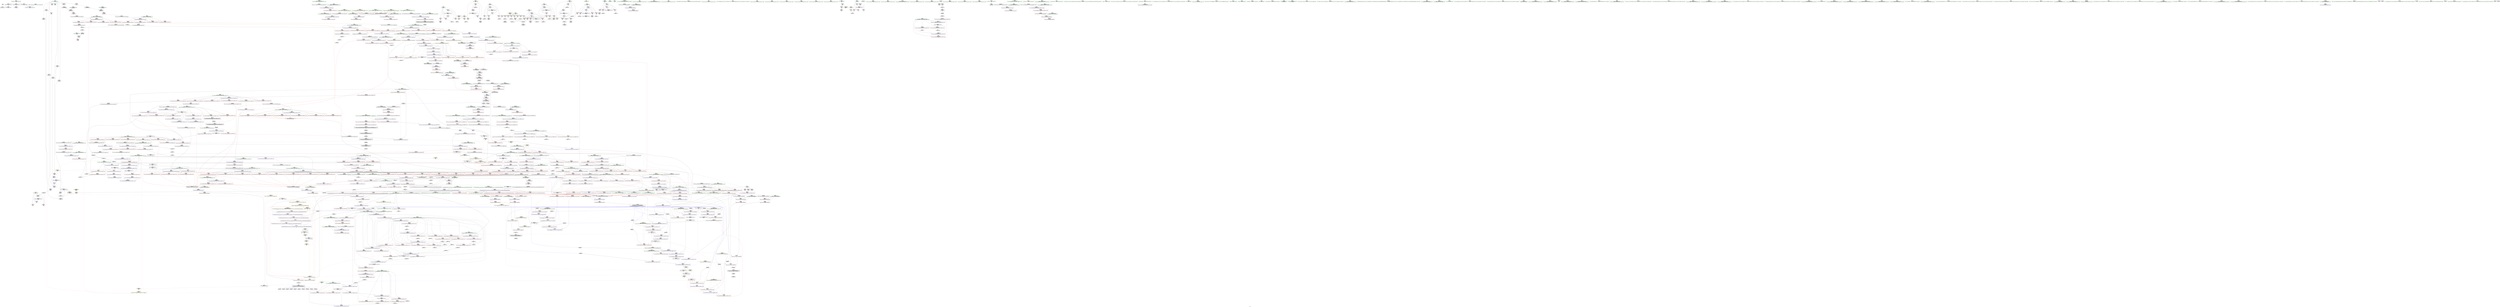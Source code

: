 digraph "SVFG" {
	label="SVFG";

	Node0x5583b0362150 [shape=record,color=grey,label="{NodeID: 0\nNullPtr}"];
	Node0x5583b0362150 -> Node0x5583b03bb540[style=solid];
	Node0x5583b0362150 -> Node0x5583b03dc1c0[style=solid];
	Node0x5583b03cc270 [shape=record,color=blue,label="{NodeID: 775\n1369\<--1364\n__result.addr\<--__result\n_ZNSt20__copy_move_backwardILb1ELb1ESt26random_access_iterator_tagE13__copy_move_bIdEEPT_PKS3_S6_S4_\n}"];
	Node0x5583b03cc270 -> Node0x5583b03db630[style=dashed];
	Node0x5583b03cc270 -> Node0x5583b03db700[style=dashed];
	Node0x5583b03c2e50 [shape=record,color=red,label="{NodeID: 443\n666\<--619\n\<--__comp.addr\n_ZSt11__make_heapIPdN9__gnu_cxx5__ops15_Iter_less_iterEEvT_S4_RT0_\n}"];
	Node0x5583b03b68b0 [shape=record,color=green,label="{NodeID: 111\n619\<--620\n__comp.addr\<--__comp.addr_field_insensitive\n_ZSt11__make_heapIPdN9__gnu_cxx5__ops15_Iter_less_iterEEvT_S4_RT0_\n}"];
	Node0x5583b03b68b0 -> Node0x5583b03c2e50[style=solid];
	Node0x5583b03b68b0 -> Node0x5583b03def70[style=solid];
	Node0x5583b04bc4d0 [shape=record,color=black,label="{NodeID: 1661\n526 = PHI(1030, )\n}"];
	Node0x5583b04bc4d0 -> Node0x5583b03c4c10[style=solid];
	Node0x5583b03d8710 [shape=record,color=red,label="{NodeID: 554\n1048\<--1040\n\<--__pivot.addr\n_ZSt21__unguarded_partitionIPdN9__gnu_cxx5__ops15_Iter_less_iterEET_S4_S4_S4_T0_\n|{<s0>57}}"];
	Node0x5583b03d8710:s0 -> Node0x5583b04c3e20[style=solid,color=red];
	Node0x5583b03bb740 [shape=record,color=black,label="{NodeID: 222\n102\<--101\nidxprom\<--\nmain\n}"];
	Node0x5583b04c6200 [shape=record,color=black,label="{NodeID: 1772\n291 = PHI(278, )\n0th arg _ZSt6__sortIPdN9__gnu_cxx5__ops15_Iter_less_iterEEvT_S4_T0_ }"];
	Node0x5583b04c6200 -> Node0x5583b03dd8b0[style=solid];
	Node0x5583b03de1a0 [shape=record,color=blue,label="{NodeID: 665\n463\<--458\n__first.addr\<--__first\n_ZSt14__partial_sortIPdN9__gnu_cxx5__ops15_Iter_less_iterEEvT_S4_S4_T0_\n}"];
	Node0x5583b03de1a0 -> Node0x5583b03c0ea0[style=dashed];
	Node0x5583b03de1a0 -> Node0x5583b03c0f70[style=dashed];
	Node0x5583b03c9350 [shape=record,color=red,label="{NodeID: 333\n171\<--55\n\<--M\nmain\n}"];
	Node0x5583b03c9350 -> Node0x5583b03cfcf0[style=solid];
	Node0x5583b03fb410 [shape=record,color=grey,label="{NodeID: 1108\n179 = Binary(178, 81, )\n}"];
	Node0x5583b03fb410 -> Node0x5583b03dce20[style=solid];
	Node0x5583b03b3190 [shape=record,color=green,label="{NodeID: 1\n7\<--1\n__dso_handle\<--dummyObj\nGlob }"];
	Node0x5583b03cc340 [shape=record,color=blue,label="{NodeID: 776\n1371\<--1381\n_Num\<--sub.ptr.div\n_ZNSt20__copy_move_backwardILb1ELb1ESt26random_access_iterator_tagE13__copy_move_bIdEEPT_PKS3_S6_S4_\n}"];
	Node0x5583b03cc340 -> Node0x5583b03db7d0[style=dashed];
	Node0x5583b03cc340 -> Node0x5583b03db8a0[style=dashed];
	Node0x5583b03cc340 -> Node0x5583b03db970[style=dashed];
	Node0x5583b03cc340 -> Node0x5583b03dba40[style=dashed];
	Node0x5583b03c2f20 [shape=record,color=red,label="{NodeID: 444\n648\<--621\n\<--__len\n_ZSt11__make_heapIPdN9__gnu_cxx5__ops15_Iter_less_iterEEvT_S4_RT0_\n}"];
	Node0x5583b03c2f20 -> Node0x5583b03d2570[style=solid];
	Node0x5583b03b6980 [shape=record,color=green,label="{NodeID: 112\n621\<--622\n__len\<--__len_field_insensitive\n_ZSt11__make_heapIPdN9__gnu_cxx5__ops15_Iter_less_iterEEvT_S4_RT0_\n}"];
	Node0x5583b03b6980 -> Node0x5583b03c2f20[style=solid];
	Node0x5583b03b6980 -> Node0x5583b03c2ff0[style=solid];
	Node0x5583b03b6980 -> Node0x5583b03df040[style=solid];
	Node0x5583b04bc610 [shape=record,color=black,label="{NodeID: 1662\n561 = PHI(679, )\n}"];
	Node0x5583b03d87e0 [shape=record,color=red,label="{NodeID: 555\n1059\<--1040\n\<--__pivot.addr\n_ZSt21__unguarded_partitionIPdN9__gnu_cxx5__ops15_Iter_less_iterEET_S4_S4_S4_T0_\n|{<s0>58}}"];
	Node0x5583b03d87e0:s0 -> Node0x5583b04c3aa0[style=solid,color=red];
	Node0x5583b0451440 [shape=record,color=yellow,style=double,label="{NodeID: 1330\n10V_1 = ENCHI(MR_10V_0)\npts\{54 \}\nFun[main]}"];
	Node0x5583b0451440 -> Node0x5583b03c9010[style=dashed];
	Node0x5583b0451440 -> Node0x5583b03c90e0[style=dashed];
	Node0x5583b03bb810 [shape=record,color=black,label="{NodeID: 223\n105\<--104\nidxprom9\<--\nmain\n}"];
	Node0x5583b04c6310 [shape=record,color=black,label="{NodeID: 1773\n292 = PHI(279, )\n1st arg _ZSt6__sortIPdN9__gnu_cxx5__ops15_Iter_less_iterEEvT_S4_T0_ }"];
	Node0x5583b04c6310 -> Node0x5583b03dd980[style=solid];
	Node0x5583b03de270 [shape=record,color=blue,label="{NodeID: 666\n465\<--459\n__middle.addr\<--__middle\n_ZSt14__partial_sortIPdN9__gnu_cxx5__ops15_Iter_less_iterEEvT_S4_S4_T0_\n}"];
	Node0x5583b03de270 -> Node0x5583b03c1040[style=dashed];
	Node0x5583b03de270 -> Node0x5583b03c1110[style=dashed];
	Node0x5583b03c9420 [shape=record,color=red,label="{NodeID: 334\n187\<--55\n\<--M\nmain\n}"];
	Node0x5583b03c9420 -> Node0x5583b03c3e80[style=solid];
	Node0x5583b03fb590 [shape=record,color=grey,label="{NodeID: 1109\n734 = Binary(732, 733, )\n}"];
	Node0x5583b03fb590 -> Node0x5583b03fb290[style=solid];
	Node0x5583b03b3220 [shape=record,color=green,label="{NodeID: 2\n14\<--1\n_ZSt3cin\<--dummyObj\nGlob }"];
	Node0x5583b03cc410 [shape=record,color=blue, style = dotted,label="{NodeID: 777\n1436\<--1438\noffset_0\<--dummyVal\n_ZNSt20__copy_move_backwardILb1ELb1ESt26random_access_iterator_tagE13__copy_move_bIdEEPT_PKS3_S6_S4_\n}"];
	Node0x5583b03cc410 -> Node0x5583b043cfb0[style=dashed];
	Node0x5583b03c2ff0 [shape=record,color=red,label="{NodeID: 445\n663\<--621\n\<--__len\n_ZSt11__make_heapIPdN9__gnu_cxx5__ops15_Iter_less_iterEEvT_S4_RT0_\n|{<s0>31}}"];
	Node0x5583b03c2ff0:s0 -> Node0x5583b04c54c0[style=solid,color=red];
	Node0x5583b043bbb0 [shape=record,color=black,label="{NodeID: 1220\nMR_2V_7 = PHI(MR_2V_9, MR_2V_3, )\npts\{11 \}\n|{<s0>23}}"];
	Node0x5583b043bbb0:s0 -> Node0x5583b03e9730[style=dashed,color=blue];
	Node0x5583b03b6a50 [shape=record,color=green,label="{NodeID: 113\n623\<--624\n__parent\<--__parent_field_insensitive\n_ZSt11__make_heapIPdN9__gnu_cxx5__ops15_Iter_less_iterEEvT_S4_RT0_\n}"];
	Node0x5583b03b6a50 -> Node0x5583b03c30c0[style=solid];
	Node0x5583b03b6a50 -> Node0x5583b03c3190[style=solid];
	Node0x5583b03b6a50 -> Node0x5583b03c3260[style=solid];
	Node0x5583b03b6a50 -> Node0x5583b03c3330[style=solid];
	Node0x5583b03b6a50 -> Node0x5583b03df110[style=solid];
	Node0x5583b03b6a50 -> Node0x5583b03df2b0[style=solid];
	Node0x5583b04bc720 [shape=record,color=black,label="{NodeID: 1663\n664 = PHI(741, )\n}"];
	Node0x5583b04bc720 -> Node0x5583b03c34d0[style=solid];
	Node0x5583b03d88b0 [shape=record,color=red,label="{NodeID: 556\n1089\<--1083\n\<--__a.addr\n_ZSt9iter_swapIPdS0_EvT_T0_\n|{<s0>60}}"];
	Node0x5583b03d88b0:s0 -> Node0x5583b04c5fe0[style=solid,color=red];
	Node0x5583b0451520 [shape=record,color=yellow,style=double,label="{NodeID: 1331\n12V_1 = ENCHI(MR_12V_0)\npts\{56 \}\nFun[main]}"];
	Node0x5583b0451520 -> Node0x5583b03c91b0[style=dashed];
	Node0x5583b0451520 -> Node0x5583b03c9280[style=dashed];
	Node0x5583b0451520 -> Node0x5583b03c9350[style=dashed];
	Node0x5583b0451520 -> Node0x5583b03c9420[style=dashed];
	Node0x5583b0451520 -> Node0x5583b03c94f0[style=dashed];
	Node0x5583b0451520 -> Node0x5583b03c95c0[style=dashed];
	Node0x5583b0451520 -> Node0x5583b03c9690[style=dashed];
	Node0x5583b0451520 -> Node0x5583b03c9760[style=dashed];
	Node0x5583b03bb8e0 [shape=record,color=black,label="{NodeID: 224\n130\<--129\nidxprom18\<--\nmain\n}"];
	Node0x5583b04c6450 [shape=record,color=black,label="{NodeID: 1774\n1299 = PHI(1240, )\n0th arg _ZSt23__copy_move_backward_a2ILb1EPdS0_ET1_T0_S2_S1_ }"];
	Node0x5583b04c6450 -> Node0x5583b03e3210[style=solid];
	Node0x5583b03de340 [shape=record,color=blue,label="{NodeID: 667\n467\<--460\n__last.addr\<--__last\n_ZSt14__partial_sortIPdN9__gnu_cxx5__ops15_Iter_less_iterEEvT_S4_S4_T0_\n}"];
	Node0x5583b03de340 -> Node0x5583b03c11e0[style=dashed];
	Node0x5583b03c94f0 [shape=record,color=red,label="{NodeID: 335\n191\<--55\n\<--M\nmain\n}"];
	Node0x5583b03c94f0 -> Node0x5583b03d1970[style=solid];
	Node0x5583b03fb710 [shape=record,color=grey,label="{NodeID: 1110\n930 = Binary(929, 322, )\n}"];
	Node0x5583b03fb710 -> Node0x5583b03e0e50[style=solid];
	Node0x5583b03b34d0 [shape=record,color=green,label="{NodeID: 3\n15\<--1\n.str\<--dummyObj\nGlob }"];
	Node0x5583b03cc4e0 [shape=record,color=blue,label="{NodeID: 778\n1413\<--1410\nthis.addr\<--this\n_ZNK9__gnu_cxx5__ops14_Val_less_iterclIdPdEEbRT_T0_\n}"];
	Node0x5583b03cc4e0 -> Node0x5583b03dbb10[style=dashed];
	Node0x5583b03c30c0 [shape=record,color=red,label="{NodeID: 446\n654\<--623\n\<--__parent\n_ZSt11__make_heapIPdN9__gnu_cxx5__ops15_Iter_less_iterEEvT_S4_RT0_\n}"];
	Node0x5583b043c0b0 [shape=record,color=black,label="{NodeID: 1221\nMR_2V_2 = PHI(MR_2V_1, MR_2V_3, )\npts\{11 \}\n|{<s0>24|<s1>57|<s2>58|<s3>59}}"];
	Node0x5583b043c0b0:s0 -> Node0x5583b03ea910[style=dashed,color=blue];
	Node0x5583b043c0b0:s1 -> Node0x5583b0452e40[style=dashed,color=red];
	Node0x5583b043c0b0:s2 -> Node0x5583b0452e40[style=dashed,color=red];
	Node0x5583b043c0b0:s3 -> Node0x5583b0453680[style=dashed,color=red];
	Node0x5583b03b6b20 [shape=record,color=green,label="{NodeID: 114\n625\<--626\n__value\<--__value_field_insensitive\n_ZSt11__make_heapIPdN9__gnu_cxx5__ops15_Iter_less_iterEEvT_S4_RT0_\n|{|<s1>30}}"];
	Node0x5583b03b6b20 -> Node0x5583b03df1e0[style=solid];
	Node0x5583b03b6b20:s1 -> Node0x5583b04c0560[style=solid,color=red];
	Node0x5583b04bc890 [shape=record,color=black,label="{NodeID: 1664\n721 = PHI(741, )\n}"];
	Node0x5583b04bc890 -> Node0x5583b03d3df0[style=solid];
	Node0x5583b03d8980 [shape=record,color=red,label="{NodeID: 557\n1090\<--1085\n\<--__b.addr\n_ZSt9iter_swapIPdS0_EvT_T0_\n|{<s0>60}}"];
	Node0x5583b03d8980:s0 -> Node0x5583b04c60f0[style=solid,color=red];
	Node0x5583b03bb9b0 [shape=record,color=black,label="{NodeID: 225\n157\<--156\nidxprom35\<--\nmain\n}"];
	Node0x5583b04c6590 [shape=record,color=black,label="{NodeID: 1775\n1300 = PHI(1244, )\n1st arg _ZSt23__copy_move_backward_a2ILb1EPdS0_ET1_T0_S2_S1_ }"];
	Node0x5583b04c6590 -> Node0x5583b03e32e0[style=solid];
	Node0x5583b03de410 [shape=record,color=blue,label="{NodeID: 668\n491\<--487\n__first.addr\<--__first\n_ZSt27__unguarded_partition_pivotIPdN9__gnu_cxx5__ops15_Iter_less_iterEET_S4_S4_T0_\n}"];
	Node0x5583b03de410 -> Node0x5583b03c12b0[style=dashed];
	Node0x5583b03de410 -> Node0x5583b03c1380[style=dashed];
	Node0x5583b03de410 -> Node0x5583b03c1450[style=dashed];
	Node0x5583b03de410 -> Node0x5583b03c1520[style=dashed];
	Node0x5583b03de410 -> Node0x5583b03c15f0[style=dashed];
	Node0x5583b03de410 -> Node0x5583b03c16c0[style=dashed];
	Node0x5583b03c95c0 [shape=record,color=red,label="{NodeID: 336\n203\<--55\n\<--M\nmain\n}"];
	Node0x5583b03c95c0 -> Node0x5583b04059e0[style=solid];
	Node0x5583b03fb890 [shape=record,color=grey,label="{NodeID: 1111\n929 = Binary(928, 599, )\n}"];
	Node0x5583b03fb890 -> Node0x5583b03fb710[style=solid];
	Node0x5583b03b3560 [shape=record,color=green,label="{NodeID: 4\n18\<--1\n\<--dummyObj\nCan only get source location for instruction, argument, global var or function.}"];
	Node0x5583b03cc5b0 [shape=record,color=blue,label="{NodeID: 779\n1415\<--1411\n__val.addr\<--__val\n_ZNK9__gnu_cxx5__ops14_Val_less_iterclIdPdEEbRT_T0_\n}"];
	Node0x5583b03cc5b0 -> Node0x5583b03dbbe0[style=dashed];
	Node0x5583b03c3190 [shape=record,color=red,label="{NodeID: 447\n662\<--623\n\<--__parent\n_ZSt11__make_heapIPdN9__gnu_cxx5__ops15_Iter_less_iterEEvT_S4_RT0_\n|{<s0>31}}"];
	Node0x5583b03c3190:s0 -> Node0x5583b04c5370[style=solid,color=red];
	Node0x5583b03bbd90 [shape=record,color=green,label="{NodeID: 115\n627\<--628\nagg.tmp\<--agg.tmp_field_insensitive\n_ZSt11__make_heapIPdN9__gnu_cxx5__ops15_Iter_less_iterEEvT_S4_RT0_\n}"];
	Node0x5583b04bc9d0 [shape=record,color=black,label="{NodeID: 1665\n725 = PHI(741, )\n}"];
	Node0x5583b04bc9d0 -> Node0x5583b03d3ec0[style=solid];
	Node0x5583b03d8a50 [shape=record,color=red,label="{NodeID: 558\n1106\<--1098\n\<--__a.addr\n_ZSt4swapIdENSt9enable_ifIXsr6__and_ISt6__not_ISt15__is_tuple_likeIT_EESt21is_move_constructibleIS3_ESt18is_move_assignableIS3_EEE5valueEvE4typeERS3_SC_\n|{<s0>61}}"];
	Node0x5583b03d8a50:s0 -> Node0x5583b04c0560[style=solid,color=red];
	Node0x5583b03bba80 [shape=record,color=black,label="{NodeID: 226\n161\<--160\nidxprom37\<--\nmain\n}"];
	Node0x5583b04c66d0 [shape=record,color=black,label="{NodeID: 1776\n1301 = PHI(1245, )\n2nd arg _ZSt23__copy_move_backward_a2ILb1EPdS0_ET1_T0_S2_S1_ }"];
	Node0x5583b04c66d0 -> Node0x5583b03e33b0[style=solid];
	Node0x5583b03de4e0 [shape=record,color=blue,label="{NodeID: 669\n493\<--488\n__last.addr\<--__last\n_ZSt27__unguarded_partition_pivotIPdN9__gnu_cxx5__ops15_Iter_less_iterEET_S4_S4_T0_\n}"];
	Node0x5583b03de4e0 -> Node0x5583b03c1790[style=dashed];
	Node0x5583b03de4e0 -> Node0x5583b03c1860[style=dashed];
	Node0x5583b03de4e0 -> Node0x5583b03c1930[style=dashed];
	Node0x5583b03c9690 [shape=record,color=red,label="{NodeID: 337\n207\<--55\n\<--M\nmain\n}"];
	Node0x5583b03c9690 -> Node0x5583b03faf90[style=solid];
	Node0x5583b03fba10 [shape=record,color=grey,label="{NodeID: 1112\n219 = Binary(218, 81, )\n}"];
	Node0x5583b03fba10 -> Node0x5583b03dd160[style=solid];
	Node0x5583b03b35f0 [shape=record,color=green,label="{NodeID: 5\n76\<--1\n\<--dummyObj\nCan only get source location for instruction, argument, global var or function.}"];
	Node0x5583b03cc680 [shape=record,color=blue,label="{NodeID: 780\n1417\<--1412\n__it.addr\<--__it\n_ZNK9__gnu_cxx5__ops14_Val_less_iterclIdPdEEbRT_T0_\n}"];
	Node0x5583b03cc680 -> Node0x5583b03dbcb0[style=dashed];
	Node0x5583b03c3260 [shape=record,color=red,label="{NodeID: 448\n670\<--623\n\<--__parent\n_ZSt11__make_heapIPdN9__gnu_cxx5__ops15_Iter_less_iterEEvT_S4_RT0_\n}"];
	Node0x5583b03c3260 -> Node0x5583b04053e0[style=solid];
	Node0x5583b03bbe60 [shape=record,color=green,label="{NodeID: 116\n657\<--658\n_ZSt4moveIRdEONSt16remove_referenceIT_E4typeEOS2_\<--_ZSt4moveIRdEONSt16remove_referenceIT_E4typeEOS2__field_insensitive\n}"];
	Node0x5583b04bcb10 [shape=record,color=black,label="{NodeID: 1666\n736 = PHI(741, )\n}"];
	Node0x5583b04bcb10 -> Node0x5583b03d3f90[style=solid];
	Node0x5583b03d8b20 [shape=record,color=red,label="{NodeID: 559\n1113\<--1098\n\<--__a.addr\n_ZSt4swapIdENSt9enable_ifIXsr6__and_ISt6__not_ISt15__is_tuple_likeIT_EESt21is_move_constructibleIS3_ESt18is_move_assignableIS3_EEE5valueEvE4typeERS3_SC_\n}"];
	Node0x5583b03d8b20 -> Node0x5583b03e1f60[style=solid];
	Node0x5583b03bbb50 [shape=record,color=black,label="{NodeID: 227\n164\<--163\nidxprom39\<--\nmain\n}"];
	Node0x5583b04c6810 [shape=record,color=black,label="{NodeID: 1777\n458 = PHI(374, )\n0th arg _ZSt14__partial_sortIPdN9__gnu_cxx5__ops15_Iter_less_iterEEvT_S4_S4_T0_ }"];
	Node0x5583b04c6810 -> Node0x5583b03de1a0[style=solid];
	Node0x5583b03de5b0 [shape=record,color=blue,label="{NodeID: 670\n495\<--511\n__mid\<--add.ptr\n_ZSt27__unguarded_partition_pivotIPdN9__gnu_cxx5__ops15_Iter_less_iterEET_S4_S4_T0_\n}"];
	Node0x5583b03de5b0 -> Node0x5583b03c1a00[style=dashed];
	Node0x5583b03c9760 [shape=record,color=red,label="{NodeID: 338\n231\<--55\n\<--M\nmain\n}"];
	Node0x5583b03c9760 -> Node0x5583b0404360[style=solid];
	Node0x5583b03cfcf0 [shape=record,color=grey,label="{NodeID: 1113\n172 = Binary(170, 171, )\n}"];
	Node0x5583b03cfcf0 -> Node0x5583b03cfe70[style=solid];
	Node0x5583b03b3680 [shape=record,color=green,label="{NodeID: 6\n81\<--1\n\<--dummyObj\nCan only get source location for instruction, argument, global var or function.}"];
	Node0x5583b03c3330 [shape=record,color=red,label="{NodeID: 449\n674\<--623\n\<--__parent\n_ZSt11__make_heapIPdN9__gnu_cxx5__ops15_Iter_less_iterEEvT_S4_RT0_\n}"];
	Node0x5583b03c3330 -> Node0x5583b03d02f0[style=solid];
	Node0x5583b043cfb0 [shape=record,color=black,label="{NodeID: 1224\nMR_2V_3 = PHI(MR_2V_2, MR_2V_1, )\npts\{11 \}\n|{<s0>83}}"];
	Node0x5583b043cfb0:s0 -> Node0x5583b0470f30[style=dashed,color=blue];
	Node0x5583b03bbf60 [shape=record,color=green,label="{NodeID: 117\n668\<--669\n_ZSt13__adjust_heapIPdldN9__gnu_cxx5__ops15_Iter_less_iterEEvT_T0_S5_T1_T2_\<--_ZSt13__adjust_heapIPdldN9__gnu_cxx5__ops15_Iter_less_iterEEvT_T0_S5_T1_T2__field_insensitive\n}"];
	Node0x5583b04bcc50 [shape=record,color=black,label="{NodeID: 1667\n797 = PHI(679, )\n}"];
	Node0x5583b03d8bf0 [shape=record,color=red,label="{NodeID: 560\n1110\<--1100\n\<--__b.addr\n_ZSt4swapIdENSt9enable_ifIXsr6__and_ISt6__not_ISt15__is_tuple_likeIT_EESt21is_move_constructibleIS3_ESt18is_move_assignableIS3_EEE5valueEvE4typeERS3_SC_\n|{<s0>62}}"];
	Node0x5583b03d8bf0:s0 -> Node0x5583b04c0560[style=solid,color=red];
	Node0x5583b03bbc20 [shape=record,color=black,label="{NodeID: 228\n174\<--173\nidxprom43\<--add42\nmain\n}"];
	Node0x5583b04c6950 [shape=record,color=black,label="{NodeID: 1778\n459 = PHI(375, )\n1st arg _ZSt14__partial_sortIPdN9__gnu_cxx5__ops15_Iter_less_iterEEvT_S4_S4_T0_ }"];
	Node0x5583b04c6950 -> Node0x5583b03de270[style=solid];
	Node0x5583b03de680 [shape=record,color=blue,label="{NodeID: 671\n536\<--531\n__first.addr\<--__first\n_ZSt13__heap_selectIPdN9__gnu_cxx5__ops15_Iter_less_iterEEvT_S4_S4_T0_\n}"];
	Node0x5583b03de680 -> Node0x5583b03c1ad0[style=dashed];
	Node0x5583b03de680 -> Node0x5583b03c1ba0[style=dashed];
	Node0x5583b03de680 -> Node0x5583b03c1c70[style=dashed];
	Node0x5583b03c9830 [shape=record,color=red,label="{NodeID: 339\n91\<--57\n\<--q\nmain\n}"];
	Node0x5583b03c9830 -> Node0x5583b0406be0[style=solid];
	Node0x5583b03cfe70 [shape=record,color=grey,label="{NodeID: 1114\n173 = Binary(168, 172, )\n}"];
	Node0x5583b03cfe70 -> Node0x5583b03bbc20[style=solid];
	Node0x5583b03b3ec0 [shape=record,color=green,label="{NodeID: 7\n99\<--1\n\<--dummyObj\nCan only get source location for instruction, argument, global var or function.}"];
	Node0x5583b03c3400 [shape=record,color=red,label="{NodeID: 450\n659\<--656\n\<--call\n_ZSt11__make_heapIPdN9__gnu_cxx5__ops15_Iter_less_iterEEvT_S4_RT0_\n}"];
	Node0x5583b03c3400 -> Node0x5583b03df1e0[style=solid];
	Node0x5583b03bc060 [shape=record,color=green,label="{NodeID: 118\n683\<--684\nthis.addr\<--this.addr_field_insensitive\n_ZNK9__gnu_cxx5__ops15_Iter_less_iterclIPdS3_EEbT_T0_\n}"];
	Node0x5583b03bc060 -> Node0x5583b03c35a0[style=solid];
	Node0x5583b03bc060 -> Node0x5583b03df380[style=solid];
	Node0x5583b04bcd60 [shape=record,color=black,label="{NodeID: 1668\n806 = PHI(741, )\n}"];
	Node0x5583b04bcd60 -> Node0x5583b03d5720[style=solid];
	Node0x5583b03d8cc0 [shape=record,color=red,label="{NodeID: 561\n1117\<--1100\n\<--__b.addr\n_ZSt4swapIdENSt9enable_ifIXsr6__and_ISt6__not_ISt15__is_tuple_likeIT_EESt21is_move_constructibleIS3_ESt18is_move_assignableIS3_EEE5valueEvE4typeERS3_SC_\n}"];
	Node0x5583b03d8cc0 -> Node0x5583b03e2030[style=solid];
	Node0x5583b03c3e80 [shape=record,color=black,label="{NodeID: 229\n188\<--187\nidx.ext\<--\nmain\n}"];
	Node0x5583b04c6a90 [shape=record,color=black,label="{NodeID: 1779\n460 = PHI(376, )\n2nd arg _ZSt14__partial_sortIPdN9__gnu_cxx5__ops15_Iter_less_iterEEvT_S4_S4_T0_ }"];
	Node0x5583b04c6a90 -> Node0x5583b03de340[style=solid];
	Node0x5583b03de750 [shape=record,color=blue,label="{NodeID: 672\n538\<--532\n__middle.addr\<--__middle\n_ZSt13__heap_selectIPdN9__gnu_cxx5__ops15_Iter_less_iterEEvT_S4_S4_T0_\n}"];
	Node0x5583b03de750 -> Node0x5583b03c1d40[style=dashed];
	Node0x5583b03de750 -> Node0x5583b03c1e10[style=dashed];
	Node0x5583b03de750 -> Node0x5583b03c1ee0[style=dashed];
	Node0x5583b03c9900 [shape=record,color=red,label="{NodeID: 340\n101\<--57\n\<--q\nmain\n}"];
	Node0x5583b03c9900 -> Node0x5583b03bb740[style=solid];
	Node0x5583b03cfff0 [shape=record,color=grey,label="{NodeID: 1115\n170 = Binary(169, 81, )\n}"];
	Node0x5583b03cfff0 -> Node0x5583b03cfcf0[style=solid];
	Node0x5583b03b3f50 [shape=record,color=green,label="{NodeID: 8\n122\<--1\n\<--dummyObj\nCan only get source location for instruction, argument, global var or function.}"];
	Node0x5583b03c34d0 [shape=record,color=red,label="{NodeID: 451\n665\<--664\n\<--call5\n_ZSt11__make_heapIPdN9__gnu_cxx5__ops15_Iter_less_iterEEvT_S4_RT0_\n|{<s0>31}}"];
	Node0x5583b03c34d0:s0 -> Node0x5583b04c5610[style=solid,color=red];
	Node0x5583b03bc130 [shape=record,color=green,label="{NodeID: 119\n685\<--686\n__it1.addr\<--__it1.addr_field_insensitive\n_ZNK9__gnu_cxx5__ops15_Iter_less_iterclIPdS3_EEbT_T0_\n}"];
	Node0x5583b03bc130 -> Node0x5583b03c3670[style=solid];
	Node0x5583b03bc130 -> Node0x5583b03df450[style=solid];
	Node0x5583b04bced0 [shape=record,color=black,label="{NodeID: 1669\n833 = PHI(741, )\n}"];
	Node0x5583b04bced0 -> Node0x5583b03d57f0[style=solid];
	Node0x5583b03d8d90 [shape=record,color=red,label="{NodeID: 562\n1108\<--1107\n\<--call\n_ZSt4swapIdENSt9enable_ifIXsr6__and_ISt6__not_ISt15__is_tuple_likeIT_EESt21is_move_constructibleIS3_ESt18is_move_assignableIS3_EEE5valueEvE4typeERS3_SC_\n}"];
	Node0x5583b03d8d90 -> Node0x5583b03e1e90[style=solid];
	Node0x5583b03c3f10 [shape=record,color=black,label="{NodeID: 230\n194\<--192\nidx.ext52\<--mul51\nmain\n}"];
	Node0x5583b03de820 [shape=record,color=blue,label="{NodeID: 673\n540\<--533\n__last.addr\<--__last\n_ZSt13__heap_selectIPdN9__gnu_cxx5__ops15_Iter_less_iterEEvT_S4_S4_T0_\n}"];
	Node0x5583b03de820 -> Node0x5583b03c1fb0[style=dashed];
	Node0x5583b03c99d0 [shape=record,color=red,label="{NodeID: 341\n116\<--57\n\<--q\nmain\n}"];
	Node0x5583b03c99d0 -> Node0x5583b03d20f0[style=solid];
	Node0x5583b03d0170 [shape=record,color=grey,label="{NodeID: 1116\n1394 = Binary(317, 1393, )\n}"];
	Node0x5583b03b3fe0 [shape=record,color=green,label="{NodeID: 9\n133\<--1\n\<--dummyObj\nCan only get source location for instruction, argument, global var or function.}"];
	Node0x5583b03c35a0 [shape=record,color=red,label="{NodeID: 452\n692\<--683\nthis1\<--this.addr\n_ZNK9__gnu_cxx5__ops15_Iter_less_iterclIPdS3_EEbT_T0_\n}"];
	Node0x5583b043deb0 [shape=record,color=black,label="{NodeID: 1227\nMR_2V_3 = PHI(MR_2V_5, MR_2V_2, )\npts\{11 \}\n|{|<s1>21|<s2>26|<s3>27|<s4>27|<s5>27}}"];
	Node0x5583b043deb0 -> Node0x5583b043deb0[style=dashed];
	Node0x5583b043deb0:s1 -> Node0x5583b03ea650[style=dashed,color=blue];
	Node0x5583b043deb0:s2 -> Node0x5583b0452e40[style=dashed,color=red];
	Node0x5583b043deb0:s3 -> Node0x5583b03d3df0[style=dashed,color=red];
	Node0x5583b043deb0:s4 -> Node0x5583b03d3ec0[style=dashed,color=red];
	Node0x5583b043deb0:s5 -> Node0x5583b03dfa00[style=dashed,color=red];
	Node0x5583b03bc200 [shape=record,color=green,label="{NodeID: 120\n687\<--688\n__it2.addr\<--__it2.addr_field_insensitive\n_ZNK9__gnu_cxx5__ops15_Iter_less_iterclIPdS3_EEbT_T0_\n}"];
	Node0x5583b03bc200 -> Node0x5583b03c3740[style=solid];
	Node0x5583b03bc200 -> Node0x5583b03df520[style=solid];
	Node0x5583b04bd010 [shape=record,color=black,label="{NodeID: 1670\n843 = PHI(858, )\n}"];
	Node0x5583b03d8e60 [shape=record,color=red,label="{NodeID: 563\n1112\<--1111\n\<--call1\n_ZSt4swapIdENSt9enable_ifIXsr6__and_ISt6__not_ISt15__is_tuple_likeIT_EESt21is_move_constructibleIS3_ESt18is_move_assignableIS3_EEE5valueEvE4typeERS3_SC_\n}"];
	Node0x5583b03d8e60 -> Node0x5583b03e1f60[style=solid];
	Node0x5583b03c3fe0 [shape=record,color=black,label="{NodeID: 231\n210\<--209\nidxprom60\<--add59\nmain\n}"];
	Node0x5583b03de8f0 [shape=record,color=blue,label="{NodeID: 674\n542\<--552\n__i\<--\n_ZSt13__heap_selectIPdN9__gnu_cxx5__ops15_Iter_less_iterEEvT_S4_S4_T0_\n}"];
	Node0x5583b03de8f0 -> Node0x5583b04321b0[style=dashed];
	Node0x5583b03c9aa0 [shape=record,color=red,label="{NodeID: 342\n97\<--59\n\<--k\nmain\n}"];
	Node0x5583b03c9aa0 -> Node0x5583b0406d60[style=solid];
	Node0x5583b03d02f0 [shape=record,color=grey,label="{NodeID: 1117\n675 = Binary(674, 383, )\n}"];
	Node0x5583b03d02f0 -> Node0x5583b03df2b0[style=solid];
	Node0x5583b03b4070 [shape=record,color=green,label="{NodeID: 10\n193\<--1\n\<--dummyObj\nCan only get source location for instruction, argument, global var or function.}"];
	Node0x5583b03c3670 [shape=record,color=red,label="{NodeID: 453\n693\<--685\n\<--__it1.addr\n_ZNK9__gnu_cxx5__ops15_Iter_less_iterclIPdS3_EEbT_T0_\n}"];
	Node0x5583b03c3670 -> Node0x5583b03c3810[style=solid];
	Node0x5583b04321b0 [shape=record,color=black,label="{NodeID: 1228\nMR_83V_3 = PHI(MR_83V_4, MR_83V_2, )\npts\{543 \}\n}"];
	Node0x5583b04321b0 -> Node0x5583b03c2080[style=dashed];
	Node0x5583b04321b0 -> Node0x5583b03c2150[style=dashed];
	Node0x5583b04321b0 -> Node0x5583b03c2220[style=dashed];
	Node0x5583b04321b0 -> Node0x5583b03c22f0[style=dashed];
	Node0x5583b04321b0 -> Node0x5583b03de9c0[style=dashed];
	Node0x5583b03bc2d0 [shape=record,color=green,label="{NodeID: 121\n704\<--705\n__first.addr\<--__first.addr_field_insensitive\n_ZSt10__pop_heapIPdN9__gnu_cxx5__ops15_Iter_less_iterEEvT_S4_S4_RT0_\n}"];
	Node0x5583b03bc2d0 -> Node0x5583b03c39b0[style=solid];
	Node0x5583b03bc2d0 -> Node0x5583b03c3a80[style=solid];
	Node0x5583b03bc2d0 -> Node0x5583b03c3b50[style=solid];
	Node0x5583b03bc2d0 -> Node0x5583b03df5f0[style=solid];
	Node0x5583b04bd120 [shape=record,color=black,label="{NodeID: 1671\n852 = PHI(741, )\n}"];
	Node0x5583b04bd120 -> Node0x5583b03d58c0[style=solid];
	Node0x5583b03d8f30 [shape=record,color=red,label="{NodeID: 564\n1116\<--1115\n\<--call2\n_ZSt4swapIdENSt9enable_ifIXsr6__and_ISt6__not_ISt15__is_tuple_likeIT_EESt21is_move_constructibleIS3_ESt18is_move_assignableIS3_EEE5valueEvE4typeERS3_SC_\n}"];
	Node0x5583b03d8f30 -> Node0x5583b03e2030[style=solid];
	Node0x5583b03c40b0 [shape=record,color=black,label="{NodeID: 232\n214\<--213\nidxprom62\<--\nmain\n}"];
	Node0x5583b03de9c0 [shape=record,color=blue,label="{NodeID: 675\n542\<--574\n__i\<--incdec.ptr\n_ZSt13__heap_selectIPdN9__gnu_cxx5__ops15_Iter_less_iterEEvT_S4_S4_T0_\n}"];
	Node0x5583b03de9c0 -> Node0x5583b04321b0[style=dashed];
	Node0x5583b03c9b70 [shape=record,color=red,label="{NodeID: 343\n104\<--59\n\<--k\nmain\n}"];
	Node0x5583b03c9b70 -> Node0x5583b03bb810[style=solid];
	Node0x5583b03d0470 [shape=record,color=grey,label="{NodeID: 1118\n1388 = Binary(372, 1387, )\n}"];
	Node0x5583b03b4170 [shape=record,color=green,label="{NodeID: 11\n317\<--1\n\<--dummyObj\nCan only get source location for instruction, argument, global var or function.}"];
	Node0x5583b03c3740 [shape=record,color=red,label="{NodeID: 454\n695\<--687\n\<--__it2.addr\n_ZNK9__gnu_cxx5__ops15_Iter_less_iterclIPdS3_EEbT_T0_\n}"];
	Node0x5583b03c3740 -> Node0x5583b03c38e0[style=solid];
	Node0x5583b03bc3a0 [shape=record,color=green,label="{NodeID: 122\n706\<--707\n__last.addr\<--__last.addr_field_insensitive\n_ZSt10__pop_heapIPdN9__gnu_cxx5__ops15_Iter_less_iterEEvT_S4_S4_RT0_\n}"];
	Node0x5583b03bc3a0 -> Node0x5583b03c3c20[style=solid];
	Node0x5583b03bc3a0 -> Node0x5583b03df6c0[style=solid];
	Node0x5583b04bd290 [shape=record,color=black,label="{NodeID: 1672\n910 = PHI(940, )\n}"];
	Node0x5583b04bd290 -> Node0x5583b03fa500[style=solid];
	Node0x5583b03d9000 [shape=record,color=red,label="{NodeID: 565\n1144\<--1128\n\<--__first.addr\n_ZSt16__insertion_sortIPdN9__gnu_cxx5__ops15_Iter_less_iterEEvT_S4_T0_\n}"];
	Node0x5583b03d9000 -> Node0x5583b0405fe0[style=solid];
	Node0x5583b03c4180 [shape=record,color=black,label="{NodeID: 233\n235\<--234\nidxprom74\<--\nmain\n}"];
	Node0x5583b03dea90 [shape=record,color=blue,label="{NodeID: 676\n582\<--579\n__first.addr\<--__first\n_ZSt11__sort_heapIPdN9__gnu_cxx5__ops15_Iter_less_iterEEvT_S4_RT0_\n}"];
	Node0x5583b03dea90 -> Node0x5583b03c23c0[style=dashed];
	Node0x5583b03dea90 -> Node0x5583b03c2490[style=dashed];
	Node0x5583b03c9c40 [shape=record,color=red,label="{NodeID: 344\n111\<--59\n\<--k\nmain\n}"];
	Node0x5583b03c9c40 -> Node0x5583b03d1f70[style=solid];
	Node0x5583b03d05f0 [shape=record,color=grey,label="{NodeID: 1119\n1381 = Binary(1380, 317, )\n}"];
	Node0x5583b03d05f0 -> Node0x5583b03cc340[style=solid];
	Node0x5583b03b4270 [shape=record,color=green,label="{NodeID: 12\n322\<--1\n\<--dummyObj\nCan only get source location for instruction, argument, global var or function.}"];
	Node0x5583b03c3810 [shape=record,color=red,label="{NodeID: 455\n694\<--693\n\<--\n_ZNK9__gnu_cxx5__ops15_Iter_less_iterclIPdS3_EEbT_T0_\n}"];
	Node0x5583b03c3810 -> Node0x5583b0404ae0[style=solid];
	Node0x5583b03bc470 [shape=record,color=green,label="{NodeID: 123\n708\<--709\n__result.addr\<--__result.addr_field_insensitive\n_ZSt10__pop_heapIPdN9__gnu_cxx5__ops15_Iter_less_iterEEvT_S4_S4_RT0_\n}"];
	Node0x5583b03bc470 -> Node0x5583b03c3cf0[style=solid];
	Node0x5583b03bc470 -> Node0x5583b03c3dc0[style=solid];
	Node0x5583b03bc470 -> Node0x5583b03df790[style=solid];
	Node0x5583b04bd3d0 [shape=record,color=black,label="{NodeID: 1673\n920 = PHI(741, )\n}"];
	Node0x5583b04bd3d0 -> Node0x5583b03d6690[style=solid];
	Node0x5583b03d90d0 [shape=record,color=red,label="{NodeID: 566\n1149\<--1128\n\<--__first.addr\n_ZSt16__insertion_sortIPdN9__gnu_cxx5__ops15_Iter_less_iterEEvT_S4_T0_\n}"];
	Node0x5583b03d90d0 -> Node0x5583b03c7880[style=solid];
	Node0x5583b0451de0 [shape=record,color=yellow,style=double,label="{NodeID: 1341\n32V_1 = ENCHI(MR_32V_0)\npts\{130000 \}\nFun[main]}"];
	Node0x5583b0451de0 -> Node0x5583b03cb090[style=dashed];
	Node0x5583b03c4250 [shape=record,color=black,label="{NodeID: 234\n46\<--257\nmain_ret\<--\nmain\n}"];
	Node0x5583b03deb60 [shape=record,color=blue,label="{NodeID: 677\n584\<--580\n__last.addr\<--__last\n_ZSt11__sort_heapIPdN9__gnu_cxx5__ops15_Iter_less_iterEEvT_S4_RT0_\n}"];
	Node0x5583b03deb60 -> Node0x5583b044bbd0[style=dashed];
	Node0x5583b03c9d10 [shape=record,color=red,label="{NodeID: 345\n125\<--61\n\<--i\nmain\n}"];
	Node0x5583b03c9d10 -> Node0x5583b0405b60[style=solid];
	Node0x5583b03d0770 [shape=record,color=grey,label="{NodeID: 1120\n254 = Binary(253, 81, )\n}"];
	Node0x5583b03d0770 -> Node0x5583b03dd640[style=solid];
	Node0x5583b03b4370 [shape=record,color=green,label="{NodeID: 13\n368\<--1\n\<--dummyObj\nCan only get source location for instruction, argument, global var or function.}"];
	Node0x5583b03c38e0 [shape=record,color=red,label="{NodeID: 456\n696\<--695\n\<--\n_ZNK9__gnu_cxx5__ops15_Iter_less_iterclIPdS3_EEbT_T0_\n}"];
	Node0x5583b03c38e0 -> Node0x5583b0404ae0[style=solid];
	Node0x5583b03bc540 [shape=record,color=green,label="{NodeID: 124\n710\<--711\n__comp.addr\<--__comp.addr_field_insensitive\n_ZSt10__pop_heapIPdN9__gnu_cxx5__ops15_Iter_less_iterEEvT_S4_S4_RT0_\n}"];
	Node0x5583b03bc540 -> Node0x5583b03d3d20[style=solid];
	Node0x5583b03bc540 -> Node0x5583b03df860[style=solid];
	Node0x5583b04bd510 [shape=record,color=black,label="{NodeID: 1674\n933 = PHI(741, )\n}"];
	Node0x5583b04bd510 -> Node0x5583b03d6760[style=solid];
	Node0x5583b03d91a0 [shape=record,color=red,label="{NodeID: 567\n1158\<--1128\n\<--__first.addr\n_ZSt16__insertion_sortIPdN9__gnu_cxx5__ops15_Iter_less_iterEEvT_S4_T0_\n|{<s0>64}}"];
	Node0x5583b03d91a0:s0 -> Node0x5583b04c3e20[style=solid,color=red];
	Node0x5583b03c4320 [shape=record,color=black,label="{NodeID: 235\n313\<--311\nsub.ptr.lhs.cast\<--\n_ZSt6__sortIPdN9__gnu_cxx5__ops15_Iter_less_iterEEvT_S4_T0_\n}"];
	Node0x5583b03c4320 -> Node0x5583b03d1df0[style=solid];
	Node0x5583b03dec30 [shape=record,color=blue,label="{NodeID: 678\n586\<--581\n__comp.addr\<--__comp\n_ZSt11__sort_heapIPdN9__gnu_cxx5__ops15_Iter_less_iterEEvT_S4_RT0_\n}"];
	Node0x5583b03dec30 -> Node0x5583b03c28a0[style=dashed];
	Node0x5583b03c9de0 [shape=record,color=red,label="{NodeID: 346\n129\<--61\n\<--i\nmain\n}"];
	Node0x5583b03c9de0 -> Node0x5583b03bb8e0[style=solid];
	Node0x5583b03d08f0 [shape=record,color=grey,label="{NodeID: 1121\n436 = Binary(435, 317, )\n}"];
	Node0x5583b03d08f0 -> Node0x5583b0404de0[style=solid];
	Node0x5583b03b4470 [shape=record,color=green,label="{NodeID: 14\n372\<--1\n\<--dummyObj\nCan only get source location for instruction, argument, global var or function.|{<s0>35}}"];
	Node0x5583b03b4470:s0 -> Node0x5583b04c5370[style=solid,color=red];
	Node0x5583b03c39b0 [shape=record,color=red,label="{NodeID: 457\n724\<--704\n\<--__first.addr\n_ZSt10__pop_heapIPdN9__gnu_cxx5__ops15_Iter_less_iterEEvT_S4_S4_RT0_\n|{<s0>33}}"];
	Node0x5583b03c39b0:s0 -> Node0x5583b04c0560[style=solid,color=red];
	Node0x5583b03bc610 [shape=record,color=green,label="{NodeID: 125\n712\<--713\n__value\<--__value_field_insensitive\n_ZSt10__pop_heapIPdN9__gnu_cxx5__ops15_Iter_less_iterEEvT_S4_S4_RT0_\n|{|<s1>34}}"];
	Node0x5583b03bc610 -> Node0x5583b03df930[style=solid];
	Node0x5583b03bc610:s1 -> Node0x5583b04c0560[style=solid,color=red];
	Node0x5583b04bd650 [shape=record,color=black,label="{NodeID: 1675\n981 = PHI(679, )\n}"];
	Node0x5583b03d9270 [shape=record,color=red,label="{NodeID: 568\n1165\<--1128\n\<--__first.addr\n_ZSt16__insertion_sortIPdN9__gnu_cxx5__ops15_Iter_less_iterEEvT_S4_T0_\n|{<s0>66}}"];
	Node0x5583b03d9270:s0 -> Node0x5583b04bfd10[style=solid,color=red];
	Node0x5583b03c43f0 [shape=record,color=black,label="{NodeID: 236\n314\<--312\nsub.ptr.rhs.cast\<--\n_ZSt6__sortIPdN9__gnu_cxx5__ops15_Iter_less_iterEEvT_S4_T0_\n}"];
	Node0x5583b03c43f0 -> Node0x5583b03d1df0[style=solid];
	Node0x5583b03ded00 [shape=record,color=blue,label="{NodeID: 679\n584\<--602\n__last.addr\<--incdec.ptr\n_ZSt11__sort_heapIPdN9__gnu_cxx5__ops15_Iter_less_iterEEvT_S4_RT0_\n}"];
	Node0x5583b03ded00 -> Node0x5583b03c2700[style=dashed];
	Node0x5583b03ded00 -> Node0x5583b03c27d0[style=dashed];
	Node0x5583b03ded00 -> Node0x5583b044bbd0[style=dashed];
	Node0x5583b03c9eb0 [shape=record,color=red,label="{NodeID: 347\n135\<--61\n\<--i\nmain\n}"];
	Node0x5583b03c9eb0 -> Node0x5583b03d2270[style=solid];
	Node0x5583b03d0a70 [shape=record,color=grey,label="{NodeID: 1122\n243 = Binary(242, 81, )\n}"];
	Node0x5583b03d0a70 -> Node0x5583b03dd570[style=solid];
	Node0x5583b03b4570 [shape=record,color=green,label="{NodeID: 15\n383\<--1\n\<--dummyObj\nCan only get source location for instruction, argument, global var or function.}"];
	Node0x5583b03c3a80 [shape=record,color=red,label="{NodeID: 458\n729\<--704\n\<--__first.addr\n_ZSt10__pop_heapIPdN9__gnu_cxx5__ops15_Iter_less_iterEEvT_S4_S4_RT0_\n|{<s0>35}}"];
	Node0x5583b03c3a80:s0 -> Node0x5583b04c5220[style=solid,color=red];
	Node0x5583b03bc6e0 [shape=record,color=green,label="{NodeID: 126\n714\<--715\nagg.tmp\<--agg.tmp_field_insensitive\n_ZSt10__pop_heapIPdN9__gnu_cxx5__ops15_Iter_less_iterEEvT_S4_S4_RT0_\n}"];
	Node0x5583b04bd760 [shape=record,color=black,label="{NodeID: 1676\n985 = PHI(679, )\n}"];
	Node0x5583b03d9340 [shape=record,color=red,label="{NodeID: 569\n1174\<--1128\n\<--__first.addr\n_ZSt16__insertion_sortIPdN9__gnu_cxx5__ops15_Iter_less_iterEEvT_S4_T0_\n}"];
	Node0x5583b03d9340 -> Node0x5583b03e2440[style=solid];
	Node0x5583b03c44c0 [shape=record,color=black,label="{NodeID: 237\n363\<--361\nsub.ptr.lhs.cast\<--\n_ZSt16__introsort_loopIPdlN9__gnu_cxx5__ops15_Iter_less_iterEEvT_S4_T0_T1_\n}"];
	Node0x5583b03c44c0 -> Node0x5583b03d14f0[style=solid];
	Node0x5583b03dedd0 [shape=record,color=blue,label="{NodeID: 680\n615\<--612\n__first.addr\<--__first\n_ZSt11__make_heapIPdN9__gnu_cxx5__ops15_Iter_less_iterEEvT_S4_RT0_\n}"];
	Node0x5583b03dedd0 -> Node0x5583b03c2970[style=dashed];
	Node0x5583b03dedd0 -> Node0x5583b03c2a40[style=dashed];
	Node0x5583b03dedd0 -> Node0x5583b03c2b10[style=dashed];
	Node0x5583b03dedd0 -> Node0x5583b03c2be0[style=dashed];
	Node0x5583b03c9f80 [shape=record,color=red,label="{NodeID: 348\n141\<--63\n\<--q23\nmain\n}"];
	Node0x5583b03c9f80 -> Node0x5583b0405260[style=solid];
	Node0x5583b03d0bf0 [shape=record,color=grey,label="{NodeID: 1123\n435 = Binary(433, 434, )\n}"];
	Node0x5583b03d0bf0 -> Node0x5583b03d08f0[style=solid];
	Node0x5583b03b4670 [shape=record,color=green,label="{NodeID: 16\n406\<--1\n\<--dummyObj\nCan only get source location for instruction, argument, global var or function.}"];
	Node0x5583b03c3b50 [shape=record,color=red,label="{NodeID: 459\n731\<--704\n\<--__first.addr\n_ZSt10__pop_heapIPdN9__gnu_cxx5__ops15_Iter_less_iterEEvT_S4_S4_RT0_\n}"];
	Node0x5583b03c3b50 -> Node0x5583b03c5360[style=solid];
	Node0x5583b03bc7b0 [shape=record,color=green,label="{NodeID: 127\n743\<--744\n__t.addr\<--__t.addr_field_insensitive\n_ZSt4moveIRdEONSt16remove_referenceIT_E4typeEOS2_\n}"];
	Node0x5583b03bc7b0 -> Node0x5583b03d4060[style=solid];
	Node0x5583b03bc7b0 -> Node0x5583b03dfad0[style=solid];
	Node0x5583b04bd870 [shape=record,color=black,label="{NodeID: 1677\n995 = PHI(679, )\n}"];
	Node0x5583b03d9410 [shape=record,color=red,label="{NodeID: 570\n1145\<--1130\n\<--__last.addr\n_ZSt16__insertion_sortIPdN9__gnu_cxx5__ops15_Iter_less_iterEEvT_S4_T0_\n}"];
	Node0x5583b03d9410 -> Node0x5583b0405fe0[style=solid];
	Node0x5583b03c4590 [shape=record,color=black,label="{NodeID: 238\n364\<--362\nsub.ptr.rhs.cast\<--\n_ZSt16__introsort_loopIPdlN9__gnu_cxx5__ops15_Iter_less_iterEEvT_S4_T0_T1_\n}"];
	Node0x5583b03c4590 -> Node0x5583b03d14f0[style=solid];
	Node0x5583b03deea0 [shape=record,color=blue,label="{NodeID: 681\n617\<--613\n__last.addr\<--__last\n_ZSt11__make_heapIPdN9__gnu_cxx5__ops15_Iter_less_iterEEvT_S4_RT0_\n}"];
	Node0x5583b03deea0 -> Node0x5583b03c2cb0[style=dashed];
	Node0x5583b03deea0 -> Node0x5583b03c2d80[style=dashed];
	Node0x5583b03ca050 [shape=record,color=red,label="{NodeID: 349\n160\<--63\n\<--q23\nmain\n}"];
	Node0x5583b03ca050 -> Node0x5583b03bba80[style=solid];
	Node0x5583b03d0d70 [shape=record,color=grey,label="{NodeID: 1124\n1401 = Binary(372, 1400, )\n}"];
	Node0x5583b03b4770 [shape=record,color=green,label="{NodeID: 17\n412\<--1\n\<--dummyObj\nCan only get source location for instruction, argument, global var or function.}"];
	Node0x5583b03c3c20 [shape=record,color=red,label="{NodeID: 460\n730\<--706\n\<--__last.addr\n_ZSt10__pop_heapIPdN9__gnu_cxx5__ops15_Iter_less_iterEEvT_S4_S4_RT0_\n}"];
	Node0x5583b03c3c20 -> Node0x5583b03c5290[style=solid];
	Node0x5583b03bc880 [shape=record,color=green,label="{NodeID: 128\n753\<--754\n__comp\<--__comp_field_insensitive\n_ZSt13__adjust_heapIPdldN9__gnu_cxx5__ops15_Iter_less_iterEEvT_T0_S5_T1_T2_\n|{<s0>36|<s1>39}}"];
	Node0x5583b03bc880:s0 -> Node0x5583b04c3600[style=solid,color=red];
	Node0x5583b03bc880:s1 -> Node0x5583b04c4ab0[style=solid,color=red];
	Node0x5583b04bd980 [shape=record,color=black,label="{NodeID: 1678\n1009 = PHI(679, )\n}"];
	Node0x5583b03d94e0 [shape=record,color=red,label="{NodeID: 571\n1154\<--1130\n\<--__last.addr\n_ZSt16__insertion_sortIPdN9__gnu_cxx5__ops15_Iter_less_iterEEvT_S4_T0_\n}"];
	Node0x5583b03d94e0 -> Node0x5583b0404660[style=solid];
	Node0x5583b03c4660 [shape=record,color=black,label="{NodeID: 239\n409\<--405\ncast\<--\n_ZSt4__lgl\n}"];
	Node0x5583b03def70 [shape=record,color=blue,label="{NodeID: 682\n619\<--614\n__comp.addr\<--__comp\n_ZSt11__make_heapIPdN9__gnu_cxx5__ops15_Iter_less_iterEEvT_S4_RT0_\n}"];
	Node0x5583b03def70 -> Node0x5583b03c2e50[style=dashed];
	Node0x5583b03ca120 [shape=record,color=red,label="{NodeID: 350\n223\<--63\n\<--q23\nmain\n}"];
	Node0x5583b03ca120 -> Node0x5583b03fa690[style=solid];
	Node0x5583b03d0ef0 [shape=record,color=grey,label="{NodeID: 1125\n382 = Binary(381, 383, )\n}"];
	Node0x5583b03d0ef0 -> Node0x5583b03ddcc0[style=solid];
	Node0x5583b03b4870 [shape=record,color=green,label="{NodeID: 18\n599\<--1\n\<--dummyObj\nCan only get source location for instruction, argument, global var or function.}"];
	Node0x5583b03c3cf0 [shape=record,color=red,label="{NodeID: 461\n720\<--708\n\<--__result.addr\n_ZSt10__pop_heapIPdN9__gnu_cxx5__ops15_Iter_less_iterEEvT_S4_S4_RT0_\n|{<s0>32}}"];
	Node0x5583b03c3cf0:s0 -> Node0x5583b04c0560[style=solid,color=red];
	Node0x5583b0441bd0 [shape=record,color=black,label="{NodeID: 1236\nMR_2V_3 = PHI(MR_2V_1, MR_2V_4, )\npts\{11 \}\n|{|<s2>31}}"];
	Node0x5583b0441bd0 -> Node0x5583b03c3400[style=dashed];
	Node0x5583b0441bd0 -> Node0x5583b03c34d0[style=dashed];
	Node0x5583b0441bd0:s2 -> Node0x5583b0439db0[style=dashed,color=red];
	Node0x5583b03bc950 [shape=record,color=green,label="{NodeID: 129\n755\<--756\n__first.addr\<--__first.addr_field_insensitive\n_ZSt13__adjust_heapIPdldN9__gnu_cxx5__ops15_Iter_less_iterEEvT_T0_S5_T1_T2_\n}"];
	Node0x5583b03bc950 -> Node0x5583b03d4130[style=solid];
	Node0x5583b03bc950 -> Node0x5583b03d4200[style=solid];
	Node0x5583b03bc950 -> Node0x5583b03d42d0[style=solid];
	Node0x5583b03bc950 -> Node0x5583b03d43a0[style=solid];
	Node0x5583b03bc950 -> Node0x5583b03d4470[style=solid];
	Node0x5583b03bc950 -> Node0x5583b03d4540[style=solid];
	Node0x5583b03bc950 -> Node0x5583b03d4610[style=solid];
	Node0x5583b03bc950 -> Node0x5583b03dfba0[style=solid];
	Node0x5583b04bdac0 [shape=record,color=black,label="{NodeID: 1679\n1017 = PHI(679, )\n}"];
	Node0x5583b03d95b0 [shape=record,color=red,label="{NodeID: 572\n1153\<--1132\n\<--__i\n_ZSt16__insertion_sortIPdN9__gnu_cxx5__ops15_Iter_less_iterEEvT_S4_T0_\n}"];
	Node0x5583b03d95b0 -> Node0x5583b0404660[style=solid];
	Node0x5583b03c4730 [shape=record,color=black,label="{NodeID: 240\n410\<--405\nconv\<--\n_ZSt4__lgl\n}"];
	Node0x5583b03c4730 -> Node0x5583b03d3bf0[style=solid];
	Node0x5583b03df040 [shape=record,color=blue,label="{NodeID: 683\n621\<--646\n__len\<--sub.ptr.div4\n_ZSt11__make_heapIPdN9__gnu_cxx5__ops15_Iter_less_iterEEvT_S4_RT0_\n}"];
	Node0x5583b03df040 -> Node0x5583b03c2f20[style=dashed];
	Node0x5583b03df040 -> Node0x5583b03c2ff0[style=dashed];
	Node0x5583b03df040 -> Node0x5583b04470d0[style=dashed];
	Node0x5583b03ca1f0 [shape=record,color=red,label="{NodeID: 351\n147\<--65\n\<--i27\nmain\n}"];
	Node0x5583b03ca1f0 -> Node0x5583b0406160[style=solid];
	Node0x5583b03d1070 [shape=record,color=grey,label="{NodeID: 1126\n826 = Binary(825, 599, )\n}"];
	Node0x5583b03d1070 -> Node0x5583b03d2e70[style=solid];
	Node0x5583b03b4970 [shape=record,color=green,label="{NodeID: 19\n915\<--1\n\<--dummyObj\nCan only get source location for instruction, argument, global var or function.}"];
	Node0x5583b03c3dc0 [shape=record,color=red,label="{NodeID: 462\n727\<--708\n\<--__result.addr\n_ZSt10__pop_heapIPdN9__gnu_cxx5__ops15_Iter_less_iterEEvT_S4_S4_RT0_\n}"];
	Node0x5583b03c3dc0 -> Node0x5583b03dfa00[style=solid];
	Node0x5583b03bca20 [shape=record,color=green,label="{NodeID: 130\n757\<--758\n__holeIndex.addr\<--__holeIndex.addr_field_insensitive\n_ZSt13__adjust_heapIPdldN9__gnu_cxx5__ops15_Iter_less_iterEEvT_T0_S5_T1_T2_\n}"];
	Node0x5583b03bca20 -> Node0x5583b03d46e0[style=solid];
	Node0x5583b03bca20 -> Node0x5583b03d47b0[style=solid];
	Node0x5583b03bca20 -> Node0x5583b03d4880[style=solid];
	Node0x5583b03bca20 -> Node0x5583b03d4950[style=solid];
	Node0x5583b03bca20 -> Node0x5583b03d4a20[style=solid];
	Node0x5583b03bca20 -> Node0x5583b03dfc70[style=solid];
	Node0x5583b03bca20 -> Node0x5583b03e02f0[style=solid];
	Node0x5583b03bca20 -> Node0x5583b03e0560[style=solid];
	Node0x5583b04bdc00 [shape=record,color=black,label="{NodeID: 1680\n1049 = PHI(679, )\n}"];
	Node0x5583b03d9680 [shape=record,color=red,label="{NodeID: 573\n1157\<--1132\n\<--__i\n_ZSt16__insertion_sortIPdN9__gnu_cxx5__ops15_Iter_less_iterEEvT_S4_T0_\n|{<s0>64}}"];
	Node0x5583b03d9680:s0 -> Node0x5583b04c3aa0[style=solid,color=red];
	Node0x5583b03c4800 [shape=record,color=black,label="{NodeID: 241\n399\<--411\n_ZSt4__lgl_ret\<--sub\n_ZSt4__lgl\n|{<s0>11}}"];
	Node0x5583b03c4800:s0 -> Node0x5583b04bc290[style=solid,color=blue];
	Node0x5583b03df110 [shape=record,color=blue,label="{NodeID: 684\n623\<--650\n__parent\<--div\n_ZSt11__make_heapIPdN9__gnu_cxx5__ops15_Iter_less_iterEEvT_S4_RT0_\n}"];
	Node0x5583b03df110 -> Node0x5583b03c30c0[style=dashed];
	Node0x5583b03df110 -> Node0x5583b03c3190[style=dashed];
	Node0x5583b03df110 -> Node0x5583b03c3260[style=dashed];
	Node0x5583b03df110 -> Node0x5583b03c3330[style=dashed];
	Node0x5583b03df110 -> Node0x5583b03df2b0[style=dashed];
	Node0x5583b03df110 -> Node0x5583b04475d0[style=dashed];
	Node0x5583b03ca2c0 [shape=record,color=red,label="{NodeID: 352\n156\<--65\n\<--i27\nmain\n}"];
	Node0x5583b03ca2c0 -> Node0x5583b03bb9b0[style=solid];
	Node0x5583b03d11f0 [shape=record,color=grey,label="{NodeID: 1127\n822 = Binary(821, 322, )\n}"];
	Node0x5583b03d11f0 -> Node0x5583b04050e0[style=solid];
	Node0x5583b03b4a70 [shape=record,color=green,label="{NodeID: 20\n1346\<--1\n\<--dummyObj\nCan only get source location for instruction, argument, global var or function.}"];
	Node0x5583b03d3d20 [shape=record,color=red,label="{NodeID: 463\n738\<--710\n\<--__comp.addr\n_ZSt10__pop_heapIPdN9__gnu_cxx5__ops15_Iter_less_iterEEvT_S4_S4_RT0_\n}"];
	Node0x5583b03bcaf0 [shape=record,color=green,label="{NodeID: 131\n759\<--760\n__len.addr\<--__len.addr_field_insensitive\n_ZSt13__adjust_heapIPdldN9__gnu_cxx5__ops15_Iter_less_iterEEvT_T0_S5_T1_T2_\n}"];
	Node0x5583b03bcaf0 -> Node0x5583b03d4af0[style=solid];
	Node0x5583b03bcaf0 -> Node0x5583b03d4bc0[style=solid];
	Node0x5583b03bcaf0 -> Node0x5583b03d4c90[style=solid];
	Node0x5583b03bcaf0 -> Node0x5583b03dfd40[style=solid];
	Node0x5583b04bdd40 [shape=record,color=black,label="{NodeID: 1681\n1061 = PHI(679, )\n}"];
	Node0x5583b03d9750 [shape=record,color=red,label="{NodeID: 574\n1161\<--1132\n\<--__i\n_ZSt16__insertion_sortIPdN9__gnu_cxx5__ops15_Iter_less_iterEEvT_S4_T0_\n|{<s0>65}}"];
	Node0x5583b03d9750:s0 -> Node0x5583b04c0560[style=solid,color=red];
	Node0x5583b03c48d0 [shape=record,color=black,label="{NodeID: 242\n433\<--431\nsub.ptr.lhs.cast\<--\n_ZSt22__final_insertion_sortIPdN9__gnu_cxx5__ops15_Iter_less_iterEEvT_S4_T0_\n}"];
	Node0x5583b03c48d0 -> Node0x5583b03d0bf0[style=solid];
	Node0x5583b03df1e0 [shape=record,color=blue,label="{NodeID: 685\n625\<--659\n__value\<--\n_ZSt11__make_heapIPdN9__gnu_cxx5__ops15_Iter_less_iterEEvT_S4_RT0_\n}"];
	Node0x5583b03df1e0 -> Node0x5583b03c3400[style=dashed];
	Node0x5583b03df1e0 -> Node0x5583b03c34d0[style=dashed];
	Node0x5583b03df1e0 -> Node0x5583b03df1e0[style=dashed];
	Node0x5583b03df1e0 -> Node0x5583b0447ad0[style=dashed];
	Node0x5583b03ca390 [shape=record,color=red,label="{NodeID: 353\n168\<--65\n\<--i27\nmain\n}"];
	Node0x5583b03ca390 -> Node0x5583b03cfe70[style=solid];
	Node0x5583b03d1370 [shape=record,color=grey,label="{NodeID: 1128\n840 = Binary(839, 599, )\n}"];
	Node0x5583b03d1370 -> Node0x5583b03e0560[style=solid];
	Node0x5583b03b4b70 [shape=record,color=green,label="{NodeID: 21\n4\<--6\n_ZStL8__ioinit\<--_ZStL8__ioinit_field_insensitive\nGlob }"];
	Node0x5583b03b4b70 -> Node0x5583b03c6060[style=solid];
	Node0x5583b03d3df0 [shape=record,color=red,label="{NodeID: 464\n722\<--721\n\<--call\n_ZSt10__pop_heapIPdN9__gnu_cxx5__ops15_Iter_less_iterEEvT_S4_S4_RT0_\n}"];
	Node0x5583b03d3df0 -> Node0x5583b03df930[style=solid];
	Node0x5583b0442ad0 [shape=record,color=black,label="{NodeID: 1239\nMR_2V_7 = PHI(MR_2V_8, MR_2V_6, )\npts\{11 \}\n|{|<s3>7}}"];
	Node0x5583b0442ad0 -> Node0x5583b03cafc0[style=dashed];
	Node0x5583b0442ad0 -> Node0x5583b03dcd50[style=dashed];
	Node0x5583b0442ad0 -> Node0x5583b0442ad0[style=dashed];
	Node0x5583b0442ad0:s3 -> Node0x5583afedc150[style=dashed,color=red];
	Node0x5583b03bcbc0 [shape=record,color=green,label="{NodeID: 132\n761\<--762\n__value.addr\<--__value.addr_field_insensitive\n_ZSt13__adjust_heapIPdldN9__gnu_cxx5__ops15_Iter_less_iterEEvT_T0_S5_T1_T2_\n|{|<s1>41}}"];
	Node0x5583b03bcbc0 -> Node0x5583b03dfe10[style=solid];
	Node0x5583b03bcbc0:s1 -> Node0x5583b04c0560[style=solid,color=red];
	Node0x5583b04bde80 [shape=record,color=black,label="{NodeID: 1682\n1107 = PHI(741, )\n}"];
	Node0x5583b04bde80 -> Node0x5583b03d8d90[style=solid];
	Node0x5583b03d9820 [shape=record,color=red,label="{NodeID: 575\n1166\<--1132\n\<--__i\n_ZSt16__insertion_sortIPdN9__gnu_cxx5__ops15_Iter_less_iterEEvT_S4_T0_\n|{<s0>66}}"];
	Node0x5583b03d9820:s0 -> Node0x5583b04bfe50[style=solid,color=red];
	Node0x5583b03c49a0 [shape=record,color=black,label="{NodeID: 243\n434\<--432\nsub.ptr.rhs.cast\<--\n_ZSt22__final_insertion_sortIPdN9__gnu_cxx5__ops15_Iter_less_iterEEvT_S4_T0_\n}"];
	Node0x5583b03c49a0 -> Node0x5583b03d0bf0[style=solid];
	Node0x5583b03df2b0 [shape=record,color=blue,label="{NodeID: 686\n623\<--675\n__parent\<--dec\n_ZSt11__make_heapIPdN9__gnu_cxx5__ops15_Iter_less_iterEEvT_S4_RT0_\n}"];
	Node0x5583b03df2b0 -> Node0x5583b03c30c0[style=dashed];
	Node0x5583b03df2b0 -> Node0x5583b03c3190[style=dashed];
	Node0x5583b03df2b0 -> Node0x5583b03c3260[style=dashed];
	Node0x5583b03df2b0 -> Node0x5583b03c3330[style=dashed];
	Node0x5583b03df2b0 -> Node0x5583b03df2b0[style=dashed];
	Node0x5583b03df2b0 -> Node0x5583b04475d0[style=dashed];
	Node0x5583b03ca460 [shape=record,color=red,label="{NodeID: 354\n183\<--65\n\<--i27\nmain\n}"];
	Node0x5583b03ca460 -> Node0x5583b03fae10[style=solid];
	Node0x5583b03d14f0 [shape=record,color=grey,label="{NodeID: 1129\n365 = Binary(363, 364, )\n}"];
	Node0x5583b03d14f0 -> Node0x5583b03d1670[style=solid];
	Node0x5583b03b4c70 [shape=record,color=green,label="{NodeID: 22\n8\<--11\nprobs\<--probs_field_insensitive\nGlob }"];
	Node0x5583b03b4c70 -> Node0x5583b03c6130[style=solid];
	Node0x5583b03b4c70 -> Node0x5583b03c6200[style=solid];
	Node0x5583b03b4c70 -> Node0x5583b03c62d0[style=solid];
	Node0x5583b03b4c70 -> Node0x5583b03c63a0[style=solid];
	Node0x5583b03b4c70 -> Node0x5583b03c6470[style=solid];
	Node0x5583b03b4c70 -> Node0x5583b03c6540[style=solid];
	Node0x5583b03b4c70 -> Node0x5583b03c6610[style=solid];
	Node0x5583b03b4c70 -> Node0x5583b03c66e0[style=solid];
	Node0x5583b03b4c70 -> Node0x5583b03c67b0[style=solid];
	Node0x5583b03b4c70 -> Node0x5583b03c7f00[style=solid];
	Node0x5583b03b4c70 -> Node0x5583b03c7fd0[style=solid];
	Node0x5583b03d3ec0 [shape=record,color=red,label="{NodeID: 465\n726\<--725\n\<--call1\n_ZSt10__pop_heapIPdN9__gnu_cxx5__ops15_Iter_less_iterEEvT_S4_S4_RT0_\n}"];
	Node0x5583b03d3ec0 -> Node0x5583b03dfa00[style=solid];
	Node0x5583b03bcc90 [shape=record,color=green,label="{NodeID: 133\n763\<--764\n__topIndex\<--__topIndex_field_insensitive\n_ZSt13__adjust_heapIPdldN9__gnu_cxx5__ops15_Iter_less_iterEEvT_T0_S5_T1_T2_\n}"];
	Node0x5583b03bcc90 -> Node0x5583b03d4d60[style=solid];
	Node0x5583b03bcc90 -> Node0x5583b03dfee0[style=solid];
	Node0x5583b04be050 [shape=record,color=black,label="{NodeID: 1683\n1111 = PHI(741, )\n}"];
	Node0x5583b04be050 -> Node0x5583b03d8e60[style=solid];
	Node0x5583b03d98f0 [shape=record,color=red,label="{NodeID: 576\n1167\<--1132\n\<--__i\n_ZSt16__insertion_sortIPdN9__gnu_cxx5__ops15_Iter_less_iterEEvT_S4_T0_\n}"];
	Node0x5583b03d98f0 -> Node0x5583b03c7950[style=solid];
	Node0x5583b03c4a70 [shape=record,color=black,label="{NodeID: 244\n506\<--504\nsub.ptr.lhs.cast\<--\n_ZSt27__unguarded_partition_pivotIPdN9__gnu_cxx5__ops15_Iter_less_iterEET_S4_S4_T0_\n}"];
	Node0x5583b03c4a70 -> Node0x5583b03d3470[style=solid];
	Node0x5583b03df380 [shape=record,color=blue,label="{NodeID: 687\n683\<--680\nthis.addr\<--this\n_ZNK9__gnu_cxx5__ops15_Iter_less_iterclIPdS3_EEbT_T0_\n}"];
	Node0x5583b03df380 -> Node0x5583b03c35a0[style=dashed];
	Node0x5583b03ca530 [shape=record,color=red,label="{NodeID: 355\n153\<--67\n\<--k31\nmain\n}"];
	Node0x5583b03ca530 -> Node0x5583b04062e0[style=solid];
	Node0x5583b03d1670 [shape=record,color=grey,label="{NodeID: 1130\n366 = Binary(365, 317, )\n}"];
	Node0x5583b03d1670 -> Node0x5583b0405560[style=solid];
	Node0x5583b03b4d70 [shape=record,color=green,label="{NodeID: 23\n12\<--13\np\<--p_field_insensitive\nGlob }"];
	Node0x5583b03b4d70 -> Node0x5583b03c6880[style=solid];
	Node0x5583b03b4d70 -> Node0x5583b03c6950[style=solid];
	Node0x5583b03b4d70 -> Node0x5583b03c6a20[style=solid];
	Node0x5583b03b4d70 -> Node0x5583b03c6af0[style=solid];
	Node0x5583b03d3f90 [shape=record,color=red,label="{NodeID: 466\n737\<--736\n\<--call2\n_ZSt10__pop_heapIPdN9__gnu_cxx5__ops15_Iter_less_iterEEvT_S4_S4_RT0_\n|{<s0>35}}"];
	Node0x5583b03d3f90:s0 -> Node0x5583b04c5610[style=solid,color=red];
	Node0x5583b03bcd60 [shape=record,color=green,label="{NodeID: 134\n765\<--766\n__secondChild\<--__secondChild_field_insensitive\n_ZSt13__adjust_heapIPdldN9__gnu_cxx5__ops15_Iter_less_iterEEvT_T0_S5_T1_T2_\n}"];
	Node0x5583b03bcd60 -> Node0x5583b03d4e30[style=solid];
	Node0x5583b03bcd60 -> Node0x5583b03d4f00[style=solid];
	Node0x5583b03bcd60 -> Node0x5583b03d4fd0[style=solid];
	Node0x5583b03bcd60 -> Node0x5583b03d50a0[style=solid];
	Node0x5583b03bcd60 -> Node0x5583b03d5170[style=solid];
	Node0x5583b03bcd60 -> Node0x5583b03d5240[style=solid];
	Node0x5583b03bcd60 -> Node0x5583b03d5310[style=solid];
	Node0x5583b03bcd60 -> Node0x5583b03d53e0[style=solid];
	Node0x5583b03bcd60 -> Node0x5583b03d54b0[style=solid];
	Node0x5583b03bcd60 -> Node0x5583b03d5580[style=solid];
	Node0x5583b03bcd60 -> Node0x5583b03d5650[style=solid];
	Node0x5583b03bcd60 -> Node0x5583b03dffb0[style=solid];
	Node0x5583b03bcd60 -> Node0x5583b03e0080[style=solid];
	Node0x5583b03bcd60 -> Node0x5583b03e0150[style=solid];
	Node0x5583b03bcd60 -> Node0x5583b03e03c0[style=solid];
	Node0x5583b04be190 [shape=record,color=black,label="{NodeID: 1684\n1115 = PHI(741, )\n}"];
	Node0x5583b04be190 -> Node0x5583b03d8f30[style=solid];
	Node0x5583b03d99c0 [shape=record,color=red,label="{NodeID: 577\n1177\<--1132\n\<--__i\n_ZSt16__insertion_sortIPdN9__gnu_cxx5__ops15_Iter_less_iterEEvT_S4_T0_\n|{<s0>69}}"];
	Node0x5583b03d99c0:s0 -> Node0x5583b04c2aa0[style=solid,color=red];
	Node0x5583b0452810 [shape=record,color=yellow,style=double,label="{NodeID: 1352\n208V_1 = ENCHI(MR_208V_0)\npts\{626 713 762 887 1103 1257 \}\nFun[_ZSt16__insertion_sortIPdN9__gnu_cxx5__ops15_Iter_less_iterEEvT_S4_T0_]}"];
	Node0x5583b0452810 -> Node0x5583b03d9b60[style=dashed];
	Node0x5583b0452810 -> Node0x5583b03d9c30[style=dashed];
	Node0x5583b03c4b40 [shape=record,color=black,label="{NodeID: 245\n507\<--505\nsub.ptr.rhs.cast\<--\n_ZSt27__unguarded_partition_pivotIPdN9__gnu_cxx5__ops15_Iter_less_iterEET_S4_S4_T0_\n}"];
	Node0x5583b03c4b40 -> Node0x5583b03d3470[style=solid];
	Node0x5583b03df450 [shape=record,color=blue,label="{NodeID: 688\n685\<--681\n__it1.addr\<--__it1\n_ZNK9__gnu_cxx5__ops15_Iter_less_iterclIPdS3_EEbT_T0_\n}"];
	Node0x5583b03df450 -> Node0x5583b03c3670[style=dashed];
	Node0x5583b03ca600 [shape=record,color=red,label="{NodeID: 356\n163\<--67\n\<--k31\nmain\n}"];
	Node0x5583b03ca600 -> Node0x5583b03bbb50[style=solid];
	Node0x5583b03d17f0 [shape=record,color=grey,label="{NodeID: 1131\n1380 = Binary(1378, 1379, )\n}"];
	Node0x5583b03d17f0 -> Node0x5583b03d05f0[style=solid];
	Node0x5583b03b4e70 [shape=record,color=green,label="{NodeID: 24\n17\<--21\nllvm.global_ctors\<--llvm.global_ctors_field_insensitive\nGlob }"];
	Node0x5583b03b4e70 -> Node0x5583b03c6c90[style=solid];
	Node0x5583b03b4e70 -> Node0x5583b03c6d90[style=solid];
	Node0x5583b03b4e70 -> Node0x5583b03c6e90[style=solid];
	Node0x5583b03d4060 [shape=record,color=red,label="{NodeID: 467\n746\<--743\n\<--__t.addr\n_ZSt4moveIRdEONSt16remove_referenceIT_E4typeEOS2_\n}"];
	Node0x5583b03d4060 -> Node0x5583b03c5430[style=solid];
	Node0x5583b03bce30 [shape=record,color=green,label="{NodeID: 135\n767\<--768\n__cmp\<--__cmp_field_insensitive\n_ZSt13__adjust_heapIPdldN9__gnu_cxx5__ops15_Iter_less_iterEEvT_T0_S5_T1_T2_\n|{<s0>40|<s1>42}}"];
	Node0x5583b03bce30:s0 -> Node0x5583b04c2bf0[style=solid,color=red];
	Node0x5583b03bce30:s1 -> Node0x5583b04c19b0[style=solid,color=red];
	Node0x5583b04be2d0 [shape=record,color=black,label="{NodeID: 1685\n1159 = PHI(679, )\n}"];
	Node0x5583b03d9a90 [shape=record,color=red,label="{NodeID: 578\n1186\<--1132\n\<--__i\n_ZSt16__insertion_sortIPdN9__gnu_cxx5__ops15_Iter_less_iterEEvT_S4_T0_\n}"];
	Node0x5583b03d9a90 -> Node0x5583b03c7a20[style=solid];
	Node0x5583b04529b0 [shape=record,color=yellow,style=double,label="{NodeID: 1353\n2V_1 = ENCHI(MR_2V_0)\npts\{11 \}\nFun[_ZSt22__copy_move_backward_aILb1EPdS0_ET1_T0_S2_S1_]|{<s0>83|<s1>83|<s2>83}}"];
	Node0x5583b04529b0:s0 -> Node0x5583b03dbf20[style=dashed,color=red];
	Node0x5583b04529b0:s1 -> Node0x5583b03cc410[style=dashed,color=red];
	Node0x5583b04529b0:s2 -> Node0x5583b043cfb0[style=dashed,color=red];
	Node0x5583b03c4c10 [shape=record,color=black,label="{NodeID: 246\n486\<--526\n_ZSt27__unguarded_partition_pivotIPdN9__gnu_cxx5__ops15_Iter_less_iterEET_S4_S4_T0__ret\<--call\n_ZSt27__unguarded_partition_pivotIPdN9__gnu_cxx5__ops15_Iter_less_iterEET_S4_S4_T0_\n|{<s0>15}}"];
	Node0x5583b03c4c10:s0 -> Node0x5583b04bc390[style=solid,color=blue];
	Node0x5583b03df520 [shape=record,color=blue,label="{NodeID: 689\n687\<--682\n__it2.addr\<--__it2\n_ZNK9__gnu_cxx5__ops15_Iter_less_iterclIPdS3_EEbT_T0_\n}"];
	Node0x5583b03df520 -> Node0x5583b03c3740[style=dashed];
	Node0x5583b03ca6d0 [shape=record,color=red,label="{NodeID: 357\n169\<--67\n\<--k31\nmain\n}"];
	Node0x5583b03ca6d0 -> Node0x5583b03cfff0[style=solid];
	Node0x5583b03d1970 [shape=record,color=grey,label="{NodeID: 1132\n192 = Binary(193, 191, )\n}"];
	Node0x5583b03d1970 -> Node0x5583b03c3f10[style=solid];
	Node0x5583b03b4f70 [shape=record,color=green,label="{NodeID: 25\n22\<--23\n__cxx_global_var_init\<--__cxx_global_var_init_field_insensitive\n}"];
	Node0x5583b03d4130 [shape=record,color=red,label="{NodeID: 468\n790\<--755\n\<--__first.addr\n_ZSt13__adjust_heapIPdldN9__gnu_cxx5__ops15_Iter_less_iterEEvT_T0_S5_T1_T2_\n}"];
	Node0x5583b03d4130 -> Node0x5583b03c8240[style=solid];
	Node0x5583b03bcf00 [shape=record,color=green,label="{NodeID: 136\n769\<--770\nagg.tmp\<--agg.tmp_field_insensitive\n_ZSt13__adjust_heapIPdldN9__gnu_cxx5__ops15_Iter_less_iterEEvT_T0_S5_T1_T2_\n}"];
	Node0x5583b04be3e0 [shape=record,color=black,label="{NodeID: 1686\n1162 = PHI(741, )\n}"];
	Node0x5583b04be3e0 -> Node0x5583b03d9b60[style=solid];
	Node0x5583b03d9b60 [shape=record,color=red,label="{NodeID: 579\n1163\<--1162\n\<--call3\n_ZSt16__insertion_sortIPdN9__gnu_cxx5__ops15_Iter_less_iterEEvT_S4_T0_\n}"];
	Node0x5583b03d9b60 -> Node0x5583b03e2370[style=solid];
	Node0x5583b03c4ce0 [shape=record,color=black,label="{NodeID: 247\n594\<--592\nsub.ptr.lhs.cast\<--\n_ZSt11__sort_heapIPdN9__gnu_cxx5__ops15_Iter_less_iterEEvT_S4_RT0_\n}"];
	Node0x5583b03c4ce0 -> Node0x5583b03d2870[style=solid];
	Node0x5583b03df5f0 [shape=record,color=blue,label="{NodeID: 690\n704\<--700\n__first.addr\<--__first\n_ZSt10__pop_heapIPdN9__gnu_cxx5__ops15_Iter_less_iterEEvT_S4_S4_RT0_\n}"];
	Node0x5583b03df5f0 -> Node0x5583b03c39b0[style=dashed];
	Node0x5583b03df5f0 -> Node0x5583b03c3a80[style=dashed];
	Node0x5583b03df5f0 -> Node0x5583b03c3b50[style=dashed];
	Node0x5583b03ca7a0 [shape=record,color=red,label="{NodeID: 358\n178\<--67\n\<--k31\nmain\n}"];
	Node0x5583b03ca7a0 -> Node0x5583b03fb410[style=solid];
	Node0x5583b03d1af0 [shape=record,color=grey,label="{NodeID: 1133\n321 = Binary(318, 322, )\n|{<s0>12}}"];
	Node0x5583b03d1af0:s0 -> Node0x5583b04c4440[style=solid,color=red];
	Node0x5583b03b5070 [shape=record,color=green,label="{NodeID: 26\n26\<--27\n_ZNSt8ios_base4InitC1Ev\<--_ZNSt8ios_base4InitC1Ev_field_insensitive\n}"];
	Node0x5583b03d4200 [shape=record,color=red,label="{NodeID: 469\n793\<--755\n\<--__first.addr\n_ZSt13__adjust_heapIPdldN9__gnu_cxx5__ops15_Iter_less_iterEEvT_T0_S5_T1_T2_\n}"];
	Node0x5583b03d4200 -> Node0x5583b03c8310[style=solid];
	Node0x5583b04443d0 [shape=record,color=black,label="{NodeID: 1244\nMR_2V_6 = PHI(MR_2V_3, MR_2V_2, )\npts\{11 \}\n|{<s0>12|<s1>16}}"];
	Node0x5583b04443d0:s0 -> Node0x5583b03e9b50[style=dashed,color=blue];
	Node0x5583b04443d0:s1 -> Node0x5583b044c0d0[style=dashed,color=blue];
	Node0x5583b03bcfd0 [shape=record,color=green,label="{NodeID: 137\n844\<--845\n_ZSt4moveIRN9__gnu_cxx5__ops15_Iter_less_iterEEONSt16remove_referenceIT_E4typeEOS5_\<--_ZSt4moveIRN9__gnu_cxx5__ops15_Iter_less_iterEEONSt16remove_referenceIT_E4typeEOS5__field_insensitive\n}"];
	Node0x5583b04be550 [shape=record,color=black,label="{NodeID: 1687\n1169 = PHI(1226, )\n}"];
	Node0x5583b03d9c30 [shape=record,color=red,label="{NodeID: 580\n1173\<--1172\n\<--call6\n_ZSt16__insertion_sortIPdN9__gnu_cxx5__ops15_Iter_less_iterEEvT_S4_T0_\n}"];
	Node0x5583b03d9c30 -> Node0x5583b03e2440[style=solid];
	Node0x5583b03c4db0 [shape=record,color=black,label="{NodeID: 248\n595\<--593\nsub.ptr.rhs.cast\<--\n_ZSt11__sort_heapIPdN9__gnu_cxx5__ops15_Iter_less_iterEEvT_S4_RT0_\n}"];
	Node0x5583b03c4db0 -> Node0x5583b03d2870[style=solid];
	Node0x5583b03df6c0 [shape=record,color=blue,label="{NodeID: 691\n706\<--701\n__last.addr\<--__last\n_ZSt10__pop_heapIPdN9__gnu_cxx5__ops15_Iter_less_iterEEvT_S4_S4_RT0_\n}"];
	Node0x5583b03df6c0 -> Node0x5583b03c3c20[style=dashed];
	Node0x5583b03ca870 [shape=record,color=red,label="{NodeID: 359\n202\<--69\n\<--i54\nmain\n}"];
	Node0x5583b03ca870 -> Node0x5583b04059e0[style=solid];
	Node0x5583b03d1c70 [shape=record,color=grey,label="{NodeID: 1134\n316 = Binary(315, 317, )\n|{<s0>11}}"];
	Node0x5583b03d1c70:s0 -> Node0x5583b04c2770[style=solid,color=red];
	Node0x5583b03b5170 [shape=record,color=green,label="{NodeID: 27\n32\<--33\n__cxa_atexit\<--__cxa_atexit_field_insensitive\n}"];
	Node0x5583b03d42d0 [shape=record,color=red,label="{NodeID: 470\n803\<--755\n\<--__first.addr\n_ZSt13__adjust_heapIPdldN9__gnu_cxx5__ops15_Iter_less_iterEEvT_T0_S5_T1_T2_\n}"];
	Node0x5583b03d42d0 -> Node0x5583b03c83e0[style=solid];
	Node0x5583b04448d0 [shape=record,color=black,label="{NodeID: 1245\nMR_2V_3 = PHI(MR_2V_6, MR_2V_1, )\npts\{11 \}\n|{|<s2>64|<s3>66|<s4>69|<s5>69}}"];
	Node0x5583b04448d0 -> Node0x5583b03d9b60[style=dashed];
	Node0x5583b04448d0 -> Node0x5583b0431f90[style=dashed];
	Node0x5583b04448d0:s2 -> Node0x5583b0452e40[style=dashed,color=red];
	Node0x5583b04448d0:s3 -> Node0x5583b044e510[style=dashed,color=red];
	Node0x5583b04448d0:s4 -> Node0x5583b03daad0[style=dashed,color=red];
	Node0x5583b04448d0:s5 -> Node0x5583b0445cd0[style=dashed,color=red];
	Node0x5583b03bd0d0 [shape=record,color=green,label="{NodeID: 138\n847\<--848\n_ZN9__gnu_cxx5__ops14_Iter_less_valC2ENS0_15_Iter_less_iterE\<--_ZN9__gnu_cxx5__ops14_Iter_less_valC2ENS0_15_Iter_less_iterE_field_insensitive\n}"];
	Node0x5583b04be660 [shape=record,color=black,label="{NodeID: 1688\n1172 = PHI(741, )\n}"];
	Node0x5583b04be660 -> Node0x5583b03d9c30[style=solid];
	Node0x5583b03d9d00 [shape=record,color=red,label="{NodeID: 581\n1210\<--1196\n\<--__first.addr\n_ZSt26__unguarded_insertion_sortIPdN9__gnu_cxx5__ops15_Iter_less_iterEEvT_S4_T0_\n}"];
	Node0x5583b03d9d00 -> Node0x5583b03e2780[style=solid];
	Node0x5583b03c4e80 [shape=record,color=black,label="{NodeID: 249\n634\<--632\nsub.ptr.lhs.cast\<--\n_ZSt11__make_heapIPdN9__gnu_cxx5__ops15_Iter_less_iterEEvT_S4_RT0_\n}"];
	Node0x5583b03c4e80 -> Node0x5583b04041e0[style=solid];
	Node0x5583b03df790 [shape=record,color=blue,label="{NodeID: 692\n708\<--702\n__result.addr\<--__result\n_ZSt10__pop_heapIPdN9__gnu_cxx5__ops15_Iter_less_iterEEvT_S4_S4_RT0_\n}"];
	Node0x5583b03df790 -> Node0x5583b03c3cf0[style=dashed];
	Node0x5583b03df790 -> Node0x5583b03c3dc0[style=dashed];
	Node0x5583b03ca940 [shape=record,color=red,label="{NodeID: 360\n206\<--69\n\<--i54\nmain\n}"];
	Node0x5583b03ca940 -> Node0x5583b03fb110[style=solid];
	Node0x5583b03d1df0 [shape=record,color=grey,label="{NodeID: 1135\n315 = Binary(313, 314, )\n}"];
	Node0x5583b03d1df0 -> Node0x5583b03d1c70[style=solid];
	Node0x5583b03b5270 [shape=record,color=green,label="{NodeID: 28\n31\<--37\n_ZNSt8ios_base4InitD1Ev\<--_ZNSt8ios_base4InitD1Ev_field_insensitive\n}"];
	Node0x5583b03b5270 -> Node0x5583b03bb640[style=solid];
	Node0x5583b03d43a0 [shape=record,color=red,label="{NodeID: 471\n808\<--755\n\<--__first.addr\n_ZSt13__adjust_heapIPdldN9__gnu_cxx5__ops15_Iter_less_iterEEvT_T0_S5_T1_T2_\n}"];
	Node0x5583b03d43a0 -> Node0x5583b03c84b0[style=solid];
	Node0x5583b03bd1d0 [shape=record,color=green,label="{NodeID: 139\n855\<--856\n_ZSt11__push_heapIPdldN9__gnu_cxx5__ops14_Iter_less_valEEvT_T0_S5_T1_RT2_\<--_ZSt11__push_heapIPdldN9__gnu_cxx5__ops14_Iter_less_valEEvT_T0_S5_T1_RT2__field_insensitive\n}"];
	Node0x5583b04be7d0 [shape=record,color=black,label="{NodeID: 1689\n1240 = PHI(1323, )\n|{<s0>74}}"];
	Node0x5583b04be7d0:s0 -> Node0x5583b04c6450[style=solid,color=red];
	Node0x5583b03d9dd0 [shape=record,color=red,label="{NodeID: 582\n1214\<--1198\n\<--__last.addr\n_ZSt26__unguarded_insertion_sortIPdN9__gnu_cxx5__ops15_Iter_less_iterEEvT_S4_T0_\n}"];
	Node0x5583b03d9dd0 -> Node0x5583b0405860[style=solid];
	Node0x5583b03c4f50 [shape=record,color=black,label="{NodeID: 250\n635\<--633\nsub.ptr.rhs.cast\<--\n_ZSt11__make_heapIPdN9__gnu_cxx5__ops15_Iter_less_iterEEvT_S4_RT0_\n}"];
	Node0x5583b03c4f50 -> Node0x5583b04041e0[style=solid];
	Node0x5583b03df860 [shape=record,color=blue,label="{NodeID: 693\n710\<--703\n__comp.addr\<--__comp\n_ZSt10__pop_heapIPdN9__gnu_cxx5__ops15_Iter_less_iterEEvT_S4_S4_RT0_\n}"];
	Node0x5583b03df860 -> Node0x5583b03d3d20[style=dashed];
	Node0x5583b03caa10 [shape=record,color=red,label="{NodeID: 361\n213\<--69\n\<--i54\nmain\n}"];
	Node0x5583b03caa10 -> Node0x5583b03c40b0[style=solid];
	Node0x5583b03d1f70 [shape=record,color=grey,label="{NodeID: 1136\n112 = Binary(111, 81, )\n}"];
	Node0x5583b03d1f70 -> Node0x5583b03dc600[style=solid];
	Node0x5583b03b5370 [shape=record,color=green,label="{NodeID: 29\n44\<--45\nmain\<--main_field_insensitive\n}"];
	Node0x5583b03d4470 [shape=record,color=red,label="{NodeID: 472\n829\<--755\n\<--__first.addr\n_ZSt13__adjust_heapIPdldN9__gnu_cxx5__ops15_Iter_less_iterEEvT_T0_S5_T1_T2_\n}"];
	Node0x5583b03d4470 -> Node0x5583b03c8580[style=solid];
	Node0x5583b04452d0 [shape=record,color=black,label="{NodeID: 1247\nMR_206V_3 = PHI(MR_206V_5, MR_206V_1, )\npts\{1135 \}\n}"];
	Node0x5583b04452d0 -> Node0x5583b03d9b60[style=dashed];
	Node0x5583b04452d0 -> Node0x5583b03e2370[style=dashed];
	Node0x5583b04452d0 -> Node0x5583b04339e0[style=dashed];
	Node0x5583b04452d0 -> Node0x5583b04452d0[style=dashed];
	Node0x5583b03bd2d0 [shape=record,color=green,label="{NodeID: 140\n860\<--861\n__t.addr\<--__t.addr_field_insensitive\n_ZSt4moveIRN9__gnu_cxx5__ops15_Iter_less_iterEEONSt16remove_referenceIT_E4typeEOS5_\n}"];
	Node0x5583b03bd2d0 -> Node0x5583b03d5990[style=solid];
	Node0x5583b03bd2d0 -> Node0x5583b03e0630[style=solid];
	Node0x5583b04be910 [shape=record,color=black,label="{NodeID: 1690\n1244 = PHI(1323, )\n|{<s0>74}}"];
	Node0x5583b04be910:s0 -> Node0x5583b04c6590[style=solid,color=red];
	Node0x5583b03d9ea0 [shape=record,color=red,label="{NodeID: 583\n1213\<--1200\n\<--__i\n_ZSt26__unguarded_insertion_sortIPdN9__gnu_cxx5__ops15_Iter_less_iterEEvT_S4_T0_\n}"];
	Node0x5583b03d9ea0 -> Node0x5583b0405860[style=solid];
	Node0x5583b0452e40 [shape=record,color=yellow,style=double,label="{NodeID: 1358\n2V_1 = ENCHI(MR_2V_0)\npts\{11 \}\nFun[_ZNK9__gnu_cxx5__ops15_Iter_less_iterclIPdS3_EEbT_T0_]}"];
	Node0x5583b0452e40 -> Node0x5583b03c3810[style=dashed];
	Node0x5583b0452e40 -> Node0x5583b03c38e0[style=dashed];
	Node0x5583b03c5020 [shape=record,color=black,label="{NodeID: 251\n643\<--641\nsub.ptr.lhs.cast1\<--\n_ZSt11__make_heapIPdN9__gnu_cxx5__ops15_Iter_less_iterEEvT_S4_RT0_\n}"];
	Node0x5583b03c5020 -> Node0x5583b03d26f0[style=solid];
	Node0x5583b03df930 [shape=record,color=blue,label="{NodeID: 694\n712\<--722\n__value\<--\n_ZSt10__pop_heapIPdN9__gnu_cxx5__ops15_Iter_less_iterEEvT_S4_S4_RT0_\n}"];
	Node0x5583b03df930 -> Node0x5583b03d3ec0[style=dashed];
	Node0x5583b03df930 -> Node0x5583b03d3f90[style=dashed];
	Node0x5583b03caae0 [shape=record,color=red,label="{NodeID: 362\n218\<--69\n\<--i54\nmain\n}"];
	Node0x5583b03caae0 -> Node0x5583b03fba10[style=solid];
	Node0x5583b03d20f0 [shape=record,color=grey,label="{NodeID: 1137\n117 = Binary(116, 81, )\n}"];
	Node0x5583b03d20f0 -> Node0x5583b03dc6d0[style=solid];
	Node0x5583b03b5470 [shape=record,color=green,label="{NodeID: 30\n47\<--48\nretval\<--retval_field_insensitive\nmain\n}"];
	Node0x5583b03b5470 -> Node0x5583b03c8c00[style=solid];
	Node0x5583b03b5470 -> Node0x5583b03dc2c0[style=solid];
	Node0x5583b03d4540 [shape=record,color=red,label="{NodeID: 473\n835\<--755\n\<--__first.addr\n_ZSt13__adjust_heapIPdldN9__gnu_cxx5__ops15_Iter_less_iterEEvT_T0_S5_T1_T2_\n}"];
	Node0x5583b03d4540 -> Node0x5583b03c8650[style=solid];
	Node0x5583b04457d0 [shape=record,color=black,label="{NodeID: 1248\nMR_2V_4 = PHI(MR_2V_5, MR_2V_3, )\npts\{11 \}\n|{<s0>13}}"];
	Node0x5583b04457d0:s0 -> Node0x5583b0448ed0[style=dashed,color=blue];
	Node0x5583b03bd3a0 [shape=record,color=green,label="{NodeID: 141\n867\<--868\n\<--field_insensitive\n_ZN9__gnu_cxx5__ops14_Iter_less_valC2ENS0_15_Iter_less_iterE\n}"];
	Node0x5583b04bea50 [shape=record,color=black,label="{NodeID: 1691\n1246 = PHI(1298, )\n}"];
	Node0x5583b04bea50 -> Node0x5583b03c5770[style=solid];
	Node0x5583b03d9f70 [shape=record,color=red,label="{NodeID: 584\n1217\<--1200\n\<--__i\n_ZSt26__unguarded_insertion_sortIPdN9__gnu_cxx5__ops15_Iter_less_iterEEvT_S4_T0_\n|{<s0>71}}"];
	Node0x5583b03d9f70:s0 -> Node0x5583b04c2aa0[style=solid,color=red];
	Node0x5583b03c50f0 [shape=record,color=black,label="{NodeID: 252\n644\<--642\nsub.ptr.rhs.cast2\<--\n_ZSt11__make_heapIPdN9__gnu_cxx5__ops15_Iter_less_iterEEvT_S4_RT0_\n}"];
	Node0x5583b03c50f0 -> Node0x5583b03d26f0[style=solid];
	Node0x5583b03dfa00 [shape=record,color=blue,label="{NodeID: 695\n727\<--726\n\<--\n_ZSt10__pop_heapIPdN9__gnu_cxx5__ops15_Iter_less_iterEEvT_S4_S4_RT0_\n|{|<s1>35}}"];
	Node0x5583b03dfa00 -> Node0x5583b03d3f90[style=dashed];
	Node0x5583b03dfa00:s1 -> Node0x5583b0439db0[style=dashed,color=red];
	Node0x5583b03cabb0 [shape=record,color=red,label="{NodeID: 363\n238\<--71\n\<--ans\nmain\n}"];
	Node0x5583b03cabb0 -> Node0x5583b03fab10[style=solid];
	Node0x5583b03d2270 [shape=record,color=grey,label="{NodeID: 1138\n136 = Binary(135, 81, )\n}"];
	Node0x5583b03d2270 -> Node0x5583b03dca10[style=solid];
	Node0x5583b03b5540 [shape=record,color=green,label="{NodeID: 31\n49\<--50\nC\<--C_field_insensitive\nmain\n}"];
	Node0x5583b03b5540 -> Node0x5583b03c8cd0[style=solid];
	Node0x5583b03d4610 [shape=record,color=red,label="{NodeID: 474\n849\<--755\n\<--__first.addr\n_ZSt13__adjust_heapIPdldN9__gnu_cxx5__ops15_Iter_less_iterEEvT_T0_S5_T1_T2_\n|{<s0>42}}"];
	Node0x5583b03d4610:s0 -> Node0x5583b04c1570[style=solid,color=red];
	Node0x5583b0445cd0 [shape=record,color=black,label="{NodeID: 1249\nMR_2V_2 = PHI(MR_2V_3, MR_2V_1, )\npts\{11 \}\n|{|<s4>76}}"];
	Node0x5583b0445cd0 -> Node0x5583b03daba0[style=dashed];
	Node0x5583b0445cd0 -> Node0x5583b03dac70[style=dashed];
	Node0x5583b0445cd0 -> Node0x5583b03e2ed0[style=dashed];
	Node0x5583b0445cd0 -> Node0x5583b03e3140[style=dashed];
	Node0x5583b0445cd0:s4 -> Node0x5583b0454a90[style=dashed,color=red];
	Node0x5583b03bd470 [shape=record,color=green,label="{NodeID: 142\n869\<--870\nthis.addr\<--this.addr_field_insensitive\n_ZN9__gnu_cxx5__ops14_Iter_less_valC2ENS0_15_Iter_less_iterE\n}"];
	Node0x5583b03bd470 -> Node0x5583b03d5a60[style=solid];
	Node0x5583b03bd470 -> Node0x5583b03e0700[style=solid];
	Node0x5583b04beb90 [shape=record,color=black,label="{NodeID: 1692\n1262 = PHI(741, )\n}"];
	Node0x5583b04beb90 -> Node0x5583b03daad0[style=solid];
	Node0x5583b03da040 [shape=record,color=red,label="{NodeID: 585\n1221\<--1200\n\<--__i\n_ZSt26__unguarded_insertion_sortIPdN9__gnu_cxx5__ops15_Iter_less_iterEEvT_S4_T0_\n}"];
	Node0x5583b03da040 -> Node0x5583b03c7af0[style=solid];
	Node0x5583b03c51c0 [shape=record,color=black,label="{NodeID: 253\n679\<--697\n_ZNK9__gnu_cxx5__ops15_Iter_less_iterclIPdS3_EEbT_T0__ret\<--cmp\n_ZNK9__gnu_cxx5__ops15_Iter_less_iterclIPdS3_EEbT_T0_\n|{<s0>26|<s1>36|<s2>46|<s3>47|<s4>49|<s5>52|<s6>54|<s7>57|<s8>58|<s9>64}}"];
	Node0x5583b03c51c0:s0 -> Node0x5583b04bc610[style=solid,color=blue];
	Node0x5583b03c51c0:s1 -> Node0x5583b04bcc50[style=solid,color=blue];
	Node0x5583b03c51c0:s2 -> Node0x5583b04bd650[style=solid,color=blue];
	Node0x5583b03c51c0:s3 -> Node0x5583b04bd760[style=solid,color=blue];
	Node0x5583b03c51c0:s4 -> Node0x5583b04bd870[style=solid,color=blue];
	Node0x5583b03c51c0:s5 -> Node0x5583b04bd980[style=solid,color=blue];
	Node0x5583b03c51c0:s6 -> Node0x5583b04bdac0[style=solid,color=blue];
	Node0x5583b03c51c0:s7 -> Node0x5583b04bdc00[style=solid,color=blue];
	Node0x5583b03c51c0:s8 -> Node0x5583b04bdd40[style=solid,color=blue];
	Node0x5583b03c51c0:s9 -> Node0x5583b04be2d0[style=solid,color=blue];
	Node0x5583b03dfad0 [shape=record,color=blue,label="{NodeID: 696\n743\<--742\n__t.addr\<--__t\n_ZSt4moveIRdEONSt16remove_referenceIT_E4typeEOS2_\n}"];
	Node0x5583b03dfad0 -> Node0x5583b03d4060[style=dashed];
	Node0x5583b03cac80 [shape=record,color=red,label="{NodeID: 364\n247\<--71\n\<--ans\nmain\n}"];
	Node0x5583b03d23f0 [shape=record,color=grey,label="{NodeID: 1139\n597 = Binary(596, 317, )\n}"];
	Node0x5583b03d23f0 -> Node0x5583b0405e60[style=solid];
	Node0x5583b03b5610 [shape=record,color=green,label="{NodeID: 32\n51\<--52\nc\<--c_field_insensitive\nmain\n}"];
	Node0x5583b03b5610 -> Node0x5583b03c8da0[style=solid];
	Node0x5583b03b5610 -> Node0x5583b03c8e70[style=solid];
	Node0x5583b03b5610 -> Node0x5583b03c8f40[style=solid];
	Node0x5583b03b5610 -> Node0x5583b03dc390[style=solid];
	Node0x5583b03b5610 -> Node0x5583b03dd640[style=solid];
	Node0x5583b03d46e0 [shape=record,color=red,label="{NodeID: 475\n775\<--757\n\<--__holeIndex.addr\n_ZSt13__adjust_heapIPdldN9__gnu_cxx5__ops15_Iter_less_iterEEvT_T0_S5_T1_T2_\n}"];
	Node0x5583b03d46e0 -> Node0x5583b03dfee0[style=solid];
	Node0x5583b04461d0 [shape=record,color=black,label="{NodeID: 1250\nMR_225V_3 = PHI(MR_225V_4, MR_225V_2, )\npts\{1255 \}\n}"];
	Node0x5583b04461d0 -> Node0x5583b03da520[style=dashed];
	Node0x5583b04461d0 -> Node0x5583b03da5f0[style=dashed];
	Node0x5583b04461d0 -> Node0x5583b03e2fa0[style=dashed];
	Node0x5583b03bd540 [shape=record,color=green,label="{NodeID: 143\n880\<--881\n__first.addr\<--__first.addr_field_insensitive\n_ZSt11__push_heapIPdldN9__gnu_cxx5__ops14_Iter_less_valEEvT_T0_S5_T1_RT2_\n}"];
	Node0x5583b03bd540 -> Node0x5583b03d5b30[style=solid];
	Node0x5583b03bd540 -> Node0x5583b03d5c00[style=solid];
	Node0x5583b03bd540 -> Node0x5583b03d5cd0[style=solid];
	Node0x5583b03bd540 -> Node0x5583b03d5da0[style=solid];
	Node0x5583b03bd540 -> Node0x5583b03e07d0[style=solid];
	Node0x5583b04becd0 [shape=record,color=black,label="{NodeID: 1693\n1272 = PHI(1409, )\n}"];
	Node0x5583b03da110 [shape=record,color=red,label="{NodeID: 586\n1239\<--1230\n\<--__first.addr\n_ZSt13move_backwardIPdS0_ET0_T_S2_S1_\n|{<s0>72}}"];
	Node0x5583b03da110:s0 -> Node0x5583b04c0350[style=solid,color=red];
	Node0x5583b03c5290 [shape=record,color=black,label="{NodeID: 254\n732\<--730\nsub.ptr.lhs.cast\<--\n_ZSt10__pop_heapIPdN9__gnu_cxx5__ops15_Iter_less_iterEEvT_S4_S4_RT0_\n}"];
	Node0x5583b03c5290 -> Node0x5583b03fb590[style=solid];
	Node0x5583b03dfba0 [shape=record,color=blue,label="{NodeID: 697\n755\<--749\n__first.addr\<--__first\n_ZSt13__adjust_heapIPdldN9__gnu_cxx5__ops15_Iter_less_iterEEvT_T0_S5_T1_T2_\n}"];
	Node0x5583b03dfba0 -> Node0x5583b03d4130[style=dashed];
	Node0x5583b03dfba0 -> Node0x5583b03d4200[style=dashed];
	Node0x5583b03dfba0 -> Node0x5583b03d42d0[style=dashed];
	Node0x5583b03dfba0 -> Node0x5583b03d43a0[style=dashed];
	Node0x5583b03dfba0 -> Node0x5583b03d4470[style=dashed];
	Node0x5583b03dfba0 -> Node0x5583b03d4540[style=dashed];
	Node0x5583b03dfba0 -> Node0x5583b03d4610[style=dashed];
	Node0x5583b03cad50 [shape=record,color=red,label="{NodeID: 365\n230\<--73\n\<--i70\nmain\n}"];
	Node0x5583b03cad50 -> Node0x5583b0404360[style=solid];
	Node0x5583b03d2570 [shape=record,color=grey,label="{NodeID: 1140\n649 = Binary(648, 322, )\n}"];
	Node0x5583b03d2570 -> Node0x5583b03d2b70[style=solid];
	Node0x5583b03b56e0 [shape=record,color=green,label="{NodeID: 33\n53\<--54\nQ\<--Q_field_insensitive\nmain\n}"];
	Node0x5583b03b56e0 -> Node0x5583b03c9010[style=solid];
	Node0x5583b03b56e0 -> Node0x5583b03c90e0[style=solid];
	Node0x5583b03d47b0 [shape=record,color=red,label="{NodeID: 476\n777\<--757\n\<--__holeIndex.addr\n_ZSt13__adjust_heapIPdldN9__gnu_cxx5__ops15_Iter_less_iterEEvT_T0_S5_T1_T2_\n}"];
	Node0x5583b03d47b0 -> Node0x5583b03dffb0[style=solid];
	Node0x5583b04466d0 [shape=record,color=black,label="{NodeID: 1251\nMR_229V_4 = PHI(MR_229V_5, MR_229V_3, )\npts\{1259 \}\n}"];
	Node0x5583b04466d0 -> Node0x5583b03da790[style=dashed];
	Node0x5583b04466d0 -> Node0x5583b03da860[style=dashed];
	Node0x5583b04466d0 -> Node0x5583b03da930[style=dashed];
	Node0x5583b04466d0 -> Node0x5583b03daa00[style=dashed];
	Node0x5583b04466d0 -> Node0x5583b03e3070[style=dashed];
	Node0x5583b03bd610 [shape=record,color=green,label="{NodeID: 144\n882\<--883\n__holeIndex.addr\<--__holeIndex.addr_field_insensitive\n_ZSt11__push_heapIPdldN9__gnu_cxx5__ops14_Iter_less_valEEvT_T0_S5_T1_RT2_\n}"];
	Node0x5583b03bd610 -> Node0x5583b03d5e70[style=solid];
	Node0x5583b03bd610 -> Node0x5583b03d5f40[style=solid];
	Node0x5583b03bd610 -> Node0x5583b03d6010[style=solid];
	Node0x5583b03bd610 -> Node0x5583b03d60e0[style=solid];
	Node0x5583b03bd610 -> Node0x5583b03d61b0[style=solid];
	Node0x5583b03bd610 -> Node0x5583b03e08a0[style=solid];
	Node0x5583b03bd610 -> Node0x5583b03e0d80[style=solid];
	Node0x5583b04bede0 [shape=record,color=black,label="{NodeID: 1694\n1277 = PHI(741, )\n}"];
	Node0x5583b04bede0 -> Node0x5583b03daba0[style=solid];
	Node0x5583b03da1e0 [shape=record,color=red,label="{NodeID: 587\n1243\<--1232\n\<--__last.addr\n_ZSt13move_backwardIPdS0_ET0_T_S2_S1_\n|{<s0>73}}"];
	Node0x5583b03da1e0:s0 -> Node0x5583b04c0350[style=solid,color=red];
	Node0x5583b03c5360 [shape=record,color=black,label="{NodeID: 255\n733\<--731\nsub.ptr.rhs.cast\<--\n_ZSt10__pop_heapIPdN9__gnu_cxx5__ops15_Iter_less_iterEEvT_S4_S4_RT0_\n}"];
	Node0x5583b03c5360 -> Node0x5583b03fb590[style=solid];
	Node0x5583b03dfc70 [shape=record,color=blue,label="{NodeID: 698\n757\<--750\n__holeIndex.addr\<--__holeIndex\n_ZSt13__adjust_heapIPdldN9__gnu_cxx5__ops15_Iter_less_iterEEvT_T0_S5_T1_T2_\n}"];
	Node0x5583b03dfc70 -> Node0x5583b03d46e0[style=dashed];
	Node0x5583b03dfc70 -> Node0x5583b03d47b0[style=dashed];
	Node0x5583b03dfc70 -> Node0x5583b03d4880[style=dashed];
	Node0x5583b03dfc70 -> Node0x5583b03d4950[style=dashed];
	Node0x5583b03dfc70 -> Node0x5583b03e02f0[style=dashed];
	Node0x5583b03dfc70 -> Node0x5583b03e0560[style=dashed];
	Node0x5583b03dfc70 -> Node0x5583b04484d0[style=dashed];
	Node0x5583b03cae20 [shape=record,color=red,label="{NodeID: 366\n234\<--73\n\<--i70\nmain\n}"];
	Node0x5583b03cae20 -> Node0x5583b03c4180[style=solid];
	Node0x5583b03d26f0 [shape=record,color=grey,label="{NodeID: 1141\n645 = Binary(643, 644, )\n}"];
	Node0x5583b03d26f0 -> Node0x5583b03d29f0[style=solid];
	Node0x5583b03b57b0 [shape=record,color=green,label="{NodeID: 34\n55\<--56\nM\<--M_field_insensitive\nmain\n}"];
	Node0x5583b03b57b0 -> Node0x5583b03c91b0[style=solid];
	Node0x5583b03b57b0 -> Node0x5583b03c9280[style=solid];
	Node0x5583b03b57b0 -> Node0x5583b03c9350[style=solid];
	Node0x5583b03b57b0 -> Node0x5583b03c9420[style=solid];
	Node0x5583b03b57b0 -> Node0x5583b03c94f0[style=solid];
	Node0x5583b03b57b0 -> Node0x5583b03c95c0[style=solid];
	Node0x5583b03b57b0 -> Node0x5583b03c9690[style=solid];
	Node0x5583b03b57b0 -> Node0x5583b03c9760[style=solid];
	Node0x5583b03d4880 [shape=record,color=red,label="{NodeID: 477\n809\<--757\n\<--__holeIndex.addr\n_ZSt13__adjust_heapIPdldN9__gnu_cxx5__ops15_Iter_less_iterEEvT_T0_S5_T1_T2_\n}"];
	Node0x5583b0446bd0 [shape=record,color=black,label="{NodeID: 1252\nMR_2V_2 = PHI(MR_2V_4, MR_2V_1, )\npts\{11 \}\n|{<s0>25}}"];
	Node0x5583b0446bd0:s0 -> Node0x5583b043deb0[style=dashed,color=blue];
	Node0x5583b03bd6e0 [shape=record,color=green,label="{NodeID: 145\n884\<--885\n__topIndex.addr\<--__topIndex.addr_field_insensitive\n_ZSt11__push_heapIPdldN9__gnu_cxx5__ops14_Iter_less_valEEvT_T0_S5_T1_RT2_\n}"];
	Node0x5583b03bd6e0 -> Node0x5583b03d6280[style=solid];
	Node0x5583b03bd6e0 -> Node0x5583b03e0970[style=solid];
	Node0x5583b04bef50 [shape=record,color=black,label="{NodeID: 1695\n1287 = PHI(741, )\n}"];
	Node0x5583b04bef50 -> Node0x5583b03dac70[style=solid];
	Node0x5583b03da2b0 [shape=record,color=red,label="{NodeID: 588\n1245\<--1234\n\<--__result.addr\n_ZSt13move_backwardIPdS0_ET0_T_S2_S1_\n|{<s0>74}}"];
	Node0x5583b03da2b0:s0 -> Node0x5583b04c66d0[style=solid,color=red];
	Node0x5583b03c5430 [shape=record,color=black,label="{NodeID: 256\n741\<--746\n_ZSt4moveIRdEONSt16remove_referenceIT_E4typeEOS2__ret\<--\n_ZSt4moveIRdEONSt16remove_referenceIT_E4typeEOS2_\n|{<s0>29|<s1>30|<s2>32|<s3>33|<s4>34|<s5>37|<s6>38|<s7>41|<s8>44|<s9>45|<s10>61|<s11>62|<s12>63|<s13>65|<s14>67|<s15>75|<s16>77|<s17>78}}"];
	Node0x5583b03c5430:s0 -> Node0x5583b04bbed0[style=solid,color=blue];
	Node0x5583b03c5430:s1 -> Node0x5583b04bc720[style=solid,color=blue];
	Node0x5583b03c5430:s2 -> Node0x5583b04bc890[style=solid,color=blue];
	Node0x5583b03c5430:s3 -> Node0x5583b04bc9d0[style=solid,color=blue];
	Node0x5583b03c5430:s4 -> Node0x5583b04bcb10[style=solid,color=blue];
	Node0x5583b03c5430:s5 -> Node0x5583b04bcd60[style=solid,color=blue];
	Node0x5583b03c5430:s6 -> Node0x5583b04bced0[style=solid,color=blue];
	Node0x5583b03c5430:s7 -> Node0x5583b04bd120[style=solid,color=blue];
	Node0x5583b03c5430:s8 -> Node0x5583b04bd3d0[style=solid,color=blue];
	Node0x5583b03c5430:s9 -> Node0x5583b04bd510[style=solid,color=blue];
	Node0x5583b03c5430:s10 -> Node0x5583b04bde80[style=solid,color=blue];
	Node0x5583b03c5430:s11 -> Node0x5583b04be050[style=solid,color=blue];
	Node0x5583b03c5430:s12 -> Node0x5583b04be190[style=solid,color=blue];
	Node0x5583b03c5430:s13 -> Node0x5583b04be3e0[style=solid,color=blue];
	Node0x5583b03c5430:s14 -> Node0x5583b04be660[style=solid,color=blue];
	Node0x5583b03c5430:s15 -> Node0x5583b04beb90[style=solid,color=blue];
	Node0x5583b03c5430:s16 -> Node0x5583b04bede0[style=solid,color=blue];
	Node0x5583b03c5430:s17 -> Node0x5583b04bef50[style=solid,color=blue];
	Node0x5583b03dfd40 [shape=record,color=blue,label="{NodeID: 699\n759\<--751\n__len.addr\<--__len\n_ZSt13__adjust_heapIPdldN9__gnu_cxx5__ops15_Iter_less_iterEEvT_T0_S5_T1_T2_\n}"];
	Node0x5583b03dfd40 -> Node0x5583b03d4af0[style=dashed];
	Node0x5583b03dfd40 -> Node0x5583b03d4bc0[style=dashed];
	Node0x5583b03dfd40 -> Node0x5583b03d4c90[style=dashed];
	Node0x5583b03caef0 [shape=record,color=red,label="{NodeID: 367\n242\<--73\n\<--i70\nmain\n}"];
	Node0x5583b03caef0 -> Node0x5583b03d0a70[style=solid];
	Node0x5583b03d2870 [shape=record,color=grey,label="{NodeID: 1142\n596 = Binary(594, 595, )\n}"];
	Node0x5583b03d2870 -> Node0x5583b03d23f0[style=solid];
	Node0x5583b03b5880 [shape=record,color=green,label="{NodeID: 35\n57\<--58\nq\<--q_field_insensitive\nmain\n}"];
	Node0x5583b03b5880 -> Node0x5583b03c9830[style=solid];
	Node0x5583b03b5880 -> Node0x5583b03c9900[style=solid];
	Node0x5583b03b5880 -> Node0x5583b03c99d0[style=solid];
	Node0x5583b03b5880 -> Node0x5583b03dc460[style=solid];
	Node0x5583b03b5880 -> Node0x5583b03dc6d0[style=solid];
	Node0x5583b03d4950 [shape=record,color=red,label="{NodeID: 478\n836\<--757\n\<--__holeIndex.addr\n_ZSt13__adjust_heapIPdldN9__gnu_cxx5__ops15_Iter_less_iterEEvT_T0_S5_T1_T2_\n}"];
	Node0x5583b04470d0 [shape=record,color=black,label="{NodeID: 1253\nMR_99V_2 = PHI(MR_99V_3, MR_99V_1, )\npts\{622 \}\n}"];
	Node0x5583b03bd7b0 [shape=record,color=green,label="{NodeID: 146\n886\<--887\n__value.addr\<--__value.addr_field_insensitive\n_ZSt11__push_heapIPdldN9__gnu_cxx5__ops14_Iter_less_valEEvT_T0_S5_T1_RT2_\n|{|<s1>43|<s2>45}}"];
	Node0x5583b03bd7b0 -> Node0x5583b03e0a40[style=solid];
	Node0x5583b03bd7b0:s1 -> Node0x5583b04c4de0[style=solid,color=red];
	Node0x5583b03bd7b0:s2 -> Node0x5583b04c0560[style=solid,color=red];
	Node0x5583b04bf090 [shape=record,color=black,label="{NodeID: 1696\n1312 = PHI(1354, )\n|{<s0>82}}"];
	Node0x5583b04bf090:s0 -> Node0x5583b04c3030[style=solid,color=red];
	Node0x5583b03da380 [shape=record,color=red,label="{NodeID: 589\n1261\<--1254\n\<--__last.addr\n_ZSt25__unguarded_linear_insertIPdN9__gnu_cxx5__ops14_Val_less_iterEEvT_T0_\n|{<s0>75}}"];
	Node0x5583b03da380:s0 -> Node0x5583b04c0560[style=solid,color=red];
	Node0x5583b03c5500 [shape=record,color=black,label="{NodeID: 257\n858\<--863\n_ZSt4moveIRN9__gnu_cxx5__ops15_Iter_less_iterEEONSt16remove_referenceIT_E4typeEOS5__ret\<--\n_ZSt4moveIRN9__gnu_cxx5__ops15_Iter_less_iterEEONSt16remove_referenceIT_E4typeEOS5_\n|{<s0>39}}"];
	Node0x5583b03c5500:s0 -> Node0x5583b04bd010[style=solid,color=blue];
	Node0x5583b03dfe10 [shape=record,color=blue,label="{NodeID: 700\n761\<--752\n__value.addr\<--__value\n_ZSt13__adjust_heapIPdldN9__gnu_cxx5__ops15_Iter_less_iterEEvT_T0_S5_T1_T2_\n}"];
	Node0x5583b03dfe10 -> Node0x5583b03d5720[style=dashed];
	Node0x5583b03dfe10 -> Node0x5583b03d57f0[style=dashed];
	Node0x5583b03dfe10 -> Node0x5583b03d58c0[style=dashed];
	Node0x5583b03cafc0 [shape=record,color=red,label="{NodeID: 368\n159\<--158\n\<--arrayidx36\nmain\n}"];
	Node0x5583b03cafc0 -> Node0x5583b03fac90[style=solid];
	Node0x5583b03d29f0 [shape=record,color=grey,label="{NodeID: 1143\n646 = Binary(645, 317, )\n}"];
	Node0x5583b03d29f0 -> Node0x5583b03df040[style=solid];
	Node0x5583b03b5950 [shape=record,color=green,label="{NodeID: 36\n59\<--60\nk\<--k_field_insensitive\nmain\n}"];
	Node0x5583b03b5950 -> Node0x5583b03c9aa0[style=solid];
	Node0x5583b03b5950 -> Node0x5583b03c9b70[style=solid];
	Node0x5583b03b5950 -> Node0x5583b03c9c40[style=solid];
	Node0x5583b03b5950 -> Node0x5583b03dc530[style=solid];
	Node0x5583b03b5950 -> Node0x5583b03dc600[style=solid];
	Node0x5583b03d4a20 [shape=record,color=red,label="{NodeID: 479\n850\<--757\n\<--__holeIndex.addr\n_ZSt13__adjust_heapIPdldN9__gnu_cxx5__ops15_Iter_less_iterEEvT_T0_S5_T1_T2_\n|{<s0>42}}"];
	Node0x5583b03d4a20:s0 -> Node0x5583b04c1680[style=solid,color=red];
	Node0x5583b04475d0 [shape=record,color=black,label="{NodeID: 1254\nMR_101V_2 = PHI(MR_101V_4, MR_101V_1, )\npts\{624 \}\n}"];
	Node0x5583b03bd880 [shape=record,color=green,label="{NodeID: 147\n888\<--889\n__comp.addr\<--__comp.addr_field_insensitive\n_ZSt11__push_heapIPdldN9__gnu_cxx5__ops14_Iter_less_valEEvT_T0_S5_T1_RT2_\n}"];
	Node0x5583b03bd880 -> Node0x5583b03d6350[style=solid];
	Node0x5583b03bd880 -> Node0x5583b03e0b10[style=solid];
	Node0x5583b04bf1d0 [shape=record,color=black,label="{NodeID: 1697\n1316 = PHI(1354, )\n|{<s0>82}}"];
	Node0x5583b04bf1d0:s0 -> Node0x5583b04c3140[style=solid,color=red];
	Node0x5583b03da450 [shape=record,color=red,label="{NodeID: 590\n1265\<--1254\n\<--__last.addr\n_ZSt25__unguarded_linear_insertIPdN9__gnu_cxx5__ops14_Val_less_iterEEvT_T0_\n}"];
	Node0x5583b03da450 -> Node0x5583b03e2d30[style=solid];
	Node0x5583b03c55d0 [shape=record,color=black,label="{NodeID: 258\n940\<--958\n_ZNK9__gnu_cxx5__ops14_Iter_less_valclIPddEEbT_RT0__ret\<--cmp\n_ZNK9__gnu_cxx5__ops14_Iter_less_valclIPddEEbT_RT0_\n|{<s0>43}}"];
	Node0x5583b03c55d0:s0 -> Node0x5583b04bd290[style=solid,color=blue];
	Node0x5583b03dfee0 [shape=record,color=blue,label="{NodeID: 701\n763\<--775\n__topIndex\<--\n_ZSt13__adjust_heapIPdldN9__gnu_cxx5__ops15_Iter_less_iterEEvT_T0_S5_T1_T2_\n}"];
	Node0x5583b03dfee0 -> Node0x5583b03d4d60[style=dashed];
	Node0x5583b03cb090 [shape=record,color=red,label="{NodeID: 369\n166\<--165\n\<--arrayidx40\nmain\n}"];
	Node0x5583b03cb090 -> Node0x5583b03fac90[style=solid];
	Node0x5583b03d2b70 [shape=record,color=grey,label="{NodeID: 1144\n650 = Binary(649, 322, )\n}"];
	Node0x5583b03d2b70 -> Node0x5583b03df110[style=solid];
	Node0x5583b03b5a20 [shape=record,color=green,label="{NodeID: 37\n61\<--62\ni\<--i_field_insensitive\nmain\n}"];
	Node0x5583b03b5a20 -> Node0x5583b03c9d10[style=solid];
	Node0x5583b03b5a20 -> Node0x5583b03c9de0[style=solid];
	Node0x5583b03b5a20 -> Node0x5583b03c9eb0[style=solid];
	Node0x5583b03b5a20 -> Node0x5583b03dc870[style=solid];
	Node0x5583b03b5a20 -> Node0x5583b03dca10[style=solid];
	Node0x5583b03d4af0 [shape=record,color=red,label="{NodeID: 480\n781\<--759\n\<--__len.addr\n_ZSt13__adjust_heapIPdldN9__gnu_cxx5__ops15_Iter_less_iterEEvT_T0_S5_T1_T2_\n}"];
	Node0x5583b03d4af0 -> Node0x5583b03d38f0[style=solid];
	Node0x5583b0447ad0 [shape=record,color=black,label="{NodeID: 1255\nMR_103V_2 = PHI(MR_103V_4, MR_103V_1, )\npts\{626 \}\n}"];
	Node0x5583b03bd950 [shape=record,color=green,label="{NodeID: 148\n890\<--891\n__parent\<--__parent_field_insensitive\n_ZSt11__push_heapIPdldN9__gnu_cxx5__ops14_Iter_less_valEEvT_T0_S5_T1_RT2_\n}"];
	Node0x5583b03bd950 -> Node0x5583b03d6420[style=solid];
	Node0x5583b03bd950 -> Node0x5583b03d64f0[style=solid];
	Node0x5583b03bd950 -> Node0x5583b03d65c0[style=solid];
	Node0x5583b03bd950 -> Node0x5583b03e0be0[style=solid];
	Node0x5583b03bd950 -> Node0x5583b03e0e50[style=solid];
	Node0x5583b04bf310 [shape=record,color=black,label="{NodeID: 1698\n1318 = PHI(1354, )\n|{<s0>82}}"];
	Node0x5583b04bf310:s0 -> Node0x5583b04c3250[style=solid,color=red];
	Node0x5583b03da520 [shape=record,color=red,label="{NodeID: 591\n1279\<--1254\n\<--__last.addr\n_ZSt25__unguarded_linear_insertIPdN9__gnu_cxx5__ops14_Val_less_iterEEvT_T0_\n}"];
	Node0x5583b03da520 -> Node0x5583b03e2ed0[style=solid];
	Node0x5583b03c56a0 [shape=record,color=black,label="{NodeID: 259\n1030\<--1071\n_ZSt21__unguarded_partitionIPdN9__gnu_cxx5__ops15_Iter_less_iterEET_S4_S4_S4_T0__ret\<--\n_ZSt21__unguarded_partitionIPdN9__gnu_cxx5__ops15_Iter_less_iterEET_S4_S4_S4_T0_\n|{<s0>24}}"];
	Node0x5583b03c56a0:s0 -> Node0x5583b04bc4d0[style=solid,color=blue];
	Node0x5583b03dffb0 [shape=record,color=blue,label="{NodeID: 702\n765\<--777\n__secondChild\<--\n_ZSt13__adjust_heapIPdldN9__gnu_cxx5__ops15_Iter_less_iterEEvT_T0_S5_T1_T2_\n}"];
	Node0x5583b03dffb0 -> Node0x5583b03d4e30[style=dashed];
	Node0x5583b03dffb0 -> Node0x5583b03d4f00[style=dashed];
	Node0x5583b03dffb0 -> Node0x5583b03d53e0[style=dashed];
	Node0x5583b03dffb0 -> Node0x5583b03d54b0[style=dashed];
	Node0x5583b03dffb0 -> Node0x5583b03e0080[style=dashed];
	Node0x5583b03dffb0 -> Node0x5583b03e03c0[style=dashed];
	Node0x5583b03dffb0 -> Node0x5583b04489d0[style=dashed];
	Node0x5583b03cb160 [shape=record,color=red,label="{NodeID: 370\n212\<--211\n\<--arrayidx61\nmain\n}"];
	Node0x5583b03cb160 -> Node0x5583b03dd090[style=solid];
	Node0x5583b03d2cf0 [shape=record,color=grey,label="{NodeID: 1145\n831 = Binary(830, 599, )\n}"];
	Node0x5583b03b5af0 [shape=record,color=green,label="{NodeID: 38\n63\<--64\nq23\<--q23_field_insensitive\nmain\n}"];
	Node0x5583b03b5af0 -> Node0x5583b03c9f80[style=solid];
	Node0x5583b03b5af0 -> Node0x5583b03ca050[style=solid];
	Node0x5583b03b5af0 -> Node0x5583b03ca120[style=solid];
	Node0x5583b03b5af0 -> Node0x5583b03dcae0[style=solid];
	Node0x5583b03b5af0 -> Node0x5583b03dd230[style=solid];
	Node0x5583b03d4bc0 [shape=record,color=red,label="{NodeID: 481\n815\<--759\n\<--__len.addr\n_ZSt13__adjust_heapIPdldN9__gnu_cxx5__ops15_Iter_less_iterEEvT_T0_S5_T1_T2_\n}"];
	Node0x5583b03d4bc0 -> Node0x5583b0403d60[style=solid];
	Node0x5583b0447fd0 [shape=record,color=black,label="{NodeID: 1256\nMR_2V_5 = PHI(MR_2V_4, MR_2V_2, MR_2V_2, )\npts\{11 \}\n|{|<s1>42}}"];
	Node0x5583b0447fd0 -> Node0x5583b03d58c0[style=dashed];
	Node0x5583b0447fd0:s1 -> Node0x5583b04375b0[style=dashed,color=red];
	Node0x5583b03bda20 [shape=record,color=green,label="{NodeID: 149\n911\<--912\n_ZNK9__gnu_cxx5__ops14_Iter_less_valclIPddEEbT_RT0_\<--_ZNK9__gnu_cxx5__ops14_Iter_less_valclIPddEEbT_RT0__field_insensitive\n}"];
	Node0x5583b04bf450 [shape=record,color=black,label="{NodeID: 1699\n1319 = PHI(1330, )\n}"];
	Node0x5583b04bf450 -> Node0x5583b03c5840[style=solid];
	Node0x5583b03da5f0 [shape=record,color=red,label="{NodeID: 592\n1289\<--1254\n\<--__last.addr\n_ZSt25__unguarded_linear_insertIPdN9__gnu_cxx5__ops14_Val_less_iterEEvT_T0_\n}"];
	Node0x5583b03da5f0 -> Node0x5583b03e3140[style=solid];
	Node0x5583b0453680 [shape=record,color=yellow,style=double,label="{NodeID: 1367\n2V_1 = ENCHI(MR_2V_0)\npts\{11 \}\nFun[_ZSt9iter_swapIPdS0_EvT_T0_]|{<s0>60|<s1>60|<s2>60}}"];
	Node0x5583b0453680:s0 -> Node0x5583b03d8d90[style=dashed,color=red];
	Node0x5583b0453680:s1 -> Node0x5583b03d8e60[style=dashed,color=red];
	Node0x5583b0453680:s2 -> Node0x5583b03e1f60[style=dashed,color=red];
	Node0x5583b03c5770 [shape=record,color=black,label="{NodeID: 260\n1226\<--1246\n_ZSt13move_backwardIPdS0_ET0_T_S2_S1__ret\<--call2\n_ZSt13move_backwardIPdS0_ET0_T_S2_S1_\n|{<s0>66}}"];
	Node0x5583b03c5770:s0 -> Node0x5583b04be550[style=solid,color=blue];
	Node0x5583b03e0080 [shape=record,color=blue,label="{NodeID: 703\n765\<--788\n__secondChild\<--mul\n_ZSt13__adjust_heapIPdldN9__gnu_cxx5__ops15_Iter_less_iterEEvT_T0_S5_T1_T2_\n}"];
	Node0x5583b03e0080 -> Node0x5583b03d4e30[style=dashed];
	Node0x5583b03e0080 -> Node0x5583b03d4f00[style=dashed];
	Node0x5583b03e0080 -> Node0x5583b03d4fd0[style=dashed];
	Node0x5583b03e0080 -> Node0x5583b03d50a0[style=dashed];
	Node0x5583b03e0080 -> Node0x5583b03d5170[style=dashed];
	Node0x5583b03e0080 -> Node0x5583b03d5240[style=dashed];
	Node0x5583b03e0080 -> Node0x5583b03d5310[style=dashed];
	Node0x5583b03e0080 -> Node0x5583b03d53e0[style=dashed];
	Node0x5583b03e0080 -> Node0x5583b03d54b0[style=dashed];
	Node0x5583b03e0080 -> Node0x5583b03e0080[style=dashed];
	Node0x5583b03e0080 -> Node0x5583b03e0150[style=dashed];
	Node0x5583b03e0080 -> Node0x5583b03e03c0[style=dashed];
	Node0x5583b03e0080 -> Node0x5583b04489d0[style=dashed];
	Node0x5583b03cb230 [shape=record,color=red,label="{NodeID: 371\n237\<--236\n\<--arrayidx75\nmain\n}"];
	Node0x5583b03cb230 -> Node0x5583b03fab10[style=solid];
	Node0x5583b03d2e70 [shape=record,color=grey,label="{NodeID: 1146\n827 = Binary(322, 826, )\n}"];
	Node0x5583b03d2e70 -> Node0x5583b03e03c0[style=solid];
	Node0x5583b03b5bc0 [shape=record,color=green,label="{NodeID: 39\n65\<--66\ni27\<--i27_field_insensitive\nmain\n}"];
	Node0x5583b03b5bc0 -> Node0x5583b03ca1f0[style=solid];
	Node0x5583b03b5bc0 -> Node0x5583b03ca2c0[style=solid];
	Node0x5583b03b5bc0 -> Node0x5583b03ca390[style=solid];
	Node0x5583b03b5bc0 -> Node0x5583b03ca460[style=solid];
	Node0x5583b03b5bc0 -> Node0x5583b03dcbb0[style=solid];
	Node0x5583b03b5bc0 -> Node0x5583b03dcef0[style=solid];
	Node0x5583b03d4c90 [shape=record,color=red,label="{NodeID: 482\n820\<--759\n\<--__len.addr\n_ZSt13__adjust_heapIPdldN9__gnu_cxx5__ops15_Iter_less_iterEEvT_T0_S5_T1_T2_\n}"];
	Node0x5583b03d4c90 -> Node0x5583b03d2ff0[style=solid];
	Node0x5583b04484d0 [shape=record,color=black,label="{NodeID: 1257\nMR_132V_6 = PHI(MR_132V_5, MR_132V_3, MR_132V_3, )\npts\{758 \}\n}"];
	Node0x5583b04484d0 -> Node0x5583b03d4a20[style=dashed];
	Node0x5583b03bdb20 [shape=record,color=green,label="{NodeID: 150\n944\<--945\nthis.addr\<--this.addr_field_insensitive\n_ZNK9__gnu_cxx5__ops14_Iter_less_valclIPddEEbT_RT0_\n}"];
	Node0x5583b03bdb20 -> Node0x5583b03d6830[style=solid];
	Node0x5583b03bdb20 -> Node0x5583b03e0ff0[style=solid];
	Node0x5583b04bf590 [shape=record,color=black,label="{NodeID: 1700\n1350 = PHI(1361, )\n}"];
	Node0x5583b04bf590 -> Node0x5583b03c59e0[style=solid];
	Node0x5583b03da6c0 [shape=record,color=red,label="{NodeID: 593\n1267\<--1258\n\<--__next\n_ZSt25__unguarded_linear_insertIPdN9__gnu_cxx5__ops14_Val_less_iterEEvT_T0_\n}"];
	Node0x5583b03da6c0 -> Node0x5583b03c7bc0[style=solid];
	Node0x5583b03c5840 [shape=record,color=black,label="{NodeID: 261\n1298\<--1319\n_ZSt23__copy_move_backward_a2ILb1EPdS0_ET1_T0_S2_S1__ret\<--call3\n_ZSt23__copy_move_backward_a2ILb1EPdS0_ET1_T0_S2_S1_\n|{<s0>74}}"];
	Node0x5583b03c5840:s0 -> Node0x5583b04bea50[style=solid,color=blue];
	Node0x5583b03e0150 [shape=record,color=blue,label="{NodeID: 704\n765\<--800\n__secondChild\<--dec\n_ZSt13__adjust_heapIPdldN9__gnu_cxx5__ops15_Iter_less_iterEEvT_T0_S5_T1_T2_\n}"];
	Node0x5583b03e0150 -> Node0x5583b03d4e30[style=dashed];
	Node0x5583b03e0150 -> Node0x5583b03d4f00[style=dashed];
	Node0x5583b03e0150 -> Node0x5583b03d5240[style=dashed];
	Node0x5583b03e0150 -> Node0x5583b03d5310[style=dashed];
	Node0x5583b03e0150 -> Node0x5583b03d53e0[style=dashed];
	Node0x5583b03e0150 -> Node0x5583b03d54b0[style=dashed];
	Node0x5583b03e0150 -> Node0x5583b03e0080[style=dashed];
	Node0x5583b03e0150 -> Node0x5583b03e03c0[style=dashed];
	Node0x5583b03e0150 -> Node0x5583b04489d0[style=dashed];
	Node0x5583b03cb300 [shape=record,color=red,label="{NodeID: 372\n278\<--268\n\<--__first.addr\n_ZSt4sortIPdEvT_S1_\n|{<s0>10}}"];
	Node0x5583b03cb300:s0 -> Node0x5583b04c6200[style=solid,color=red];
	Node0x5583b03d2ff0 [shape=record,color=grey,label="{NodeID: 1147\n821 = Binary(820, 322, )\n}"];
	Node0x5583b03d2ff0 -> Node0x5583b03d11f0[style=solid];
	Node0x5583b03b5c90 [shape=record,color=green,label="{NodeID: 40\n67\<--68\nk31\<--k31_field_insensitive\nmain\n}"];
	Node0x5583b03b5c90 -> Node0x5583b03ca530[style=solid];
	Node0x5583b03b5c90 -> Node0x5583b03ca600[style=solid];
	Node0x5583b03b5c90 -> Node0x5583b03ca6d0[style=solid];
	Node0x5583b03b5c90 -> Node0x5583b03ca7a0[style=solid];
	Node0x5583b03b5c90 -> Node0x5583b03dcc80[style=solid];
	Node0x5583b03b5c90 -> Node0x5583b03dce20[style=solid];
	Node0x5583b03d4d60 [shape=record,color=red,label="{NodeID: 483\n851\<--763\n\<--__topIndex\n_ZSt13__adjust_heapIPdldN9__gnu_cxx5__ops15_Iter_less_iterEEvT_T0_S5_T1_T2_\n|{<s0>42}}"];
	Node0x5583b03d4d60:s0 -> Node0x5583b04c1790[style=solid,color=red];
	Node0x5583b04489d0 [shape=record,color=black,label="{NodeID: 1258\nMR_140V_8 = PHI(MR_140V_7, MR_140V_3, MR_140V_3, )\npts\{766 \}\n}"];
	Node0x5583b03bdbf0 [shape=record,color=green,label="{NodeID: 151\n946\<--947\n__it.addr\<--__it.addr_field_insensitive\n_ZNK9__gnu_cxx5__ops14_Iter_less_valclIPddEEbT_RT0_\n}"];
	Node0x5583b03bdbf0 -> Node0x5583b03d6900[style=solid];
	Node0x5583b03bdbf0 -> Node0x5583b03e10c0[style=solid];
	Node0x5583b04bf6d0 [shape=record,color=black,label="{NodeID: 1701\n266 = PHI(190, )\n0th arg _ZSt4sortIPdEvT_S1_ }"];
	Node0x5583b04bf6d0 -> Node0x5583b03dd710[style=solid];
	Node0x5583b03da790 [shape=record,color=red,label="{NodeID: 594\n1271\<--1258\n\<--__next\n_ZSt25__unguarded_linear_insertIPdN9__gnu_cxx5__ops14_Val_less_iterEEvT_T0_\n|{<s0>76}}"];
	Node0x5583b03da790:s0 -> Node0x5583b04c5980[style=solid,color=red];
	Node0x5583b03c5910 [shape=record,color=black,label="{NodeID: 262\n1323\<--1328\n_ZSt12__miter_baseIPdET_S1__ret\<--\n_ZSt12__miter_baseIPdET_S1_\n|{<s0>72|<s1>73}}"];
	Node0x5583b03c5910:s0 -> Node0x5583b04be7d0[style=solid,color=blue];
	Node0x5583b03c5910:s1 -> Node0x5583b04be910[style=solid,color=blue];
	Node0x5583b03e0220 [shape=record,color=blue,label="{NodeID: 705\n810\<--807\nadd.ptr5\<--\n_ZSt13__adjust_heapIPdldN9__gnu_cxx5__ops15_Iter_less_iterEEvT_T0_S5_T1_T2_\n}"];
	Node0x5583b03e0220 -> Node0x5583b0439db0[style=dashed];
	Node0x5583b03cb3d0 [shape=record,color=red,label="{NodeID: 373\n279\<--270\n\<--__last.addr\n_ZSt4sortIPdEvT_S1_\n|{<s0>10}}"];
	Node0x5583b03cb3d0:s0 -> Node0x5583b04c6310[style=solid,color=red];
	Node0x5583b03d3170 [shape=record,color=grey,label="{NodeID: 1148\n509 = Binary(508, 317, )\n}"];
	Node0x5583b03d3170 -> Node0x5583b03d32f0[style=solid];
	Node0x5583b03b5d60 [shape=record,color=green,label="{NodeID: 41\n69\<--70\ni54\<--i54_field_insensitive\nmain\n}"];
	Node0x5583b03b5d60 -> Node0x5583b03ca870[style=solid];
	Node0x5583b03b5d60 -> Node0x5583b03ca940[style=solid];
	Node0x5583b03b5d60 -> Node0x5583b03caa10[style=solid];
	Node0x5583b03b5d60 -> Node0x5583b03caae0[style=solid];
	Node0x5583b03b5d60 -> Node0x5583b03dcfc0[style=solid];
	Node0x5583b03b5d60 -> Node0x5583b03dd160[style=solid];
	Node0x5583b03d4e30 [shape=record,color=red,label="{NodeID: 484\n780\<--765\n\<--__secondChild\n_ZSt13__adjust_heapIPdldN9__gnu_cxx5__ops15_Iter_less_iterEEvT_T0_S5_T1_T2_\n}"];
	Node0x5583b03d4e30 -> Node0x5583b0406460[style=solid];
	Node0x5583b0448ed0 [shape=record,color=black,label="{NodeID: 1259\nMR_2V_4 = PHI(MR_2V_3, MR_2V_1, )\npts\{11 \}\n|{<s0>10}}"];
	Node0x5583b0448ed0:s0 -> Node0x5583b03e99f0[style=dashed,color=blue];
	Node0x5583b03bdcc0 [shape=record,color=green,label="{NodeID: 152\n948\<--949\n__val.addr\<--__val.addr_field_insensitive\n_ZNK9__gnu_cxx5__ops14_Iter_less_valclIPddEEbT_RT0_\n}"];
	Node0x5583b03bdcc0 -> Node0x5583b03d69d0[style=solid];
	Node0x5583b03bdcc0 -> Node0x5583b03e1190[style=solid];
	Node0x5583b04bf810 [shape=record,color=black,label="{NodeID: 1702\n267 = PHI(196, )\n1st arg _ZSt4sortIPdEvT_S1_ }"];
	Node0x5583b04bf810 -> Node0x5583b03dd7e0[style=solid];
	Node0x5583b03da860 [shape=record,color=red,label="{NodeID: 595\n1276\<--1258\n\<--__next\n_ZSt25__unguarded_linear_insertIPdN9__gnu_cxx5__ops14_Val_less_iterEEvT_T0_\n|{<s0>77}}"];
	Node0x5583b03da860:s0 -> Node0x5583b04c0560[style=solid,color=red];
	Node0x5583b03c59e0 [shape=record,color=black,label="{NodeID: 263\n1330\<--1350\n_ZSt22__copy_move_backward_aILb1EPdS0_ET1_T0_S2_S1__ret\<--call\n_ZSt22__copy_move_backward_aILb1EPdS0_ET1_T0_S2_S1_\n|{<s0>82}}"];
	Node0x5583b03c59e0:s0 -> Node0x5583b04bf450[style=solid,color=blue];
	Node0x5583b03e02f0 [shape=record,color=blue,label="{NodeID: 706\n757\<--812\n__holeIndex.addr\<--\n_ZSt13__adjust_heapIPdldN9__gnu_cxx5__ops15_Iter_less_iterEEvT_T0_S5_T1_T2_\n}"];
	Node0x5583b03e02f0 -> Node0x5583b03d4880[style=dashed];
	Node0x5583b03e02f0 -> Node0x5583b03d4950[style=dashed];
	Node0x5583b03e02f0 -> Node0x5583b03e02f0[style=dashed];
	Node0x5583b03e02f0 -> Node0x5583b03e0560[style=dashed];
	Node0x5583b03e02f0 -> Node0x5583b04484d0[style=dashed];
	Node0x5583b03cb4a0 [shape=record,color=red,label="{NodeID: 374\n305\<--295\n\<--__first.addr\n_ZSt6__sortIPdN9__gnu_cxx5__ops15_Iter_less_iterEEvT_S4_T0_\n}"];
	Node0x5583b03cb4a0 -> Node0x5583b0405ce0[style=solid];
	Node0x5583b03d32f0 [shape=record,color=grey,label="{NodeID: 1149\n510 = Binary(509, 322, )\n}"];
	Node0x5583b03b5e30 [shape=record,color=green,label="{NodeID: 42\n71\<--72\nans\<--ans_field_insensitive\nmain\n}"];
	Node0x5583b03b5e30 -> Node0x5583b03cabb0[style=solid];
	Node0x5583b03b5e30 -> Node0x5583b03cac80[style=solid];
	Node0x5583b03b5e30 -> Node0x5583b03dd300[style=solid];
	Node0x5583b03b5e30 -> Node0x5583b03dd4a0[style=solid];
	Node0x5583b03d4f00 [shape=record,color=red,label="{NodeID: 485\n786\<--765\n\<--__secondChild\n_ZSt13__adjust_heapIPdldN9__gnu_cxx5__ops15_Iter_less_iterEEvT_T0_S5_T1_T2_\n}"];
	Node0x5583b03d4f00 -> Node0x5583b03d3a70[style=solid];
	Node0x5583b03bdd90 [shape=record,color=green,label="{NodeID: 153\n965\<--966\n__comp\<--__comp_field_insensitive\n_ZSt22__move_median_to_firstIPdN9__gnu_cxx5__ops15_Iter_less_iterEEvT_S4_S4_S4_T0_\n|{<s0>46|<s1>47|<s2>49|<s3>52|<s4>54}}"];
	Node0x5583b03bdd90:s0 -> Node0x5583b04c3600[style=solid,color=red];
	Node0x5583b03bdd90:s1 -> Node0x5583b04c3600[style=solid,color=red];
	Node0x5583b03bdd90:s2 -> Node0x5583b04c3600[style=solid,color=red];
	Node0x5583b03bdd90:s3 -> Node0x5583b04c3600[style=solid,color=red];
	Node0x5583b03bdd90:s4 -> Node0x5583b04c3600[style=solid,color=red];
	Node0x5583b04bf950 [shape=record,color=black,label="{NodeID: 1703\n531 = PHI(474, )\n0th arg _ZSt13__heap_selectIPdN9__gnu_cxx5__ops15_Iter_less_iterEEvT_S4_S4_T0_ }"];
	Node0x5583b04bf950 -> Node0x5583b03de680[style=solid];
	Node0x5583b03da930 [shape=record,color=red,label="{NodeID: 596\n1281\<--1258\n\<--__next\n_ZSt25__unguarded_linear_insertIPdN9__gnu_cxx5__ops14_Val_less_iterEEvT_T0_\n}"];
	Node0x5583b03da930 -> Node0x5583b03e2fa0[style=solid];
	Node0x5583b0453a60 [shape=record,color=yellow,style=double,label="{NodeID: 1371\n2V_1 = ENCHI(MR_2V_0)\npts\{11 \}\nFun[_ZNK9__gnu_cxx5__ops14_Iter_less_valclIPddEEbT_RT0_]}"];
	Node0x5583b0453a60 -> Node0x5583b03d6aa0[style=dashed];
	Node0x5583b03c5ab0 [shape=record,color=black,label="{NodeID: 264\n1354\<--1359\n_ZSt12__niter_baseIPdET_S1__ret\<--\n_ZSt12__niter_baseIPdET_S1_\n|{<s0>79|<s1>80|<s2>81}}"];
	Node0x5583b03c5ab0:s0 -> Node0x5583b04bf090[style=solid,color=blue];
	Node0x5583b03c5ab0:s1 -> Node0x5583b04bf1d0[style=solid,color=blue];
	Node0x5583b03c5ab0:s2 -> Node0x5583b04bf310[style=solid,color=blue];
	Node0x5583b03e03c0 [shape=record,color=blue,label="{NodeID: 707\n765\<--827\n__secondChild\<--mul12\n_ZSt13__adjust_heapIPdldN9__gnu_cxx5__ops15_Iter_less_iterEEvT_T0_S5_T1_T2_\n}"];
	Node0x5583b03e03c0 -> Node0x5583b03d5580[style=dashed];
	Node0x5583b03e03c0 -> Node0x5583b03d5650[style=dashed];
	Node0x5583b03e03c0 -> Node0x5583b04489d0[style=dashed];
	Node0x5583b03cb570 [shape=record,color=red,label="{NodeID: 375\n309\<--295\n\<--__first.addr\n_ZSt6__sortIPdN9__gnu_cxx5__ops15_Iter_less_iterEEvT_S4_T0_\n|{<s0>12}}"];
	Node0x5583b03cb570:s0 -> Node0x5583b04c41a0[style=solid,color=red];
	Node0x5583b03d3470 [shape=record,color=grey,label="{NodeID: 1150\n508 = Binary(506, 507, )\n}"];
	Node0x5583b03d3470 -> Node0x5583b03d3170[style=solid];
	Node0x5583b03b5f00 [shape=record,color=green,label="{NodeID: 43\n73\<--74\ni70\<--i70_field_insensitive\nmain\n}"];
	Node0x5583b03b5f00 -> Node0x5583b03cad50[style=solid];
	Node0x5583b03b5f00 -> Node0x5583b03cae20[style=solid];
	Node0x5583b03b5f00 -> Node0x5583b03caef0[style=solid];
	Node0x5583b03b5f00 -> Node0x5583b03dd3d0[style=solid];
	Node0x5583b03b5f00 -> Node0x5583b03dd570[style=solid];
	Node0x5583b03d4fd0 [shape=record,color=red,label="{NodeID: 486\n791\<--765\n\<--__secondChild\n_ZSt13__adjust_heapIPdldN9__gnu_cxx5__ops15_Iter_less_iterEEvT_T0_S5_T1_T2_\n}"];
	Node0x5583b03bde60 [shape=record,color=green,label="{NodeID: 154\n967\<--968\n__result.addr\<--__result.addr_field_insensitive\n_ZSt22__move_median_to_firstIPdN9__gnu_cxx5__ops15_Iter_less_iterEEvT_S4_S4_S4_T0_\n}"];
	Node0x5583b03bde60 -> Node0x5583b03d6c40[style=solid];
	Node0x5583b03bde60 -> Node0x5583b03d6d10[style=solid];
	Node0x5583b03bde60 -> Node0x5583b03d6de0[style=solid];
	Node0x5583b03bde60 -> Node0x5583b03d6eb0[style=solid];
	Node0x5583b03bde60 -> Node0x5583b03d6f80[style=solid];
	Node0x5583b03bde60 -> Node0x5583b03d7050[style=solid];
	Node0x5583b03bde60 -> Node0x5583b03e1260[style=solid];
	Node0x5583b04bfa90 [shape=record,color=black,label="{NodeID: 1704\n532 = PHI(475, )\n1st arg _ZSt13__heap_selectIPdN9__gnu_cxx5__ops15_Iter_less_iterEEvT_S4_S4_T0_ }"];
	Node0x5583b04bfa90 -> Node0x5583b03de750[style=solid];
	Node0x5583b03daa00 [shape=record,color=red,label="{NodeID: 597\n1283\<--1258\n\<--__next\n_ZSt25__unguarded_linear_insertIPdN9__gnu_cxx5__ops14_Val_less_iterEEvT_T0_\n}"];
	Node0x5583b03daa00 -> Node0x5583b03c7c90[style=solid];
	Node0x5583b0453b70 [shape=record,color=yellow,style=double,label="{NodeID: 1372\n153V_1 = ENCHI(MR_153V_0)\npts\{887 \}\nFun[_ZNK9__gnu_cxx5__ops14_Iter_less_valclIPddEEbT_RT0_]}"];
	Node0x5583b0453b70 -> Node0x5583b03d6b70[style=dashed];
	Node0x5583b03c5b80 [shape=record,color=black,label="{NodeID: 265\n1378\<--1376\nsub.ptr.lhs.cast\<--\n_ZNSt20__copy_move_backwardILb1ELb1ESt26random_access_iterator_tagE13__copy_move_bIdEEPT_PKS3_S6_S4_\n}"];
	Node0x5583b03c5b80 -> Node0x5583b03d17f0[style=solid];
	Node0x5583b03e0490 [shape=record,color=blue,label="{NodeID: 708\n837\<--834\nadd.ptr16\<--\n_ZSt13__adjust_heapIPdldN9__gnu_cxx5__ops15_Iter_less_iterEEvT_T0_S5_T1_T2_\n}"];
	Node0x5583b03e0490 -> Node0x5583b0447fd0[style=dashed];
	Node0x5583b03cb640 [shape=record,color=red,label="{NodeID: 376\n312\<--295\n\<--__first.addr\n_ZSt6__sortIPdN9__gnu_cxx5__ops15_Iter_less_iterEEvT_S4_T0_\n}"];
	Node0x5583b03cb640 -> Node0x5583b03c43f0[style=solid];
	Node0x5583b03d35f0 [shape=record,color=grey,label="{NodeID: 1151\n795 = Binary(794, 599, )\n}"];
	Node0x5583b03b5fd0 [shape=record,color=green,label="{NodeID: 44\n78\<--79\n_ZNSirsERi\<--_ZNSirsERi_field_insensitive\n}"];
	Node0x5583b03d50a0 [shape=record,color=red,label="{NodeID: 487\n794\<--765\n\<--__secondChild\n_ZSt13__adjust_heapIPdldN9__gnu_cxx5__ops15_Iter_less_iterEEvT_T0_S5_T1_T2_\n}"];
	Node0x5583b03d50a0 -> Node0x5583b03d35f0[style=solid];
	Node0x5583b03bdf30 [shape=record,color=green,label="{NodeID: 155\n969\<--970\n__a.addr\<--__a.addr_field_insensitive\n_ZSt22__move_median_to_firstIPdN9__gnu_cxx5__ops15_Iter_less_iterEEvT_S4_S4_S4_T0_\n}"];
	Node0x5583b03bdf30 -> Node0x5583b03d7120[style=solid];
	Node0x5583b03bdf30 -> Node0x5583b03d71f0[style=solid];
	Node0x5583b03bdf30 -> Node0x5583b03d72c0[style=solid];
	Node0x5583b03bdf30 -> Node0x5583b03d7390[style=solid];
	Node0x5583b03bdf30 -> Node0x5583b03d7460[style=solid];
	Node0x5583b03bdf30 -> Node0x5583b03e1330[style=solid];
	Node0x5583b04bfbd0 [shape=record,color=black,label="{NodeID: 1705\n533 = PHI(476, )\n2nd arg _ZSt13__heap_selectIPdN9__gnu_cxx5__ops15_Iter_less_iterEEvT_S4_S4_T0_ }"];
	Node0x5583b04bfbd0 -> Node0x5583b03de820[style=solid];
	Node0x5583b03daad0 [shape=record,color=red,label="{NodeID: 598\n1263\<--1262\n\<--call\n_ZSt25__unguarded_linear_insertIPdN9__gnu_cxx5__ops14_Val_less_iterEEvT_T0_\n}"];
	Node0x5583b03daad0 -> Node0x5583b03e2c60[style=solid];
	Node0x5583b03c5c50 [shape=record,color=black,label="{NodeID: 266\n1379\<--1377\nsub.ptr.rhs.cast\<--\n_ZNSt20__copy_move_backwardILb1ELb1ESt26random_access_iterator_tagE13__copy_move_bIdEEPT_PKS3_S6_S4_\n}"];
	Node0x5583b03c5c50 -> Node0x5583b03d17f0[style=solid];
	Node0x5583b03e0560 [shape=record,color=blue,label="{NodeID: 709\n757\<--840\n__holeIndex.addr\<--sub17\n_ZSt13__adjust_heapIPdldN9__gnu_cxx5__ops15_Iter_less_iterEEvT_T0_S5_T1_T2_\n}"];
	Node0x5583b03e0560 -> Node0x5583b04484d0[style=dashed];
	Node0x5583b03cb710 [shape=record,color=red,label="{NodeID: 377\n326\<--295\n\<--__first.addr\n_ZSt6__sortIPdN9__gnu_cxx5__ops15_Iter_less_iterEEvT_S4_T0_\n|{<s0>13}}"];
	Node0x5583b03cb710:s0 -> Node0x5583b04c00d0[style=solid,color=red];
	Node0x5583b03d3770 [shape=record,color=grey,label="{NodeID: 1152\n783 = Binary(782, 322, )\n}"];
	Node0x5583b03d3770 -> Node0x5583b0406460[style=solid];
	Node0x5583b03b60d0 [shape=record,color=green,label="{NodeID: 45\n108\<--109\n_ZNSirsERd\<--_ZNSirsERd_field_insensitive\n}"];
	Node0x5583b03d5170 [shape=record,color=red,label="{NodeID: 488\n799\<--765\n\<--__secondChild\n_ZSt13__adjust_heapIPdldN9__gnu_cxx5__ops15_Iter_less_iterEEvT_T0_S5_T1_T2_\n}"];
	Node0x5583b03d5170 -> Node0x5583b0403ee0[style=solid];
	Node0x5583b03be000 [shape=record,color=green,label="{NodeID: 156\n971\<--972\n__b.addr\<--__b.addr_field_insensitive\n_ZSt22__move_median_to_firstIPdN9__gnu_cxx5__ops15_Iter_less_iterEEvT_S4_S4_S4_T0_\n}"];
	Node0x5583b03be000 -> Node0x5583b03d7530[style=solid];
	Node0x5583b03be000 -> Node0x5583b03d7600[style=solid];
	Node0x5583b03be000 -> Node0x5583b03d76d0[style=solid];
	Node0x5583b03be000 -> Node0x5583b03d77a0[style=solid];
	Node0x5583b03be000 -> Node0x5583b03d7870[style=solid];
	Node0x5583b03be000 -> Node0x5583b03e1400[style=solid];
	Node0x5583b04bfd10 [shape=record,color=black,label="{NodeID: 1706\n1227 = PHI(1165, )\n0th arg _ZSt13move_backwardIPdS0_ET0_T_S2_S1_ }"];
	Node0x5583b04bfd10 -> Node0x5583b03e2920[style=solid];
	Node0x5583b03daba0 [shape=record,color=red,label="{NodeID: 599\n1278\<--1277\n\<--call2\n_ZSt25__unguarded_linear_insertIPdN9__gnu_cxx5__ops14_Val_less_iterEEvT_T0_\n}"];
	Node0x5583b03daba0 -> Node0x5583b03e2ed0[style=solid];
	Node0x5583b03c5d20 [shape=record,color=black,label="{NodeID: 267\n1390\<--1389\n\<--add.ptr\n_ZNSt20__copy_move_backwardILb1ELb1ESt26random_access_iterator_tagE13__copy_move_bIdEEPT_PKS3_S6_S4_\n}"];
	Node0x5583b03c5d20 -> Node0x5583b03c7d60[style=solid];
	Node0x5583b03e0630 [shape=record,color=blue,label="{NodeID: 710\n860\<--859\n__t.addr\<--__t\n_ZSt4moveIRN9__gnu_cxx5__ops15_Iter_less_iterEEONSt16remove_referenceIT_E4typeEOS5_\n}"];
	Node0x5583b03e0630 -> Node0x5583b03d5990[style=dashed];
	Node0x5583b03cb7e0 [shape=record,color=red,label="{NodeID: 378\n306\<--297\n\<--__last.addr\n_ZSt6__sortIPdN9__gnu_cxx5__ops15_Iter_less_iterEEvT_S4_T0_\n}"];
	Node0x5583b03cb7e0 -> Node0x5583b0405ce0[style=solid];
	Node0x5583b03d38f0 [shape=record,color=grey,label="{NodeID: 1153\n782 = Binary(781, 599, )\n}"];
	Node0x5583b03d38f0 -> Node0x5583b03d3770[style=solid];
	Node0x5583b03b61d0 [shape=record,color=green,label="{NodeID: 46\n198\<--199\n_ZSt4sortIPdEvT_S1_\<--_ZSt4sortIPdEvT_S1__field_insensitive\n}"];
	Node0x5583b03d5240 [shape=record,color=red,label="{NodeID: 489\n804\<--765\n\<--__secondChild\n_ZSt13__adjust_heapIPdldN9__gnu_cxx5__ops15_Iter_less_iterEEvT_T0_S5_T1_T2_\n}"];
	Node0x5583b044a7d0 [shape=record,color=black,label="{NodeID: 1264\nMR_24V_3 = PHI(MR_24V_4, MR_24V_2, )\npts\{68 \}\n}"];
	Node0x5583b044a7d0 -> Node0x5583b03dcc80[style=dashed];
	Node0x5583b044a7d0 -> Node0x5583b04361b0[style=dashed];
	Node0x5583b044a7d0 -> Node0x5583b044a7d0[style=dashed];
	Node0x5583b03be0d0 [shape=record,color=green,label="{NodeID: 157\n973\<--974\n__c.addr\<--__c.addr_field_insensitive\n_ZSt22__move_median_to_firstIPdN9__gnu_cxx5__ops15_Iter_less_iterEEvT_S4_S4_S4_T0_\n}"];
	Node0x5583b03be0d0 -> Node0x5583b03d7940[style=solid];
	Node0x5583b03be0d0 -> Node0x5583b03d7a10[style=solid];
	Node0x5583b03be0d0 -> Node0x5583b03d7ae0[style=solid];
	Node0x5583b03be0d0 -> Node0x5583b03d7bb0[style=solid];
	Node0x5583b03be0d0 -> Node0x5583b03d7c80[style=solid];
	Node0x5583b03be0d0 -> Node0x5583b03d7d50[style=solid];
	Node0x5583b03be0d0 -> Node0x5583b03e14d0[style=solid];
	Node0x5583b04bfe50 [shape=record,color=black,label="{NodeID: 1707\n1228 = PHI(1166, )\n1st arg _ZSt13move_backwardIPdS0_ET0_T_S2_S1_ }"];
	Node0x5583b04bfe50 -> Node0x5583b03e29f0[style=solid];
	Node0x5583b03dac70 [shape=record,color=red,label="{NodeID: 600\n1288\<--1287\n\<--call4\n_ZSt25__unguarded_linear_insertIPdN9__gnu_cxx5__ops14_Val_less_iterEEvT_T0_\n}"];
	Node0x5583b03dac70 -> Node0x5583b03e3140[style=solid];
	Node0x5583b03c5df0 [shape=record,color=black,label="{NodeID: 268\n1392\<--1391\n\<--\n_ZNSt20__copy_move_backwardILb1ELb1ESt26random_access_iterator_tagE13__copy_move_bIdEEPT_PKS3_S6_S4_\n}"];
	Node0x5583b03c5df0 -> Node0x5583b03c7e30[style=solid];
	Node0x5583b03e0700 [shape=record,color=blue,label="{NodeID: 711\n869\<--866\nthis.addr\<--this\n_ZN9__gnu_cxx5__ops14_Iter_less_valC2ENS0_15_Iter_less_iterE\n}"];
	Node0x5583b03e0700 -> Node0x5583b03d5a60[style=dashed];
	Node0x5583b03cb8b0 [shape=record,color=red,label="{NodeID: 379\n310\<--297\n\<--__last.addr\n_ZSt6__sortIPdN9__gnu_cxx5__ops15_Iter_less_iterEEvT_S4_T0_\n|{<s0>12}}"];
	Node0x5583b03cb8b0:s0 -> Node0x5583b04c42f0[style=solid,color=red];
	Node0x5583b03d3a70 [shape=record,color=grey,label="{NodeID: 1154\n787 = Binary(786, 599, )\n}"];
	Node0x5583b03d3a70 -> Node0x5583b0403be0[style=solid];
	Node0x5583b03b62d0 [shape=record,color=green,label="{NodeID: 47\n250\<--251\nprintf\<--printf_field_insensitive\n}"];
	Node0x5583b03d5310 [shape=record,color=red,label="{NodeID: 490\n812\<--765\n\<--__secondChild\n_ZSt13__adjust_heapIPdldN9__gnu_cxx5__ops15_Iter_less_iterEEvT_T0_S5_T1_T2_\n}"];
	Node0x5583b03d5310 -> Node0x5583b03e02f0[style=solid];
	Node0x5583b03be1a0 [shape=record,color=green,label="{NodeID: 158\n990\<--991\n_ZSt9iter_swapIPdS0_EvT_T0_\<--_ZSt9iter_swapIPdS0_EvT_T0__field_insensitive\n}"];
	Node0x5583b04bff90 [shape=record,color=black,label="{NodeID: 1708\n1229 = PHI(1168, )\n2nd arg _ZSt13move_backwardIPdS0_ET0_T_S2_S1_ }"];
	Node0x5583b04bff90 -> Node0x5583b03e2ac0[style=solid];
	Node0x5583b03dad40 [shape=record,color=red,label="{NodeID: 601\n1311\<--1302\n\<--__first.addr\n_ZSt23__copy_move_backward_a2ILb1EPdS0_ET1_T0_S2_S1_\n|{<s0>79}}"];
	Node0x5583b03dad40:s0 -> Node0x5583b04c13e0[style=solid,color=red];
	Node0x5583b03c5ec0 [shape=record,color=black,label="{NodeID: 269\n1361\<--1402\n_ZNSt20__copy_move_backwardILb1ELb1ESt26random_access_iterator_tagE13__copy_move_bIdEEPT_PKS3_S6_S4__ret\<--add.ptr2\n_ZNSt20__copy_move_backwardILb1ELb1ESt26random_access_iterator_tagE13__copy_move_bIdEEPT_PKS3_S6_S4_\n|{<s0>83}}"];
	Node0x5583b03c5ec0:s0 -> Node0x5583b04bf590[style=solid,color=blue];
	Node0x5583b03e07d0 [shape=record,color=blue,label="{NodeID: 712\n880\<--875\n__first.addr\<--__first\n_ZSt11__push_heapIPdldN9__gnu_cxx5__ops14_Iter_less_valEEvT_T0_S5_T1_RT2_\n}"];
	Node0x5583b03e07d0 -> Node0x5583b03d5b30[style=dashed];
	Node0x5583b03e07d0 -> Node0x5583b03d5c00[style=dashed];
	Node0x5583b03e07d0 -> Node0x5583b03d5cd0[style=dashed];
	Node0x5583b03e07d0 -> Node0x5583b03d5da0[style=dashed];
	Node0x5583b03cb980 [shape=record,color=red,label="{NodeID: 380\n311\<--297\n\<--__last.addr\n_ZSt6__sortIPdN9__gnu_cxx5__ops15_Iter_less_iterEEvT_S4_T0_\n}"];
	Node0x5583b03cb980 -> Node0x5583b03c4320[style=solid];
	Node0x5583b03d3bf0 [shape=record,color=grey,label="{NodeID: 1155\n411 = Binary(412, 410, )\n}"];
	Node0x5583b03d3bf0 -> Node0x5583b03c4800[style=solid];
	Node0x5583b03b73f0 [shape=record,color=green,label="{NodeID: 48\n268\<--269\n__first.addr\<--__first.addr_field_insensitive\n_ZSt4sortIPdEvT_S1_\n}"];
	Node0x5583b03b73f0 -> Node0x5583b03cb300[style=solid];
	Node0x5583b03b73f0 -> Node0x5583b03dd710[style=solid];
	Node0x5583b03d53e0 [shape=record,color=red,label="{NodeID: 491\n819\<--765\n\<--__secondChild\n_ZSt13__adjust_heapIPdldN9__gnu_cxx5__ops15_Iter_less_iterEEvT_T0_S5_T1_T2_\n}"];
	Node0x5583b03d53e0 -> Node0x5583b04050e0[style=solid];
	Node0x5583b044b1d0 [shape=record,color=black,label="{NodeID: 1266\nMR_181V_5 = PHI(MR_181V_6, MR_181V_4, )\npts\{1039 \}\n}"];
	Node0x5583b044b1d0 -> Node0x5583b03d8300[style=dashed];
	Node0x5583b044b1d0 -> Node0x5583b03d83d0[style=dashed];
	Node0x5583b044b1d0 -> Node0x5583b03d84a0[style=dashed];
	Node0x5583b044b1d0 -> Node0x5583b03d8570[style=dashed];
	Node0x5583b044b1d0 -> Node0x5583b03d8640[style=dashed];
	Node0x5583b044b1d0 -> Node0x5583b03e18e0[style=dashed];
	Node0x5583b044b1d0 -> Node0x5583b03e19b0[style=dashed];
	Node0x5583b03be2a0 [shape=record,color=green,label="{NodeID: 159\n1034\<--1035\n__comp\<--__comp_field_insensitive\n_ZSt21__unguarded_partitionIPdN9__gnu_cxx5__ops15_Iter_less_iterEET_S4_S4_S4_T0_\n|{<s0>57|<s1>58}}"];
	Node0x5583b03be2a0:s0 -> Node0x5583b04c3600[style=solid,color=red];
	Node0x5583b03be2a0:s1 -> Node0x5583b04c3600[style=solid,color=red];
	Node0x5583b04c00d0 [shape=record,color=black,label="{NodeID: 1709\n415 = PHI(326, )\n0th arg _ZSt22__final_insertion_sortIPdN9__gnu_cxx5__ops15_Iter_less_iterEEvT_S4_T0_ }"];
	Node0x5583b04c00d0 -> Node0x5583b03de000[style=solid];
	Node0x5583b03dae10 [shape=record,color=red,label="{NodeID: 602\n1315\<--1304\n\<--__last.addr\n_ZSt23__copy_move_backward_a2ILb1EPdS0_ET1_T0_S2_S1_\n|{<s0>80}}"];
	Node0x5583b03dae10:s0 -> Node0x5583b04c13e0[style=solid,color=red];
	Node0x5583b03c5f90 [shape=record,color=black,label="{NodeID: 270\n1409\<--1427\n_ZNK9__gnu_cxx5__ops14_Val_less_iterclIdPdEEbRT_T0__ret\<--cmp\n_ZNK9__gnu_cxx5__ops14_Val_less_iterclIdPdEEbRT_T0_\n|{<s0>76}}"];
	Node0x5583b03c5f90:s0 -> Node0x5583b04becd0[style=solid,color=blue];
	Node0x5583b03e08a0 [shape=record,color=blue,label="{NodeID: 713\n882\<--876\n__holeIndex.addr\<--__holeIndex\n_ZSt11__push_heapIPdldN9__gnu_cxx5__ops14_Iter_less_valEEvT_T0_S5_T1_RT2_\n}"];
	Node0x5583b03e08a0 -> Node0x5583b03d5e70[style=dashed];
	Node0x5583b03e08a0 -> Node0x5583b0437ab0[style=dashed];
	Node0x5583b03cba50 [shape=record,color=red,label="{NodeID: 381\n327\<--297\n\<--__last.addr\n_ZSt6__sortIPdN9__gnu_cxx5__ops15_Iter_less_iterEEvT_S4_T0_\n|{<s0>13}}"];
	Node0x5583b03cba50:s0 -> Node0x5583b04c0210[style=solid,color=red];
	Node0x5583b0403be0 [shape=record,color=grey,label="{NodeID: 1156\n788 = Binary(322, 787, )\n}"];
	Node0x5583b0403be0 -> Node0x5583b03e0080[style=solid];
	Node0x5583b03b74c0 [shape=record,color=green,label="{NodeID: 49\n270\<--271\n__last.addr\<--__last.addr_field_insensitive\n_ZSt4sortIPdEvT_S1_\n}"];
	Node0x5583b03b74c0 -> Node0x5583b03cb3d0[style=solid];
	Node0x5583b03b74c0 -> Node0x5583b03dd7e0[style=solid];
	Node0x5583b03d54b0 [shape=record,color=red,label="{NodeID: 492\n825\<--765\n\<--__secondChild\n_ZSt13__adjust_heapIPdldN9__gnu_cxx5__ops15_Iter_less_iterEEvT_T0_S5_T1_T2_\n}"];
	Node0x5583b03d54b0 -> Node0x5583b03d1070[style=solid];
	Node0x5583b044b6d0 [shape=record,color=black,label="{NodeID: 1267\nMR_2V_2 = PHI(MR_2V_3, MR_2V_1, )\npts\{11 \}\n|{<s0>22|<s1>28|<s2>28|<s3>28}}"];
	Node0x5583b044b6d0:s0 -> Node0x5583b03ea7b0[style=dashed,color=blue];
	Node0x5583b044b6d0:s1 -> Node0x5583b03d3df0[style=dashed,color=red];
	Node0x5583b044b6d0:s2 -> Node0x5583b03d3ec0[style=dashed,color=red];
	Node0x5583b044b6d0:s3 -> Node0x5583b03dfa00[style=dashed,color=red];
	Node0x5583b03be370 [shape=record,color=green,label="{NodeID: 160\n1036\<--1037\n__first.addr\<--__first.addr_field_insensitive\n_ZSt21__unguarded_partitionIPdN9__gnu_cxx5__ops15_Iter_less_iterEET_S4_S4_S4_T0_\n}"];
	Node0x5583b03be370 -> Node0x5583b03d7e20[style=solid];
	Node0x5583b03be370 -> Node0x5583b03d7ef0[style=solid];
	Node0x5583b03be370 -> Node0x5583b03d7fc0[style=solid];
	Node0x5583b03be370 -> Node0x5583b03d8090[style=solid];
	Node0x5583b03be370 -> Node0x5583b03d8160[style=solid];
	Node0x5583b03be370 -> Node0x5583b03d8230[style=solid];
	Node0x5583b03be370 -> Node0x5583b03e15a0[style=solid];
	Node0x5583b03be370 -> Node0x5583b03e1810[style=solid];
	Node0x5583b03be370 -> Node0x5583b03e1a80[style=solid];
	Node0x5583b04c0210 [shape=record,color=black,label="{NodeID: 1710\n416 = PHI(327, )\n1st arg _ZSt22__final_insertion_sortIPdN9__gnu_cxx5__ops15_Iter_less_iterEEvT_S4_T0_ }"];
	Node0x5583b04c0210 -> Node0x5583b03de0d0[style=solid];
	Node0x5583b03daee0 [shape=record,color=red,label="{NodeID: 603\n1317\<--1306\n\<--__result.addr\n_ZSt23__copy_move_backward_a2ILb1EPdS0_ET1_T0_S2_S1_\n|{<s0>81}}"];
	Node0x5583b03daee0:s0 -> Node0x5583b04c13e0[style=solid,color=red];
	Node0x5583b03c6060 [shape=record,color=purple,label="{NodeID: 271\n28\<--4\n\<--_ZStL8__ioinit\n__cxx_global_var_init\n}"];
	Node0x5583b03e0970 [shape=record,color=blue,label="{NodeID: 714\n884\<--877\n__topIndex.addr\<--__topIndex\n_ZSt11__push_heapIPdldN9__gnu_cxx5__ops14_Iter_less_valEEvT_T0_S5_T1_RT2_\n}"];
	Node0x5583b03e0970 -> Node0x5583b03d6280[style=dashed];
	Node0x5583b03cbb20 [shape=record,color=red,label="{NodeID: 382\n362\<--343\n\<--__first.addr\n_ZSt16__introsort_loopIPdlN9__gnu_cxx5__ops15_Iter_less_iterEEvT_S4_T0_T1_\n}"];
	Node0x5583b03cbb20 -> Node0x5583b03c4590[style=solid];
	Node0x5583b0403d60 [shape=record,color=grey,label="{NodeID: 1157\n816 = Binary(815, 599, )\n}"];
	Node0x5583b0403d60 -> Node0x5583b0406760[style=solid];
	Node0x5583b03b7590 [shape=record,color=green,label="{NodeID: 50\n272\<--273\nagg.tmp\<--agg.tmp_field_insensitive\n_ZSt4sortIPdEvT_S1_\n}"];
	Node0x5583b03d5580 [shape=record,color=red,label="{NodeID: 493\n830\<--765\n\<--__secondChild\n_ZSt13__adjust_heapIPdldN9__gnu_cxx5__ops15_Iter_less_iterEEvT_T0_S5_T1_T2_\n}"];
	Node0x5583b03d5580 -> Node0x5583b03d2cf0[style=solid];
	Node0x5583b044bbd0 [shape=record,color=black,label="{NodeID: 1268\nMR_88V_3 = PHI(MR_88V_4, MR_88V_2, )\npts\{585 \}\n}"];
	Node0x5583b044bbd0 -> Node0x5583b03c2560[style=dashed];
	Node0x5583b044bbd0 -> Node0x5583b03c2630[style=dashed];
	Node0x5583b044bbd0 -> Node0x5583b03ded00[style=dashed];
	Node0x5583b03be440 [shape=record,color=green,label="{NodeID: 161\n1038\<--1039\n__last.addr\<--__last.addr_field_insensitive\n_ZSt21__unguarded_partitionIPdN9__gnu_cxx5__ops15_Iter_less_iterEET_S4_S4_S4_T0_\n}"];
	Node0x5583b03be440 -> Node0x5583b03d8300[style=solid];
	Node0x5583b03be440 -> Node0x5583b03d83d0[style=solid];
	Node0x5583b03be440 -> Node0x5583b03d84a0[style=solid];
	Node0x5583b03be440 -> Node0x5583b03d8570[style=solid];
	Node0x5583b03be440 -> Node0x5583b03d8640[style=solid];
	Node0x5583b03be440 -> Node0x5583b03e1670[style=solid];
	Node0x5583b03be440 -> Node0x5583b03e18e0[style=solid];
	Node0x5583b03be440 -> Node0x5583b03e19b0[style=solid];
	Node0x5583b04c0350 [shape=record,color=black,label="{NodeID: 1711\n1324 = PHI(1239, 1243, )\n0th arg _ZSt12__miter_baseIPdET_S1_ }"];
	Node0x5583b04c0350 -> Node0x5583b03e3480[style=solid];
	Node0x5583b03dafb0 [shape=record,color=red,label="{NodeID: 604\n1328\<--1325\n\<--__it.addr\n_ZSt12__miter_baseIPdET_S1_\n}"];
	Node0x5583b03dafb0 -> Node0x5583b03c5910[style=solid];
	Node0x5583b03c6130 [shape=record,color=purple,label="{NodeID: 272\n120\<--8\n\<--probs\nmain\n}"];
	Node0x5583b03c6130 -> Node0x5583b03dc7a0[style=solid];
	Node0x5583b03e0a40 [shape=record,color=blue,label="{NodeID: 715\n886\<--878\n__value.addr\<--__value\n_ZSt11__push_heapIPdldN9__gnu_cxx5__ops14_Iter_less_valEEvT_T0_S5_T1_RT2_\n|{|<s2>43}}"];
	Node0x5583b03e0a40 -> Node0x5583b03d6690[style=dashed];
	Node0x5583b03e0a40 -> Node0x5583b03d6760[style=dashed];
	Node0x5583b03e0a40:s2 -> Node0x5583b0453b70[style=dashed,color=red];
	Node0x5583b03cbbf0 [shape=record,color=red,label="{NodeID: 383\n374\<--343\n\<--__first.addr\n_ZSt16__introsort_loopIPdlN9__gnu_cxx5__ops15_Iter_less_iterEEvT_S4_T0_T1_\n|{<s0>14}}"];
	Node0x5583b03cbbf0:s0 -> Node0x5583b04c6810[style=solid,color=red];
	Node0x5583b0403ee0 [shape=record,color=grey,label="{NodeID: 1158\n800 = Binary(799, 383, )\n}"];
	Node0x5583b0403ee0 -> Node0x5583b03e0150[style=solid];
	Node0x5583b03b7660 [shape=record,color=green,label="{NodeID: 51\n274\<--275\nundef.agg.tmp\<--undef.agg.tmp_field_insensitive\n_ZSt4sortIPdEvT_S1_\n}"];
	Node0x5583b03d5650 [shape=record,color=red,label="{NodeID: 494\n839\<--765\n\<--__secondChild\n_ZSt13__adjust_heapIPdldN9__gnu_cxx5__ops15_Iter_less_iterEEvT_T0_S5_T1_T2_\n}"];
	Node0x5583b03d5650 -> Node0x5583b03d1370[style=solid];
	Node0x5583b044c0d0 [shape=record,color=black,label="{NodeID: 1269\nMR_2V_2 = PHI(MR_2V_5, MR_2V_1, )\npts\{11 \}\n|{|<s1>14|<s2>15}}"];
	Node0x5583b044c0d0 -> Node0x5583b04443d0[style=dashed];
	Node0x5583b044c0d0:s1 -> Node0x5583b0456690[style=dashed,color=red];
	Node0x5583b044c0d0:s2 -> Node0x5583b04507c0[style=dashed,color=red];
	Node0x5583b03be510 [shape=record,color=green,label="{NodeID: 162\n1040\<--1041\n__pivot.addr\<--__pivot.addr_field_insensitive\n_ZSt21__unguarded_partitionIPdN9__gnu_cxx5__ops15_Iter_less_iterEET_S4_S4_S4_T0_\n}"];
	Node0x5583b03be510 -> Node0x5583b03d8710[style=solid];
	Node0x5583b03be510 -> Node0x5583b03d87e0[style=solid];
	Node0x5583b03be510 -> Node0x5583b03e1740[style=solid];
	Node0x5583b04c0560 [shape=record,color=black,label="{NodeID: 1712\n742 = PHI(655, 625, 720, 724, 712, 805, 832, 761, 919, 886, 1106, 1110, 1102, 1161, 1134, 1261, 1276, 1256, )\n0th arg _ZSt4moveIRdEONSt16remove_referenceIT_E4typeEOS2_ }"];
	Node0x5583b04c0560 -> Node0x5583b03dfad0[style=solid];
	Node0x5583b03db080 [shape=record,color=red,label="{NodeID: 605\n1347\<--1334\n\<--__first.addr\n_ZSt22__copy_move_backward_aILb1EPdS0_ET1_T0_S2_S1_\n|{<s0>83}}"];
	Node0x5583b03db080:s0 -> Node0x5583b04c1ac0[style=solid,color=red];
	Node0x5583b03c6200 [shape=record,color=purple,label="{NodeID: 273\n131\<--8\narrayidx19\<--probs\nmain\n}"];
	Node0x5583b03c6200 -> Node0x5583b03dc940[style=solid];
	Node0x5583b03e0b10 [shape=record,color=blue,label="{NodeID: 716\n888\<--879\n__comp.addr\<--__comp\n_ZSt11__push_heapIPdldN9__gnu_cxx5__ops14_Iter_less_valEEvT_T0_S5_T1_RT2_\n}"];
	Node0x5583b03e0b10 -> Node0x5583b03d6350[style=dashed];
	Node0x5583b03bfe60 [shape=record,color=red,label="{NodeID: 384\n385\<--343\n\<--__first.addr\n_ZSt16__introsort_loopIPdlN9__gnu_cxx5__ops15_Iter_less_iterEEvT_S4_T0_T1_\n|{<s0>15}}"];
	Node0x5583b03bfe60:s0 -> Node0x5583b04c2880[style=solid,color=red];
	Node0x5583b0404060 [shape=record,color=grey,label="{NodeID: 1159\n637 = Binary(636, 317, )\n}"];
	Node0x5583b0404060 -> Node0x5583b0406a60[style=solid];
	Node0x5583b03b7730 [shape=record,color=green,label="{NodeID: 52\n281\<--282\n_ZN9__gnu_cxx5__ops16__iter_less_iterEv\<--_ZN9__gnu_cxx5__ops16__iter_less_iterEv_field_insensitive\n}"];
	Node0x5583b03d5720 [shape=record,color=red,label="{NodeID: 495\n807\<--806\n\<--call4\n_ZSt13__adjust_heapIPdldN9__gnu_cxx5__ops15_Iter_less_iterEEvT_T0_S5_T1_T2_\n}"];
	Node0x5583b03d5720 -> Node0x5583b03e0220[style=solid];
	Node0x5583b044c5d0 [shape=record,color=black,label="{NodeID: 1270\nMR_47V_3 = PHI(MR_47V_4, MR_47V_2, )\npts\{346 \}\n}"];
	Node0x5583b044c5d0 -> Node0x5583b03bff30[style=dashed];
	Node0x5583b044c5d0 -> Node0x5583b03c0000[style=dashed];
	Node0x5583b044c5d0 -> Node0x5583b03c00d0[style=dashed];
	Node0x5583b044c5d0 -> Node0x5583b03c01a0[style=dashed];
	Node0x5583b044c5d0 -> Node0x5583b03c0270[style=dashed];
	Node0x5583b044c5d0 -> Node0x5583b03dde60[style=dashed];
	Node0x5583b03be5e0 [shape=record,color=green,label="{NodeID: 163\n1083\<--1084\n__a.addr\<--__a.addr_field_insensitive\n_ZSt9iter_swapIPdS0_EvT_T0_\n}"];
	Node0x5583b03be5e0 -> Node0x5583b03d88b0[style=solid];
	Node0x5583b03be5e0 -> Node0x5583b03e1b50[style=solid];
	Node0x5583b04c13e0 [shape=record,color=black,label="{NodeID: 1713\n1355 = PHI(1311, 1315, 1317, )\n0th arg _ZSt12__niter_baseIPdET_S1_ }"];
	Node0x5583b04c13e0 -> Node0x5583b03cc000[style=solid];
	Node0x5583b03db150 [shape=record,color=red,label="{NodeID: 606\n1348\<--1336\n\<--__last.addr\n_ZSt22__copy_move_backward_aILb1EPdS0_ET1_T0_S2_S1_\n|{<s0>83}}"];
	Node0x5583b03db150:s0 -> Node0x5583b04c1bd0[style=solid,color=red];
	Node0x5583b03c62d0 [shape=record,color=purple,label="{NodeID: 274\n158\<--8\narrayidx36\<--probs\nmain\n}"];
	Node0x5583b03c62d0 -> Node0x5583b03cafc0[style=solid];
	Node0x5583b03e0be0 [shape=record,color=blue,label="{NodeID: 717\n890\<--899\n__parent\<--div\n_ZSt11__push_heapIPdldN9__gnu_cxx5__ops14_Iter_less_valEEvT_T0_S5_T1_RT2_\n}"];
	Node0x5583b03e0be0 -> Node0x5583b0437fb0[style=dashed];
	Node0x5583b03bff30 [shape=record,color=red,label="{NodeID: 385\n361\<--345\n\<--__last.addr\n_ZSt16__introsort_loopIPdlN9__gnu_cxx5__ops15_Iter_less_iterEEvT_S4_T0_T1_\n}"];
	Node0x5583b03bff30 -> Node0x5583b03c44c0[style=solid];
	Node0x5583b04041e0 [shape=record,color=grey,label="{NodeID: 1160\n636 = Binary(634, 635, )\n}"];
	Node0x5583b04041e0 -> Node0x5583b0404060[style=solid];
	Node0x5583b03b7830 [shape=record,color=green,label="{NodeID: 53\n284\<--285\n_ZSt6__sortIPdN9__gnu_cxx5__ops15_Iter_less_iterEEvT_S4_T0_\<--_ZSt6__sortIPdN9__gnu_cxx5__ops15_Iter_less_iterEEvT_S4_T0__field_insensitive\n}"];
	Node0x5583b03d57f0 [shape=record,color=red,label="{NodeID: 496\n834\<--833\n\<--call15\n_ZSt13__adjust_heapIPdldN9__gnu_cxx5__ops15_Iter_less_iterEEvT_T0_S5_T1_T2_\n}"];
	Node0x5583b03d57f0 -> Node0x5583b03e0490[style=solid];
	Node0x5583b044cad0 [shape=record,color=black,label="{NodeID: 1271\nMR_49V_3 = PHI(MR_49V_4, MR_49V_2, )\npts\{348 \}\n}"];
	Node0x5583b044cad0 -> Node0x5583b03c0340[style=dashed];
	Node0x5583b044cad0 -> Node0x5583b03c0410[style=dashed];
	Node0x5583b044cad0 -> Node0x5583b03ddcc0[style=dashed];
	Node0x5583b03be6b0 [shape=record,color=green,label="{NodeID: 164\n1085\<--1086\n__b.addr\<--__b.addr_field_insensitive\n_ZSt9iter_swapIPdS0_EvT_T0_\n}"];
	Node0x5583b03be6b0 -> Node0x5583b03d8980[style=solid];
	Node0x5583b03be6b0 -> Node0x5583b03e1c20[style=solid];
	Node0x5583b04c1570 [shape=record,color=black,label="{NodeID: 1714\n875 = PHI(849, )\n0th arg _ZSt11__push_heapIPdldN9__gnu_cxx5__ops14_Iter_less_valEEvT_T0_S5_T1_RT2_ }"];
	Node0x5583b04c1570 -> Node0x5583b03e07d0[style=solid];
	Node0x5583b03db220 [shape=record,color=red,label="{NodeID: 607\n1349\<--1338\n\<--__result.addr\n_ZSt22__copy_move_backward_aILb1EPdS0_ET1_T0_S2_S1_\n|{<s0>83}}"];
	Node0x5583b03db220:s0 -> Node0x5583b04c1ce0[style=solid,color=red];
	Node0x5583b03c63a0 [shape=record,color=purple,label="{NodeID: 275\n175\<--8\narrayidx44\<--probs\nmain\n}"];
	Node0x5583b03c63a0 -> Node0x5583b03dcd50[style=solid];
	Node0x5583b03e0cb0 [shape=record,color=blue,label="{NodeID: 718\n924\<--921\nadd.ptr3\<--\n_ZSt11__push_heapIPdldN9__gnu_cxx5__ops14_Iter_less_valEEvT_T0_S5_T1_RT2_\n}"];
	Node0x5583b03e0cb0 -> Node0x5583b04375b0[style=dashed];
	Node0x5583b03c0000 [shape=record,color=red,label="{NodeID: 386\n375\<--345\n\<--__last.addr\n_ZSt16__introsort_loopIPdlN9__gnu_cxx5__ops15_Iter_less_iterEEvT_S4_T0_T1_\n|{<s0>14}}"];
	Node0x5583b03c0000:s0 -> Node0x5583b04c6950[style=solid,color=red];
	Node0x5583b0404360 [shape=record,color=grey,label="{NodeID: 1161\n232 = cmp(230, 231, )\n}"];
	Node0x5583b03b7930 [shape=record,color=green,label="{NodeID: 54\n293\<--294\n__comp\<--__comp_field_insensitive\n_ZSt6__sortIPdN9__gnu_cxx5__ops15_Iter_less_iterEEvT_S4_T0_\n}"];
	Node0x5583b03d58c0 [shape=record,color=red,label="{NodeID: 497\n853\<--852\n\<--call20\n_ZSt13__adjust_heapIPdldN9__gnu_cxx5__ops15_Iter_less_iterEEvT_T0_S5_T1_T2_\n|{<s0>42}}"];
	Node0x5583b03d58c0:s0 -> Node0x5583b04c18a0[style=solid,color=red];
	Node0x5583b044cfd0 [shape=record,color=black,label="{NodeID: 1272\nMR_51V_2 = PHI(MR_51V_3, MR_51V_1, )\npts\{352 \}\n}"];
	Node0x5583b044cfd0 -> Node0x5583b03ddd90[style=dashed];
	Node0x5583b03be780 [shape=record,color=green,label="{NodeID: 165\n1092\<--1093\n_ZSt4swapIdENSt9enable_ifIXsr6__and_ISt6__not_ISt15__is_tuple_likeIT_EESt21is_move_constructibleIS3_ESt18is_move_assignableIS3_EEE5valueEvE4typeERS3_SC_\<--_ZSt4swapIdENSt9enable_ifIXsr6__and_ISt6__not_ISt15__is_tuple_likeIT_EESt21is_move_constructibleIS3_ESt18is_move_assignableIS3_EEE5valueEvE4typeERS3_SC__field_insensitive\n}"];
	Node0x5583b04c1680 [shape=record,color=black,label="{NodeID: 1715\n876 = PHI(850, )\n1st arg _ZSt11__push_heapIPdldN9__gnu_cxx5__ops14_Iter_less_valEEvT_T0_S5_T1_RT2_ }"];
	Node0x5583b04c1680 -> Node0x5583b03e08a0[style=solid];
	Node0x5583b03db2f0 [shape=record,color=red,label="{NodeID: 608\n1359\<--1356\n\<--__it.addr\n_ZSt12__niter_baseIPdET_S1_\n}"];
	Node0x5583b03db2f0 -> Node0x5583b03c5ab0[style=solid];
	Node0x5583b03c6470 [shape=record,color=purple,label="{NodeID: 276\n189\<--8\n\<--probs\nmain\n}"];
	Node0x5583b03e0d80 [shape=record,color=blue,label="{NodeID: 719\n882\<--926\n__holeIndex.addr\<--\n_ZSt11__push_heapIPdldN9__gnu_cxx5__ops14_Iter_less_valEEvT_T0_S5_T1_RT2_\n}"];
	Node0x5583b03e0d80 -> Node0x5583b03d60e0[style=dashed];
	Node0x5583b03e0d80 -> Node0x5583b0437ab0[style=dashed];
	Node0x5583b03c00d0 [shape=record,color=red,label="{NodeID: 387\n376\<--345\n\<--__last.addr\n_ZSt16__introsort_loopIPdlN9__gnu_cxx5__ops15_Iter_less_iterEEvT_S4_T0_T1_\n|{<s0>14}}"];
	Node0x5583b03c00d0:s0 -> Node0x5583b04c6a90[style=solid,color=red];
	Node0x5583b04044e0 [shape=record,color=grey,label="{NodeID: 1162\n904 = cmp(902, 903, )\n}"];
	Node0x5583b03b7a00 [shape=record,color=green,label="{NodeID: 55\n295\<--296\n__first.addr\<--__first.addr_field_insensitive\n_ZSt6__sortIPdN9__gnu_cxx5__ops15_Iter_less_iterEEvT_S4_T0_\n}"];
	Node0x5583b03b7a00 -> Node0x5583b03cb4a0[style=solid];
	Node0x5583b03b7a00 -> Node0x5583b03cb570[style=solid];
	Node0x5583b03b7a00 -> Node0x5583b03cb640[style=solid];
	Node0x5583b03b7a00 -> Node0x5583b03cb710[style=solid];
	Node0x5583b03b7a00 -> Node0x5583b03dd8b0[style=solid];
	Node0x5583b03d5990 [shape=record,color=red,label="{NodeID: 498\n863\<--860\n\<--__t.addr\n_ZSt4moveIRN9__gnu_cxx5__ops15_Iter_less_iterEEONSt16remove_referenceIT_E4typeEOS5_\n}"];
	Node0x5583b03d5990 -> Node0x5583b03c5500[style=solid];
	Node0x5583b03be880 [shape=record,color=green,label="{NodeID: 166\n1098\<--1099\n__a.addr\<--__a.addr_field_insensitive\n_ZSt4swapIdENSt9enable_ifIXsr6__and_ISt6__not_ISt15__is_tuple_likeIT_EESt21is_move_constructibleIS3_ESt18is_move_assignableIS3_EEE5valueEvE4typeERS3_SC_\n}"];
	Node0x5583b03be880 -> Node0x5583b03d8a50[style=solid];
	Node0x5583b03be880 -> Node0x5583b03d8b20[style=solid];
	Node0x5583b03be880 -> Node0x5583b03e1cf0[style=solid];
	Node0x5583b04c1790 [shape=record,color=black,label="{NodeID: 1716\n877 = PHI(851, )\n2nd arg _ZSt11__push_heapIPdldN9__gnu_cxx5__ops14_Iter_less_valEEvT_T0_S5_T1_RT2_ }"];
	Node0x5583b04c1790 -> Node0x5583b03e0970[style=solid];
	Node0x5583b03db3c0 [shape=record,color=red,label="{NodeID: 609\n1377\<--1365\n\<--__first.addr\n_ZNSt20__copy_move_backwardILb1ELb1ESt26random_access_iterator_tagE13__copy_move_bIdEEPT_PKS3_S6_S4_\n}"];
	Node0x5583b03db3c0 -> Node0x5583b03c5c50[style=solid];
	Node0x5583b03c6540 [shape=record,color=purple,label="{NodeID: 277\n195\<--8\n\<--probs\nmain\n}"];
	Node0x5583b03e0e50 [shape=record,color=blue,label="{NodeID: 720\n890\<--930\n__parent\<--div5\n_ZSt11__push_heapIPdldN9__gnu_cxx5__ops14_Iter_less_valEEvT_T0_S5_T1_RT2_\n}"];
	Node0x5583b03e0e50 -> Node0x5583b0437fb0[style=dashed];
	Node0x5583b03c01a0 [shape=record,color=red,label="{NodeID: 388\n386\<--345\n\<--__last.addr\n_ZSt16__introsort_loopIPdlN9__gnu_cxx5__ops15_Iter_less_iterEEvT_S4_T0_T1_\n|{<s0>15}}"];
	Node0x5583b03c01a0:s0 -> Node0x5583b04c2990[style=solid,color=red];
	Node0x5583b0404660 [shape=record,color=grey,label="{NodeID: 1163\n1155 = cmp(1153, 1154, )\n}"];
	Node0x5583b03b7ad0 [shape=record,color=green,label="{NodeID: 56\n297\<--298\n__last.addr\<--__last.addr_field_insensitive\n_ZSt6__sortIPdN9__gnu_cxx5__ops15_Iter_less_iterEEvT_S4_T0_\n}"];
	Node0x5583b03b7ad0 -> Node0x5583b03cb7e0[style=solid];
	Node0x5583b03b7ad0 -> Node0x5583b03cb8b0[style=solid];
	Node0x5583b03b7ad0 -> Node0x5583b03cb980[style=solid];
	Node0x5583b03b7ad0 -> Node0x5583b03cba50[style=solid];
	Node0x5583b03b7ad0 -> Node0x5583b03dd980[style=solid];
	Node0x5583b03d5a60 [shape=record,color=red,label="{NodeID: 499\n872\<--869\nthis1\<--this.addr\n_ZN9__gnu_cxx5__ops14_Iter_less_valC2ENS0_15_Iter_less_iterE\n}"];
	Node0x5583afedc150 [shape=record,color=yellow,style=double,label="{NodeID: 1274\n2V_1 = ENCHI(MR_2V_0)\npts\{11 \}\nFun[_ZSt4sortIPdEvT_S1_]|{<s0>10}}"];
	Node0x5583afedc150:s0 -> Node0x5583b0456010[style=dashed,color=red];
	Node0x5583b03be950 [shape=record,color=green,label="{NodeID: 167\n1100\<--1101\n__b.addr\<--__b.addr_field_insensitive\n_ZSt4swapIdENSt9enable_ifIXsr6__and_ISt6__not_ISt15__is_tuple_likeIT_EESt21is_move_constructibleIS3_ESt18is_move_assignableIS3_EEE5valueEvE4typeERS3_SC_\n}"];
	Node0x5583b03be950 -> Node0x5583b03d8bf0[style=solid];
	Node0x5583b03be950 -> Node0x5583b03d8cc0[style=solid];
	Node0x5583b03be950 -> Node0x5583b03e1dc0[style=solid];
	Node0x5583b04c18a0 [shape=record,color=black,label="{NodeID: 1717\n878 = PHI(853, )\n3rd arg _ZSt11__push_heapIPdldN9__gnu_cxx5__ops14_Iter_less_valEEvT_T0_S5_T1_RT2_ }"];
	Node0x5583b04c18a0 -> Node0x5583b03e0a40[style=solid];
	Node0x5583b03db490 [shape=record,color=red,label="{NodeID: 610\n1391\<--1365\n\<--__first.addr\n_ZNSt20__copy_move_backwardILb1ELb1ESt26random_access_iterator_tagE13__copy_move_bIdEEPT_PKS3_S6_S4_\n}"];
	Node0x5583b03db490 -> Node0x5583b03c5df0[style=solid];
	Node0x5583b03c6610 [shape=record,color=purple,label="{NodeID: 278\n211\<--8\narrayidx61\<--probs\nmain\n}"];
	Node0x5583b03c6610 -> Node0x5583b03cb160[style=solid];
	Node0x5583b03e0f20 [shape=record,color=blue,label="{NodeID: 721\n937\<--934\nadd.ptr7\<--\n_ZSt11__push_heapIPdldN9__gnu_cxx5__ops14_Iter_less_valEEvT_T0_S5_T1_RT2_\n|{<s0>42}}"];
	Node0x5583b03e0f20:s0 -> Node0x5583b03e95d0[style=dashed,color=blue];
	Node0x5583b03c0270 [shape=record,color=red,label="{NodeID: 389\n392\<--345\n\<--__last.addr\n_ZSt16__introsort_loopIPdlN9__gnu_cxx5__ops15_Iter_less_iterEEvT_S4_T0_T1_\n|{<s0>16}}"];
	Node0x5583b03c0270:s0 -> Node0x5583b04c42f0[style=solid,color=red];
	Node0x5583b04047e0 [shape=record,color=grey,label="{NodeID: 1164\n371 = cmp(370, 372, )\n}"];
	Node0x5583b03b7ba0 [shape=record,color=green,label="{NodeID: 57\n299\<--300\nagg.tmp\<--agg.tmp_field_insensitive\n_ZSt6__sortIPdN9__gnu_cxx5__ops15_Iter_less_iterEEvT_S4_T0_\n}"];
	Node0x5583b03d5b30 [shape=record,color=red,label="{NodeID: 500\n907\<--880\n\<--__first.addr\n_ZSt11__push_heapIPdldN9__gnu_cxx5__ops14_Iter_less_valEEvT_T0_S5_T1_RT2_\n}"];
	Node0x5583b03d5b30 -> Node0x5583b03c8720[style=solid];
	Node0x5583b03bea20 [shape=record,color=green,label="{NodeID: 168\n1102\<--1103\n__tmp\<--__tmp_field_insensitive\n_ZSt4swapIdENSt9enable_ifIXsr6__and_ISt6__not_ISt15__is_tuple_likeIT_EESt21is_move_constructibleIS3_ESt18is_move_assignableIS3_EEE5valueEvE4typeERS3_SC_\n|{|<s1>63}}"];
	Node0x5583b03bea20 -> Node0x5583b03e1e90[style=solid];
	Node0x5583b03bea20:s1 -> Node0x5583b04c0560[style=solid,color=red];
	Node0x5583b04c19b0 [shape=record,color=black,label="{NodeID: 1718\n879 = PHI(767, )\n4th arg _ZSt11__push_heapIPdldN9__gnu_cxx5__ops14_Iter_less_valEEvT_T0_S5_T1_RT2_ }"];
	Node0x5583b04c19b0 -> Node0x5583b03e0b10[style=solid];
	Node0x5583b03db560 [shape=record,color=red,label="{NodeID: 611\n1376\<--1367\n\<--__last.addr\n_ZNSt20__copy_move_backwardILb1ELb1ESt26random_access_iterator_tagE13__copy_move_bIdEEPT_PKS3_S6_S4_\n}"];
	Node0x5583b03db560 -> Node0x5583b03c5b80[style=solid];
	Node0x5583b03c66e0 [shape=record,color=purple,label="{NodeID: 279\n215\<--8\narrayidx63\<--probs\nmain\n}"];
	Node0x5583b03c66e0 -> Node0x5583b03dd090[style=solid];
	Node0x5583b03e0ff0 [shape=record,color=blue,label="{NodeID: 722\n944\<--941\nthis.addr\<--this\n_ZNK9__gnu_cxx5__ops14_Iter_less_valclIPddEEbT_RT0_\n}"];
	Node0x5583b03e0ff0 -> Node0x5583b03d6830[style=dashed];
	Node0x5583b03c0340 [shape=record,color=red,label="{NodeID: 390\n370\<--347\n\<--__depth_limit.addr\n_ZSt16__introsort_loopIPdlN9__gnu_cxx5__ops15_Iter_less_iterEEvT_S4_T0_T1_\n}"];
	Node0x5583b03c0340 -> Node0x5583b04047e0[style=solid];
	Node0x5583b0404960 [shape=record,color=grey,label="{NodeID: 1165\n1384 = cmp(1383, 372, )\n}"];
	Node0x5583b03b7c70 [shape=record,color=green,label="{NodeID: 58\n301\<--302\nagg.tmp1\<--agg.tmp1_field_insensitive\n_ZSt6__sortIPdN9__gnu_cxx5__ops15_Iter_less_iterEEvT_S4_T0_\n}"];
	Node0x5583b03d5c00 [shape=record,color=red,label="{NodeID: 501\n917\<--880\n\<--__first.addr\n_ZSt11__push_heapIPdldN9__gnu_cxx5__ops14_Iter_less_valEEvT_T0_S5_T1_RT2_\n}"];
	Node0x5583b03d5c00 -> Node0x5583b03c87f0[style=solid];
	Node0x5583b044e050 [shape=record,color=yellow,style=double,label="{NodeID: 1276\n2V_1 = ENCHI(MR_2V_0)\npts\{11 \}\nFun[_ZSt13__heap_selectIPdN9__gnu_cxx5__ops15_Iter_less_iterEEvT_S4_S4_T0_]|{<s0>25|<s1>25}}"];
	Node0x5583b044e050:s0 -> Node0x5583b0441bd0[style=dashed,color=red];
	Node0x5583b044e050:s1 -> Node0x5583b0446bd0[style=dashed,color=red];
	Node0x5583b03beaf0 [shape=record,color=green,label="{NodeID: 169\n1126\<--1127\n__comp\<--__comp_field_insensitive\n_ZSt16__insertion_sortIPdN9__gnu_cxx5__ops15_Iter_less_iterEEvT_S4_T0_\n|{<s0>64}}"];
	Node0x5583b03beaf0:s0 -> Node0x5583b04c3600[style=solid,color=red];
	Node0x5583b04c1ac0 [shape=record,color=black,label="{NodeID: 1719\n1362 = PHI(1347, )\n0th arg _ZNSt20__copy_move_backwardILb1ELb1ESt26random_access_iterator_tagE13__copy_move_bIdEEPT_PKS3_S6_S4_ }"];
	Node0x5583b04c1ac0 -> Node0x5583b03cc0d0[style=solid];
	Node0x5583b03db630 [shape=record,color=red,label="{NodeID: 612\n1386\<--1369\n\<--__result.addr\n_ZNSt20__copy_move_backwardILb1ELb1ESt26random_access_iterator_tagE13__copy_move_bIdEEPT_PKS3_S6_S4_\n}"];
	Node0x5583b03db630 -> Node0x5583b03c8a60[style=solid];
	Node0x5583b04548f0 [shape=record,color=yellow,style=double,label="{NodeID: 1387\n142V_1 = ENCHI(MR_142V_0)\npts\{626 713 887 1103 1135 1257 \}\nFun[_ZSt13__adjust_heapIPdldN9__gnu_cxx5__ops15_Iter_less_iterEEvT_T0_S5_T1_T2_]}"];
	Node0x5583b04548f0 -> Node0x5583b03d5720[style=dashed];
	Node0x5583b04548f0 -> Node0x5583b03d57f0[style=dashed];
	Node0x5583b04548f0 -> Node0x5583b03d58c0[style=dashed];
	Node0x5583b03c67b0 [shape=record,color=purple,label="{NodeID: 280\n236\<--8\narrayidx75\<--probs\nmain\n}"];
	Node0x5583b03c67b0 -> Node0x5583b03cb230[style=solid];
	Node0x5583b03e10c0 [shape=record,color=blue,label="{NodeID: 723\n946\<--942\n__it.addr\<--__it\n_ZNK9__gnu_cxx5__ops14_Iter_less_valclIPddEEbT_RT0_\n}"];
	Node0x5583b03e10c0 -> Node0x5583b03d6900[style=dashed];
	Node0x5583b03c0410 [shape=record,color=red,label="{NodeID: 391\n381\<--347\n\<--__depth_limit.addr\n_ZSt16__introsort_loopIPdlN9__gnu_cxx5__ops15_Iter_less_iterEEvT_S4_T0_T1_\n}"];
	Node0x5583b03c0410 -> Node0x5583b03d0ef0[style=solid];
	Node0x5583b0404ae0 [shape=record,color=grey,label="{NodeID: 1166\n697 = cmp(694, 696, )\n}"];
	Node0x5583b0404ae0 -> Node0x5583b03c51c0[style=solid];
	Node0x5583b03b7d40 [shape=record,color=green,label="{NodeID: 59\n319\<--320\n_ZSt4__lgl\<--_ZSt4__lgl_field_insensitive\n}"];
	Node0x5583b03d5cd0 [shape=record,color=red,label="{NodeID: 502\n922\<--880\n\<--__first.addr\n_ZSt11__push_heapIPdldN9__gnu_cxx5__ops14_Iter_less_valEEvT_T0_S5_T1_RT2_\n}"];
	Node0x5583b03d5cd0 -> Node0x5583b03c88c0[style=solid];
	Node0x5583b03bebc0 [shape=record,color=green,label="{NodeID: 170\n1128\<--1129\n__first.addr\<--__first.addr_field_insensitive\n_ZSt16__insertion_sortIPdN9__gnu_cxx5__ops15_Iter_less_iterEEvT_S4_T0_\n}"];
	Node0x5583b03bebc0 -> Node0x5583b03d9000[style=solid];
	Node0x5583b03bebc0 -> Node0x5583b03d90d0[style=solid];
	Node0x5583b03bebc0 -> Node0x5583b03d91a0[style=solid];
	Node0x5583b03bebc0 -> Node0x5583b03d9270[style=solid];
	Node0x5583b03bebc0 -> Node0x5583b03d9340[style=solid];
	Node0x5583b03bebc0 -> Node0x5583b03e2100[style=solid];
	Node0x5583b04c1bd0 [shape=record,color=black,label="{NodeID: 1720\n1363 = PHI(1348, )\n1st arg _ZNSt20__copy_move_backwardILb1ELb1ESt26random_access_iterator_tagE13__copy_move_bIdEEPT_PKS3_S6_S4_ }"];
	Node0x5583b04c1bd0 -> Node0x5583b03cc1a0[style=solid];
	Node0x5583b03db700 [shape=record,color=red,label="{NodeID: 613\n1399\<--1369\n\<--__result.addr\n_ZNSt20__copy_move_backwardILb1ELb1ESt26random_access_iterator_tagE13__copy_move_bIdEEPT_PKS3_S6_S4_\n}"];
	Node0x5583b03db700 -> Node0x5583b03c8b30[style=solid];
	Node0x5583b0454a90 [shape=record,color=yellow,style=double,label="{NodeID: 1388\n2V_1 = ENCHI(MR_2V_0)\npts\{11 \}\nFun[_ZNK9__gnu_cxx5__ops14_Val_less_iterclIdPdEEbRT_T0_]}"];
	Node0x5583b0454a90 -> Node0x5583b03dbe50[style=dashed];
	Node0x5583b03c6880 [shape=record,color=purple,label="{NodeID: 281\n103\<--12\narrayidx\<--p\nmain\n}"];
	Node0x5583b03e1190 [shape=record,color=blue,label="{NodeID: 724\n948\<--943\n__val.addr\<--__val\n_ZNK9__gnu_cxx5__ops14_Iter_less_valclIPddEEbT_RT0_\n}"];
	Node0x5583b03e1190 -> Node0x5583b03d69d0[style=dashed];
	Node0x5583b03c04e0 [shape=record,color=red,label="{NodeID: 392\n393\<--347\n\<--__depth_limit.addr\n_ZSt16__introsort_loopIPdlN9__gnu_cxx5__ops15_Iter_less_iterEEvT_S4_T0_T1_\n|{<s0>16}}"];
	Node0x5583b03c04e0:s0 -> Node0x5583b04c4440[style=solid,color=red];
	Node0x5583b0404c60 [shape=record,color=grey,label="{NodeID: 1167\n1427 = cmp(1424, 1426, )\n}"];
	Node0x5583b0404c60 -> Node0x5583b03c5f90[style=solid];
	Node0x5583b03b7e40 [shape=record,color=green,label="{NodeID: 60\n324\<--325\n_ZSt16__introsort_loopIPdlN9__gnu_cxx5__ops15_Iter_less_iterEEvT_S4_T0_T1_\<--_ZSt16__introsort_loopIPdlN9__gnu_cxx5__ops15_Iter_less_iterEEvT_S4_T0_T1__field_insensitive\n}"];
	Node0x5583b03d5da0 [shape=record,color=red,label="{NodeID: 503\n935\<--880\n\<--__first.addr\n_ZSt11__push_heapIPdldN9__gnu_cxx5__ops14_Iter_less_valEEvT_T0_S5_T1_RT2_\n}"];
	Node0x5583b03d5da0 -> Node0x5583b03c8990[style=solid];
	Node0x5583b03bec90 [shape=record,color=green,label="{NodeID: 171\n1130\<--1131\n__last.addr\<--__last.addr_field_insensitive\n_ZSt16__insertion_sortIPdN9__gnu_cxx5__ops15_Iter_less_iterEEvT_S4_T0_\n}"];
	Node0x5583b03bec90 -> Node0x5583b03d9410[style=solid];
	Node0x5583b03bec90 -> Node0x5583b03d94e0[style=solid];
	Node0x5583b03bec90 -> Node0x5583b03e21d0[style=solid];
	Node0x5583b04c1ce0 [shape=record,color=black,label="{NodeID: 1721\n1364 = PHI(1349, )\n2nd arg _ZNSt20__copy_move_backwardILb1ELb1ESt26random_access_iterator_tagE13__copy_move_bIdEEPT_PKS3_S6_S4_ }"];
	Node0x5583b04c1ce0 -> Node0x5583b03cc270[style=solid];
	Node0x5583b03db7d0 [shape=record,color=red,label="{NodeID: 614\n1383\<--1371\n\<--_Num\n_ZNSt20__copy_move_backwardILb1ELb1ESt26random_access_iterator_tagE13__copy_move_bIdEEPT_PKS3_S6_S4_\n}"];
	Node0x5583b03db7d0 -> Node0x5583b0404960[style=solid];
	Node0x5583b0454ba0 [shape=record,color=yellow,style=double,label="{NodeID: 1389\n227V_1 = ENCHI(MR_227V_0)\npts\{1257 \}\nFun[_ZNK9__gnu_cxx5__ops14_Val_less_iterclIdPdEEbRT_T0_]}"];
	Node0x5583b0454ba0 -> Node0x5583b03dbd80[style=dashed];
	Node0x5583b03c6950 [shape=record,color=purple,label="{NodeID: 282\n106\<--12\narrayidx10\<--p\nmain\n}"];
	Node0x5583b03e1260 [shape=record,color=blue,label="{NodeID: 725\n967\<--961\n__result.addr\<--__result\n_ZSt22__move_median_to_firstIPdN9__gnu_cxx5__ops15_Iter_less_iterEEvT_S4_S4_S4_T0_\n}"];
	Node0x5583b03e1260 -> Node0x5583b03d6c40[style=dashed];
	Node0x5583b03e1260 -> Node0x5583b03d6d10[style=dashed];
	Node0x5583b03e1260 -> Node0x5583b03d6de0[style=dashed];
	Node0x5583b03e1260 -> Node0x5583b03d6eb0[style=dashed];
	Node0x5583b03e1260 -> Node0x5583b03d6f80[style=dashed];
	Node0x5583b03e1260 -> Node0x5583b03d7050[style=dashed];
	Node0x5583b03c05b0 [shape=record,color=red,label="{NodeID: 393\n391\<--351\n\<--__cut\n_ZSt16__introsort_loopIPdlN9__gnu_cxx5__ops15_Iter_less_iterEEvT_S4_T0_T1_\n|{<s0>16}}"];
	Node0x5583b03c05b0:s0 -> Node0x5583b04c41a0[style=solid,color=red];
	Node0x5583b0404de0 [shape=record,color=grey,label="{NodeID: 1168\n437 = cmp(436, 368, )\n}"];
	Node0x5583b03b7f40 [shape=record,color=green,label="{NodeID: 61\n329\<--330\n_ZSt22__final_insertion_sortIPdN9__gnu_cxx5__ops15_Iter_less_iterEEvT_S4_T0_\<--_ZSt22__final_insertion_sortIPdN9__gnu_cxx5__ops15_Iter_less_iterEEvT_S4_T0__field_insensitive\n}"];
	Node0x5583b03d5e70 [shape=record,color=red,label="{NodeID: 504\n897\<--882\n\<--__holeIndex.addr\n_ZSt11__push_heapIPdldN9__gnu_cxx5__ops14_Iter_less_valEEvT_T0_S5_T1_RT2_\n}"];
	Node0x5583b03d5e70 -> Node0x5583b03fa990[style=solid];
	Node0x5583b03bed60 [shape=record,color=green,label="{NodeID: 172\n1132\<--1133\n__i\<--__i_field_insensitive\n_ZSt16__insertion_sortIPdN9__gnu_cxx5__ops15_Iter_less_iterEEvT_S4_T0_\n}"];
	Node0x5583b03bed60 -> Node0x5583b03d95b0[style=solid];
	Node0x5583b03bed60 -> Node0x5583b03d9680[style=solid];
	Node0x5583b03bed60 -> Node0x5583b03d9750[style=solid];
	Node0x5583b03bed60 -> Node0x5583b03d9820[style=solid];
	Node0x5583b03bed60 -> Node0x5583b03d98f0[style=solid];
	Node0x5583b03bed60 -> Node0x5583b03d99c0[style=solid];
	Node0x5583b03bed60 -> Node0x5583b03d9a90[style=solid];
	Node0x5583b03bed60 -> Node0x5583b03e22a0[style=solid];
	Node0x5583b03bed60 -> Node0x5583b03e2510[style=solid];
	Node0x5583b04c1df0 [shape=record,color=black,label="{NodeID: 1722\n961 = PHI(513, )\n0th arg _ZSt22__move_median_to_firstIPdN9__gnu_cxx5__ops15_Iter_less_iterEEvT_S4_S4_S4_T0_ }"];
	Node0x5583b04c1df0 -> Node0x5583b03e1260[style=solid];
	Node0x5583b03db8a0 [shape=record,color=red,label="{NodeID: 615\n1387\<--1371\n\<--_Num\n_ZNSt20__copy_move_backwardILb1ELb1ESt26random_access_iterator_tagE13__copy_move_bIdEEPT_PKS3_S6_S4_\n}"];
	Node0x5583b03db8a0 -> Node0x5583b03d0470[style=solid];
	Node0x5583b03c6a20 [shape=record,color=purple,label="{NodeID: 283\n162\<--12\narrayidx38\<--p\nmain\n}"];
	Node0x5583b03e1330 [shape=record,color=blue,label="{NodeID: 726\n969\<--962\n__a.addr\<--__a\n_ZSt22__move_median_to_firstIPdN9__gnu_cxx5__ops15_Iter_less_iterEEvT_S4_S4_S4_T0_\n}"];
	Node0x5583b03e1330 -> Node0x5583b03d7120[style=dashed];
	Node0x5583b03e1330 -> Node0x5583b03d71f0[style=dashed];
	Node0x5583b03e1330 -> Node0x5583b03d72c0[style=dashed];
	Node0x5583b03e1330 -> Node0x5583b03d7390[style=dashed];
	Node0x5583b03e1330 -> Node0x5583b03d7460[style=dashed];
	Node0x5583b03c0680 [shape=record,color=red,label="{NodeID: 394\n395\<--351\n\<--__cut\n_ZSt16__introsort_loopIPdlN9__gnu_cxx5__ops15_Iter_less_iterEEvT_S4_T0_T1_\n}"];
	Node0x5583b03c0680 -> Node0x5583b03dde60[style=solid];
	Node0x5583b0404f60 [shape=record,color=grey,label="{NodeID: 1169\n557 = cmp(555, 556, )\n}"];
	Node0x5583b03b8040 [shape=record,color=green,label="{NodeID: 62\n334\<--335\nretval\<--retval_field_insensitive\n_ZN9__gnu_cxx5__ops16__iter_less_iterEv\n}"];
	Node0x5583b03d5f40 [shape=record,color=red,label="{NodeID: 505\n902\<--882\n\<--__holeIndex.addr\n_ZSt11__push_heapIPdldN9__gnu_cxx5__ops14_Iter_less_valEEvT_T0_S5_T1_RT2_\n}"];
	Node0x5583b03d5f40 -> Node0x5583b04044e0[style=solid];
	Node0x5583b03bee30 [shape=record,color=green,label="{NodeID: 173\n1134\<--1135\n__val\<--__val_field_insensitive\n_ZSt16__insertion_sortIPdN9__gnu_cxx5__ops15_Iter_less_iterEEvT_S4_T0_\n|{|<s1>67}}"];
	Node0x5583b03bee30 -> Node0x5583b03e2370[style=solid];
	Node0x5583b03bee30:s1 -> Node0x5583b04c0560[style=solid,color=red];
	Node0x5583b04c1f00 [shape=record,color=black,label="{NodeID: 1723\n962 = PHI(515, )\n1st arg _ZSt22__move_median_to_firstIPdN9__gnu_cxx5__ops15_Iter_less_iterEEvT_S4_S4_S4_T0_ }"];
	Node0x5583b04c1f00 -> Node0x5583b03e1330[style=solid];
	Node0x5583b03db970 [shape=record,color=red,label="{NodeID: 616\n1393\<--1371\n\<--_Num\n_ZNSt20__copy_move_backwardILb1ELb1ESt26random_access_iterator_tagE13__copy_move_bIdEEPT_PKS3_S6_S4_\n}"];
	Node0x5583b03db970 -> Node0x5583b03d0170[style=solid];
	Node0x5583b03c6af0 [shape=record,color=purple,label="{NodeID: 284\n165\<--12\narrayidx40\<--p\nmain\n}"];
	Node0x5583b03c6af0 -> Node0x5583b03cb090[style=solid];
	Node0x5583b03e1400 [shape=record,color=blue,label="{NodeID: 727\n971\<--963\n__b.addr\<--__b\n_ZSt22__move_median_to_firstIPdN9__gnu_cxx5__ops15_Iter_less_iterEEvT_S4_S4_S4_T0_\n}"];
	Node0x5583b03e1400 -> Node0x5583b03d7530[style=dashed];
	Node0x5583b03e1400 -> Node0x5583b03d7600[style=dashed];
	Node0x5583b03e1400 -> Node0x5583b03d76d0[style=dashed];
	Node0x5583b03e1400 -> Node0x5583b03d77a0[style=dashed];
	Node0x5583b03e1400 -> Node0x5583b03d7870[style=dashed];
	Node0x5583b03c0750 [shape=record,color=red,label="{NodeID: 395\n404\<--401\n\<--__n.addr\n_ZSt4__lgl\n}"];
	Node0x5583b04050e0 [shape=record,color=grey,label="{NodeID: 1170\n823 = cmp(819, 822, )\n}"];
	Node0x5583b03b8110 [shape=record,color=green,label="{NodeID: 63\n341\<--342\n__comp\<--__comp_field_insensitive\n_ZSt16__introsort_loopIPdlN9__gnu_cxx5__ops15_Iter_less_iterEEvT_S4_T0_T1_\n}"];
	Node0x5583b03d6010 [shape=record,color=red,label="{NodeID: 506\n923\<--882\n\<--__holeIndex.addr\n_ZSt11__push_heapIPdldN9__gnu_cxx5__ops14_Iter_less_valEEvT_T0_S5_T1_RT2_\n}"];
	Node0x5583b044e510 [shape=record,color=yellow,style=double,label="{NodeID: 1281\n2V_1 = ENCHI(MR_2V_0)\npts\{11 \}\nFun[_ZSt13move_backwardIPdS0_ET0_T_S2_S1_]|{<s0>74}}"];
	Node0x5583b044e510:s0 -> Node0x5583b04562e0[style=dashed,color=red];
	Node0x5583b03bef00 [shape=record,color=green,label="{NodeID: 174\n1136\<--1137\nagg.tmp\<--agg.tmp_field_insensitive\n_ZSt16__insertion_sortIPdN9__gnu_cxx5__ops15_Iter_less_iterEEvT_S4_T0_\n}"];
	Node0x5583b04c2010 [shape=record,color=black,label="{NodeID: 1724\n963 = PHI(516, )\n2nd arg _ZSt22__move_median_to_firstIPdN9__gnu_cxx5__ops15_Iter_less_iterEEvT_S4_S4_S4_T0_ }"];
	Node0x5583b04c2010 -> Node0x5583b03e1400[style=solid];
	Node0x5583b03dba40 [shape=record,color=red,label="{NodeID: 617\n1400\<--1371\n\<--_Num\n_ZNSt20__copy_move_backwardILb1ELb1ESt26random_access_iterator_tagE13__copy_move_bIdEEPT_PKS3_S6_S4_\n}"];
	Node0x5583b03dba40 -> Node0x5583b03d0d70[style=solid];
	Node0x5583b03c6bc0 [shape=record,color=purple,label="{NodeID: 285\n248\<--15\n\<--.str\nmain\n}"];
	Node0x5583b03e14d0 [shape=record,color=blue,label="{NodeID: 728\n973\<--964\n__c.addr\<--__c\n_ZSt22__move_median_to_firstIPdN9__gnu_cxx5__ops15_Iter_less_iterEEvT_S4_S4_S4_T0_\n}"];
	Node0x5583b03e14d0 -> Node0x5583b03d7940[style=dashed];
	Node0x5583b03e14d0 -> Node0x5583b03d7a10[style=dashed];
	Node0x5583b03e14d0 -> Node0x5583b03d7ae0[style=dashed];
	Node0x5583b03e14d0 -> Node0x5583b03d7bb0[style=dashed];
	Node0x5583b03e14d0 -> Node0x5583b03d7c80[style=dashed];
	Node0x5583b03e14d0 -> Node0x5583b03d7d50[style=dashed];
	Node0x5583b03c0820 [shape=record,color=red,label="{NodeID: 396\n432\<--419\n\<--__first.addr\n_ZSt22__final_insertion_sortIPdN9__gnu_cxx5__ops15_Iter_less_iterEEvT_S4_T0_\n}"];
	Node0x5583b03c0820 -> Node0x5583b03c49a0[style=solid];
	Node0x5583b0405260 [shape=record,color=grey,label="{NodeID: 1171\n143 = cmp(141, 142, )\n}"];
	Node0x5583b03b81e0 [shape=record,color=green,label="{NodeID: 64\n343\<--344\n__first.addr\<--__first.addr_field_insensitive\n_ZSt16__introsort_loopIPdlN9__gnu_cxx5__ops15_Iter_less_iterEEvT_S4_T0_T1_\n}"];
	Node0x5583b03b81e0 -> Node0x5583b03cbb20[style=solid];
	Node0x5583b03b81e0 -> Node0x5583b03cbbf0[style=solid];
	Node0x5583b03b81e0 -> Node0x5583b03bfe60[style=solid];
	Node0x5583b03b81e0 -> Node0x5583b03dda50[style=solid];
	Node0x5583b03d60e0 [shape=record,color=red,label="{NodeID: 507\n928\<--882\n\<--__holeIndex.addr\n_ZSt11__push_heapIPdldN9__gnu_cxx5__ops14_Iter_less_valEEvT_T0_S5_T1_RT2_\n}"];
	Node0x5583b03d60e0 -> Node0x5583b03fb890[style=solid];
	Node0x5583b03befd0 [shape=record,color=green,label="{NodeID: 175\n1138\<--1139\nagg.tmp7\<--agg.tmp7_field_insensitive\n_ZSt16__insertion_sortIPdN9__gnu_cxx5__ops15_Iter_less_iterEEvT_S4_T0_\n}"];
	Node0x5583b04c2120 [shape=record,color=black,label="{NodeID: 1725\n964 = PHI(518, )\n3rd arg _ZSt22__move_median_to_firstIPdN9__gnu_cxx5__ops15_Iter_less_iterEEvT_S4_S4_S4_T0_ }"];
	Node0x5583b04c2120 -> Node0x5583b03e14d0[style=solid];
	Node0x5583b03dbb10 [shape=record,color=red,label="{NodeID: 618\n1422\<--1413\nthis1\<--this.addr\n_ZNK9__gnu_cxx5__ops14_Val_less_iterclIdPdEEbRT_T0_\n}"];
	Node0x5583b03c6c90 [shape=record,color=purple,label="{NodeID: 286\n1433\<--17\nllvm.global_ctors_0\<--llvm.global_ctors\nGlob }"];
	Node0x5583b03c6c90 -> Node0x5583b03dbff0[style=solid];
	Node0x5583b03e15a0 [shape=record,color=blue,label="{NodeID: 729\n1036\<--1031\n__first.addr\<--__first\n_ZSt21__unguarded_partitionIPdN9__gnu_cxx5__ops15_Iter_less_iterEET_S4_S4_S4_T0_\n}"];
	Node0x5583b03e15a0 -> Node0x5583b04398b0[style=dashed];
	Node0x5583b03c08f0 [shape=record,color=red,label="{NodeID: 397\n439\<--419\n\<--__first.addr\n_ZSt22__final_insertion_sortIPdN9__gnu_cxx5__ops15_Iter_less_iterEEvT_S4_T0_\n|{<s0>18}}"];
	Node0x5583b03c08f0:s0 -> Node0x5583b04c3360[style=solid,color=red];
	Node0x5583b04053e0 [shape=record,color=grey,label="{NodeID: 1172\n671 = cmp(670, 372, )\n}"];
	Node0x5583b03b82b0 [shape=record,color=green,label="{NodeID: 65\n345\<--346\n__last.addr\<--__last.addr_field_insensitive\n_ZSt16__introsort_loopIPdlN9__gnu_cxx5__ops15_Iter_less_iterEEvT_S4_T0_T1_\n}"];
	Node0x5583b03b82b0 -> Node0x5583b03bff30[style=solid];
	Node0x5583b03b82b0 -> Node0x5583b03c0000[style=solid];
	Node0x5583b03b82b0 -> Node0x5583b03c00d0[style=solid];
	Node0x5583b03b82b0 -> Node0x5583b03c01a0[style=solid];
	Node0x5583b03b82b0 -> Node0x5583b03c0270[style=solid];
	Node0x5583b03b82b0 -> Node0x5583b03ddb20[style=solid];
	Node0x5583b03b82b0 -> Node0x5583b03dde60[style=solid];
	Node0x5583b03d61b0 [shape=record,color=red,label="{NodeID: 508\n936\<--882\n\<--__holeIndex.addr\n_ZSt11__push_heapIPdldN9__gnu_cxx5__ops14_Iter_less_valEEvT_T0_S5_T1_RT2_\n}"];
	Node0x5583b03bf0a0 [shape=record,color=green,label="{NodeID: 176\n1140\<--1141\nundef.agg.tmp\<--undef.agg.tmp_field_insensitive\n_ZSt16__insertion_sortIPdN9__gnu_cxx5__ops15_Iter_less_iterEEvT_S4_T0_\n}"];
	Node0x5583b04c2230 [shape=record,color=black,label="{NodeID: 1726\n700 = PHI(565, 604, )\n0th arg _ZSt10__pop_heapIPdN9__gnu_cxx5__ops15_Iter_less_iterEEvT_S4_S4_RT0_ }"];
	Node0x5583b04c2230 -> Node0x5583b03df5f0[style=solid];
	Node0x5583b03dbbe0 [shape=record,color=red,label="{NodeID: 619\n1423\<--1415\n\<--__val.addr\n_ZNK9__gnu_cxx5__ops14_Val_less_iterclIdPdEEbRT_T0_\n}"];
	Node0x5583b03dbbe0 -> Node0x5583b03dbd80[style=solid];
	Node0x5583b03c6d90 [shape=record,color=purple,label="{NodeID: 287\n1434\<--17\nllvm.global_ctors_1\<--llvm.global_ctors\nGlob }"];
	Node0x5583b03c6d90 -> Node0x5583b03dc0c0[style=solid];
	Node0x5583b03e1670 [shape=record,color=blue,label="{NodeID: 730\n1038\<--1032\n__last.addr\<--__last\n_ZSt21__unguarded_partitionIPdN9__gnu_cxx5__ops15_Iter_less_iterEET_S4_S4_S4_T0_\n}"];
	Node0x5583b03e1670 -> Node0x5583b03d8300[style=dashed];
	Node0x5583b03e1670 -> Node0x5583b03e18e0[style=dashed];
	Node0x5583b03c09c0 [shape=record,color=red,label="{NodeID: 398\n440\<--419\n\<--__first.addr\n_ZSt22__final_insertion_sortIPdN9__gnu_cxx5__ops15_Iter_less_iterEEvT_S4_T0_\n}"];
	Node0x5583b03c09c0 -> Node0x5583b03c6f90[style=solid];
	Node0x5583b0405560 [shape=record,color=grey,label="{NodeID: 1173\n367 = cmp(366, 368, )\n}"];
	Node0x5583b03b8380 [shape=record,color=green,label="{NodeID: 66\n347\<--348\n__depth_limit.addr\<--__depth_limit.addr_field_insensitive\n_ZSt16__introsort_loopIPdlN9__gnu_cxx5__ops15_Iter_less_iterEEvT_S4_T0_T1_\n}"];
	Node0x5583b03b8380 -> Node0x5583b03c0340[style=solid];
	Node0x5583b03b8380 -> Node0x5583b03c0410[style=solid];
	Node0x5583b03b8380 -> Node0x5583b03c04e0[style=solid];
	Node0x5583b03b8380 -> Node0x5583b03ddbf0[style=solid];
	Node0x5583b03b8380 -> Node0x5583b03ddcc0[style=solid];
	Node0x5583b03d6280 [shape=record,color=red,label="{NodeID: 509\n903\<--884\n\<--__topIndex.addr\n_ZSt11__push_heapIPdldN9__gnu_cxx5__ops14_Iter_less_valEEvT_T0_S5_T1_RT2_\n}"];
	Node0x5583b03d6280 -> Node0x5583b04044e0[style=solid];
	Node0x5583b03bf170 [shape=record,color=green,label="{NodeID: 177\n1170\<--1171\n_ZSt13move_backwardIPdS0_ET0_T_S2_S1_\<--_ZSt13move_backwardIPdS0_ET0_T_S2_S1__field_insensitive\n}"];
	Node0x5583b04c2380 [shape=record,color=black,label="{NodeID: 1727\n701 = PHI(566, 605, )\n1st arg _ZSt10__pop_heapIPdN9__gnu_cxx5__ops15_Iter_less_iterEEvT_S4_S4_RT0_ }"];
	Node0x5583b04c2380 -> Node0x5583b03df6c0[style=solid];
	Node0x5583b03dbcb0 [shape=record,color=red,label="{NodeID: 620\n1425\<--1417\n\<--__it.addr\n_ZNK9__gnu_cxx5__ops14_Val_less_iterclIdPdEEbRT_T0_\n}"];
	Node0x5583b03dbcb0 -> Node0x5583b03dbe50[style=solid];
	Node0x5583b03c6e90 [shape=record,color=purple,label="{NodeID: 288\n1435\<--17\nllvm.global_ctors_2\<--llvm.global_ctors\nGlob }"];
	Node0x5583b03c6e90 -> Node0x5583b03dc1c0[style=solid];
	Node0x5583b03e1740 [shape=record,color=blue,label="{NodeID: 731\n1040\<--1033\n__pivot.addr\<--__pivot\n_ZSt21__unguarded_partitionIPdN9__gnu_cxx5__ops15_Iter_less_iterEET_S4_S4_S4_T0_\n}"];
	Node0x5583b03e1740 -> Node0x5583b03d8710[style=dashed];
	Node0x5583b03e1740 -> Node0x5583b03d87e0[style=dashed];
	Node0x5583b03c0a90 [shape=record,color=red,label="{NodeID: 399\n445\<--419\n\<--__first.addr\n_ZSt22__final_insertion_sortIPdN9__gnu_cxx5__ops15_Iter_less_iterEEvT_S4_T0_\n}"];
	Node0x5583b03c0a90 -> Node0x5583b03c7060[style=solid];
	Node0x5583b04056e0 [shape=record,color=grey,label="{NodeID: 1174\n1069 = cmp(1067, 1068, )\n}"];
	Node0x5583b03b8450 [shape=record,color=green,label="{NodeID: 67\n349\<--350\nagg.tmp\<--agg.tmp_field_insensitive\n_ZSt16__introsort_loopIPdlN9__gnu_cxx5__ops15_Iter_less_iterEEvT_S4_T0_T1_\n}"];
	Node0x5583b03e95d0 [shape=record,color=yellow,style=double,label="{NodeID: 1617\n2V_6 = CSCHI(MR_2V_5)\npts\{11 \}\nCS[]|{<s0>31|<s1>31|<s2>35}}"];
	Node0x5583b03e95d0:s0 -> Node0x5583b0441bd0[style=dashed,color=blue];
	Node0x5583b03e95d0:s1 -> Node0x5583b0446bd0[style=dashed,color=blue];
	Node0x5583b03e95d0:s2 -> Node0x5583b03eb150[style=dashed,color=blue];
	Node0x5583b03d6350 [shape=record,color=red,label="{NodeID: 510\n906\<--888\n\<--__comp.addr\n_ZSt11__push_heapIPdldN9__gnu_cxx5__ops14_Iter_less_valEEvT_T0_S5_T1_RT2_\n|{<s0>43}}"];
	Node0x5583b03d6350:s0 -> Node0x5583b04c4bc0[style=solid,color=red];
	Node0x5583b044e8c0 [shape=record,color=yellow,style=double,label="{NodeID: 1285\n2V_1 = ENCHI(MR_2V_0)\npts\{11 \}\nFun[_ZSt22__final_insertion_sortIPdN9__gnu_cxx5__ops15_Iter_less_iterEEvT_S4_T0_]|{<s0>18|<s1>18|<s2>20|<s3>20}}"];
	Node0x5583b044e8c0:s0 -> Node0x5583b0431f90[style=dashed,color=red];
	Node0x5583b044e8c0:s1 -> Node0x5583b04448d0[style=dashed,color=red];
	Node0x5583b044e8c0:s2 -> Node0x5583b0431f90[style=dashed,color=red];
	Node0x5583b044e8c0:s3 -> Node0x5583b04448d0[style=dashed,color=red];
	Node0x5583b03bf270 [shape=record,color=green,label="{NodeID: 178\n1179\<--1180\n_ZN9__gnu_cxx5__ops15__val_comp_iterENS0_15_Iter_less_iterE\<--_ZN9__gnu_cxx5__ops15__val_comp_iterENS0_15_Iter_less_iterE_field_insensitive\n}"];
	Node0x5583b04c24d0 [shape=record,color=black,label="{NodeID: 1728\n702 = PHI(567, 606, )\n2nd arg _ZSt10__pop_heapIPdN9__gnu_cxx5__ops15_Iter_less_iterEEvT_S4_S4_RT0_ }"];
	Node0x5583b04c24d0 -> Node0x5583b03df790[style=solid];
	Node0x5583b03dbd80 [shape=record,color=red,label="{NodeID: 621\n1424\<--1423\n\<--\n_ZNK9__gnu_cxx5__ops14_Val_less_iterclIdPdEEbRT_T0_\n}"];
	Node0x5583b03dbd80 -> Node0x5583b0404c60[style=solid];
	Node0x5583b03c6f90 [shape=record,color=purple,label="{NodeID: 289\n441\<--440\nadd.ptr\<--\n_ZSt22__final_insertion_sortIPdN9__gnu_cxx5__ops15_Iter_less_iterEEvT_S4_T0_\n|{<s0>18}}"];
	Node0x5583b03c6f90:s0 -> Node0x5583b04c34b0[style=solid,color=red];
	Node0x5583b03e1810 [shape=record,color=blue,label="{NodeID: 732\n1036\<--1052\n__first.addr\<--incdec.ptr\n_ZSt21__unguarded_partitionIPdN9__gnu_cxx5__ops15_Iter_less_iterEET_S4_S4_S4_T0_\n}"];
	Node0x5583b03e1810 -> Node0x5583b04398b0[style=dashed];
	Node0x5583b03c0b60 [shape=record,color=red,label="{NodeID: 400\n452\<--419\n\<--__first.addr\n_ZSt22__final_insertion_sortIPdN9__gnu_cxx5__ops15_Iter_less_iterEEvT_S4_T0_\n|{<s0>20}}"];
	Node0x5583b03c0b60:s0 -> Node0x5583b04c3360[style=solid,color=red];
	Node0x5583b0405860 [shape=record,color=grey,label="{NodeID: 1175\n1215 = cmp(1213, 1214, )\n}"];
	Node0x5583b03b8520 [shape=record,color=green,label="{NodeID: 68\n351\<--352\n__cut\<--__cut_field_insensitive\n_ZSt16__introsort_loopIPdlN9__gnu_cxx5__ops15_Iter_less_iterEEvT_S4_T0_T1_\n}"];
	Node0x5583b03b8520 -> Node0x5583b03c05b0[style=solid];
	Node0x5583b03b8520 -> Node0x5583b03c0680[style=solid];
	Node0x5583b03b8520 -> Node0x5583b03ddd90[style=solid];
	Node0x5583b03e9730 [shape=record,color=yellow,style=double,label="{NodeID: 1618\n2V_2 = CSCHI(MR_2V_1)\npts\{11 \}\nCS[]|{<s0>24}}"];
	Node0x5583b03e9730:s0 -> Node0x5583b043c0b0[style=dashed,color=red];
	Node0x5583b03d6420 [shape=record,color=red,label="{NodeID: 511\n908\<--890\n\<--__parent\n_ZSt11__push_heapIPdldN9__gnu_cxx5__ops14_Iter_less_valEEvT_T0_S5_T1_RT2_\n}"];
	Node0x5583b03bf370 [shape=record,color=green,label="{NodeID: 179\n1182\<--1183\n_ZSt25__unguarded_linear_insertIPdN9__gnu_cxx5__ops14_Val_less_iterEEvT_T0_\<--_ZSt25__unguarded_linear_insertIPdN9__gnu_cxx5__ops14_Val_less_iterEEvT_T0__field_insensitive\n}"];
	Node0x5583b04c2620 [shape=record,color=black,label="{NodeID: 1729\n703 = PHI(534, 607, )\n3rd arg _ZSt10__pop_heapIPdN9__gnu_cxx5__ops15_Iter_less_iterEEvT_S4_S4_RT0_ }"];
	Node0x5583b04c2620 -> Node0x5583b03df860[style=solid];
	Node0x5583b03dbe50 [shape=record,color=red,label="{NodeID: 622\n1426\<--1425\n\<--\n_ZNK9__gnu_cxx5__ops14_Val_less_iterclIdPdEEbRT_T0_\n}"];
	Node0x5583b03dbe50 -> Node0x5583b0404c60[style=solid];
	Node0x5583b03c7060 [shape=record,color=purple,label="{NodeID: 290\n446\<--445\nadd.ptr1\<--\n_ZSt22__final_insertion_sortIPdN9__gnu_cxx5__ops15_Iter_less_iterEEvT_S4_T0_\n|{<s0>19}}"];
	Node0x5583b03c7060:s0 -> Node0x5583b04c5a90[style=solid,color=red];
	Node0x5583b03e18e0 [shape=record,color=blue,label="{NodeID: 733\n1038\<--1056\n__last.addr\<--incdec.ptr3\n_ZSt21__unguarded_partitionIPdN9__gnu_cxx5__ops15_Iter_less_iterEET_S4_S4_S4_T0_\n}"];
	Node0x5583b03e18e0 -> Node0x5583b044b1d0[style=dashed];
	Node0x5583b03c0c30 [shape=record,color=red,label="{NodeID: 401\n431\<--421\n\<--__last.addr\n_ZSt22__final_insertion_sortIPdN9__gnu_cxx5__ops15_Iter_less_iterEEvT_S4_T0_\n}"];
	Node0x5583b03c0c30 -> Node0x5583b03c48d0[style=solid];
	Node0x5583b04059e0 [shape=record,color=grey,label="{NodeID: 1176\n204 = cmp(202, 203, )\n}"];
	Node0x5583b03b85f0 [shape=record,color=green,label="{NodeID: 69\n353\<--354\nagg.tmp2\<--agg.tmp2_field_insensitive\n_ZSt16__introsort_loopIPdlN9__gnu_cxx5__ops15_Iter_less_iterEEvT_S4_T0_T1_\n}"];
	Node0x5583b03d64f0 [shape=record,color=red,label="{NodeID: 512\n918\<--890\n\<--__parent\n_ZSt11__push_heapIPdldN9__gnu_cxx5__ops14_Iter_less_valEEvT_T0_S5_T1_RT2_\n}"];
	Node0x5583b03bf470 [shape=record,color=green,label="{NodeID: 180\n1194\<--1195\n__comp\<--__comp_field_insensitive\n_ZSt26__unguarded_insertion_sortIPdN9__gnu_cxx5__ops15_Iter_less_iterEEvT_S4_T0_\n}"];
	Node0x5583b04c2770 [shape=record,color=black,label="{NodeID: 1730\n400 = PHI(316, )\n0th arg _ZSt4__lgl }"];
	Node0x5583b04c2770 -> Node0x5583b03ddf30[style=solid];
	Node0x5583b03dbf20 [shape=record,color=red,label="{NodeID: 623\n1438\<--1437\ndummyVal\<--offset_0\n_ZNSt20__copy_move_backwardILb1ELb1ESt26random_access_iterator_tagE13__copy_move_bIdEEPT_PKS3_S6_S4_\n}"];
	Node0x5583b03dbf20 -> Node0x5583b03cc410[style=solid];
	Node0x5583b03c7130 [shape=record,color=purple,label="{NodeID: 291\n515\<--514\nadd.ptr1\<--\n_ZSt27__unguarded_partition_pivotIPdN9__gnu_cxx5__ops15_Iter_less_iterEET_S4_S4_T0_\n|{<s0>23}}"];
	Node0x5583b03c7130:s0 -> Node0x5583b04c1f00[style=solid,color=red];
	Node0x5583b03e19b0 [shape=record,color=blue,label="{NodeID: 734\n1038\<--1064\n__last.addr\<--incdec.ptr7\n_ZSt21__unguarded_partitionIPdN9__gnu_cxx5__ops15_Iter_less_iterEET_S4_S4_S4_T0_\n}"];
	Node0x5583b03e19b0 -> Node0x5583b044b1d0[style=dashed];
	Node0x5583b03c0d00 [shape=record,color=red,label="{NodeID: 402\n447\<--421\n\<--__last.addr\n_ZSt22__final_insertion_sortIPdN9__gnu_cxx5__ops15_Iter_less_iterEEvT_S4_T0_\n|{<s0>19}}"];
	Node0x5583b03c0d00:s0 -> Node0x5583b04c5ba0[style=solid,color=red];
	Node0x5583b0405b60 [shape=record,color=grey,label="{NodeID: 1177\n127 = cmp(125, 126, )\n}"];
	Node0x5583b03b86c0 [shape=record,color=green,label="{NodeID: 70\n355\<--356\nagg.tmp3\<--agg.tmp3_field_insensitive\n_ZSt16__introsort_loopIPdlN9__gnu_cxx5__ops15_Iter_less_iterEEvT_S4_T0_T1_\n}"];
	Node0x5583b03e99f0 [shape=record,color=yellow,style=double,label="{NodeID: 1620\n2V_2 = CSCHI(MR_2V_1)\npts\{11 \}\nCS[]|{<s0>7|<s1>7|<s2>7|<s3>7|<s4>7}}"];
	Node0x5583b03e99f0:s0 -> Node0x5583b03cb160[style=dashed,color=blue];
	Node0x5583b03e99f0:s1 -> Node0x5583b03cb230[style=dashed,color=blue];
	Node0x5583b03e99f0:s2 -> Node0x5583b03dd090[style=dashed,color=blue];
	Node0x5583b03e99f0:s3 -> Node0x5583b0433eb0[style=dashed,color=blue];
	Node0x5583b03e99f0:s4 -> Node0x5583b0442ad0[style=dashed,color=blue];
	Node0x5583b03d65c0 [shape=record,color=red,label="{NodeID: 513\n926\<--890\n\<--__parent\n_ZSt11__push_heapIPdldN9__gnu_cxx5__ops14_Iter_less_valEEvT_T0_S5_T1_RT2_\n}"];
	Node0x5583b03d65c0 -> Node0x5583b03e0d80[style=solid];
	Node0x5583b03bf540 [shape=record,color=green,label="{NodeID: 181\n1196\<--1197\n__first.addr\<--__first.addr_field_insensitive\n_ZSt26__unguarded_insertion_sortIPdN9__gnu_cxx5__ops15_Iter_less_iterEEvT_S4_T0_\n}"];
	Node0x5583b03bf540 -> Node0x5583b03d9d00[style=solid];
	Node0x5583b03bf540 -> Node0x5583b03e25e0[style=solid];
	Node0x5583b04c2880 [shape=record,color=black,label="{NodeID: 1731\n487 = PHI(385, )\n0th arg _ZSt27__unguarded_partition_pivotIPdN9__gnu_cxx5__ops15_Iter_less_iterEET_S4_S4_T0_ }"];
	Node0x5583b04c2880 -> Node0x5583b03de410[style=solid];
	Node0x5583b03dbff0 [shape=record,color=blue,label="{NodeID: 624\n1433\<--18\nllvm.global_ctors_0\<--\nGlob }"];
	Node0x5583b03c7200 [shape=record,color=purple,label="{NodeID: 292\n518\<--517\nadd.ptr2\<--\n_ZSt27__unguarded_partition_pivotIPdN9__gnu_cxx5__ops15_Iter_less_iterEET_S4_S4_T0_\n|{<s0>23}}"];
	Node0x5583b03c7200:s0 -> Node0x5583b04c2120[style=solid,color=red];
	Node0x5583b03e1a80 [shape=record,color=blue,label="{NodeID: 735\n1036\<--1077\n__first.addr\<--incdec.ptr9\n_ZSt21__unguarded_partitionIPdN9__gnu_cxx5__ops15_Iter_less_iterEET_S4_S4_S4_T0_\n}"];
	Node0x5583b03e1a80 -> Node0x5583b04398b0[style=dashed];
	Node0x5583b03c0dd0 [shape=record,color=red,label="{NodeID: 403\n453\<--421\n\<--__last.addr\n_ZSt22__final_insertion_sortIPdN9__gnu_cxx5__ops15_Iter_less_iterEEvT_S4_T0_\n|{<s0>20}}"];
	Node0x5583b03c0dd0:s0 -> Node0x5583b04c34b0[style=solid,color=red];
	Node0x5583b0405ce0 [shape=record,color=grey,label="{NodeID: 1178\n307 = cmp(305, 306, )\n}"];
	Node0x5583b03b8790 [shape=record,color=green,label="{NodeID: 71\n378\<--379\n_ZSt14__partial_sortIPdN9__gnu_cxx5__ops15_Iter_less_iterEEvT_S4_S4_T0_\<--_ZSt14__partial_sortIPdN9__gnu_cxx5__ops15_Iter_less_iterEEvT_S4_S4_T0__field_insensitive\n}"];
	Node0x5583b03e9b50 [shape=record,color=yellow,style=double,label="{NodeID: 1621\n2V_2 = CSCHI(MR_2V_1)\npts\{11 \}\nCS[]|{<s0>13}}"];
	Node0x5583b03e9b50:s0 -> Node0x5583b044e8c0[style=dashed,color=red];
	Node0x5583b03d6690 [shape=record,color=red,label="{NodeID: 514\n921\<--920\n\<--call2\n_ZSt11__push_heapIPdldN9__gnu_cxx5__ops14_Iter_less_valEEvT_T0_S5_T1_RT2_\n}"];
	Node0x5583b03d6690 -> Node0x5583b03e0cb0[style=solid];
	Node0x5583b03bf610 [shape=record,color=green,label="{NodeID: 182\n1198\<--1199\n__last.addr\<--__last.addr_field_insensitive\n_ZSt26__unguarded_insertion_sortIPdN9__gnu_cxx5__ops15_Iter_less_iterEEvT_S4_T0_\n}"];
	Node0x5583b03bf610 -> Node0x5583b03d9dd0[style=solid];
	Node0x5583b03bf610 -> Node0x5583b03e26b0[style=solid];
	Node0x5583b04c2990 [shape=record,color=black,label="{NodeID: 1732\n488 = PHI(386, )\n1st arg _ZSt27__unguarded_partition_pivotIPdN9__gnu_cxx5__ops15_Iter_less_iterEET_S4_S4_T0_ }"];
	Node0x5583b04c2990 -> Node0x5583b03de4e0[style=solid];
	Node0x5583b03dc0c0 [shape=record,color=blue,label="{NodeID: 625\n1434\<--19\nllvm.global_ctors_1\<--_GLOBAL__sub_I_ploh_2_0.cpp\nGlob }"];
	Node0x5583b03c72d0 [shape=record,color=purple,label="{NodeID: 293\n523\<--522\nadd.ptr3\<--\n_ZSt27__unguarded_partition_pivotIPdN9__gnu_cxx5__ops15_Iter_less_iterEET_S4_S4_T0_\n|{<s0>24}}"];
	Node0x5583b03c72d0:s0 -> Node0x5583b04c2d00[style=solid,color=red];
	Node0x5583b03e1b50 [shape=record,color=blue,label="{NodeID: 736\n1083\<--1081\n__a.addr\<--__a\n_ZSt9iter_swapIPdS0_EvT_T0_\n}"];
	Node0x5583b03e1b50 -> Node0x5583b03d88b0[style=dashed];
	Node0x5583b03c0ea0 [shape=record,color=red,label="{NodeID: 404\n474\<--463\n\<--__first.addr\n_ZSt14__partial_sortIPdN9__gnu_cxx5__ops15_Iter_less_iterEEvT_S4_S4_T0_\n|{<s0>21}}"];
	Node0x5583b03c0ea0:s0 -> Node0x5583b04bf950[style=solid,color=red];
	Node0x5583b0405e60 [shape=record,color=grey,label="{NodeID: 1179\n598 = cmp(597, 599, )\n}"];
	Node0x5583b03b8890 [shape=record,color=green,label="{NodeID: 72\n388\<--389\n_ZSt27__unguarded_partition_pivotIPdN9__gnu_cxx5__ops15_Iter_less_iterEET_S4_S4_T0_\<--_ZSt27__unguarded_partition_pivotIPdN9__gnu_cxx5__ops15_Iter_less_iterEET_S4_S4_T0__field_insensitive\n}"];
	Node0x5583b03d6760 [shape=record,color=red,label="{NodeID: 515\n934\<--933\n\<--call6\n_ZSt11__push_heapIPdldN9__gnu_cxx5__ops14_Iter_less_valEEvT_T0_S5_T1_RT2_\n}"];
	Node0x5583b03d6760 -> Node0x5583b03e0f20[style=solid];
	Node0x5583b03bf6e0 [shape=record,color=green,label="{NodeID: 183\n1200\<--1201\n__i\<--__i_field_insensitive\n_ZSt26__unguarded_insertion_sortIPdN9__gnu_cxx5__ops15_Iter_less_iterEEvT_S4_T0_\n}"];
	Node0x5583b03bf6e0 -> Node0x5583b03d9ea0[style=solid];
	Node0x5583b03bf6e0 -> Node0x5583b03d9f70[style=solid];
	Node0x5583b03bf6e0 -> Node0x5583b03da040[style=solid];
	Node0x5583b03bf6e0 -> Node0x5583b03e2780[style=solid];
	Node0x5583b03bf6e0 -> Node0x5583b03e2850[style=solid];
	Node0x5583b04c2aa0 [shape=record,color=black,label="{NodeID: 1733\n1251 = PHI(1177, 1217, )\n0th arg _ZSt25__unguarded_linear_insertIPdN9__gnu_cxx5__ops14_Val_less_iterEEvT_T0_ }"];
	Node0x5583b04c2aa0 -> Node0x5583b03e2b90[style=solid];
	Node0x5583b03dc1c0 [shape=record,color=blue, style = dotted,label="{NodeID: 626\n1435\<--3\nllvm.global_ctors_2\<--dummyVal\nGlob }"];
	Node0x5583b03c73a0 [shape=record,color=purple,label="{NodeID: 294\n574\<--573\nincdec.ptr\<--\n_ZSt13__heap_selectIPdN9__gnu_cxx5__ops15_Iter_less_iterEEvT_S4_S4_T0_\n}"];
	Node0x5583b03c73a0 -> Node0x5583b03de9c0[style=solid];
	Node0x5583b03e1c20 [shape=record,color=blue,label="{NodeID: 737\n1085\<--1082\n__b.addr\<--__b\n_ZSt9iter_swapIPdS0_EvT_T0_\n}"];
	Node0x5583b03e1c20 -> Node0x5583b03d8980[style=dashed];
	Node0x5583b03c0f70 [shape=record,color=red,label="{NodeID: 405\n480\<--463\n\<--__first.addr\n_ZSt14__partial_sortIPdN9__gnu_cxx5__ops15_Iter_less_iterEEvT_S4_S4_T0_\n|{<s0>22}}"];
	Node0x5583b03c0f70:s0 -> Node0x5583b04c4ef0[style=solid,color=red];
	Node0x5583b0405fe0 [shape=record,color=grey,label="{NodeID: 1180\n1146 = cmp(1144, 1145, )\n}"];
	Node0x5583b03b8990 [shape=record,color=green,label="{NodeID: 73\n401\<--402\n__n.addr\<--__n.addr_field_insensitive\n_ZSt4__lgl\n}"];
	Node0x5583b03b8990 -> Node0x5583b03c0750[style=solid];
	Node0x5583b03b8990 -> Node0x5583b03ddf30[style=solid];
	Node0x5583b03d6830 [shape=record,color=red,label="{NodeID: 516\n953\<--944\nthis1\<--this.addr\n_ZNK9__gnu_cxx5__ops14_Iter_less_valclIPddEEbT_RT0_\n}"];
	Node0x5583b03bf7b0 [shape=record,color=green,label="{NodeID: 184\n1202\<--1203\nagg.tmp\<--agg.tmp_field_insensitive\n_ZSt26__unguarded_insertion_sortIPdN9__gnu_cxx5__ops15_Iter_less_iterEEvT_S4_T0_\n}"];
	Node0x5583b04c2bf0 [shape=record,color=black,label="{NodeID: 1734\n866 = PHI(767, )\n0th arg _ZN9__gnu_cxx5__ops14_Iter_less_valC2ENS0_15_Iter_less_iterE }"];
	Node0x5583b04c2bf0 -> Node0x5583b03e0700[style=solid];
	Node0x5583b03dc2c0 [shape=record,color=blue,label="{NodeID: 627\n47\<--76\nretval\<--\nmain\n}"];
	Node0x5583b03dc2c0 -> Node0x5583b03c8c00[style=dashed];
	Node0x5583b03c7470 [shape=record,color=purple,label="{NodeID: 295\n602\<--601\nincdec.ptr\<--\n_ZSt11__sort_heapIPdN9__gnu_cxx5__ops15_Iter_less_iterEEvT_S4_RT0_\n}"];
	Node0x5583b03c7470 -> Node0x5583b03ded00[style=solid];
	Node0x5583b03e1cf0 [shape=record,color=blue,label="{NodeID: 738\n1098\<--1096\n__a.addr\<--__a\n_ZSt4swapIdENSt9enable_ifIXsr6__and_ISt6__not_ISt15__is_tuple_likeIT_EESt21is_move_constructibleIS3_ESt18is_move_assignableIS3_EEE5valueEvE4typeERS3_SC_\n}"];
	Node0x5583b03e1cf0 -> Node0x5583b03d8a50[style=dashed];
	Node0x5583b03e1cf0 -> Node0x5583b03d8b20[style=dashed];
	Node0x5583b03c1040 [shape=record,color=red,label="{NodeID: 406\n475\<--465\n\<--__middle.addr\n_ZSt14__partial_sortIPdN9__gnu_cxx5__ops15_Iter_less_iterEEvT_S4_S4_T0_\n|{<s0>21}}"];
	Node0x5583b03c1040:s0 -> Node0x5583b04bfa90[style=solid,color=red];
	Node0x5583b0406160 [shape=record,color=grey,label="{NodeID: 1181\n149 = cmp(147, 148, )\n}"];
	Node0x5583b03b8a60 [shape=record,color=green,label="{NodeID: 74\n407\<--408\nllvm.ctlz.i64\<--llvm.ctlz.i64_field_insensitive\n}"];
	Node0x5583b03e9f70 [shape=record,color=yellow,style=double,label="{NodeID: 1624\n2V_4 = CSCHI(MR_2V_2)\npts\{11 \}\nCS[]|{<s0>16}}"];
	Node0x5583b03e9f70:s0 -> Node0x5583b044c0d0[style=dashed,color=red];
	Node0x5583b03d6900 [shape=record,color=red,label="{NodeID: 517\n954\<--946\n\<--__it.addr\n_ZNK9__gnu_cxx5__ops14_Iter_less_valclIPddEEbT_RT0_\n}"];
	Node0x5583b03d6900 -> Node0x5583b03d6aa0[style=solid];
	Node0x5583b03bf880 [shape=record,color=green,label="{NodeID: 185\n1204\<--1205\nagg.tmp1\<--agg.tmp1_field_insensitive\n_ZSt26__unguarded_insertion_sortIPdN9__gnu_cxx5__ops15_Iter_less_iterEEvT_S4_T0_\n}"];
	Node0x5583b04c2d00 [shape=record,color=black,label="{NodeID: 1735\n1031 = PHI(523, )\n0th arg _ZSt21__unguarded_partitionIPdN9__gnu_cxx5__ops15_Iter_less_iterEET_S4_S4_S4_T0_ }"];
	Node0x5583b04c2d00 -> Node0x5583b03e15a0[style=solid];
	Node0x5583b03dc390 [shape=record,color=blue,label="{NodeID: 628\n51\<--81\nc\<--\nmain\n}"];
	Node0x5583b03dc390 -> Node0x5583b04343b0[style=dashed];
	Node0x5583b03c7540 [shape=record,color=purple,label="{NodeID: 296\n1052\<--1051\nincdec.ptr\<--\n_ZSt21__unguarded_partitionIPdN9__gnu_cxx5__ops15_Iter_less_iterEET_S4_S4_S4_T0_\n}"];
	Node0x5583b03c7540 -> Node0x5583b03e1810[style=solid];
	Node0x5583b03e1dc0 [shape=record,color=blue,label="{NodeID: 739\n1100\<--1097\n__b.addr\<--__b\n_ZSt4swapIdENSt9enable_ifIXsr6__and_ISt6__not_ISt15__is_tuple_likeIT_EESt21is_move_constructibleIS3_ESt18is_move_assignableIS3_EEE5valueEvE4typeERS3_SC_\n}"];
	Node0x5583b03e1dc0 -> Node0x5583b03d8bf0[style=dashed];
	Node0x5583b03e1dc0 -> Node0x5583b03d8cc0[style=dashed];
	Node0x5583b03c1110 [shape=record,color=red,label="{NodeID: 407\n481\<--465\n\<--__middle.addr\n_ZSt14__partial_sortIPdN9__gnu_cxx5__ops15_Iter_less_iterEEvT_S4_S4_T0_\n|{<s0>22}}"];
	Node0x5583b03c1110:s0 -> Node0x5583b04c5000[style=solid,color=red];
	Node0x5583b04062e0 [shape=record,color=grey,label="{NodeID: 1182\n154 = cmp(153, 99, )\n}"];
	Node0x5583b03b8b60 [shape=record,color=green,label="{NodeID: 75\n417\<--418\n__comp\<--__comp_field_insensitive\n_ZSt22__final_insertion_sortIPdN9__gnu_cxx5__ops15_Iter_less_iterEEvT_S4_T0_\n}"];
	Node0x5583b03d69d0 [shape=record,color=red,label="{NodeID: 518\n956\<--948\n\<--__val.addr\n_ZNK9__gnu_cxx5__ops14_Iter_less_valclIPddEEbT_RT0_\n}"];
	Node0x5583b03d69d0 -> Node0x5583b03d6b70[style=solid];
	Node0x5583b03bf950 [shape=record,color=green,label="{NodeID: 186\n1206\<--1207\nundef.agg.tmp\<--undef.agg.tmp_field_insensitive\n_ZSt26__unguarded_insertion_sortIPdN9__gnu_cxx5__ops15_Iter_less_iterEEvT_S4_T0_\n}"];
	Node0x5583b04c2e10 [shape=record,color=black,label="{NodeID: 1736\n1032 = PHI(524, )\n1st arg _ZSt21__unguarded_partitionIPdN9__gnu_cxx5__ops15_Iter_less_iterEET_S4_S4_S4_T0_ }"];
	Node0x5583b04c2e10 -> Node0x5583b03e1670[style=solid];
	Node0x5583b03dc460 [shape=record,color=blue,label="{NodeID: 629\n57\<--76\nq\<--\nmain\n}"];
	Node0x5583b03dc460 -> Node0x5583b03c9830[style=dashed];
	Node0x5583b03dc460 -> Node0x5583b03c9900[style=dashed];
	Node0x5583b03dc460 -> Node0x5583b03c99d0[style=dashed];
	Node0x5583b03dc460 -> Node0x5583b03dc6d0[style=dashed];
	Node0x5583b03dc460 -> Node0x5583b04348b0[style=dashed];
	Node0x5583b0455920 [shape=record,color=yellow,style=double,label="{NodeID: 1404\n105V_1 = ENCHI(MR_105V_0)\npts\{713 762 887 1103 1135 1257 \}\nFun[_ZSt11__make_heapIPdN9__gnu_cxx5__ops15_Iter_less_iterEEvT_S4_RT0_]}"];
	Node0x5583b0455920 -> Node0x5583b03c3400[style=dashed];
	Node0x5583b0455920 -> Node0x5583b03c34d0[style=dashed];
	Node0x5583b03c7610 [shape=record,color=purple,label="{NodeID: 297\n1056\<--1055\nincdec.ptr3\<--\n_ZSt21__unguarded_partitionIPdN9__gnu_cxx5__ops15_Iter_less_iterEET_S4_S4_S4_T0_\n}"];
	Node0x5583b03c7610 -> Node0x5583b03e18e0[style=solid];
	Node0x5583b03e1e90 [shape=record,color=blue,label="{NodeID: 740\n1102\<--1108\n__tmp\<--\n_ZSt4swapIdENSt9enable_ifIXsr6__and_ISt6__not_ISt15__is_tuple_likeIT_EESt21is_move_constructibleIS3_ESt18is_move_assignableIS3_EEE5valueEvE4typeERS3_SC_\n}"];
	Node0x5583b03e1e90 -> Node0x5583b03d8e60[style=dashed];
	Node0x5583b03e1e90 -> Node0x5583b03d8f30[style=dashed];
	Node0x5583b03c11e0 [shape=record,color=red,label="{NodeID: 408\n476\<--467\n\<--__last.addr\n_ZSt14__partial_sortIPdN9__gnu_cxx5__ops15_Iter_less_iterEEvT_S4_S4_T0_\n|{<s0>21}}"];
	Node0x5583b03c11e0:s0 -> Node0x5583b04bfbd0[style=solid,color=red];
	Node0x5583b0406460 [shape=record,color=grey,label="{NodeID: 1183\n784 = cmp(780, 783, )\n}"];
	Node0x5583b03b8c30 [shape=record,color=green,label="{NodeID: 76\n419\<--420\n__first.addr\<--__first.addr_field_insensitive\n_ZSt22__final_insertion_sortIPdN9__gnu_cxx5__ops15_Iter_less_iterEEvT_S4_T0_\n}"];
	Node0x5583b03b8c30 -> Node0x5583b03c0820[style=solid];
	Node0x5583b03b8c30 -> Node0x5583b03c08f0[style=solid];
	Node0x5583b03b8c30 -> Node0x5583b03c09c0[style=solid];
	Node0x5583b03b8c30 -> Node0x5583b03c0a90[style=solid];
	Node0x5583b03b8c30 -> Node0x5583b03c0b60[style=solid];
	Node0x5583b03b8c30 -> Node0x5583b03de000[style=solid];
	Node0x5583b03ea230 [shape=record,color=yellow,style=double,label="{NodeID: 1626\n2V_2 = CSCHI(MR_2V_1)\npts\{11 \}\nCS[]|{<s0>19}}"];
	Node0x5583b03ea230:s0 -> Node0x5583b04393b0[style=dashed,color=red];
	Node0x5583b03d6aa0 [shape=record,color=red,label="{NodeID: 519\n955\<--954\n\<--\n_ZNK9__gnu_cxx5__ops14_Iter_less_valclIPddEEbT_RT0_\n}"];
	Node0x5583b03d6aa0 -> Node0x5583b04068e0[style=solid];
	Node0x5583b03bfa20 [shape=record,color=green,label="{NodeID: 187\n1230\<--1231\n__first.addr\<--__first.addr_field_insensitive\n_ZSt13move_backwardIPdS0_ET0_T_S2_S1_\n}"];
	Node0x5583b03bfa20 -> Node0x5583b03da110[style=solid];
	Node0x5583b03bfa20 -> Node0x5583b03e2920[style=solid];
	Node0x5583b04c2f20 [shape=record,color=black,label="{NodeID: 1737\n1033 = PHI(525, )\n2nd arg _ZSt21__unguarded_partitionIPdN9__gnu_cxx5__ops15_Iter_less_iterEET_S4_S4_S4_T0_ }"];
	Node0x5583b04c2f20 -> Node0x5583b03e1740[style=solid];
	Node0x5583b03dc530 [shape=record,color=blue,label="{NodeID: 630\n59\<--76\nk\<--\nmain\n}"];
	Node0x5583b03dc530 -> Node0x5583b03c9aa0[style=dashed];
	Node0x5583b03dc530 -> Node0x5583b03c9b70[style=dashed];
	Node0x5583b03dc530 -> Node0x5583b03c9c40[style=dashed];
	Node0x5583b03dc530 -> Node0x5583b03dc530[style=dashed];
	Node0x5583b03dc530 -> Node0x5583b03dc600[style=dashed];
	Node0x5583b03dc530 -> Node0x5583b0434db0[style=dashed];
	Node0x5583b03c76e0 [shape=record,color=purple,label="{NodeID: 298\n1064\<--1063\nincdec.ptr7\<--\n_ZSt21__unguarded_partitionIPdN9__gnu_cxx5__ops15_Iter_less_iterEET_S4_S4_S4_T0_\n}"];
	Node0x5583b03c76e0 -> Node0x5583b03e19b0[style=solid];
	Node0x5583b03e1f60 [shape=record,color=blue,label="{NodeID: 741\n1113\<--1112\n\<--\n_ZSt4swapIdENSt9enable_ifIXsr6__and_ISt6__not_ISt15__is_tuple_likeIT_EESt21is_move_constructibleIS3_ESt18is_move_assignableIS3_EEE5valueEvE4typeERS3_SC_\n}"];
	Node0x5583b03e1f60 -> Node0x5583b03d8f30[style=dashed];
	Node0x5583b03e1f60 -> Node0x5583b03e2030[style=dashed];
	Node0x5583b03c12b0 [shape=record,color=red,label="{NodeID: 409\n503\<--491\n\<--__first.addr\n_ZSt27__unguarded_partition_pivotIPdN9__gnu_cxx5__ops15_Iter_less_iterEET_S4_S4_T0_\n}"];
	Node0x5583b03c12b0 -> Node0x5583b03c80a0[style=solid];
	Node0x5583b04065e0 [shape=record,color=grey,label="{NodeID: 1184\n85 = cmp(83, 84, )\n}"];
	Node0x5583b03b8d00 [shape=record,color=green,label="{NodeID: 77\n421\<--422\n__last.addr\<--__last.addr_field_insensitive\n_ZSt22__final_insertion_sortIPdN9__gnu_cxx5__ops15_Iter_less_iterEEvT_S4_T0_\n}"];
	Node0x5583b03b8d00 -> Node0x5583b03c0c30[style=solid];
	Node0x5583b03b8d00 -> Node0x5583b03c0d00[style=solid];
	Node0x5583b03b8d00 -> Node0x5583b03c0dd0[style=solid];
	Node0x5583b03b8d00 -> Node0x5583b03de0d0[style=solid];
	Node0x5583b03d6b70 [shape=record,color=red,label="{NodeID: 520\n957\<--956\n\<--\n_ZNK9__gnu_cxx5__ops14_Iter_less_valclIPddEEbT_RT0_\n}"];
	Node0x5583b03d6b70 -> Node0x5583b04068e0[style=solid];
	Node0x5583b03bfaf0 [shape=record,color=green,label="{NodeID: 188\n1232\<--1233\n__last.addr\<--__last.addr_field_insensitive\n_ZSt13move_backwardIPdS0_ET0_T_S2_S1_\n}"];
	Node0x5583b03bfaf0 -> Node0x5583b03da1e0[style=solid];
	Node0x5583b03bfaf0 -> Node0x5583b03e29f0[style=solid];
	Node0x5583b04c3030 [shape=record,color=black,label="{NodeID: 1738\n1331 = PHI(1312, )\n0th arg _ZSt22__copy_move_backward_aILb1EPdS0_ET1_T0_S2_S1_ }"];
	Node0x5583b04c3030 -> Node0x5583b03cbcc0[style=solid];
	Node0x5583b03dc600 [shape=record,color=blue,label="{NodeID: 631\n59\<--112\nk\<--inc\nmain\n}"];
	Node0x5583b03dc600 -> Node0x5583b03c9aa0[style=dashed];
	Node0x5583b03dc600 -> Node0x5583b03c9b70[style=dashed];
	Node0x5583b03dc600 -> Node0x5583b03c9c40[style=dashed];
	Node0x5583b03dc600 -> Node0x5583b03dc530[style=dashed];
	Node0x5583b03dc600 -> Node0x5583b03dc600[style=dashed];
	Node0x5583b03dc600 -> Node0x5583b0434db0[style=dashed];
	Node0x5583b03c77b0 [shape=record,color=purple,label="{NodeID: 299\n1077\<--1076\nincdec.ptr9\<--\n_ZSt21__unguarded_partitionIPdN9__gnu_cxx5__ops15_Iter_less_iterEET_S4_S4_S4_T0_\n}"];
	Node0x5583b03c77b0 -> Node0x5583b03e1a80[style=solid];
	Node0x5583b03e2030 [shape=record,color=blue,label="{NodeID: 742\n1117\<--1116\n\<--\n_ZSt4swapIdENSt9enable_ifIXsr6__and_ISt6__not_ISt15__is_tuple_likeIT_EESt21is_move_constructibleIS3_ESt18is_move_assignableIS3_EEE5valueEvE4typeERS3_SC_\n|{<s0>60}}"];
	Node0x5583b03e2030:s0 -> Node0x5583b0470850[style=dashed,color=blue];
	Node0x5583b03c1380 [shape=record,color=red,label="{NodeID: 410\n505\<--491\n\<--__first.addr\n_ZSt27__unguarded_partition_pivotIPdN9__gnu_cxx5__ops15_Iter_less_iterEET_S4_S4_T0_\n}"];
	Node0x5583b03c1380 -> Node0x5583b03c4b40[style=solid];
	Node0x5583b0406760 [shape=record,color=grey,label="{NodeID: 1185\n817 = cmp(816, 372, )\n}"];
	Node0x5583b03b8dd0 [shape=record,color=green,label="{NodeID: 78\n423\<--424\nagg.tmp\<--agg.tmp_field_insensitive\n_ZSt22__final_insertion_sortIPdN9__gnu_cxx5__ops15_Iter_less_iterEEvT_S4_T0_\n}"];
	Node0x5583b03d6c40 [shape=record,color=red,label="{NodeID: 521\n987\<--967\n\<--__result.addr\n_ZSt22__move_median_to_firstIPdN9__gnu_cxx5__ops15_Iter_less_iterEEvT_S4_S4_S4_T0_\n|{<s0>48}}"];
	Node0x5583b03d6c40:s0 -> Node0x5583b04c4590[style=solid,color=red];
	Node0x5583b03bfbc0 [shape=record,color=green,label="{NodeID: 189\n1234\<--1235\n__result.addr\<--__result.addr_field_insensitive\n_ZSt13move_backwardIPdS0_ET0_T_S2_S1_\n}"];
	Node0x5583b03bfbc0 -> Node0x5583b03da2b0[style=solid];
	Node0x5583b03bfbc0 -> Node0x5583b03e2ac0[style=solid];
	Node0x5583b04c3140 [shape=record,color=black,label="{NodeID: 1739\n1332 = PHI(1316, )\n1st arg _ZSt22__copy_move_backward_aILb1EPdS0_ET1_T0_S2_S1_ }"];
	Node0x5583b04c3140 -> Node0x5583b03cbd90[style=solid];
	Node0x5583b03dc6d0 [shape=record,color=blue,label="{NodeID: 632\n57\<--117\nq\<--inc13\nmain\n}"];
	Node0x5583b03dc6d0 -> Node0x5583b03c9830[style=dashed];
	Node0x5583b03dc6d0 -> Node0x5583b03c9900[style=dashed];
	Node0x5583b03dc6d0 -> Node0x5583b03c99d0[style=dashed];
	Node0x5583b03dc6d0 -> Node0x5583b03dc6d0[style=dashed];
	Node0x5583b03dc6d0 -> Node0x5583b04348b0[style=dashed];
	Node0x5583b03c7880 [shape=record,color=purple,label="{NodeID: 300\n1150\<--1149\nadd.ptr\<--\n_ZSt16__insertion_sortIPdN9__gnu_cxx5__ops15_Iter_less_iterEEvT_S4_T0_\n}"];
	Node0x5583b03c7880 -> Node0x5583b03e22a0[style=solid];
	Node0x5583b03e2100 [shape=record,color=blue,label="{NodeID: 743\n1128\<--1124\n__first.addr\<--__first\n_ZSt16__insertion_sortIPdN9__gnu_cxx5__ops15_Iter_less_iterEEvT_S4_T0_\n}"];
	Node0x5583b03e2100 -> Node0x5583b03d9000[style=dashed];
	Node0x5583b03e2100 -> Node0x5583b03d90d0[style=dashed];
	Node0x5583b03e2100 -> Node0x5583b03d91a0[style=dashed];
	Node0x5583b03e2100 -> Node0x5583b03d9270[style=dashed];
	Node0x5583b03e2100 -> Node0x5583b03d9340[style=dashed];
	Node0x5583b03c1450 [shape=record,color=red,label="{NodeID: 411\n513\<--491\n\<--__first.addr\n_ZSt27__unguarded_partition_pivotIPdN9__gnu_cxx5__ops15_Iter_less_iterEET_S4_S4_T0_\n|{<s0>23}}"];
	Node0x5583b03c1450:s0 -> Node0x5583b04c1df0[style=solid,color=red];
	Node0x5583b04068e0 [shape=record,color=grey,label="{NodeID: 1186\n958 = cmp(955, 957, )\n}"];
	Node0x5583b04068e0 -> Node0x5583b03c55d0[style=solid];
	Node0x5583b03b8ea0 [shape=record,color=green,label="{NodeID: 79\n425\<--426\nagg.tmp2\<--agg.tmp2_field_insensitive\n_ZSt22__final_insertion_sortIPdN9__gnu_cxx5__ops15_Iter_less_iterEEvT_S4_T0_\n}"];
	Node0x5583b03ea650 [shape=record,color=yellow,style=double,label="{NodeID: 1629\n2V_2 = CSCHI(MR_2V_1)\npts\{11 \}\nCS[]|{<s0>22}}"];
	Node0x5583b03ea650:s0 -> Node0x5583b044b6d0[style=dashed,color=red];
	Node0x5583b03d6d10 [shape=record,color=red,label="{NodeID: 522\n997\<--967\n\<--__result.addr\n_ZSt22__move_median_to_firstIPdN9__gnu_cxx5__ops15_Iter_less_iterEEvT_S4_S4_S4_T0_\n|{<s0>50}}"];
	Node0x5583b03d6d10:s0 -> Node0x5583b04c4590[style=solid,color=red];
	Node0x5583b044f430 [shape=record,color=yellow,style=double,label="{NodeID: 1297\n159V_1 = ENCHI(MR_159V_0)\npts\{626 713 762 1103 1135 1257 \}\nFun[_ZSt11__push_heapIPdldN9__gnu_cxx5__ops14_Iter_less_valEEvT_T0_S5_T1_RT2_]}"];
	Node0x5583b044f430 -> Node0x5583b03d6690[style=dashed];
	Node0x5583b044f430 -> Node0x5583b03d6760[style=dashed];
	Node0x5583b03bfc90 [shape=record,color=green,label="{NodeID: 190\n1241\<--1242\n_ZSt12__miter_baseIPdET_S1_\<--_ZSt12__miter_baseIPdET_S1__field_insensitive\n}"];
	Node0x5583b04c3250 [shape=record,color=black,label="{NodeID: 1740\n1333 = PHI(1318, )\n2nd arg _ZSt22__copy_move_backward_aILb1EPdS0_ET1_T0_S2_S1_ }"];
	Node0x5583b04c3250 -> Node0x5583b03cbe60[style=solid];
	Node0x5583b03dc7a0 [shape=record,color=blue,label="{NodeID: 633\n120\<--122\n\<--\nmain\n}"];
	Node0x5583b03dc7a0 -> Node0x5583b03cb230[style=dashed];
	Node0x5583b03dc7a0 -> Node0x5583b03dc940[style=dashed];
	Node0x5583b03dc7a0 -> Node0x5583b0433eb0[style=dashed];
	Node0x5583b03dc7a0 -> Node0x5583b0442ad0[style=dashed];
	Node0x5583b03c7950 [shape=record,color=purple,label="{NodeID: 301\n1168\<--1167\nadd.ptr4\<--\n_ZSt16__insertion_sortIPdN9__gnu_cxx5__ops15_Iter_less_iterEEvT_S4_T0_\n|{<s0>66}}"];
	Node0x5583b03c7950:s0 -> Node0x5583b04bff90[style=solid,color=red];
	Node0x5583b03e21d0 [shape=record,color=blue,label="{NodeID: 744\n1130\<--1125\n__last.addr\<--__last\n_ZSt16__insertion_sortIPdN9__gnu_cxx5__ops15_Iter_less_iterEEvT_S4_T0_\n}"];
	Node0x5583b03e21d0 -> Node0x5583b03d9410[style=dashed];
	Node0x5583b03e21d0 -> Node0x5583b03d94e0[style=dashed];
	Node0x5583b03c1520 [shape=record,color=red,label="{NodeID: 412\n514\<--491\n\<--__first.addr\n_ZSt27__unguarded_partition_pivotIPdN9__gnu_cxx5__ops15_Iter_less_iterEET_S4_S4_T0_\n}"];
	Node0x5583b03c1520 -> Node0x5583b03c7130[style=solid];
	Node0x5583b0406a60 [shape=record,color=grey,label="{NodeID: 1187\n638 = cmp(637, 322, )\n}"];
	Node0x5583b03b8f70 [shape=record,color=green,label="{NodeID: 80\n427\<--428\nagg.tmp3\<--agg.tmp3_field_insensitive\n_ZSt22__final_insertion_sortIPdN9__gnu_cxx5__ops15_Iter_less_iterEEvT_S4_T0_\n}"];
	Node0x5583b03ea7b0 [shape=record,color=yellow,style=double,label="{NodeID: 1630\n2V_3 = CSCHI(MR_2V_2)\npts\{11 \}\nCS[]|{<s0>14}}"];
	Node0x5583b03ea7b0:s0 -> Node0x5583b04443d0[style=dashed,color=blue];
	Node0x5583b03d6de0 [shape=record,color=red,label="{NodeID: 523\n1001\<--967\n\<--__result.addr\n_ZSt22__move_median_to_firstIPdN9__gnu_cxx5__ops15_Iter_less_iterEEvT_S4_S4_S4_T0_\n|{<s0>51}}"];
	Node0x5583b03d6de0:s0 -> Node0x5583b04c4590[style=solid,color=red];
	Node0x5583b03bfd90 [shape=record,color=green,label="{NodeID: 191\n1247\<--1248\n_ZSt23__copy_move_backward_a2ILb1EPdS0_ET1_T0_S2_S1_\<--_ZSt23__copy_move_backward_a2ILb1EPdS0_ET1_T0_S2_S1__field_insensitive\n}"];
	Node0x5583b04c3360 [shape=record,color=black,label="{NodeID: 1741\n1124 = PHI(439, 452, )\n0th arg _ZSt16__insertion_sortIPdN9__gnu_cxx5__ops15_Iter_less_iterEEvT_S4_T0_ }"];
	Node0x5583b04c3360 -> Node0x5583b03e2100[style=solid];
	Node0x5583b03dc870 [shape=record,color=blue,label="{NodeID: 634\n61\<--81\ni\<--\nmain\n}"];
	Node0x5583b03dc870 -> Node0x5583b03c9d10[style=dashed];
	Node0x5583b03dc870 -> Node0x5583b03c9de0[style=dashed];
	Node0x5583b03dc870 -> Node0x5583b03c9eb0[style=dashed];
	Node0x5583b03dc870 -> Node0x5583b03dca10[style=dashed];
	Node0x5583b03dc870 -> Node0x5583b04352b0[style=dashed];
	Node0x5583b0455e70 [shape=record,color=yellow,style=double,label="{NodeID: 1409\n197V_1 = ENCHI(MR_197V_0)\npts\{626 713 762 887 1135 1257 \}\nFun[_ZSt4swapIdENSt9enable_ifIXsr6__and_ISt6__not_ISt15__is_tuple_likeIT_EESt21is_move_constructibleIS3_ESt18is_move_assignableIS3_EEE5valueEvE4typeERS3_SC_]}"];
	Node0x5583b0455e70 -> Node0x5583b03d8d90[style=dashed];
	Node0x5583b0455e70 -> Node0x5583b03d8e60[style=dashed];
	Node0x5583b0455e70 -> Node0x5583b03d8f30[style=dashed];
	Node0x5583b03c7a20 [shape=record,color=purple,label="{NodeID: 302\n1187\<--1186\nincdec.ptr\<--\n_ZSt16__insertion_sortIPdN9__gnu_cxx5__ops15_Iter_less_iterEEvT_S4_T0_\n}"];
	Node0x5583b03c7a20 -> Node0x5583b03e2510[style=solid];
	Node0x5583b03e22a0 [shape=record,color=blue,label="{NodeID: 745\n1132\<--1150\n__i\<--add.ptr\n_ZSt16__insertion_sortIPdN9__gnu_cxx5__ops15_Iter_less_iterEEvT_S4_T0_\n}"];
	Node0x5583b03e22a0 -> Node0x5583b03d95b0[style=dashed];
	Node0x5583b03e22a0 -> Node0x5583b03d9680[style=dashed];
	Node0x5583b03e22a0 -> Node0x5583b03d9750[style=dashed];
	Node0x5583b03e22a0 -> Node0x5583b03d9820[style=dashed];
	Node0x5583b03e22a0 -> Node0x5583b03d98f0[style=dashed];
	Node0x5583b03e22a0 -> Node0x5583b03d99c0[style=dashed];
	Node0x5583b03e22a0 -> Node0x5583b03d9a90[style=dashed];
	Node0x5583b03e22a0 -> Node0x5583b03e2510[style=dashed];
	Node0x5583b03e22a0 -> Node0x5583b0432080[style=dashed];
	Node0x5583b03c15f0 [shape=record,color=red,label="{NodeID: 413\n522\<--491\n\<--__first.addr\n_ZSt27__unguarded_partition_pivotIPdN9__gnu_cxx5__ops15_Iter_less_iterEET_S4_S4_T0_\n}"];
	Node0x5583b03c15f0 -> Node0x5583b03c72d0[style=solid];
	Node0x5583b0406be0 [shape=record,color=grey,label="{NodeID: 1188\n93 = cmp(91, 92, )\n}"];
	Node0x5583b03b9040 [shape=record,color=green,label="{NodeID: 81\n443\<--444\n_ZSt16__insertion_sortIPdN9__gnu_cxx5__ops15_Iter_less_iterEEvT_S4_T0_\<--_ZSt16__insertion_sortIPdN9__gnu_cxx5__ops15_Iter_less_iterEEvT_S4_T0__field_insensitive\n}"];
	Node0x5583b03ea910 [shape=record,color=yellow,style=double,label="{NodeID: 1631\n2V_3 = CSCHI(MR_2V_2)\npts\{11 \}\nCS[]|{<s0>15}}"];
	Node0x5583b03ea910:s0 -> Node0x5583b03e9f70[style=dashed,color=blue];
	Node0x5583b03d6eb0 [shape=record,color=red,label="{NodeID: 524\n1011\<--967\n\<--__result.addr\n_ZSt22__move_median_to_firstIPdN9__gnu_cxx5__ops15_Iter_less_iterEEvT_S4_S4_S4_T0_\n|{<s0>53}}"];
	Node0x5583b03d6eb0:s0 -> Node0x5583b04c4590[style=solid,color=red];
	Node0x5583b03b9d60 [shape=record,color=green,label="{NodeID: 192\n1252\<--1253\n__comp\<--__comp_field_insensitive\n_ZSt25__unguarded_linear_insertIPdN9__gnu_cxx5__ops14_Val_less_iterEEvT_T0_\n|{<s0>76}}"];
	Node0x5583b03b9d60:s0 -> Node0x5583b04c5760[style=solid,color=red];
	Node0x5583b04c34b0 [shape=record,color=black,label="{NodeID: 1742\n1125 = PHI(441, 453, )\n1st arg _ZSt16__insertion_sortIPdN9__gnu_cxx5__ops15_Iter_less_iterEEvT_S4_T0_ }"];
	Node0x5583b04c34b0 -> Node0x5583b03e21d0[style=solid];
	Node0x5583b03dc940 [shape=record,color=blue,label="{NodeID: 635\n131\<--133\narrayidx19\<--\nmain\n}"];
	Node0x5583b03dc940 -> Node0x5583b03cb230[style=dashed];
	Node0x5583b03dc940 -> Node0x5583b03dc940[style=dashed];
	Node0x5583b03dc940 -> Node0x5583b0433eb0[style=dashed];
	Node0x5583b03dc940 -> Node0x5583b0442ad0[style=dashed];
	Node0x5583b0456010 [shape=record,color=yellow,style=double,label="{NodeID: 1410\n2V_1 = ENCHI(MR_2V_0)\npts\{11 \}\nFun[_ZSt6__sortIPdN9__gnu_cxx5__ops15_Iter_less_iterEEvT_S4_T0_]|{|<s1>12}}"];
	Node0x5583b0456010 -> Node0x5583b0448ed0[style=dashed];
	Node0x5583b0456010:s1 -> Node0x5583b044c0d0[style=dashed,color=red];
	Node0x5583b03c7af0 [shape=record,color=purple,label="{NodeID: 303\n1222\<--1221\nincdec.ptr\<--\n_ZSt26__unguarded_insertion_sortIPdN9__gnu_cxx5__ops15_Iter_less_iterEEvT_S4_T0_\n}"];
	Node0x5583b03c7af0 -> Node0x5583b03e2850[style=solid];
	Node0x5583b03e2370 [shape=record,color=blue,label="{NodeID: 746\n1134\<--1163\n__val\<--\n_ZSt16__insertion_sortIPdN9__gnu_cxx5__ops15_Iter_less_iterEEvT_S4_T0_\n}"];
	Node0x5583b03e2370 -> Node0x5583b03d9c30[style=dashed];
	Node0x5583b03e2370 -> Node0x5583b04452d0[style=dashed];
	Node0x5583b03c16c0 [shape=record,color=red,label="{NodeID: 414\n525\<--491\n\<--__first.addr\n_ZSt27__unguarded_partition_pivotIPdN9__gnu_cxx5__ops15_Iter_less_iterEET_S4_S4_T0_\n|{<s0>24}}"];
	Node0x5583b03c16c0:s0 -> Node0x5583b04c2f20[style=solid,color=red];
	Node0x5583b0406d60 [shape=record,color=grey,label="{NodeID: 1189\n98 = cmp(97, 99, )\n}"];
	Node0x5583b03b9140 [shape=record,color=green,label="{NodeID: 82\n449\<--450\n_ZSt26__unguarded_insertion_sortIPdN9__gnu_cxx5__ops15_Iter_less_iterEEvT_S4_T0_\<--_ZSt26__unguarded_insertion_sortIPdN9__gnu_cxx5__ops15_Iter_less_iterEEvT_S4_T0__field_insensitive\n}"];
	Node0x5583b03d6f80 [shape=record,color=red,label="{NodeID: 525\n1019\<--967\n\<--__result.addr\n_ZSt22__move_median_to_firstIPdN9__gnu_cxx5__ops15_Iter_less_iterEEvT_S4_S4_S4_T0_\n|{<s0>55}}"];
	Node0x5583b03d6f80:s0 -> Node0x5583b04c4590[style=solid,color=red];
	Node0x5583b03b9e30 [shape=record,color=green,label="{NodeID: 193\n1254\<--1255\n__last.addr\<--__last.addr_field_insensitive\n_ZSt25__unguarded_linear_insertIPdN9__gnu_cxx5__ops14_Val_less_iterEEvT_T0_\n}"];
	Node0x5583b03b9e30 -> Node0x5583b03da380[style=solid];
	Node0x5583b03b9e30 -> Node0x5583b03da450[style=solid];
	Node0x5583b03b9e30 -> Node0x5583b03da520[style=solid];
	Node0x5583b03b9e30 -> Node0x5583b03da5f0[style=solid];
	Node0x5583b03b9e30 -> Node0x5583b03e2b90[style=solid];
	Node0x5583b03b9e30 -> Node0x5583b03e2fa0[style=solid];
	Node0x5583b04c3600 [shape=record,color=black,label="{NodeID: 1743\n680 = PHI(534, 753, 965, 965, 965, 965, 965, 1034, 1034, 1126, )\n0th arg _ZNK9__gnu_cxx5__ops15_Iter_less_iterclIPdS3_EEbT_T0_ }"];
	Node0x5583b04c3600 -> Node0x5583b03df380[style=solid];
	Node0x5583b03dca10 [shape=record,color=blue,label="{NodeID: 636\n61\<--136\ni\<--inc21\nmain\n}"];
	Node0x5583b03dca10 -> Node0x5583b03c9d10[style=dashed];
	Node0x5583b03dca10 -> Node0x5583b03c9de0[style=dashed];
	Node0x5583b03dca10 -> Node0x5583b03c9eb0[style=dashed];
	Node0x5583b03dca10 -> Node0x5583b03dca10[style=dashed];
	Node0x5583b03dca10 -> Node0x5583b04352b0[style=dashed];
	Node0x5583b03c7bc0 [shape=record,color=purple,label="{NodeID: 304\n1268\<--1267\nincdec.ptr\<--\n_ZSt25__unguarded_linear_insertIPdN9__gnu_cxx5__ops14_Val_less_iterEEvT_T0_\n}"];
	Node0x5583b03c7bc0 -> Node0x5583b03e2e00[style=solid];
	Node0x5583b03e2440 [shape=record,color=blue,label="{NodeID: 747\n1174\<--1173\n\<--\n_ZSt16__insertion_sortIPdN9__gnu_cxx5__ops15_Iter_less_iterEEvT_S4_T0_\n}"];
	Node0x5583b03e2440 -> Node0x5583b04448d0[style=dashed];
	Node0x5583b03c1790 [shape=record,color=red,label="{NodeID: 415\n504\<--493\n\<--__last.addr\n_ZSt27__unguarded_partition_pivotIPdN9__gnu_cxx5__ops15_Iter_less_iterEET_S4_S4_T0_\n}"];
	Node0x5583b03c1790 -> Node0x5583b03c4a70[style=solid];
	Node0x5583b03b9240 [shape=record,color=green,label="{NodeID: 83\n461\<--462\n__comp\<--__comp_field_insensitive\n_ZSt14__partial_sortIPdN9__gnu_cxx5__ops15_Iter_less_iterEEvT_S4_S4_T0_\n|{<s0>22}}"];
	Node0x5583b03b9240:s0 -> Node0x5583b04c5110[style=solid,color=red];
	Node0x5583b03d7050 [shape=record,color=red,label="{NodeID: 526\n1023\<--967\n\<--__result.addr\n_ZSt22__move_median_to_firstIPdN9__gnu_cxx5__ops15_Iter_less_iterEEvT_S4_S4_S4_T0_\n|{<s0>56}}"];
	Node0x5583b03d7050:s0 -> Node0x5583b04c4590[style=solid,color=red];
	Node0x5583b03b9f00 [shape=record,color=green,label="{NodeID: 194\n1256\<--1257\n__val\<--__val_field_insensitive\n_ZSt25__unguarded_linear_insertIPdN9__gnu_cxx5__ops14_Val_less_iterEEvT_T0_\n|{|<s1>76|<s2>78}}"];
	Node0x5583b03b9f00 -> Node0x5583b03e2c60[style=solid];
	Node0x5583b03b9f00:s1 -> Node0x5583b04c5870[style=solid,color=red];
	Node0x5583b03b9f00:s2 -> Node0x5583b04c0560[style=solid,color=red];
	Node0x5583b04c3aa0 [shape=record,color=black,label="{NodeID: 1744\n681 = PHI(559, 792, 979, 983, 993, 1007, 1015, 1047, 1059, 1157, )\n1st arg _ZNK9__gnu_cxx5__ops15_Iter_less_iterclIPdS3_EEbT_T0_ }"];
	Node0x5583b04c3aa0 -> Node0x5583b03df450[style=solid];
	Node0x5583b03dcae0 [shape=record,color=blue,label="{NodeID: 637\n63\<--76\nq23\<--\nmain\n}"];
	Node0x5583b03dcae0 -> Node0x5583b03c9f80[style=dashed];
	Node0x5583b03dcae0 -> Node0x5583b03ca050[style=dashed];
	Node0x5583b03dcae0 -> Node0x5583b03ca120[style=dashed];
	Node0x5583b03dcae0 -> Node0x5583b03dd230[style=dashed];
	Node0x5583b03dcae0 -> Node0x5583b04357b0[style=dashed];
	Node0x5583b03c7c90 [shape=record,color=purple,label="{NodeID: 305\n1284\<--1283\nincdec.ptr3\<--\n_ZSt25__unguarded_linear_insertIPdN9__gnu_cxx5__ops14_Val_less_iterEEvT_T0_\n}"];
	Node0x5583b03c7c90 -> Node0x5583b03e3070[style=solid];
	Node0x5583b03e2510 [shape=record,color=blue,label="{NodeID: 748\n1132\<--1187\n__i\<--incdec.ptr\n_ZSt16__insertion_sortIPdN9__gnu_cxx5__ops15_Iter_less_iterEEvT_S4_T0_\n}"];
	Node0x5583b03e2510 -> Node0x5583b03d95b0[style=dashed];
	Node0x5583b03e2510 -> Node0x5583b03d9680[style=dashed];
	Node0x5583b03e2510 -> Node0x5583b03d9750[style=dashed];
	Node0x5583b03e2510 -> Node0x5583b03d9820[style=dashed];
	Node0x5583b03e2510 -> Node0x5583b03d98f0[style=dashed];
	Node0x5583b03e2510 -> Node0x5583b03d99c0[style=dashed];
	Node0x5583b03e2510 -> Node0x5583b03d9a90[style=dashed];
	Node0x5583b03e2510 -> Node0x5583b03e2510[style=dashed];
	Node0x5583b03e2510 -> Node0x5583b0432080[style=dashed];
	Node0x5583b03c1860 [shape=record,color=red,label="{NodeID: 416\n517\<--493\n\<--__last.addr\n_ZSt27__unguarded_partition_pivotIPdN9__gnu_cxx5__ops15_Iter_less_iterEET_S4_S4_T0_\n}"];
	Node0x5583b03c1860 -> Node0x5583b03c7200[style=solid];
	Node0x5583b03b9310 [shape=record,color=green,label="{NodeID: 84\n463\<--464\n__first.addr\<--__first.addr_field_insensitive\n_ZSt14__partial_sortIPdN9__gnu_cxx5__ops15_Iter_less_iterEEvT_S4_S4_T0_\n}"];
	Node0x5583b03b9310 -> Node0x5583b03c0ea0[style=solid];
	Node0x5583b03b9310 -> Node0x5583b03c0f70[style=solid];
	Node0x5583b03b9310 -> Node0x5583b03de1a0[style=solid];
	Node0x5583b03d7120 [shape=record,color=red,label="{NodeID: 527\n979\<--969\n\<--__a.addr\n_ZSt22__move_median_to_firstIPdN9__gnu_cxx5__ops15_Iter_less_iterEEvT_S4_S4_S4_T0_\n|{<s0>46}}"];
	Node0x5583b03d7120:s0 -> Node0x5583b04c3aa0[style=solid,color=red];
	Node0x5583b03b9fd0 [shape=record,color=green,label="{NodeID: 195\n1258\<--1259\n__next\<--__next_field_insensitive\n_ZSt25__unguarded_linear_insertIPdN9__gnu_cxx5__ops14_Val_less_iterEEvT_T0_\n}"];
	Node0x5583b03b9fd0 -> Node0x5583b03da6c0[style=solid];
	Node0x5583b03b9fd0 -> Node0x5583b03da790[style=solid];
	Node0x5583b03b9fd0 -> Node0x5583b03da860[style=solid];
	Node0x5583b03b9fd0 -> Node0x5583b03da930[style=solid];
	Node0x5583b03b9fd0 -> Node0x5583b03daa00[style=solid];
	Node0x5583b03b9fd0 -> Node0x5583b03e2d30[style=solid];
	Node0x5583b03b9fd0 -> Node0x5583b03e2e00[style=solid];
	Node0x5583b03b9fd0 -> Node0x5583b03e3070[style=solid];
	Node0x5583b04c3e20 [shape=record,color=black,label="{NodeID: 1745\n682 = PHI(560, 796, 980, 984, 994, 1008, 1016, 1048, 1060, 1158, )\n2nd arg _ZNK9__gnu_cxx5__ops15_Iter_less_iterclIPdS3_EEbT_T0_ }"];
	Node0x5583b04c3e20 -> Node0x5583b03df520[style=solid];
	Node0x5583b03dcbb0 [shape=record,color=blue,label="{NodeID: 638\n65\<--76\ni27\<--\nmain\n}"];
	Node0x5583b03dcbb0 -> Node0x5583b03ca1f0[style=dashed];
	Node0x5583b03dcbb0 -> Node0x5583b03ca2c0[style=dashed];
	Node0x5583b03dcbb0 -> Node0x5583b03ca390[style=dashed];
	Node0x5583b03dcbb0 -> Node0x5583b03ca460[style=dashed];
	Node0x5583b03dcbb0 -> Node0x5583b03dcbb0[style=dashed];
	Node0x5583b03dcbb0 -> Node0x5583b03dcef0[style=dashed];
	Node0x5583b03dcbb0 -> Node0x5583b0435cb0[style=dashed];
	Node0x5583b04562e0 [shape=record,color=yellow,style=double,label="{NodeID: 1413\n2V_1 = ENCHI(MR_2V_0)\npts\{11 \}\nFun[_ZSt23__copy_move_backward_a2ILb1EPdS0_ET1_T0_S2_S1_]|{<s0>82}}"];
	Node0x5583b04562e0:s0 -> Node0x5583b04529b0[style=dashed,color=red];
	Node0x5583b03c7d60 [shape=record,color=purple,label="{NodeID: 306\n1436\<--1390\noffset_0\<--\n}"];
	Node0x5583b03c7d60 -> Node0x5583b03cc410[style=solid];
	Node0x5583b03e25e0 [shape=record,color=blue,label="{NodeID: 749\n1196\<--1192\n__first.addr\<--__first\n_ZSt26__unguarded_insertion_sortIPdN9__gnu_cxx5__ops15_Iter_less_iterEEvT_S4_T0_\n}"];
	Node0x5583b03e25e0 -> Node0x5583b03d9d00[style=dashed];
	Node0x5583b03c1930 [shape=record,color=red,label="{NodeID: 417\n524\<--493\n\<--__last.addr\n_ZSt27__unguarded_partition_pivotIPdN9__gnu_cxx5__ops15_Iter_less_iterEET_S4_S4_T0_\n|{<s0>24}}"];
	Node0x5583b03c1930:s0 -> Node0x5583b04c2e10[style=solid,color=red];
	Node0x5583b0431f90 [shape=record,color=black,label="{NodeID: 1192\nMR_2V_2 = PHI(MR_2V_1, MR_2V_3, )\npts\{11 \}\n|{<s0>18|<s1>20}}"];
	Node0x5583b0431f90:s0 -> Node0x5583b03ea230[style=dashed,color=blue];
	Node0x5583b0431f90:s1 -> Node0x5583b04457d0[style=dashed,color=blue];
	Node0x5583b03b93e0 [shape=record,color=green,label="{NodeID: 85\n465\<--466\n__middle.addr\<--__middle.addr_field_insensitive\n_ZSt14__partial_sortIPdN9__gnu_cxx5__ops15_Iter_less_iterEEvT_S4_S4_T0_\n}"];
	Node0x5583b03b93e0 -> Node0x5583b03c1040[style=solid];
	Node0x5583b03b93e0 -> Node0x5583b03c1110[style=solid];
	Node0x5583b03b93e0 -> Node0x5583b03de270[style=solid];
	Node0x5583b03d71f0 [shape=record,color=red,label="{NodeID: 528\n993\<--969\n\<--__a.addr\n_ZSt22__move_median_to_firstIPdN9__gnu_cxx5__ops15_Iter_less_iterEEvT_S4_S4_S4_T0_\n|{<s0>49}}"];
	Node0x5583b03d71f0:s0 -> Node0x5583b04c3aa0[style=solid,color=red];
	Node0x5583b03ba0a0 [shape=record,color=green,label="{NodeID: 196\n1273\<--1274\n_ZNK9__gnu_cxx5__ops14_Val_less_iterclIdPdEEbRT_T0_\<--_ZNK9__gnu_cxx5__ops14_Val_less_iterclIdPdEEbRT_T0__field_insensitive\n}"];
	Node0x5583b04c41a0 [shape=record,color=black,label="{NodeID: 1746\n338 = PHI(309, 391, )\n0th arg _ZSt16__introsort_loopIPdlN9__gnu_cxx5__ops15_Iter_less_iterEEvT_S4_T0_T1_ }"];
	Node0x5583b04c41a0 -> Node0x5583b03dda50[style=solid];
	Node0x5583b03dcc80 [shape=record,color=blue,label="{NodeID: 639\n67\<--76\nk31\<--\nmain\n}"];
	Node0x5583b03dcc80 -> Node0x5583b03ca530[style=dashed];
	Node0x5583b03dcc80 -> Node0x5583b03ca600[style=dashed];
	Node0x5583b03dcc80 -> Node0x5583b03ca6d0[style=dashed];
	Node0x5583b03dcc80 -> Node0x5583b03ca7a0[style=dashed];
	Node0x5583b03dcc80 -> Node0x5583b03dcc80[style=dashed];
	Node0x5583b03dcc80 -> Node0x5583b03dce20[style=dashed];
	Node0x5583b03dcc80 -> Node0x5583b044a7d0[style=dashed];
	Node0x5583b03c7e30 [shape=record,color=purple,label="{NodeID: 307\n1437\<--1392\noffset_0\<--\n}"];
	Node0x5583b03c7e30 -> Node0x5583b03dbf20[style=solid];
	Node0x5583b03e26b0 [shape=record,color=blue,label="{NodeID: 750\n1198\<--1193\n__last.addr\<--__last\n_ZSt26__unguarded_insertion_sortIPdN9__gnu_cxx5__ops15_Iter_less_iterEEvT_S4_T0_\n}"];
	Node0x5583b03e26b0 -> Node0x5583b03d9dd0[style=dashed];
	Node0x5583b03c1a00 [shape=record,color=red,label="{NodeID: 418\n516\<--495\n\<--__mid\n_ZSt27__unguarded_partition_pivotIPdN9__gnu_cxx5__ops15_Iter_less_iterEET_S4_S4_T0_\n|{<s0>23}}"];
	Node0x5583b03c1a00:s0 -> Node0x5583b04c2010[style=solid,color=red];
	Node0x5583b0432080 [shape=record,color=black,label="{NodeID: 1193\nMR_204V_2 = PHI(MR_204V_1, MR_204V_4, )\npts\{1133 \}\n}"];
	Node0x5583b03b94b0 [shape=record,color=green,label="{NodeID: 86\n467\<--468\n__last.addr\<--__last.addr_field_insensitive\n_ZSt14__partial_sortIPdN9__gnu_cxx5__ops15_Iter_less_iterEEvT_S4_S4_T0_\n}"];
	Node0x5583b03b94b0 -> Node0x5583b03c11e0[style=solid];
	Node0x5583b03b94b0 -> Node0x5583b03de340[style=solid];
	Node0x5583b03d72c0 [shape=record,color=red,label="{NodeID: 529\n1002\<--969\n\<--__a.addr\n_ZSt22__move_median_to_firstIPdN9__gnu_cxx5__ops15_Iter_less_iterEEvT_S4_S4_S4_T0_\n|{<s0>51}}"];
	Node0x5583b03d72c0:s0 -> Node0x5583b04c4820[style=solid,color=red];
	Node0x5583b044fb10 [shape=record,color=yellow,style=double,label="{NodeID: 1304\n2V_1 = ENCHI(MR_2V_0)\npts\{11 \}\nFun[_ZSt22__move_median_to_firstIPdN9__gnu_cxx5__ops15_Iter_less_iterEEvT_S4_S4_S4_T0_]|{<s0>46|<s1>47|<s2>48|<s3>49|<s4>50|<s5>51|<s6>52|<s7>53|<s8>54|<s9>55|<s10>56}}"];
	Node0x5583b044fb10:s0 -> Node0x5583b0452e40[style=dashed,color=red];
	Node0x5583b044fb10:s1 -> Node0x5583b0452e40[style=dashed,color=red];
	Node0x5583b044fb10:s2 -> Node0x5583b0453680[style=dashed,color=red];
	Node0x5583b044fb10:s3 -> Node0x5583b0452e40[style=dashed,color=red];
	Node0x5583b044fb10:s4 -> Node0x5583b0453680[style=dashed,color=red];
	Node0x5583b044fb10:s5 -> Node0x5583b0453680[style=dashed,color=red];
	Node0x5583b044fb10:s6 -> Node0x5583b0452e40[style=dashed,color=red];
	Node0x5583b044fb10:s7 -> Node0x5583b0453680[style=dashed,color=red];
	Node0x5583b044fb10:s8 -> Node0x5583b0452e40[style=dashed,color=red];
	Node0x5583b044fb10:s9 -> Node0x5583b0453680[style=dashed,color=red];
	Node0x5583b044fb10:s10 -> Node0x5583b0453680[style=dashed,color=red];
	Node0x5583b03ba1a0 [shape=record,color=green,label="{NodeID: 197\n1293\<--1294\nretval\<--retval_field_insensitive\n_ZN9__gnu_cxx5__ops15__val_comp_iterENS0_15_Iter_less_iterE\n}"];
	Node0x5583b04c42f0 [shape=record,color=black,label="{NodeID: 1747\n339 = PHI(310, 392, )\n1st arg _ZSt16__introsort_loopIPdlN9__gnu_cxx5__ops15_Iter_less_iterEEvT_S4_T0_T1_ }"];
	Node0x5583b04c42f0 -> Node0x5583b03ddb20[style=solid];
	Node0x5583b03dcd50 [shape=record,color=blue,label="{NodeID: 640\n175\<--167\narrayidx44\<--mul\nmain\n}"];
	Node0x5583b03dcd50 -> Node0x5583b03cafc0[style=dashed];
	Node0x5583b03dcd50 -> Node0x5583b03dcd50[style=dashed];
	Node0x5583b03dcd50 -> Node0x5583b0442ad0[style=dashed];
	Node0x5583b03c7f00 [shape=record,color=purple,label="{NodeID: 308\n190\<--8\nadd.ptr\<--probs\nmain\n|{<s0>7}}"];
	Node0x5583b03c7f00:s0 -> Node0x5583b04bf6d0[style=solid,color=red];
	Node0x5583b03e2780 [shape=record,color=blue,label="{NodeID: 751\n1200\<--1210\n__i\<--\n_ZSt26__unguarded_insertion_sortIPdN9__gnu_cxx5__ops15_Iter_less_iterEEvT_S4_T0_\n}"];
	Node0x5583b03e2780 -> Node0x5583b0438eb0[style=dashed];
	Node0x5583b03c1ad0 [shape=record,color=red,label="{NodeID: 419\n547\<--536\n\<--__first.addr\n_ZSt13__heap_selectIPdN9__gnu_cxx5__ops15_Iter_less_iterEEvT_S4_S4_T0_\n|{<s0>25}}"];
	Node0x5583b03c1ad0:s0 -> Node0x5583b04c5cb0[style=solid,color=red];
	Node0x5583b04339e0 [shape=record,color=black,label="{NodeID: 1194\nMR_206V_2 = PHI(MR_206V_1, MR_206V_3, )\npts\{1135 \}\n}"];
	Node0x5583b03b9580 [shape=record,color=green,label="{NodeID: 87\n469\<--470\nagg.tmp\<--agg.tmp_field_insensitive\n_ZSt14__partial_sortIPdN9__gnu_cxx5__ops15_Iter_less_iterEEvT_S4_S4_T0_\n}"];
	Node0x5583b03eb150 [shape=record,color=yellow,style=double,label="{NodeID: 1637\n2V_3 = CSCHI(MR_2V_2)\npts\{11 \}\nCS[]|{<s0>27|<s1>28}}"];
	Node0x5583b03eb150:s0 -> Node0x5583b043deb0[style=dashed,color=blue];
	Node0x5583b03eb150:s1 -> Node0x5583b044b6d0[style=dashed,color=blue];
	Node0x5583b03d7390 [shape=record,color=red,label="{NodeID: 530\n1007\<--969\n\<--__a.addr\n_ZSt22__move_median_to_firstIPdN9__gnu_cxx5__ops15_Iter_less_iterEEvT_S4_S4_S4_T0_\n|{<s0>52}}"];
	Node0x5583b03d7390:s0 -> Node0x5583b04c3aa0[style=solid,color=red];
	Node0x5583b03ba270 [shape=record,color=green,label="{NodeID: 198\n1295\<--1296\n\<--field_insensitive\n_ZN9__gnu_cxx5__ops15__val_comp_iterENS0_15_Iter_less_iterE\n}"];
	Node0x5583b04c4440 [shape=record,color=black,label="{NodeID: 1748\n340 = PHI(321, 393, )\n2nd arg _ZSt16__introsort_loopIPdlN9__gnu_cxx5__ops15_Iter_less_iterEEvT_S4_T0_T1_ }"];
	Node0x5583b04c4440 -> Node0x5583b03ddbf0[style=solid];
	Node0x5583b03dce20 [shape=record,color=blue,label="{NodeID: 641\n67\<--179\nk31\<--inc46\nmain\n}"];
	Node0x5583b03dce20 -> Node0x5583b03ca530[style=dashed];
	Node0x5583b03dce20 -> Node0x5583b03ca600[style=dashed];
	Node0x5583b03dce20 -> Node0x5583b03ca6d0[style=dashed];
	Node0x5583b03dce20 -> Node0x5583b03ca7a0[style=dashed];
	Node0x5583b03dce20 -> Node0x5583b03dcc80[style=dashed];
	Node0x5583b03dce20 -> Node0x5583b03dce20[style=dashed];
	Node0x5583b03dce20 -> Node0x5583b044a7d0[style=dashed];
	Node0x5583b03c7fd0 [shape=record,color=purple,label="{NodeID: 309\n196\<--8\nadd.ptr53\<--probs\nmain\n|{<s0>7}}"];
	Node0x5583b03c7fd0:s0 -> Node0x5583b04bf810[style=solid,color=red];
	Node0x5583b03e2850 [shape=record,color=blue,label="{NodeID: 752\n1200\<--1222\n__i\<--incdec.ptr\n_ZSt26__unguarded_insertion_sortIPdN9__gnu_cxx5__ops15_Iter_less_iterEEvT_S4_T0_\n}"];
	Node0x5583b03e2850 -> Node0x5583b0438eb0[style=dashed];
	Node0x5583b03c1ba0 [shape=record,color=red,label="{NodeID: 420\n560\<--536\n\<--__first.addr\n_ZSt13__heap_selectIPdN9__gnu_cxx5__ops15_Iter_less_iterEEvT_S4_S4_T0_\n|{<s0>26}}"];
	Node0x5583b03c1ba0:s0 -> Node0x5583b04c3e20[style=solid,color=red];
	Node0x5583b0433eb0 [shape=record,color=black,label="{NodeID: 1195\nMR_2V_2 = PHI(MR_2V_6, MR_2V_1, )\npts\{11 \}\n}"];
	Node0x5583b0433eb0 -> Node0x5583b03dc7a0[style=dashed];
	Node0x5583b03b9650 [shape=record,color=green,label="{NodeID: 88\n478\<--479\n_ZSt13__heap_selectIPdN9__gnu_cxx5__ops15_Iter_less_iterEEvT_S4_S4_T0_\<--_ZSt13__heap_selectIPdN9__gnu_cxx5__ops15_Iter_less_iterEEvT_S4_S4_T0__field_insensitive\n}"];
	Node0x5583b03d7460 [shape=record,color=red,label="{NodeID: 531\n1012\<--969\n\<--__a.addr\n_ZSt22__move_median_to_firstIPdN9__gnu_cxx5__ops15_Iter_less_iterEEvT_S4_S4_S4_T0_\n|{<s0>53}}"];
	Node0x5583b03d7460:s0 -> Node0x5583b04c4820[style=solid,color=red];
	Node0x5583b03ba340 [shape=record,color=green,label="{NodeID: 199\n1302\<--1303\n__first.addr\<--__first.addr_field_insensitive\n_ZSt23__copy_move_backward_a2ILb1EPdS0_ET1_T0_S2_S1_\n}"];
	Node0x5583b03ba340 -> Node0x5583b03dad40[style=solid];
	Node0x5583b03ba340 -> Node0x5583b03e3210[style=solid];
	Node0x5583b04c4590 [shape=record,color=black,label="{NodeID: 1749\n1081 = PHI(987, 997, 1001, 1011, 1019, 1023, 1073, )\n0th arg _ZSt9iter_swapIPdS0_EvT_T0_ }"];
	Node0x5583b04c4590 -> Node0x5583b03e1b50[style=solid];
	Node0x5583b03dcef0 [shape=record,color=blue,label="{NodeID: 642\n65\<--184\ni27\<--inc49\nmain\n}"];
	Node0x5583b03dcef0 -> Node0x5583b03ca1f0[style=dashed];
	Node0x5583b03dcef0 -> Node0x5583b03ca2c0[style=dashed];
	Node0x5583b03dcef0 -> Node0x5583b03ca390[style=dashed];
	Node0x5583b03dcef0 -> Node0x5583b03ca460[style=dashed];
	Node0x5583b03dcef0 -> Node0x5583b03dcbb0[style=dashed];
	Node0x5583b03dcef0 -> Node0x5583b03dcef0[style=dashed];
	Node0x5583b03dcef0 -> Node0x5583b0435cb0[style=dashed];
	Node0x5583b0456690 [shape=record,color=yellow,style=double,label="{NodeID: 1417\n2V_1 = ENCHI(MR_2V_0)\npts\{11 \}\nFun[_ZSt14__partial_sortIPdN9__gnu_cxx5__ops15_Iter_less_iterEEvT_S4_S4_T0_]|{<s0>21}}"];
	Node0x5583b0456690:s0 -> Node0x5583b044e050[style=dashed,color=red];
	Node0x5583b03c80a0 [shape=record,color=purple,label="{NodeID: 310\n511\<--503\nadd.ptr\<--\n_ZSt27__unguarded_partition_pivotIPdN9__gnu_cxx5__ops15_Iter_less_iterEET_S4_S4_T0_\n}"];
	Node0x5583b03c80a0 -> Node0x5583b03de5b0[style=solid];
	Node0x5583b03e2920 [shape=record,color=blue,label="{NodeID: 753\n1230\<--1227\n__first.addr\<--__first\n_ZSt13move_backwardIPdS0_ET0_T_S2_S1_\n}"];
	Node0x5583b03e2920 -> Node0x5583b03da110[style=dashed];
	Node0x5583b03c1c70 [shape=record,color=red,label="{NodeID: 421\n565\<--536\n\<--__first.addr\n_ZSt13__heap_selectIPdN9__gnu_cxx5__ops15_Iter_less_iterEEvT_S4_S4_T0_\n|{<s0>27}}"];
	Node0x5583b03c1c70:s0 -> Node0x5583b04c2230[style=solid,color=red];
	Node0x5583b04343b0 [shape=record,color=black,label="{NodeID: 1196\nMR_8V_3 = PHI(MR_8V_4, MR_8V_2, )\npts\{52 \}\n}"];
	Node0x5583b04343b0 -> Node0x5583b03c8da0[style=dashed];
	Node0x5583b04343b0 -> Node0x5583b03c8e70[style=dashed];
	Node0x5583b04343b0 -> Node0x5583b03c8f40[style=dashed];
	Node0x5583b04343b0 -> Node0x5583b03dd640[style=dashed];
	Node0x5583b03b9750 [shape=record,color=green,label="{NodeID: 89\n483\<--484\n_ZSt11__sort_heapIPdN9__gnu_cxx5__ops15_Iter_less_iterEEvT_S4_RT0_\<--_ZSt11__sort_heapIPdN9__gnu_cxx5__ops15_Iter_less_iterEEvT_S4_RT0__field_insensitive\n}"];
	Node0x5583b03d7530 [shape=record,color=red,label="{NodeID: 532\n980\<--971\n\<--__b.addr\n_ZSt22__move_median_to_firstIPdN9__gnu_cxx5__ops15_Iter_less_iterEEvT_S4_S4_S4_T0_\n|{<s0>46}}"];
	Node0x5583b03d7530:s0 -> Node0x5583b04c3e20[style=solid,color=red];
	Node0x5583b03ba410 [shape=record,color=green,label="{NodeID: 200\n1304\<--1305\n__last.addr\<--__last.addr_field_insensitive\n_ZSt23__copy_move_backward_a2ILb1EPdS0_ET1_T0_S2_S1_\n}"];
	Node0x5583b03ba410 -> Node0x5583b03dae10[style=solid];
	Node0x5583b03ba410 -> Node0x5583b03e32e0[style=solid];
	Node0x5583b04c4820 [shape=record,color=black,label="{NodeID: 1750\n1082 = PHI(988, 998, 1002, 1012, 1020, 1024, 1074, )\n1st arg _ZSt9iter_swapIPdS0_EvT_T0_ }"];
	Node0x5583b04c4820 -> Node0x5583b03e1c20[style=solid];
	Node0x5583b03dcfc0 [shape=record,color=blue,label="{NodeID: 643\n69\<--76\ni54\<--\nmain\n}"];
	Node0x5583b03dcfc0 -> Node0x5583b03ca870[style=dashed];
	Node0x5583b03dcfc0 -> Node0x5583b03ca940[style=dashed];
	Node0x5583b03dcfc0 -> Node0x5583b03caa10[style=dashed];
	Node0x5583b03dcfc0 -> Node0x5583b03caae0[style=dashed];
	Node0x5583b03dcfc0 -> Node0x5583b03dcfc0[style=dashed];
	Node0x5583b03dcfc0 -> Node0x5583b03dd160[style=dashed];
	Node0x5583b03dcfc0 -> Node0x5583b04366b0[style=dashed];
	Node0x5583b03c8170 [shape=record,color=purple,label="{NodeID: 311\n655\<--653\nadd.ptr\<--\n_ZSt11__make_heapIPdN9__gnu_cxx5__ops15_Iter_less_iterEEvT_S4_RT0_\n|{<s0>29}}"];
	Node0x5583b03c8170:s0 -> Node0x5583b04c0560[style=solid,color=red];
	Node0x5583b03e29f0 [shape=record,color=blue,label="{NodeID: 754\n1232\<--1228\n__last.addr\<--__last\n_ZSt13move_backwardIPdS0_ET0_T_S2_S1_\n}"];
	Node0x5583b03e29f0 -> Node0x5583b03da1e0[style=dashed];
	Node0x5583b03c1d40 [shape=record,color=red,label="{NodeID: 422\n548\<--538\n\<--__middle.addr\n_ZSt13__heap_selectIPdN9__gnu_cxx5__ops15_Iter_less_iterEEvT_S4_S4_T0_\n|{<s0>25}}"];
	Node0x5583b03c1d40:s0 -> Node0x5583b04c5dc0[style=solid,color=red];
	Node0x5583b04348b0 [shape=record,color=black,label="{NodeID: 1197\nMR_14V_2 = PHI(MR_14V_4, MR_14V_1, )\npts\{58 \}\n}"];
	Node0x5583b04348b0 -> Node0x5583b03dc460[style=dashed];
	Node0x5583b03b9850 [shape=record,color=green,label="{NodeID: 90\n489\<--490\n__comp\<--__comp_field_insensitive\n_ZSt27__unguarded_partition_pivotIPdN9__gnu_cxx5__ops15_Iter_less_iterEET_S4_S4_T0_\n}"];
	Node0x5583b03d7600 [shape=record,color=red,label="{NodeID: 533\n983\<--971\n\<--__b.addr\n_ZSt22__move_median_to_firstIPdN9__gnu_cxx5__ops15_Iter_less_iterEEvT_S4_S4_S4_T0_\n|{<s0>47}}"];
	Node0x5583b03d7600:s0 -> Node0x5583b04c3aa0[style=solid,color=red];
	Node0x5583b03ba4e0 [shape=record,color=green,label="{NodeID: 201\n1306\<--1307\n__result.addr\<--__result.addr_field_insensitive\n_ZSt23__copy_move_backward_a2ILb1EPdS0_ET1_T0_S2_S1_\n}"];
	Node0x5583b03ba4e0 -> Node0x5583b03daee0[style=solid];
	Node0x5583b03ba4e0 -> Node0x5583b03e33b0[style=solid];
	Node0x5583b04c4ab0 [shape=record,color=black,label="{NodeID: 1751\n859 = PHI(753, )\n0th arg _ZSt4moveIRN9__gnu_cxx5__ops15_Iter_less_iterEEONSt16remove_referenceIT_E4typeEOS5_ }"];
	Node0x5583b04c4ab0 -> Node0x5583b03e0630[style=solid];
	Node0x5583b03dd090 [shape=record,color=blue,label="{NodeID: 644\n215\<--212\narrayidx63\<--\nmain\n}"];
	Node0x5583b03dd090 -> Node0x5583b03cb160[style=dashed];
	Node0x5583b03dd090 -> Node0x5583b03cb230[style=dashed];
	Node0x5583b03dd090 -> Node0x5583b03dd090[style=dashed];
	Node0x5583b03dd090 -> Node0x5583b0433eb0[style=dashed];
	Node0x5583b03dd090 -> Node0x5583b0442ad0[style=dashed];
	Node0x5583b03c8240 [shape=record,color=purple,label="{NodeID: 312\n792\<--790\nadd.ptr\<--\n_ZSt13__adjust_heapIPdldN9__gnu_cxx5__ops15_Iter_less_iterEEvT_T0_S5_T1_T2_\n|{<s0>36}}"];
	Node0x5583b03c8240:s0 -> Node0x5583b04c3aa0[style=solid,color=red];
	Node0x5583b03e2ac0 [shape=record,color=blue,label="{NodeID: 755\n1234\<--1229\n__result.addr\<--__result\n_ZSt13move_backwardIPdS0_ET0_T_S2_S1_\n}"];
	Node0x5583b03e2ac0 -> Node0x5583b03da2b0[style=dashed];
	Node0x5583b03c1e10 [shape=record,color=red,label="{NodeID: 423\n552\<--538\n\<--__middle.addr\n_ZSt13__heap_selectIPdN9__gnu_cxx5__ops15_Iter_less_iterEEvT_S4_S4_T0_\n}"];
	Node0x5583b03c1e10 -> Node0x5583b03de8f0[style=solid];
	Node0x5583b0434db0 [shape=record,color=black,label="{NodeID: 1198\nMR_16V_2 = PHI(MR_16V_3, MR_16V_1, )\npts\{60 \}\n}"];
	Node0x5583b0434db0 -> Node0x5583b03dc530[style=dashed];
	Node0x5583b0434db0 -> Node0x5583b0434db0[style=dashed];
	Node0x5583b03b9920 [shape=record,color=green,label="{NodeID: 91\n491\<--492\n__first.addr\<--__first.addr_field_insensitive\n_ZSt27__unguarded_partition_pivotIPdN9__gnu_cxx5__ops15_Iter_less_iterEET_S4_S4_T0_\n}"];
	Node0x5583b03b9920 -> Node0x5583b03c12b0[style=solid];
	Node0x5583b03b9920 -> Node0x5583b03c1380[style=solid];
	Node0x5583b03b9920 -> Node0x5583b03c1450[style=solid];
	Node0x5583b03b9920 -> Node0x5583b03c1520[style=solid];
	Node0x5583b03b9920 -> Node0x5583b03c15f0[style=solid];
	Node0x5583b03b9920 -> Node0x5583b03c16c0[style=solid];
	Node0x5583b03b9920 -> Node0x5583b03de410[style=solid];
	Node0x5583b03d76d0 [shape=record,color=red,label="{NodeID: 534\n988\<--971\n\<--__b.addr\n_ZSt22__move_median_to_firstIPdN9__gnu_cxx5__ops15_Iter_less_iterEEvT_S4_S4_S4_T0_\n|{<s0>48}}"];
	Node0x5583b03d76d0:s0 -> Node0x5583b04c4820[style=solid,color=red];
	Node0x5583b03ba5b0 [shape=record,color=green,label="{NodeID: 202\n1313\<--1314\n_ZSt12__niter_baseIPdET_S1_\<--_ZSt12__niter_baseIPdET_S1__field_insensitive\n}"];
	Node0x5583b04c4bc0 [shape=record,color=black,label="{NodeID: 1752\n941 = PHI(906, )\n0th arg _ZNK9__gnu_cxx5__ops14_Iter_less_valclIPddEEbT_RT0_ }"];
	Node0x5583b04c4bc0 -> Node0x5583b03e0ff0[style=solid];
	Node0x5583b03dd160 [shape=record,color=blue,label="{NodeID: 645\n69\<--219\ni54\<--inc65\nmain\n}"];
	Node0x5583b03dd160 -> Node0x5583b03ca870[style=dashed];
	Node0x5583b03dd160 -> Node0x5583b03ca940[style=dashed];
	Node0x5583b03dd160 -> Node0x5583b03caa10[style=dashed];
	Node0x5583b03dd160 -> Node0x5583b03caae0[style=dashed];
	Node0x5583b03dd160 -> Node0x5583b03dcfc0[style=dashed];
	Node0x5583b03dd160 -> Node0x5583b03dd160[style=dashed];
	Node0x5583b03dd160 -> Node0x5583b04366b0[style=dashed];
	Node0x5583b03c8310 [shape=record,color=purple,label="{NodeID: 313\n796\<--793\nadd.ptr2\<--\n_ZSt13__adjust_heapIPdldN9__gnu_cxx5__ops15_Iter_less_iterEEvT_T0_S5_T1_T2_\n|{<s0>36}}"];
	Node0x5583b03c8310:s0 -> Node0x5583b04c3e20[style=solid,color=red];
	Node0x5583b03e2b90 [shape=record,color=blue,label="{NodeID: 756\n1254\<--1251\n__last.addr\<--__last\n_ZSt25__unguarded_linear_insertIPdN9__gnu_cxx5__ops14_Val_less_iterEEvT_T0_\n}"];
	Node0x5583b03e2b90 -> Node0x5583b03da380[style=dashed];
	Node0x5583b03e2b90 -> Node0x5583b03da450[style=dashed];
	Node0x5583b03e2b90 -> Node0x5583b04461d0[style=dashed];
	Node0x5583b03c1ee0 [shape=record,color=red,label="{NodeID: 424\n566\<--538\n\<--__middle.addr\n_ZSt13__heap_selectIPdN9__gnu_cxx5__ops15_Iter_less_iterEEvT_S4_S4_T0_\n|{<s0>27}}"];
	Node0x5583b03c1ee0:s0 -> Node0x5583b04c2380[style=solid,color=red];
	Node0x5583b04352b0 [shape=record,color=black,label="{NodeID: 1199\nMR_18V_2 = PHI(MR_18V_4, MR_18V_1, )\npts\{62 \}\n}"];
	Node0x5583b04352b0 -> Node0x5583b03dc870[style=dashed];
	Node0x5583b03b99f0 [shape=record,color=green,label="{NodeID: 92\n493\<--494\n__last.addr\<--__last.addr_field_insensitive\n_ZSt27__unguarded_partition_pivotIPdN9__gnu_cxx5__ops15_Iter_less_iterEET_S4_S4_T0_\n}"];
	Node0x5583b03b99f0 -> Node0x5583b03c1790[style=solid];
	Node0x5583b03b99f0 -> Node0x5583b03c1860[style=solid];
	Node0x5583b03b99f0 -> Node0x5583b03c1930[style=solid];
	Node0x5583b03b99f0 -> Node0x5583b03de4e0[style=solid];
	Node0x5583b03d77a0 [shape=record,color=red,label="{NodeID: 535\n1015\<--971\n\<--__b.addr\n_ZSt22__move_median_to_firstIPdN9__gnu_cxx5__ops15_Iter_less_iterEEvT_S4_S4_S4_T0_\n|{<s0>54}}"];
	Node0x5583b03d77a0:s0 -> Node0x5583b04c3aa0[style=solid,color=red];
	Node0x5583b03ba6b0 [shape=record,color=green,label="{NodeID: 203\n1320\<--1321\n_ZSt22__copy_move_backward_aILb1EPdS0_ET1_T0_S2_S1_\<--_ZSt22__copy_move_backward_aILb1EPdS0_ET1_T0_S2_S1__field_insensitive\n}"];
	Node0x5583b04c4cd0 [shape=record,color=black,label="{NodeID: 1753\n942 = PHI(909, )\n1st arg _ZNK9__gnu_cxx5__ops14_Iter_less_valclIPddEEbT_RT0_ }"];
	Node0x5583b04c4cd0 -> Node0x5583b03e10c0[style=solid];
	Node0x5583b03dd230 [shape=record,color=blue,label="{NodeID: 646\n63\<--224\nq23\<--inc68\nmain\n}"];
	Node0x5583b03dd230 -> Node0x5583b03c9f80[style=dashed];
	Node0x5583b03dd230 -> Node0x5583b03ca050[style=dashed];
	Node0x5583b03dd230 -> Node0x5583b03ca120[style=dashed];
	Node0x5583b03dd230 -> Node0x5583b03dd230[style=dashed];
	Node0x5583b03dd230 -> Node0x5583b04357b0[style=dashed];
	Node0x5583b03c83e0 [shape=record,color=purple,label="{NodeID: 314\n805\<--803\nadd.ptr3\<--\n_ZSt13__adjust_heapIPdldN9__gnu_cxx5__ops15_Iter_less_iterEEvT_T0_S5_T1_T2_\n|{<s0>37}}"];
	Node0x5583b03c83e0:s0 -> Node0x5583b04c0560[style=solid,color=red];
	Node0x5583b03e2c60 [shape=record,color=blue,label="{NodeID: 757\n1256\<--1263\n__val\<--\n_ZSt25__unguarded_linear_insertIPdN9__gnu_cxx5__ops14_Val_less_iterEEvT_T0_\n|{|<s2>76}}"];
	Node0x5583b03e2c60 -> Node0x5583b03daba0[style=dashed];
	Node0x5583b03e2c60 -> Node0x5583b03dac70[style=dashed];
	Node0x5583b03e2c60:s2 -> Node0x5583b0454ba0[style=dashed,color=red];
	Node0x5583b03c1fb0 [shape=record,color=red,label="{NodeID: 425\n556\<--540\n\<--__last.addr\n_ZSt13__heap_selectIPdN9__gnu_cxx5__ops15_Iter_less_iterEEvT_S4_S4_T0_\n}"];
	Node0x5583b03c1fb0 -> Node0x5583b0404f60[style=solid];
	Node0x5583b04357b0 [shape=record,color=black,label="{NodeID: 1200\nMR_20V_2 = PHI(MR_20V_4, MR_20V_1, )\npts\{64 \}\n}"];
	Node0x5583b04357b0 -> Node0x5583b03dcae0[style=dashed];
	Node0x5583b03b9ac0 [shape=record,color=green,label="{NodeID: 93\n495\<--496\n__mid\<--__mid_field_insensitive\n_ZSt27__unguarded_partition_pivotIPdN9__gnu_cxx5__ops15_Iter_less_iterEET_S4_S4_T0_\n}"];
	Node0x5583b03b9ac0 -> Node0x5583b03c1a00[style=solid];
	Node0x5583b03b9ac0 -> Node0x5583b03de5b0[style=solid];
	Node0x5583b03d7870 [shape=record,color=red,label="{NodeID: 536\n1024\<--971\n\<--__b.addr\n_ZSt22__move_median_to_firstIPdN9__gnu_cxx5__ops15_Iter_less_iterEEvT_S4_S4_S4_T0_\n|{<s0>56}}"];
	Node0x5583b03d7870:s0 -> Node0x5583b04c4820[style=solid,color=red];
	Node0x5583b03ba7b0 [shape=record,color=green,label="{NodeID: 204\n1325\<--1326\n__it.addr\<--__it.addr_field_insensitive\n_ZSt12__miter_baseIPdET_S1_\n}"];
	Node0x5583b03ba7b0 -> Node0x5583b03dafb0[style=solid];
	Node0x5583b03ba7b0 -> Node0x5583b03e3480[style=solid];
	Node0x5583b04c4de0 [shape=record,color=black,label="{NodeID: 1754\n943 = PHI(886, )\n2nd arg _ZNK9__gnu_cxx5__ops14_Iter_less_valclIPddEEbT_RT0_ }"];
	Node0x5583b04c4de0 -> Node0x5583b03e1190[style=solid];
	Node0x5583b03dd300 [shape=record,color=blue,label="{NodeID: 647\n71\<--133\nans\<--\nmain\n}"];
	Node0x5583b03dd300 -> Node0x5583b03cabb0[style=dashed];
	Node0x5583b03dd300 -> Node0x5583b03cac80[style=dashed];
	Node0x5583b03dd300 -> Node0x5583b03dd4a0[style=dashed];
	Node0x5583b03dd300 -> Node0x5583b0436bb0[style=dashed];
	Node0x5583b03c84b0 [shape=record,color=purple,label="{NodeID: 315\n810\<--808\nadd.ptr5\<--\n_ZSt13__adjust_heapIPdldN9__gnu_cxx5__ops15_Iter_less_iterEEvT_T0_S5_T1_T2_\n}"];
	Node0x5583b03c84b0 -> Node0x5583b03e0220[style=solid];
	Node0x5583b03e2d30 [shape=record,color=blue,label="{NodeID: 758\n1258\<--1265\n__next\<--\n_ZSt25__unguarded_linear_insertIPdN9__gnu_cxx5__ops14_Val_less_iterEEvT_T0_\n}"];
	Node0x5583b03e2d30 -> Node0x5583b03da6c0[style=dashed];
	Node0x5583b03e2d30 -> Node0x5583b03e2e00[style=dashed];
	Node0x5583b03c2080 [shape=record,color=red,label="{NodeID: 426\n555\<--542\n\<--__i\n_ZSt13__heap_selectIPdN9__gnu_cxx5__ops15_Iter_less_iterEEvT_S4_S4_T0_\n}"];
	Node0x5583b03c2080 -> Node0x5583b0404f60[style=solid];
	Node0x5583b0435cb0 [shape=record,color=black,label="{NodeID: 1201\nMR_22V_2 = PHI(MR_22V_3, MR_22V_1, )\npts\{66 \}\n}"];
	Node0x5583b0435cb0 -> Node0x5583b03dcbb0[style=dashed];
	Node0x5583b0435cb0 -> Node0x5583b0435cb0[style=dashed];
	Node0x5583b03b9b90 [shape=record,color=green,label="{NodeID: 94\n497\<--498\nagg.tmp\<--agg.tmp_field_insensitive\n_ZSt27__unguarded_partition_pivotIPdN9__gnu_cxx5__ops15_Iter_less_iterEET_S4_S4_T0_\n}"];
	Node0x5583b03d7940 [shape=record,color=red,label="{NodeID: 537\n984\<--973\n\<--__c.addr\n_ZSt22__move_median_to_firstIPdN9__gnu_cxx5__ops15_Iter_less_iterEEvT_S4_S4_S4_T0_\n|{<s0>47}}"];
	Node0x5583b03d7940:s0 -> Node0x5583b04c3e20[style=solid,color=red];
	Node0x5583b03ba880 [shape=record,color=green,label="{NodeID: 205\n1334\<--1335\n__first.addr\<--__first.addr_field_insensitive\n_ZSt22__copy_move_backward_aILb1EPdS0_ET1_T0_S2_S1_\n}"];
	Node0x5583b03ba880 -> Node0x5583b03db080[style=solid];
	Node0x5583b03ba880 -> Node0x5583b03cbcc0[style=solid];
	Node0x5583b04c4ef0 [shape=record,color=black,label="{NodeID: 1755\n579 = PHI(480, )\n0th arg _ZSt11__sort_heapIPdN9__gnu_cxx5__ops15_Iter_less_iterEEvT_S4_RT0_ }"];
	Node0x5583b04c4ef0 -> Node0x5583b03dea90[style=solid];
	Node0x5583b03dd3d0 [shape=record,color=blue,label="{NodeID: 648\n73\<--76\ni70\<--\nmain\n}"];
	Node0x5583b03dd3d0 -> Node0x5583b03cad50[style=dashed];
	Node0x5583b03dd3d0 -> Node0x5583b03cae20[style=dashed];
	Node0x5583b03dd3d0 -> Node0x5583b03caef0[style=dashed];
	Node0x5583b03dd3d0 -> Node0x5583b03dd570[style=dashed];
	Node0x5583b03dd3d0 -> Node0x5583b04370b0[style=dashed];
	Node0x5583b03c8580 [shape=record,color=purple,label="{NodeID: 316\n832\<--829\nadd.ptr14\<--\n_ZSt13__adjust_heapIPdldN9__gnu_cxx5__ops15_Iter_less_iterEEvT_T0_S5_T1_T2_\n|{<s0>38}}"];
	Node0x5583b03c8580:s0 -> Node0x5583b04c0560[style=solid,color=red];
	Node0x5583b03e2e00 [shape=record,color=blue,label="{NodeID: 759\n1258\<--1268\n__next\<--incdec.ptr\n_ZSt25__unguarded_linear_insertIPdN9__gnu_cxx5__ops14_Val_less_iterEEvT_T0_\n}"];
	Node0x5583b03e2e00 -> Node0x5583b04466d0[style=dashed];
	Node0x5583b03c2150 [shape=record,color=red,label="{NodeID: 427\n559\<--542\n\<--__i\n_ZSt13__heap_selectIPdN9__gnu_cxx5__ops15_Iter_less_iterEEvT_S4_S4_T0_\n|{<s0>26}}"];
	Node0x5583b03c2150:s0 -> Node0x5583b04c3aa0[style=solid,color=red];
	Node0x5583b04361b0 [shape=record,color=black,label="{NodeID: 1202\nMR_24V_2 = PHI(MR_24V_3, MR_24V_1, )\npts\{68 \}\n}"];
	Node0x5583b04361b0 -> Node0x5583b044a7d0[style=dashed];
	Node0x5583b03b9c60 [shape=record,color=green,label="{NodeID: 95\n499\<--500\nagg.tmp4\<--agg.tmp4_field_insensitive\n_ZSt27__unguarded_partition_pivotIPdN9__gnu_cxx5__ops15_Iter_less_iterEET_S4_S4_T0_\n}"];
	Node0x5583b0470850 [shape=record,color=yellow,style=double,label="{NodeID: 1645\n2V_2 = CSCHI(MR_2V_1)\npts\{11 \}\nCS[]|{<s0>48|<s1>50|<s2>51|<s3>53|<s4>55|<s5>56|<s6>59}}"];
	Node0x5583b0470850:s0 -> Node0x5583b043bbb0[style=dashed,color=blue];
	Node0x5583b0470850:s1 -> Node0x5583b043bbb0[style=dashed,color=blue];
	Node0x5583b0470850:s2 -> Node0x5583b043bbb0[style=dashed,color=blue];
	Node0x5583b0470850:s3 -> Node0x5583b043bbb0[style=dashed,color=blue];
	Node0x5583b0470850:s4 -> Node0x5583b043bbb0[style=dashed,color=blue];
	Node0x5583b0470850:s5 -> Node0x5583b043bbb0[style=dashed,color=blue];
	Node0x5583b0470850:s6 -> Node0x5583b043c0b0[style=dashed,color=blue];
	Node0x5583b03d7a10 [shape=record,color=red,label="{NodeID: 538\n994\<--973\n\<--__c.addr\n_ZSt22__move_median_to_firstIPdN9__gnu_cxx5__ops15_Iter_less_iterEEvT_S4_S4_S4_T0_\n|{<s0>49}}"];
	Node0x5583b03d7a10:s0 -> Node0x5583b04c3e20[style=solid,color=red];
	Node0x5583b03ba950 [shape=record,color=green,label="{NodeID: 206\n1336\<--1337\n__last.addr\<--__last.addr_field_insensitive\n_ZSt22__copy_move_backward_aILb1EPdS0_ET1_T0_S2_S1_\n}"];
	Node0x5583b03ba950 -> Node0x5583b03db150[style=solid];
	Node0x5583b03ba950 -> Node0x5583b03cbd90[style=solid];
	Node0x5583b04c5000 [shape=record,color=black,label="{NodeID: 1756\n580 = PHI(481, )\n1st arg _ZSt11__sort_heapIPdN9__gnu_cxx5__ops15_Iter_less_iterEEvT_S4_RT0_ }"];
	Node0x5583b04c5000 -> Node0x5583b03deb60[style=solid];
	Node0x5583b03dd4a0 [shape=record,color=blue,label="{NodeID: 649\n71\<--239\nans\<--add76\nmain\n}"];
	Node0x5583b03dd4a0 -> Node0x5583b03cabb0[style=dashed];
	Node0x5583b03dd4a0 -> Node0x5583b03cac80[style=dashed];
	Node0x5583b03dd4a0 -> Node0x5583b03dd4a0[style=dashed];
	Node0x5583b03dd4a0 -> Node0x5583b0436bb0[style=dashed];
	Node0x5583b03c8650 [shape=record,color=purple,label="{NodeID: 317\n837\<--835\nadd.ptr16\<--\n_ZSt13__adjust_heapIPdldN9__gnu_cxx5__ops15_Iter_less_iterEEvT_T0_S5_T1_T2_\n}"];
	Node0x5583b03c8650 -> Node0x5583b03e0490[style=solid];
	Node0x5583b03e2ed0 [shape=record,color=blue,label="{NodeID: 760\n1279\<--1278\n\<--\n_ZSt25__unguarded_linear_insertIPdN9__gnu_cxx5__ops14_Val_less_iterEEvT_T0_\n}"];
	Node0x5583b03e2ed0 -> Node0x5583b0445cd0[style=dashed];
	Node0x5583b03c2220 [shape=record,color=red,label="{NodeID: 428\n567\<--542\n\<--__i\n_ZSt13__heap_selectIPdN9__gnu_cxx5__ops15_Iter_less_iterEEvT_S4_S4_T0_\n|{<s0>27}}"];
	Node0x5583b03c2220:s0 -> Node0x5583b04c24d0[style=solid,color=red];
	Node0x5583b04366b0 [shape=record,color=black,label="{NodeID: 1203\nMR_26V_2 = PHI(MR_26V_3, MR_26V_1, )\npts\{70 \}\n}"];
	Node0x5583b04366b0 -> Node0x5583b03dcfc0[style=dashed];
	Node0x5583b04366b0 -> Node0x5583b04366b0[style=dashed];
	Node0x5583b03b6be0 [shape=record,color=green,label="{NodeID: 96\n520\<--521\n_ZSt22__move_median_to_firstIPdN9__gnu_cxx5__ops15_Iter_less_iterEEvT_S4_S4_S4_T0_\<--_ZSt22__move_median_to_firstIPdN9__gnu_cxx5__ops15_Iter_less_iterEEvT_S4_S4_S4_T0__field_insensitive\n}"];
	Node0x5583b03d7ae0 [shape=record,color=red,label="{NodeID: 539\n998\<--973\n\<--__c.addr\n_ZSt22__move_median_to_firstIPdN9__gnu_cxx5__ops15_Iter_less_iterEEvT_S4_S4_S4_T0_\n|{<s0>50}}"];
	Node0x5583b03d7ae0:s0 -> Node0x5583b04c4820[style=solid,color=red];
	Node0x5583b03baa20 [shape=record,color=green,label="{NodeID: 207\n1338\<--1339\n__result.addr\<--__result.addr_field_insensitive\n_ZSt22__copy_move_backward_aILb1EPdS0_ET1_T0_S2_S1_\n}"];
	Node0x5583b03baa20 -> Node0x5583b03db220[style=solid];
	Node0x5583b03baa20 -> Node0x5583b03cbe60[style=solid];
	Node0x5583b04c5110 [shape=record,color=black,label="{NodeID: 1757\n581 = PHI(461, )\n2nd arg _ZSt11__sort_heapIPdN9__gnu_cxx5__ops15_Iter_less_iterEEvT_S4_RT0_ }"];
	Node0x5583b04c5110 -> Node0x5583b03dec30[style=solid];
	Node0x5583b03dd570 [shape=record,color=blue,label="{NodeID: 650\n73\<--243\ni70\<--inc78\nmain\n}"];
	Node0x5583b03dd570 -> Node0x5583b03cad50[style=dashed];
	Node0x5583b03dd570 -> Node0x5583b03cae20[style=dashed];
	Node0x5583b03dd570 -> Node0x5583b03caef0[style=dashed];
	Node0x5583b03dd570 -> Node0x5583b03dd570[style=dashed];
	Node0x5583b03dd570 -> Node0x5583b04370b0[style=dashed];
	Node0x5583b03c8720 [shape=record,color=purple,label="{NodeID: 318\n909\<--907\nadd.ptr\<--\n_ZSt11__push_heapIPdldN9__gnu_cxx5__ops14_Iter_less_valEEvT_T0_S5_T1_RT2_\n|{<s0>43}}"];
	Node0x5583b03c8720:s0 -> Node0x5583b04c4cd0[style=solid,color=red];
	Node0x5583b03e2fa0 [shape=record,color=blue,label="{NodeID: 761\n1254\<--1281\n__last.addr\<--\n_ZSt25__unguarded_linear_insertIPdN9__gnu_cxx5__ops14_Val_less_iterEEvT_T0_\n}"];
	Node0x5583b03e2fa0 -> Node0x5583b04461d0[style=dashed];
	Node0x5583b03c22f0 [shape=record,color=red,label="{NodeID: 429\n573\<--542\n\<--__i\n_ZSt13__heap_selectIPdN9__gnu_cxx5__ops15_Iter_less_iterEEvT_S4_S4_T0_\n}"];
	Node0x5583b03c22f0 -> Node0x5583b03c73a0[style=solid];
	Node0x5583b0436bb0 [shape=record,color=black,label="{NodeID: 1204\nMR_28V_2 = PHI(MR_28V_4, MR_28V_1, )\npts\{72 \}\n}"];
	Node0x5583b0436bb0 -> Node0x5583b03dd300[style=dashed];
	Node0x5583b03b6ce0 [shape=record,color=green,label="{NodeID: 97\n527\<--528\n_ZSt21__unguarded_partitionIPdN9__gnu_cxx5__ops15_Iter_less_iterEET_S4_S4_S4_T0_\<--_ZSt21__unguarded_partitionIPdN9__gnu_cxx5__ops15_Iter_less_iterEET_S4_S4_S4_T0__field_insensitive\n}"];
	Node0x5583b03d7bb0 [shape=record,color=red,label="{NodeID: 540\n1008\<--973\n\<--__c.addr\n_ZSt22__move_median_to_firstIPdN9__gnu_cxx5__ops15_Iter_less_iterEEvT_S4_S4_S4_T0_\n|{<s0>52}}"];
	Node0x5583b03d7bb0:s0 -> Node0x5583b04c3e20[style=solid,color=red];
	Node0x5583b0450510 [shape=record,color=yellow,style=double,label="{NodeID: 1315\n125V_1 = ENCHI(MR_125V_0)\npts\{626 762 887 1103 1135 1257 \}\nFun[_ZSt10__pop_heapIPdN9__gnu_cxx5__ops15_Iter_less_iterEEvT_S4_S4_RT0_]}"];
	Node0x5583b0450510 -> Node0x5583b03d3df0[style=dashed];
	Node0x5583b0450510 -> Node0x5583b03d3ec0[style=dashed];
	Node0x5583b0450510 -> Node0x5583b03d3f90[style=dashed];
	Node0x5583b03baaf0 [shape=record,color=green,label="{NodeID: 208\n1340\<--1341\n__simple\<--__simple_field_insensitive\n_ZSt22__copy_move_backward_aILb1EPdS0_ET1_T0_S2_S1_\n}"];
	Node0x5583b03baaf0 -> Node0x5583b03cbf30[style=solid];
	Node0x5583b04c5220 [shape=record,color=black,label="{NodeID: 1758\n749 = PHI(661, 729, )\n0th arg _ZSt13__adjust_heapIPdldN9__gnu_cxx5__ops15_Iter_less_iterEEvT_T0_S5_T1_T2_ }"];
	Node0x5583b04c5220 -> Node0x5583b03dfba0[style=solid];
	Node0x5583b03dd640 [shape=record,color=blue,label="{NodeID: 651\n51\<--254\nc\<--inc82\nmain\n}"];
	Node0x5583b03dd640 -> Node0x5583b04343b0[style=dashed];
	Node0x5583b03c87f0 [shape=record,color=purple,label="{NodeID: 319\n919\<--917\nadd.ptr1\<--\n_ZSt11__push_heapIPdldN9__gnu_cxx5__ops14_Iter_less_valEEvT_T0_S5_T1_RT2_\n|{<s0>44}}"];
	Node0x5583b03c87f0:s0 -> Node0x5583b04c0560[style=solid,color=red];
	Node0x5583b03e3070 [shape=record,color=blue,label="{NodeID: 762\n1258\<--1284\n__next\<--incdec.ptr3\n_ZSt25__unguarded_linear_insertIPdN9__gnu_cxx5__ops14_Val_less_iterEEvT_T0_\n}"];
	Node0x5583b03e3070 -> Node0x5583b04466d0[style=dashed];
	Node0x5583b03c23c0 [shape=record,color=red,label="{NodeID: 430\n593\<--582\n\<--__first.addr\n_ZSt11__sort_heapIPdN9__gnu_cxx5__ops15_Iter_less_iterEEvT_S4_RT0_\n}"];
	Node0x5583b03c23c0 -> Node0x5583b03c4db0[style=solid];
	Node0x5583b04370b0 [shape=record,color=black,label="{NodeID: 1205\nMR_30V_2 = PHI(MR_30V_4, MR_30V_1, )\npts\{74 \}\n}"];
	Node0x5583b04370b0 -> Node0x5583b03dd3d0[style=dashed];
	Node0x5583b03b6de0 [shape=record,color=green,label="{NodeID: 98\n534\<--535\n__comp\<--__comp_field_insensitive\n_ZSt13__heap_selectIPdN9__gnu_cxx5__ops15_Iter_less_iterEEvT_S4_S4_T0_\n|{<s0>25|<s1>26|<s2>27}}"];
	Node0x5583b03b6de0:s0 -> Node0x5583b04c5ed0[style=solid,color=red];
	Node0x5583b03b6de0:s1 -> Node0x5583b04c3600[style=solid,color=red];
	Node0x5583b03b6de0:s2 -> Node0x5583b04c2620[style=solid,color=red];
	Node0x5583b0470c70 [shape=record,color=yellow,style=double,label="{NodeID: 1648\n2V_2 = CSCHI(MR_2V_1)\npts\{11 \}\nCS[]|{<s0>66|<s1>66}}"];
	Node0x5583b0470c70:s0 -> Node0x5583b03d9c30[style=dashed,color=blue];
	Node0x5583b0470c70:s1 -> Node0x5583b03e2440[style=dashed,color=blue];
	Node0x5583b03d7c80 [shape=record,color=red,label="{NodeID: 541\n1016\<--973\n\<--__c.addr\n_ZSt22__move_median_to_firstIPdN9__gnu_cxx5__ops15_Iter_less_iterEEvT_S4_S4_S4_T0_\n|{<s0>54}}"];
	Node0x5583b03d7c80:s0 -> Node0x5583b04c3e20[style=solid,color=red];
	Node0x5583b03babc0 [shape=record,color=green,label="{NodeID: 209\n1351\<--1352\n_ZNSt20__copy_move_backwardILb1ELb1ESt26random_access_iterator_tagE13__copy_move_bIdEEPT_PKS3_S6_S4_\<--_ZNSt20__copy_move_backwardILb1ELb1ESt26random_access_iterator_tagE13__copy_move_bIdEEPT_PKS3_S6_S4__field_insensitive\n}"];
	Node0x5583b04c5370 [shape=record,color=black,label="{NodeID: 1759\n750 = PHI(662, 372, )\n1st arg _ZSt13__adjust_heapIPdldN9__gnu_cxx5__ops15_Iter_less_iterEEvT_T0_S5_T1_T2_ }"];
	Node0x5583b04c5370 -> Node0x5583b03dfc70[style=solid];
	Node0x5583b03dd710 [shape=record,color=blue,label="{NodeID: 652\n268\<--266\n__first.addr\<--__first\n_ZSt4sortIPdEvT_S1_\n}"];
	Node0x5583b03dd710 -> Node0x5583b03cb300[style=dashed];
	Node0x5583b03c88c0 [shape=record,color=purple,label="{NodeID: 320\n924\<--922\nadd.ptr3\<--\n_ZSt11__push_heapIPdldN9__gnu_cxx5__ops14_Iter_less_valEEvT_T0_S5_T1_RT2_\n}"];
	Node0x5583b03c88c0 -> Node0x5583b03e0cb0[style=solid];
	Node0x5583b03e3140 [shape=record,color=blue,label="{NodeID: 763\n1289\<--1288\n\<--\n_ZSt25__unguarded_linear_insertIPdN9__gnu_cxx5__ops14_Val_less_iterEEvT_T0_\n|{<s0>69|<s1>71}}"];
	Node0x5583b03e3140:s0 -> Node0x5583b04448d0[style=dashed,color=blue];
	Node0x5583b03e3140:s1 -> Node0x5583b04393b0[style=dashed,color=blue];
	Node0x5583b03c2490 [shape=record,color=red,label="{NodeID: 431\n604\<--582\n\<--__first.addr\n_ZSt11__sort_heapIPdN9__gnu_cxx5__ops15_Iter_less_iterEEvT_S4_RT0_\n|{<s0>28}}"];
	Node0x5583b03c2490:s0 -> Node0x5583b04c2230[style=solid,color=red];
	Node0x5583b04375b0 [shape=record,color=black,label="{NodeID: 1206\nMR_2V_2 = PHI(MR_2V_3, MR_2V_1, )\npts\{11 \}\n|{|<s4>43}}"];
	Node0x5583b04375b0 -> Node0x5583b03d6690[style=dashed];
	Node0x5583b04375b0 -> Node0x5583b03d6760[style=dashed];
	Node0x5583b04375b0 -> Node0x5583b03e0cb0[style=dashed];
	Node0x5583b04375b0 -> Node0x5583b03e0f20[style=dashed];
	Node0x5583b04375b0:s4 -> Node0x5583b0453a60[style=dashed,color=red];
	Node0x5583b03b6eb0 [shape=record,color=green,label="{NodeID: 99\n536\<--537\n__first.addr\<--__first.addr_field_insensitive\n_ZSt13__heap_selectIPdN9__gnu_cxx5__ops15_Iter_less_iterEEvT_S4_S4_T0_\n}"];
	Node0x5583b03b6eb0 -> Node0x5583b03c1ad0[style=solid];
	Node0x5583b03b6eb0 -> Node0x5583b03c1ba0[style=solid];
	Node0x5583b03b6eb0 -> Node0x5583b03c1c70[style=solid];
	Node0x5583b03b6eb0 -> Node0x5583b03de680[style=solid];
	Node0x5583b0470dd0 [shape=record,color=yellow,style=double,label="{NodeID: 1649\n2V_2 = CSCHI(MR_2V_1)\npts\{11 \}\nCS[]|{<s0>74}}"];
	Node0x5583b0470dd0:s0 -> Node0x5583b0470c70[style=dashed,color=blue];
	Node0x5583b03d7d50 [shape=record,color=red,label="{NodeID: 542\n1020\<--973\n\<--__c.addr\n_ZSt22__move_median_to_firstIPdN9__gnu_cxx5__ops15_Iter_less_iterEEvT_S4_S4_S4_T0_\n|{<s0>55}}"];
	Node0x5583b03d7d50:s0 -> Node0x5583b04c4820[style=solid,color=red];
	Node0x5583b04507c0 [shape=record,color=yellow,style=double,label="{NodeID: 1317\n2V_1 = ENCHI(MR_2V_0)\npts\{11 \}\nFun[_ZSt27__unguarded_partition_pivotIPdN9__gnu_cxx5__ops15_Iter_less_iterEET_S4_S4_T0_]|{<s0>23}}"];
	Node0x5583b04507c0:s0 -> Node0x5583b044fb10[style=dashed,color=red];
	Node0x5583b03bacc0 [shape=record,color=green,label="{NodeID: 210\n1356\<--1357\n__it.addr\<--__it.addr_field_insensitive\n_ZSt12__niter_baseIPdET_S1_\n}"];
	Node0x5583b03bacc0 -> Node0x5583b03db2f0[style=solid];
	Node0x5583b03bacc0 -> Node0x5583b03cc000[style=solid];
	Node0x5583b04c54c0 [shape=record,color=black,label="{NodeID: 1760\n751 = PHI(663, 735, )\n2nd arg _ZSt13__adjust_heapIPdldN9__gnu_cxx5__ops15_Iter_less_iterEEvT_T0_S5_T1_T2_ }"];
	Node0x5583b04c54c0 -> Node0x5583b03dfd40[style=solid];
	Node0x5583b03dd7e0 [shape=record,color=blue,label="{NodeID: 653\n270\<--267\n__last.addr\<--__last\n_ZSt4sortIPdEvT_S1_\n}"];
	Node0x5583b03dd7e0 -> Node0x5583b03cb3d0[style=dashed];
	Node0x5583b03c8990 [shape=record,color=purple,label="{NodeID: 321\n937\<--935\nadd.ptr7\<--\n_ZSt11__push_heapIPdldN9__gnu_cxx5__ops14_Iter_less_valEEvT_T0_S5_T1_RT2_\n}"];
	Node0x5583b03c8990 -> Node0x5583b03e0f20[style=solid];
	Node0x5583b03e3210 [shape=record,color=blue,label="{NodeID: 764\n1302\<--1299\n__first.addr\<--__first\n_ZSt23__copy_move_backward_a2ILb1EPdS0_ET1_T0_S2_S1_\n}"];
	Node0x5583b03e3210 -> Node0x5583b03dad40[style=dashed];
	Node0x5583b03c2560 [shape=record,color=red,label="{NodeID: 432\n592\<--584\n\<--__last.addr\n_ZSt11__sort_heapIPdN9__gnu_cxx5__ops15_Iter_less_iterEEvT_S4_RT0_\n}"];
	Node0x5583b03c2560 -> Node0x5583b03c4ce0[style=solid];
	Node0x5583b0437ab0 [shape=record,color=black,label="{NodeID: 1207\nMR_149V_3 = PHI(MR_149V_4, MR_149V_2, )\npts\{883 \}\n}"];
	Node0x5583b0437ab0 -> Node0x5583b03d5f40[style=dashed];
	Node0x5583b0437ab0 -> Node0x5583b03d6010[style=dashed];
	Node0x5583b0437ab0 -> Node0x5583b03d61b0[style=dashed];
	Node0x5583b0437ab0 -> Node0x5583b03e0d80[style=dashed];
	Node0x5583b03b6f80 [shape=record,color=green,label="{NodeID: 100\n538\<--539\n__middle.addr\<--__middle.addr_field_insensitive\n_ZSt13__heap_selectIPdN9__gnu_cxx5__ops15_Iter_less_iterEEvT_S4_S4_T0_\n}"];
	Node0x5583b03b6f80 -> Node0x5583b03c1d40[style=solid];
	Node0x5583b03b6f80 -> Node0x5583b03c1e10[style=solid];
	Node0x5583b03b6f80 -> Node0x5583b03c1ee0[style=solid];
	Node0x5583b03b6f80 -> Node0x5583b03de750[style=solid];
	Node0x5583b0470f30 [shape=record,color=yellow,style=double,label="{NodeID: 1650\n2V_2 = CSCHI(MR_2V_1)\npts\{11 \}\nCS[]|{<s0>82}}"];
	Node0x5583b0470f30:s0 -> Node0x5583b0470dd0[style=dashed,color=blue];
	Node0x5583b03d7e20 [shape=record,color=red,label="{NodeID: 543\n1047\<--1036\n\<--__first.addr\n_ZSt21__unguarded_partitionIPdN9__gnu_cxx5__ops15_Iter_less_iterEET_S4_S4_S4_T0_\n|{<s0>57}}"];
	Node0x5583b03d7e20:s0 -> Node0x5583b04c3aa0[style=solid,color=red];
	Node0x5583b03bad90 [shape=record,color=green,label="{NodeID: 211\n1365\<--1366\n__first.addr\<--__first.addr_field_insensitive\n_ZNSt20__copy_move_backwardILb1ELb1ESt26random_access_iterator_tagE13__copy_move_bIdEEPT_PKS3_S6_S4_\n}"];
	Node0x5583b03bad90 -> Node0x5583b03db3c0[style=solid];
	Node0x5583b03bad90 -> Node0x5583b03db490[style=solid];
	Node0x5583b03bad90 -> Node0x5583b03cc0d0[style=solid];
	Node0x5583b04c5610 [shape=record,color=black,label="{NodeID: 1761\n752 = PHI(665, 737, )\n3rd arg _ZSt13__adjust_heapIPdldN9__gnu_cxx5__ops15_Iter_less_iterEEvT_T0_S5_T1_T2_ }"];
	Node0x5583b04c5610 -> Node0x5583b03dfe10[style=solid];
	Node0x5583b03dd8b0 [shape=record,color=blue,label="{NodeID: 654\n295\<--291\n__first.addr\<--__first\n_ZSt6__sortIPdN9__gnu_cxx5__ops15_Iter_less_iterEEvT_S4_T0_\n}"];
	Node0x5583b03dd8b0 -> Node0x5583b03cb4a0[style=dashed];
	Node0x5583b03dd8b0 -> Node0x5583b03cb570[style=dashed];
	Node0x5583b03dd8b0 -> Node0x5583b03cb640[style=dashed];
	Node0x5583b03dd8b0 -> Node0x5583b03cb710[style=dashed];
	Node0x5583b03c8a60 [shape=record,color=purple,label="{NodeID: 322\n1389\<--1386\nadd.ptr\<--\n_ZNSt20__copy_move_backwardILb1ELb1ESt26random_access_iterator_tagE13__copy_move_bIdEEPT_PKS3_S6_S4_\n}"];
	Node0x5583b03c8a60 -> Node0x5583b03c5d20[style=solid];
	Node0x5583b03e32e0 [shape=record,color=blue,label="{NodeID: 765\n1304\<--1300\n__last.addr\<--__last\n_ZSt23__copy_move_backward_a2ILb1EPdS0_ET1_T0_S2_S1_\n}"];
	Node0x5583b03e32e0 -> Node0x5583b03dae10[style=dashed];
	Node0x5583b03c2630 [shape=record,color=red,label="{NodeID: 433\n601\<--584\n\<--__last.addr\n_ZSt11__sort_heapIPdN9__gnu_cxx5__ops15_Iter_less_iterEEvT_S4_RT0_\n}"];
	Node0x5583b03c2630 -> Node0x5583b03c7470[style=solid];
	Node0x5583b0437fb0 [shape=record,color=black,label="{NodeID: 1208\nMR_157V_3 = PHI(MR_157V_4, MR_157V_2, )\npts\{891 \}\n}"];
	Node0x5583b0437fb0 -> Node0x5583b03d6420[style=dashed];
	Node0x5583b0437fb0 -> Node0x5583b03d64f0[style=dashed];
	Node0x5583b0437fb0 -> Node0x5583b03d65c0[style=dashed];
	Node0x5583b0437fb0 -> Node0x5583b03e0e50[style=dashed];
	Node0x5583b03b7050 [shape=record,color=green,label="{NodeID: 101\n540\<--541\n__last.addr\<--__last.addr_field_insensitive\n_ZSt13__heap_selectIPdN9__gnu_cxx5__ops15_Iter_less_iterEEvT_S4_S4_T0_\n}"];
	Node0x5583b03b7050 -> Node0x5583b03c1fb0[style=solid];
	Node0x5583b03b7050 -> Node0x5583b03de820[style=solid];
	Node0x5583b04b1a80 [shape=record,color=black,label="{NodeID: 1651\n77 = PHI()\n}"];
	Node0x5583b03d7ef0 [shape=record,color=red,label="{NodeID: 544\n1051\<--1036\n\<--__first.addr\n_ZSt21__unguarded_partitionIPdN9__gnu_cxx5__ops15_Iter_less_iterEET_S4_S4_S4_T0_\n}"];
	Node0x5583b03d7ef0 -> Node0x5583b03c7540[style=solid];
	Node0x5583b03bae60 [shape=record,color=green,label="{NodeID: 212\n1367\<--1368\n__last.addr\<--__last.addr_field_insensitive\n_ZNSt20__copy_move_backwardILb1ELb1ESt26random_access_iterator_tagE13__copy_move_bIdEEPT_PKS3_S6_S4_\n}"];
	Node0x5583b03bae60 -> Node0x5583b03db560[style=solid];
	Node0x5583b03bae60 -> Node0x5583b03cc1a0[style=solid];
	Node0x5583b04c5760 [shape=record,color=black,label="{NodeID: 1762\n1410 = PHI(1252, )\n0th arg _ZNK9__gnu_cxx5__ops14_Val_less_iterclIdPdEEbRT_T0_ }"];
	Node0x5583b04c5760 -> Node0x5583b03cc4e0[style=solid];
	Node0x5583b03dd980 [shape=record,color=blue,label="{NodeID: 655\n297\<--292\n__last.addr\<--__last\n_ZSt6__sortIPdN9__gnu_cxx5__ops15_Iter_less_iterEEvT_S4_T0_\n}"];
	Node0x5583b03dd980 -> Node0x5583b03cb7e0[style=dashed];
	Node0x5583b03dd980 -> Node0x5583b03cb8b0[style=dashed];
	Node0x5583b03dd980 -> Node0x5583b03cb980[style=dashed];
	Node0x5583b03dd980 -> Node0x5583b03cba50[style=dashed];
	Node0x5583b03c8b30 [shape=record,color=purple,label="{NodeID: 323\n1402\<--1399\nadd.ptr2\<--\n_ZNSt20__copy_move_backwardILb1ELb1ESt26random_access_iterator_tagE13__copy_move_bIdEEPT_PKS3_S6_S4_\n}"];
	Node0x5583b03c8b30 -> Node0x5583b03c5ec0[style=solid];
	Node0x5583b03fa500 [shape=record,color=black,label="{NodeID: 1098\n914 = PHI(915, 910, )\n}"];
	Node0x5583b03e33b0 [shape=record,color=blue,label="{NodeID: 766\n1306\<--1301\n__result.addr\<--__result\n_ZSt23__copy_move_backward_a2ILb1EPdS0_ET1_T0_S2_S1_\n}"];
	Node0x5583b03e33b0 -> Node0x5583b03daee0[style=dashed];
	Node0x5583b03c2700 [shape=record,color=red,label="{NodeID: 434\n605\<--584\n\<--__last.addr\n_ZSt11__sort_heapIPdN9__gnu_cxx5__ops15_Iter_less_iterEEvT_S4_RT0_\n|{<s0>28}}"];
	Node0x5583b03c2700:s0 -> Node0x5583b04c2380[style=solid,color=red];
	Node0x5583b03b7120 [shape=record,color=green,label="{NodeID: 102\n542\<--543\n__i\<--__i_field_insensitive\n_ZSt13__heap_selectIPdN9__gnu_cxx5__ops15_Iter_less_iterEEvT_S4_S4_T0_\n}"];
	Node0x5583b03b7120 -> Node0x5583b03c2080[style=solid];
	Node0x5583b03b7120 -> Node0x5583b03c2150[style=solid];
	Node0x5583b03b7120 -> Node0x5583b03c2220[style=solid];
	Node0x5583b03b7120 -> Node0x5583b03c22f0[style=solid];
	Node0x5583b03b7120 -> Node0x5583b03de8f0[style=solid];
	Node0x5583b03b7120 -> Node0x5583b03de9c0[style=solid];
	Node0x5583b04b1b50 [shape=record,color=black,label="{NodeID: 1652\n29 = PHI()\n}"];
	Node0x5583b03d7fc0 [shape=record,color=red,label="{NodeID: 545\n1067\<--1036\n\<--__first.addr\n_ZSt21__unguarded_partitionIPdN9__gnu_cxx5__ops15_Iter_less_iterEET_S4_S4_S4_T0_\n}"];
	Node0x5583b03d7fc0 -> Node0x5583b04056e0[style=solid];
	Node0x5583b03baf30 [shape=record,color=green,label="{NodeID: 213\n1369\<--1370\n__result.addr\<--__result.addr_field_insensitive\n_ZNSt20__copy_move_backwardILb1ELb1ESt26random_access_iterator_tagE13__copy_move_bIdEEPT_PKS3_S6_S4_\n}"];
	Node0x5583b03baf30 -> Node0x5583b03db630[style=solid];
	Node0x5583b03baf30 -> Node0x5583b03db700[style=solid];
	Node0x5583b03baf30 -> Node0x5583b03cc270[style=solid];
	Node0x5583b04c5870 [shape=record,color=black,label="{NodeID: 1763\n1411 = PHI(1256, )\n1st arg _ZNK9__gnu_cxx5__ops14_Val_less_iterclIdPdEEbRT_T0_ }"];
	Node0x5583b04c5870 -> Node0x5583b03cc5b0[style=solid];
	Node0x5583b03dda50 [shape=record,color=blue,label="{NodeID: 656\n343\<--338\n__first.addr\<--__first\n_ZSt16__introsort_loopIPdlN9__gnu_cxx5__ops15_Iter_less_iterEEvT_S4_T0_T1_\n}"];
	Node0x5583b03dda50 -> Node0x5583b03cbb20[style=dashed];
	Node0x5583b03dda50 -> Node0x5583b03cbbf0[style=dashed];
	Node0x5583b03dda50 -> Node0x5583b03bfe60[style=dashed];
	Node0x5583b03c8c00 [shape=record,color=red,label="{NodeID: 324\n257\<--47\n\<--retval\nmain\n}"];
	Node0x5583b03c8c00 -> Node0x5583b03c4250[style=solid];
	Node0x5583b03fa690 [shape=record,color=grey,label="{NodeID: 1099\n224 = Binary(223, 81, )\n}"];
	Node0x5583b03fa690 -> Node0x5583b03dd230[style=solid];
	Node0x5583b03e3480 [shape=record,color=blue,label="{NodeID: 767\n1325\<--1324\n__it.addr\<--__it\n_ZSt12__miter_baseIPdET_S1_\n}"];
	Node0x5583b03e3480 -> Node0x5583b03dafb0[style=dashed];
	Node0x5583b03c27d0 [shape=record,color=red,label="{NodeID: 435\n606\<--584\n\<--__last.addr\n_ZSt11__sort_heapIPdN9__gnu_cxx5__ops15_Iter_less_iterEEvT_S4_RT0_\n|{<s0>28}}"];
	Node0x5583b03c27d0:s0 -> Node0x5583b04c24d0[style=solid,color=red];
	Node0x5583b03b71f0 [shape=record,color=green,label="{NodeID: 103\n550\<--551\n_ZSt11__make_heapIPdN9__gnu_cxx5__ops15_Iter_less_iterEEvT_S4_RT0_\<--_ZSt11__make_heapIPdN9__gnu_cxx5__ops15_Iter_less_iterEEvT_S4_RT0__field_insensitive\n}"];
	Node0x5583b04bbba0 [shape=record,color=black,label="{NodeID: 1653\n107 = PHI()\n}"];
	Node0x5583b03d8090 [shape=record,color=red,label="{NodeID: 546\n1071\<--1036\n\<--__first.addr\n_ZSt21__unguarded_partitionIPdN9__gnu_cxx5__ops15_Iter_less_iterEET_S4_S4_S4_T0_\n}"];
	Node0x5583b03d8090 -> Node0x5583b03c56a0[style=solid];
	Node0x5583b03bb000 [shape=record,color=green,label="{NodeID: 214\n1371\<--1372\n_Num\<--_Num_field_insensitive\n_ZNSt20__copy_move_backwardILb1ELb1ESt26random_access_iterator_tagE13__copy_move_bIdEEPT_PKS3_S6_S4_\n}"];
	Node0x5583b03bb000 -> Node0x5583b03db7d0[style=solid];
	Node0x5583b03bb000 -> Node0x5583b03db8a0[style=solid];
	Node0x5583b03bb000 -> Node0x5583b03db970[style=solid];
	Node0x5583b03bb000 -> Node0x5583b03dba40[style=solid];
	Node0x5583b03bb000 -> Node0x5583b03cc340[style=solid];
	Node0x5583b04c5980 [shape=record,color=black,label="{NodeID: 1764\n1412 = PHI(1271, )\n2nd arg _ZNK9__gnu_cxx5__ops14_Val_less_iterclIdPdEEbRT_T0_ }"];
	Node0x5583b04c5980 -> Node0x5583b03cc680[style=solid];
	Node0x5583b03ddb20 [shape=record,color=blue,label="{NodeID: 657\n345\<--339\n__last.addr\<--__last\n_ZSt16__introsort_loopIPdlN9__gnu_cxx5__ops15_Iter_less_iterEEvT_S4_T0_T1_\n}"];
	Node0x5583b03ddb20 -> Node0x5583b044c5d0[style=dashed];
	Node0x5583b03c8cd0 [shape=record,color=red,label="{NodeID: 325\n84\<--49\n\<--C\nmain\n}"];
	Node0x5583b03c8cd0 -> Node0x5583b04065e0[style=solid];
	Node0x5583b03fa810 [shape=record,color=grey,label="{NodeID: 1100\n899 = Binary(898, 322, )\n}"];
	Node0x5583b03fa810 -> Node0x5583b03e0be0[style=solid];
	Node0x5583b03cbcc0 [shape=record,color=blue,label="{NodeID: 768\n1334\<--1331\n__first.addr\<--__first\n_ZSt22__copy_move_backward_aILb1EPdS0_ET1_T0_S2_S1_\n}"];
	Node0x5583b03cbcc0 -> Node0x5583b03db080[style=dashed];
	Node0x5583b03c28a0 [shape=record,color=red,label="{NodeID: 436\n607\<--586\n\<--__comp.addr\n_ZSt11__sort_heapIPdN9__gnu_cxx5__ops15_Iter_less_iterEEvT_S4_RT0_\n|{<s0>28}}"];
	Node0x5583b03c28a0:s0 -> Node0x5583b04c2620[style=solid,color=red];
	Node0x5583b0438eb0 [shape=record,color=black,label="{NodeID: 1211\nMR_215V_3 = PHI(MR_215V_4, MR_215V_2, )\npts\{1201 \}\n}"];
	Node0x5583b0438eb0 -> Node0x5583b03d9ea0[style=dashed];
	Node0x5583b0438eb0 -> Node0x5583b03d9f70[style=dashed];
	Node0x5583b0438eb0 -> Node0x5583b03da040[style=dashed];
	Node0x5583b0438eb0 -> Node0x5583b03e2850[style=dashed];
	Node0x5583b03b72f0 [shape=record,color=green,label="{NodeID: 104\n562\<--563\n_ZNK9__gnu_cxx5__ops15_Iter_less_iterclIPdS3_EEbT_T0_\<--_ZNK9__gnu_cxx5__ops15_Iter_less_iterclIPdS3_EEbT_T0__field_insensitive\n}"];
	Node0x5583b04bbca0 [shape=record,color=black,label="{NodeID: 1654\n87 = PHI()\n}"];
	Node0x5583b03d8160 [shape=record,color=red,label="{NodeID: 547\n1073\<--1036\n\<--__first.addr\n_ZSt21__unguarded_partitionIPdN9__gnu_cxx5__ops15_Iter_less_iterEET_S4_S4_S4_T0_\n|{<s0>59}}"];
	Node0x5583b03d8160:s0 -> Node0x5583b04c4590[style=solid,color=red];
	Node0x5583b03bb0d0 [shape=record,color=green,label="{NodeID: 215\n1396\<--1397\nllvm.memmove.p0i8.p0i8.i64\<--llvm.memmove.p0i8.p0i8.i64_field_insensitive\n}"];
	Node0x5583b04c5a90 [shape=record,color=black,label="{NodeID: 1765\n1192 = PHI(446, )\n0th arg _ZSt26__unguarded_insertion_sortIPdN9__gnu_cxx5__ops15_Iter_less_iterEEvT_S4_T0_ }"];
	Node0x5583b04c5a90 -> Node0x5583b03e25e0[style=solid];
	Node0x5583b03ddbf0 [shape=record,color=blue,label="{NodeID: 658\n347\<--340\n__depth_limit.addr\<--__depth_limit\n_ZSt16__introsort_loopIPdlN9__gnu_cxx5__ops15_Iter_less_iterEEvT_S4_T0_T1_\n}"];
	Node0x5583b03ddbf0 -> Node0x5583b044cad0[style=dashed];
	Node0x5583b03c8da0 [shape=record,color=red,label="{NodeID: 326\n83\<--51\n\<--c\nmain\n}"];
	Node0x5583b03c8da0 -> Node0x5583b04065e0[style=solid];
	Node0x5583b03fa990 [shape=record,color=grey,label="{NodeID: 1101\n898 = Binary(897, 599, )\n}"];
	Node0x5583b03fa990 -> Node0x5583b03fa810[style=solid];
	Node0x5583b03cbd90 [shape=record,color=blue,label="{NodeID: 769\n1336\<--1332\n__last.addr\<--__last\n_ZSt22__copy_move_backward_aILb1EPdS0_ET1_T0_S2_S1_\n}"];
	Node0x5583b03cbd90 -> Node0x5583b03db150[style=dashed];
	Node0x5583b03c2970 [shape=record,color=red,label="{NodeID: 437\n633\<--615\n\<--__first.addr\n_ZSt11__make_heapIPdN9__gnu_cxx5__ops15_Iter_less_iterEEvT_S4_RT0_\n}"];
	Node0x5583b03c2970 -> Node0x5583b03c4f50[style=solid];
	Node0x5583b04393b0 [shape=record,color=black,label="{NodeID: 1212\nMR_2V_2 = PHI(MR_2V_3, MR_2V_1, )\npts\{11 \}\n|{<s0>19|<s1>71|<s2>71}}"];
	Node0x5583b04393b0:s0 -> Node0x5583b04457d0[style=dashed,color=blue];
	Node0x5583b04393b0:s1 -> Node0x5583b03daad0[style=dashed,color=red];
	Node0x5583b04393b0:s2 -> Node0x5583b0445cd0[style=dashed,color=red];
	Node0x5583b03b63a0 [shape=record,color=green,label="{NodeID: 105\n569\<--570\n_ZSt10__pop_heapIPdN9__gnu_cxx5__ops15_Iter_less_iterEEvT_S4_S4_RT0_\<--_ZSt10__pop_heapIPdN9__gnu_cxx5__ops15_Iter_less_iterEEvT_S4_S4_RT0__field_insensitive\n}"];
	Node0x5583b04bbe00 [shape=record,color=black,label="{NodeID: 1655\n88 = PHI()\n}"];
	Node0x5583b03d8230 [shape=record,color=red,label="{NodeID: 548\n1076\<--1036\n\<--__first.addr\n_ZSt21__unguarded_partitionIPdN9__gnu_cxx5__ops15_Iter_less_iterEET_S4_S4_S4_T0_\n}"];
	Node0x5583b03d8230 -> Node0x5583b03c77b0[style=solid];
	Node0x5583b03bb1d0 [shape=record,color=green,label="{NodeID: 216\n1413\<--1414\nthis.addr\<--this.addr_field_insensitive\n_ZNK9__gnu_cxx5__ops14_Val_less_iterclIdPdEEbRT_T0_\n}"];
	Node0x5583b03bb1d0 -> Node0x5583b03dbb10[style=solid];
	Node0x5583b03bb1d0 -> Node0x5583b03cc4e0[style=solid];
	Node0x5583b04c5ba0 [shape=record,color=black,label="{NodeID: 1766\n1193 = PHI(447, )\n1st arg _ZSt26__unguarded_insertion_sortIPdN9__gnu_cxx5__ops15_Iter_less_iterEEvT_S4_T0_ }"];
	Node0x5583b04c5ba0 -> Node0x5583b03e26b0[style=solid];
	Node0x5583b03ddcc0 [shape=record,color=blue,label="{NodeID: 659\n347\<--382\n__depth_limit.addr\<--dec\n_ZSt16__introsort_loopIPdlN9__gnu_cxx5__ops15_Iter_less_iterEEvT_S4_T0_T1_\n}"];
	Node0x5583b03ddcc0 -> Node0x5583b03c04e0[style=dashed];
	Node0x5583b03ddcc0 -> Node0x5583b044cad0[style=dashed];
	Node0x5583b03c8e70 [shape=record,color=red,label="{NodeID: 327\n246\<--51\n\<--c\nmain\n}"];
	Node0x5583b03fab10 [shape=record,color=grey,label="{NodeID: 1102\n239 = Binary(238, 237, )\n}"];
	Node0x5583b03fab10 -> Node0x5583b03dd4a0[style=solid];
	Node0x5583b03cbe60 [shape=record,color=blue,label="{NodeID: 770\n1338\<--1333\n__result.addr\<--__result\n_ZSt22__copy_move_backward_aILb1EPdS0_ET1_T0_S2_S1_\n}"];
	Node0x5583b03cbe60 -> Node0x5583b03db220[style=dashed];
	Node0x5583b03c2a40 [shape=record,color=red,label="{NodeID: 438\n642\<--615\n\<--__first.addr\n_ZSt11__make_heapIPdN9__gnu_cxx5__ops15_Iter_less_iterEEvT_S4_RT0_\n}"];
	Node0x5583b03c2a40 -> Node0x5583b03c50f0[style=solid];
	Node0x5583b04398b0 [shape=record,color=black,label="{NodeID: 1213\nMR_179V_4 = PHI(MR_179V_5, MR_179V_3, )\npts\{1037 \}\n}"];
	Node0x5583b04398b0 -> Node0x5583b03d7e20[style=dashed];
	Node0x5583b04398b0 -> Node0x5583b03d7ef0[style=dashed];
	Node0x5583b04398b0 -> Node0x5583b03d7fc0[style=dashed];
	Node0x5583b04398b0 -> Node0x5583b03d8090[style=dashed];
	Node0x5583b04398b0 -> Node0x5583b03d8160[style=dashed];
	Node0x5583b04398b0 -> Node0x5583b03d8230[style=dashed];
	Node0x5583b04398b0 -> Node0x5583b03e1810[style=dashed];
	Node0x5583b04398b0 -> Node0x5583b03e1a80[style=dashed];
	Node0x5583b03b64a0 [shape=record,color=green,label="{NodeID: 106\n582\<--583\n__first.addr\<--__first.addr_field_insensitive\n_ZSt11__sort_heapIPdN9__gnu_cxx5__ops15_Iter_less_iterEEvT_S4_RT0_\n}"];
	Node0x5583b03b64a0 -> Node0x5583b03c23c0[style=solid];
	Node0x5583b03b64a0 -> Node0x5583b03c2490[style=solid];
	Node0x5583b03b64a0 -> Node0x5583b03dea90[style=solid];
	Node0x5583b04bbed0 [shape=record,color=black,label="{NodeID: 1656\n656 = PHI(741, )\n}"];
	Node0x5583b04bbed0 -> Node0x5583b03c3400[style=solid];
	Node0x5583b03d8300 [shape=record,color=red,label="{NodeID: 549\n1055\<--1038\n\<--__last.addr\n_ZSt21__unguarded_partitionIPdN9__gnu_cxx5__ops15_Iter_less_iterEET_S4_S4_S4_T0_\n}"];
	Node0x5583b03d8300 -> Node0x5583b03c7610[style=solid];
	Node0x5583b03bb2a0 [shape=record,color=green,label="{NodeID: 217\n1415\<--1416\n__val.addr\<--__val.addr_field_insensitive\n_ZNK9__gnu_cxx5__ops14_Val_less_iterclIdPdEEbRT_T0_\n}"];
	Node0x5583b03bb2a0 -> Node0x5583b03dbbe0[style=solid];
	Node0x5583b03bb2a0 -> Node0x5583b03cc5b0[style=solid];
	Node0x5583b04c5cb0 [shape=record,color=black,label="{NodeID: 1767\n612 = PHI(547, )\n0th arg _ZSt11__make_heapIPdN9__gnu_cxx5__ops15_Iter_less_iterEEvT_S4_RT0_ }"];
	Node0x5583b04c5cb0 -> Node0x5583b03dedd0[style=solid];
	Node0x5583b03ddd90 [shape=record,color=blue,label="{NodeID: 660\n351\<--387\n__cut\<--call\n_ZSt16__introsort_loopIPdlN9__gnu_cxx5__ops15_Iter_less_iterEEvT_S4_T0_T1_\n}"];
	Node0x5583b03ddd90 -> Node0x5583b03c05b0[style=dashed];
	Node0x5583b03ddd90 -> Node0x5583b03c0680[style=dashed];
	Node0x5583b03ddd90 -> Node0x5583b044cfd0[style=dashed];
	Node0x5583b03c8f40 [shape=record,color=red,label="{NodeID: 328\n253\<--51\n\<--c\nmain\n}"];
	Node0x5583b03c8f40 -> Node0x5583b03d0770[style=solid];
	Node0x5583b03fac90 [shape=record,color=grey,label="{NodeID: 1103\n167 = Binary(159, 166, )\n}"];
	Node0x5583b03fac90 -> Node0x5583b03dcd50[style=solid];
	Node0x5583b03cbf30 [shape=record,color=blue,label="{NodeID: 771\n1340\<--1346\n__simple\<--\n_ZSt22__copy_move_backward_aILb1EPdS0_ET1_T0_S2_S1_\n}"];
	Node0x5583b03c2b10 [shape=record,color=red,label="{NodeID: 439\n653\<--615\n\<--__first.addr\n_ZSt11__make_heapIPdN9__gnu_cxx5__ops15_Iter_less_iterEEvT_S4_RT0_\n}"];
	Node0x5583b03c2b10 -> Node0x5583b03c8170[style=solid];
	Node0x5583b0439db0 [shape=record,color=black,label="{NodeID: 1214\nMR_2V_2 = PHI(MR_2V_3, MR_2V_1, )\npts\{11 \}\n|{|<s5>36}}"];
	Node0x5583b0439db0 -> Node0x5583b03d5720[style=dashed];
	Node0x5583b0439db0 -> Node0x5583b03d57f0[style=dashed];
	Node0x5583b0439db0 -> Node0x5583b03e0220[style=dashed];
	Node0x5583b0439db0 -> Node0x5583b03e0490[style=dashed];
	Node0x5583b0439db0 -> Node0x5583b0447fd0[style=dashed];
	Node0x5583b0439db0:s5 -> Node0x5583b0452e40[style=dashed,color=red];
	Node0x5583b03b6570 [shape=record,color=green,label="{NodeID: 107\n584\<--585\n__last.addr\<--__last.addr_field_insensitive\n_ZSt11__sort_heapIPdN9__gnu_cxx5__ops15_Iter_less_iterEEvT_S4_RT0_\n}"];
	Node0x5583b03b6570 -> Node0x5583b03c2560[style=solid];
	Node0x5583b03b6570 -> Node0x5583b03c2630[style=solid];
	Node0x5583b03b6570 -> Node0x5583b03c2700[style=solid];
	Node0x5583b03b6570 -> Node0x5583b03c27d0[style=solid];
	Node0x5583b03b6570 -> Node0x5583b03deb60[style=solid];
	Node0x5583b03b6570 -> Node0x5583b03ded00[style=solid];
	Node0x5583b04bc090 [shape=record,color=black,label="{NodeID: 1657\n249 = PHI()\n}"];
	Node0x5583b03d83d0 [shape=record,color=red,label="{NodeID: 550\n1060\<--1038\n\<--__last.addr\n_ZSt21__unguarded_partitionIPdN9__gnu_cxx5__ops15_Iter_less_iterEET_S4_S4_S4_T0_\n|{<s0>58}}"];
	Node0x5583b03d83d0:s0 -> Node0x5583b04c3e20[style=solid,color=red];
	Node0x5583b0450f20 [shape=record,color=yellow,style=double,label="{NodeID: 1325\n231V_1 = ENCHI(MR_231V_0)\npts\{626 713 762 887 1103 1135 \}\nFun[_ZSt25__unguarded_linear_insertIPdN9__gnu_cxx5__ops14_Val_less_iterEEvT_T0_]}"];
	Node0x5583b0450f20 -> Node0x5583b03daad0[style=dashed];
	Node0x5583b0450f20 -> Node0x5583b03daba0[style=dashed];
	Node0x5583b0450f20 -> Node0x5583b03dac70[style=dashed];
	Node0x5583b03bb370 [shape=record,color=green,label="{NodeID: 218\n1417\<--1418\n__it.addr\<--__it.addr_field_insensitive\n_ZNK9__gnu_cxx5__ops14_Val_less_iterclIdPdEEbRT_T0_\n}"];
	Node0x5583b03bb370 -> Node0x5583b03dbcb0[style=solid];
	Node0x5583b03bb370 -> Node0x5583b03cc680[style=solid];
	Node0x5583b04c5dc0 [shape=record,color=black,label="{NodeID: 1768\n613 = PHI(548, )\n1st arg _ZSt11__make_heapIPdN9__gnu_cxx5__ops15_Iter_less_iterEEvT_S4_RT0_ }"];
	Node0x5583b04c5dc0 -> Node0x5583b03deea0[style=solid];
	Node0x5583b03dde60 [shape=record,color=blue,label="{NodeID: 661\n345\<--395\n__last.addr\<--\n_ZSt16__introsort_loopIPdlN9__gnu_cxx5__ops15_Iter_less_iterEEvT_S4_T0_T1_\n}"];
	Node0x5583b03dde60 -> Node0x5583b044c5d0[style=dashed];
	Node0x5583b03c9010 [shape=record,color=red,label="{NodeID: 329\n92\<--53\n\<--Q\nmain\n}"];
	Node0x5583b03c9010 -> Node0x5583b0406be0[style=solid];
	Node0x5583b03fae10 [shape=record,color=grey,label="{NodeID: 1104\n184 = Binary(183, 81, )\n}"];
	Node0x5583b03fae10 -> Node0x5583b03dcef0[style=solid];
	Node0x5583b03cc000 [shape=record,color=blue,label="{NodeID: 772\n1356\<--1355\n__it.addr\<--__it\n_ZSt12__niter_baseIPdET_S1_\n}"];
	Node0x5583b03cc000 -> Node0x5583b03db2f0[style=dashed];
	Node0x5583b03c2be0 [shape=record,color=red,label="{NodeID: 440\n661\<--615\n\<--__first.addr\n_ZSt11__make_heapIPdN9__gnu_cxx5__ops15_Iter_less_iterEEvT_S4_RT0_\n|{<s0>31}}"];
	Node0x5583b03c2be0:s0 -> Node0x5583b04c5220[style=solid,color=red];
	Node0x5583b03b6640 [shape=record,color=green,label="{NodeID: 108\n586\<--587\n__comp.addr\<--__comp.addr_field_insensitive\n_ZSt11__sort_heapIPdN9__gnu_cxx5__ops15_Iter_less_iterEEvT_S4_RT0_\n}"];
	Node0x5583b03b6640 -> Node0x5583b03c28a0[style=solid];
	Node0x5583b03b6640 -> Node0x5583b03dec30[style=solid];
	Node0x5583b04bc160 [shape=record,color=black,label="{NodeID: 1658\n405 = PHI()\n}"];
	Node0x5583b04bc160 -> Node0x5583b03c4660[style=solid];
	Node0x5583b04bc160 -> Node0x5583b03c4730[style=solid];
	Node0x5583b03d84a0 [shape=record,color=red,label="{NodeID: 551\n1063\<--1038\n\<--__last.addr\n_ZSt21__unguarded_partitionIPdN9__gnu_cxx5__ops15_Iter_less_iterEET_S4_S4_S4_T0_\n}"];
	Node0x5583b03d84a0 -> Node0x5583b03c76e0[style=solid];
	Node0x5583b03bb440 [shape=record,color=green,label="{NodeID: 219\n19\<--1429\n_GLOBAL__sub_I_ploh_2_0.cpp\<--_GLOBAL__sub_I_ploh_2_0.cpp_field_insensitive\n}"];
	Node0x5583b03bb440 -> Node0x5583b03dc0c0[style=solid];
	Node0x5583b04c5ed0 [shape=record,color=black,label="{NodeID: 1769\n614 = PHI(534, )\n2nd arg _ZSt11__make_heapIPdN9__gnu_cxx5__ops15_Iter_less_iterEEvT_S4_RT0_ }"];
	Node0x5583b04c5ed0 -> Node0x5583b03def70[style=solid];
	Node0x5583b03ddf30 [shape=record,color=blue,label="{NodeID: 662\n401\<--400\n__n.addr\<--__n\n_ZSt4__lgl\n}"];
	Node0x5583b03ddf30 -> Node0x5583b03c0750[style=dashed];
	Node0x5583b03c90e0 [shape=record,color=red,label="{NodeID: 330\n142\<--53\n\<--Q\nmain\n}"];
	Node0x5583b03c90e0 -> Node0x5583b0405260[style=solid];
	Node0x5583b03faf90 [shape=record,color=grey,label="{NodeID: 1105\n208 = Binary(99, 207, )\n}"];
	Node0x5583b03faf90 -> Node0x5583b03fb110[style=solid];
	Node0x5583b03cc0d0 [shape=record,color=blue,label="{NodeID: 773\n1365\<--1362\n__first.addr\<--__first\n_ZNSt20__copy_move_backwardILb1ELb1ESt26random_access_iterator_tagE13__copy_move_bIdEEPT_PKS3_S6_S4_\n}"];
	Node0x5583b03cc0d0 -> Node0x5583b03db3c0[style=dashed];
	Node0x5583b03cc0d0 -> Node0x5583b03db490[style=dashed];
	Node0x5583b03c2cb0 [shape=record,color=red,label="{NodeID: 441\n632\<--617\n\<--__last.addr\n_ZSt11__make_heapIPdN9__gnu_cxx5__ops15_Iter_less_iterEEvT_S4_RT0_\n}"];
	Node0x5583b03c2cb0 -> Node0x5583b03c4e80[style=solid];
	Node0x5583b03b6710 [shape=record,color=green,label="{NodeID: 109\n615\<--616\n__first.addr\<--__first.addr_field_insensitive\n_ZSt11__make_heapIPdN9__gnu_cxx5__ops15_Iter_less_iterEEvT_S4_RT0_\n}"];
	Node0x5583b03b6710 -> Node0x5583b03c2970[style=solid];
	Node0x5583b03b6710 -> Node0x5583b03c2a40[style=solid];
	Node0x5583b03b6710 -> Node0x5583b03c2b10[style=solid];
	Node0x5583b03b6710 -> Node0x5583b03c2be0[style=solid];
	Node0x5583b03b6710 -> Node0x5583b03dedd0[style=solid];
	Node0x5583b04bc290 [shape=record,color=black,label="{NodeID: 1659\n318 = PHI(399, )\n}"];
	Node0x5583b04bc290 -> Node0x5583b03d1af0[style=solid];
	Node0x5583b03d8570 [shape=record,color=red,label="{NodeID: 552\n1068\<--1038\n\<--__last.addr\n_ZSt21__unguarded_partitionIPdN9__gnu_cxx5__ops15_Iter_less_iterEET_S4_S4_S4_T0_\n}"];
	Node0x5583b03d8570 -> Node0x5583b04056e0[style=solid];
	Node0x5583b03bb540 [shape=record,color=black,label="{NodeID: 220\n2\<--3\ndummyVal\<--dummyVal\n}"];
	Node0x5583b04c5fe0 [shape=record,color=black,label="{NodeID: 1770\n1096 = PHI(1089, )\n0th arg _ZSt4swapIdENSt9enable_ifIXsr6__and_ISt6__not_ISt15__is_tuple_likeIT_EESt21is_move_constructibleIS3_ESt18is_move_assignableIS3_EEE5valueEvE4typeERS3_SC_ }"];
	Node0x5583b04c5fe0 -> Node0x5583b03e1cf0[style=solid];
	Node0x5583b03de000 [shape=record,color=blue,label="{NodeID: 663\n419\<--415\n__first.addr\<--__first\n_ZSt22__final_insertion_sortIPdN9__gnu_cxx5__ops15_Iter_less_iterEEvT_S4_T0_\n}"];
	Node0x5583b03de000 -> Node0x5583b03c0820[style=dashed];
	Node0x5583b03de000 -> Node0x5583b03c08f0[style=dashed];
	Node0x5583b03de000 -> Node0x5583b03c09c0[style=dashed];
	Node0x5583b03de000 -> Node0x5583b03c0a90[style=dashed];
	Node0x5583b03de000 -> Node0x5583b03c0b60[style=dashed];
	Node0x5583b03c91b0 [shape=record,color=red,label="{NodeID: 331\n126\<--55\n\<--M\nmain\n}"];
	Node0x5583b03c91b0 -> Node0x5583b0405b60[style=solid];
	Node0x5583b03fb110 [shape=record,color=grey,label="{NodeID: 1106\n209 = Binary(206, 208, )\n}"];
	Node0x5583b03fb110 -> Node0x5583b03c3fe0[style=solid];
	Node0x5583b03cc1a0 [shape=record,color=blue,label="{NodeID: 774\n1367\<--1363\n__last.addr\<--__last\n_ZNSt20__copy_move_backwardILb1ELb1ESt26random_access_iterator_tagE13__copy_move_bIdEEPT_PKS3_S6_S4_\n}"];
	Node0x5583b03cc1a0 -> Node0x5583b03db560[style=dashed];
	Node0x5583b03c2d80 [shape=record,color=red,label="{NodeID: 442\n641\<--617\n\<--__last.addr\n_ZSt11__make_heapIPdN9__gnu_cxx5__ops15_Iter_less_iterEEvT_S4_RT0_\n}"];
	Node0x5583b03c2d80 -> Node0x5583b03c5020[style=solid];
	Node0x5583b03b67e0 [shape=record,color=green,label="{NodeID: 110\n617\<--618\n__last.addr\<--__last.addr_field_insensitive\n_ZSt11__make_heapIPdN9__gnu_cxx5__ops15_Iter_less_iterEEvT_S4_RT0_\n}"];
	Node0x5583b03b67e0 -> Node0x5583b03c2cb0[style=solid];
	Node0x5583b03b67e0 -> Node0x5583b03c2d80[style=solid];
	Node0x5583b03b67e0 -> Node0x5583b03deea0[style=solid];
	Node0x5583b04bc390 [shape=record,color=black,label="{NodeID: 1660\n387 = PHI(486, )\n}"];
	Node0x5583b04bc390 -> Node0x5583b03ddd90[style=solid];
	Node0x5583b03d8640 [shape=record,color=red,label="{NodeID: 553\n1074\<--1038\n\<--__last.addr\n_ZSt21__unguarded_partitionIPdN9__gnu_cxx5__ops15_Iter_less_iterEET_S4_S4_S4_T0_\n|{<s0>59}}"];
	Node0x5583b03d8640:s0 -> Node0x5583b04c4820[style=solid,color=red];
	Node0x5583b0451280 [shape=record,color=yellow,style=double,label="{NodeID: 1328\n6V_1 = ENCHI(MR_6V_0)\npts\{50 \}\nFun[main]}"];
	Node0x5583b0451280 -> Node0x5583b03c8cd0[style=dashed];
	Node0x5583b03bb640 [shape=record,color=black,label="{NodeID: 221\n30\<--31\n\<--_ZNSt8ios_base4InitD1Ev\nCan only get source location for instruction, argument, global var or function.}"];
	Node0x5583b04c60f0 [shape=record,color=black,label="{NodeID: 1771\n1097 = PHI(1090, )\n1st arg _ZSt4swapIdENSt9enable_ifIXsr6__and_ISt6__not_ISt15__is_tuple_likeIT_EESt21is_move_constructibleIS3_ESt18is_move_assignableIS3_EEE5valueEvE4typeERS3_SC_ }"];
	Node0x5583b04c60f0 -> Node0x5583b03e1dc0[style=solid];
	Node0x5583b03de0d0 [shape=record,color=blue,label="{NodeID: 664\n421\<--416\n__last.addr\<--__last\n_ZSt22__final_insertion_sortIPdN9__gnu_cxx5__ops15_Iter_less_iterEEvT_S4_T0_\n}"];
	Node0x5583b03de0d0 -> Node0x5583b03c0c30[style=dashed];
	Node0x5583b03de0d0 -> Node0x5583b03c0d00[style=dashed];
	Node0x5583b03de0d0 -> Node0x5583b03c0dd0[style=dashed];
	Node0x5583b03c9280 [shape=record,color=red,label="{NodeID: 332\n148\<--55\n\<--M\nmain\n}"];
	Node0x5583b03c9280 -> Node0x5583b0406160[style=solid];
	Node0x5583b03fb290 [shape=record,color=grey,label="{NodeID: 1107\n735 = Binary(734, 317, )\n|{<s0>35}}"];
	Node0x5583b03fb290:s0 -> Node0x5583b04c54c0[style=solid,color=red];
}
